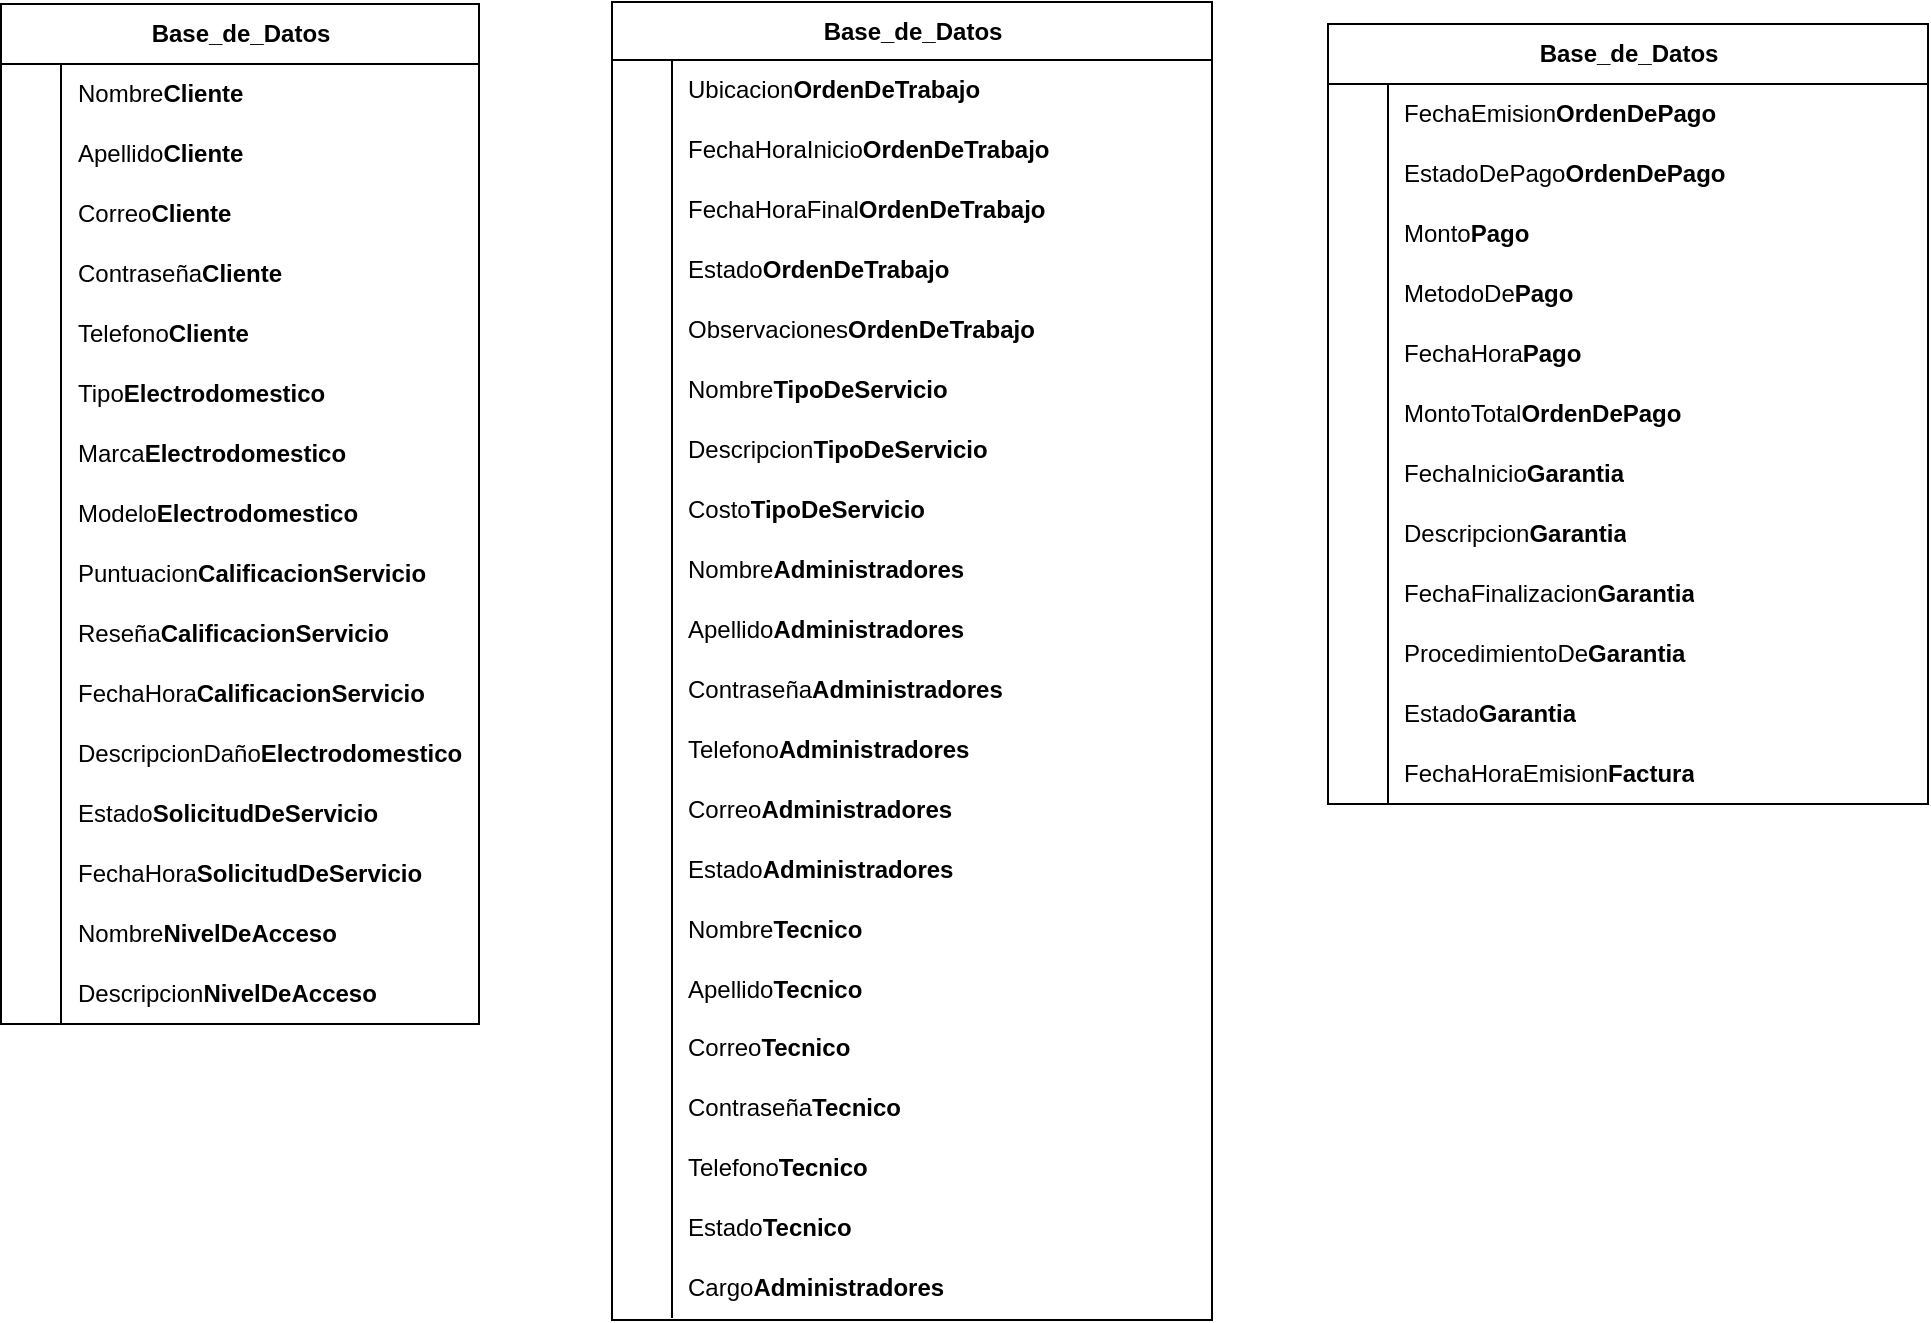 <mxfile version="24.6.3" type="google" pages="5">
  <diagram name="Normalizacion - Primera forma" id="Wv51X0hmI5gMwSqHvlMc">
    <mxGraphModel dx="2049" dy="2044" grid="1" gridSize="10" guides="1" tooltips="1" connect="1" arrows="1" fold="1" page="1" pageScale="1" pageWidth="1100" pageHeight="850" background="none" math="0" shadow="0">
      <root>
        <mxCell id="BJxjzOevFoJfG0QPP-Jo-0" />
        <mxCell id="BJxjzOevFoJfG0QPP-Jo-1" parent="BJxjzOevFoJfG0QPP-Jo-0" />
        <mxCell id="BJxjzOevFoJfG0QPP-Jo-49" value="Base_de_Datos" style="shape=table;startSize=30;container=1;collapsible=1;childLayout=tableLayout;fixedRows=1;rowLines=0;fontStyle=1;align=center;resizeLast=1;html=1;" vertex="1" parent="BJxjzOevFoJfG0QPP-Jo-1">
          <mxGeometry x="66.5" y="-820" width="239" height="510" as="geometry" />
        </mxCell>
        <mxCell id="BJxjzOevFoJfG0QPP-Jo-53" value="" style="shape=tableRow;horizontal=0;startSize=0;swimlaneHead=0;swimlaneBody=0;fillColor=none;collapsible=0;dropTarget=0;points=[[0,0.5],[1,0.5]];portConstraint=eastwest;top=0;left=0;right=0;bottom=0;" vertex="1" parent="BJxjzOevFoJfG0QPP-Jo-49">
          <mxGeometry y="30" width="239" height="30" as="geometry" />
        </mxCell>
        <mxCell id="BJxjzOevFoJfG0QPP-Jo-54" value="" style="shape=partialRectangle;connectable=0;fillColor=none;top=0;left=0;bottom=0;right=0;editable=1;overflow=hidden;whiteSpace=wrap;html=1;" vertex="1" parent="BJxjzOevFoJfG0QPP-Jo-53">
          <mxGeometry width="30" height="30" as="geometry">
            <mxRectangle width="30" height="30" as="alternateBounds" />
          </mxGeometry>
        </mxCell>
        <mxCell id="BJxjzOevFoJfG0QPP-Jo-55" value="Nombre&lt;span style=&quot;font-weight: 700; text-align: center; text-wrap: nowrap;&quot;&gt;Cliente&lt;/span&gt;" style="shape=partialRectangle;connectable=0;fillColor=none;top=0;left=0;bottom=0;right=0;align=left;spacingLeft=6;overflow=hidden;whiteSpace=wrap;html=1;" vertex="1" parent="BJxjzOevFoJfG0QPP-Jo-53">
          <mxGeometry x="30" width="209" height="30" as="geometry">
            <mxRectangle width="209" height="30" as="alternateBounds" />
          </mxGeometry>
        </mxCell>
        <mxCell id="BJxjzOevFoJfG0QPP-Jo-56" value="" style="shape=tableRow;horizontal=0;startSize=0;swimlaneHead=0;swimlaneBody=0;fillColor=none;collapsible=0;dropTarget=0;points=[[0,0.5],[1,0.5]];portConstraint=eastwest;top=0;left=0;right=0;bottom=0;" vertex="1" parent="BJxjzOevFoJfG0QPP-Jo-49">
          <mxGeometry y="60" width="239" height="30" as="geometry" />
        </mxCell>
        <mxCell id="BJxjzOevFoJfG0QPP-Jo-57" value="" style="shape=partialRectangle;connectable=0;fillColor=none;top=0;left=0;bottom=0;right=0;editable=1;overflow=hidden;whiteSpace=wrap;html=1;" vertex="1" parent="BJxjzOevFoJfG0QPP-Jo-56">
          <mxGeometry width="30" height="30" as="geometry">
            <mxRectangle width="30" height="30" as="alternateBounds" />
          </mxGeometry>
        </mxCell>
        <mxCell id="BJxjzOevFoJfG0QPP-Jo-58" value="Apellido&lt;span style=&quot;font-weight: 700; text-align: center; text-wrap: nowrap;&quot;&gt;Cliente&lt;/span&gt;" style="shape=partialRectangle;connectable=0;fillColor=none;top=0;left=0;bottom=0;right=0;align=left;spacingLeft=6;overflow=hidden;whiteSpace=wrap;html=1;" vertex="1" parent="BJxjzOevFoJfG0QPP-Jo-56">
          <mxGeometry x="30" width="209" height="30" as="geometry">
            <mxRectangle width="209" height="30" as="alternateBounds" />
          </mxGeometry>
        </mxCell>
        <mxCell id="BJxjzOevFoJfG0QPP-Jo-59" value="" style="shape=tableRow;horizontal=0;startSize=0;swimlaneHead=0;swimlaneBody=0;fillColor=none;collapsible=0;dropTarget=0;points=[[0,0.5],[1,0.5]];portConstraint=eastwest;top=0;left=0;right=0;bottom=0;" vertex="1" parent="BJxjzOevFoJfG0QPP-Jo-49">
          <mxGeometry y="90" width="239" height="30" as="geometry" />
        </mxCell>
        <mxCell id="BJxjzOevFoJfG0QPP-Jo-60" value="" style="shape=partialRectangle;connectable=0;fillColor=none;top=0;left=0;bottom=0;right=0;editable=1;overflow=hidden;whiteSpace=wrap;html=1;" vertex="1" parent="BJxjzOevFoJfG0QPP-Jo-59">
          <mxGeometry width="30" height="30" as="geometry">
            <mxRectangle width="30" height="30" as="alternateBounds" />
          </mxGeometry>
        </mxCell>
        <mxCell id="BJxjzOevFoJfG0QPP-Jo-61" value="Correo&lt;span style=&quot;font-weight: 700; text-align: center; text-wrap: nowrap;&quot;&gt;Cliente&lt;/span&gt;" style="shape=partialRectangle;connectable=0;fillColor=none;top=0;left=0;bottom=0;right=0;align=left;spacingLeft=6;overflow=hidden;whiteSpace=wrap;html=1;" vertex="1" parent="BJxjzOevFoJfG0QPP-Jo-59">
          <mxGeometry x="30" width="209" height="30" as="geometry">
            <mxRectangle width="209" height="30" as="alternateBounds" />
          </mxGeometry>
        </mxCell>
        <mxCell id="BJxjzOevFoJfG0QPP-Jo-62" value="" style="shape=tableRow;horizontal=0;startSize=0;swimlaneHead=0;swimlaneBody=0;fillColor=none;collapsible=0;dropTarget=0;points=[[0,0.5],[1,0.5]];portConstraint=eastwest;top=0;left=0;right=0;bottom=0;" vertex="1" parent="BJxjzOevFoJfG0QPP-Jo-49">
          <mxGeometry y="120" width="239" height="30" as="geometry" />
        </mxCell>
        <mxCell id="BJxjzOevFoJfG0QPP-Jo-63" value="" style="shape=partialRectangle;connectable=0;fillColor=none;top=0;left=0;bottom=0;right=0;editable=1;overflow=hidden;whiteSpace=wrap;html=1;" vertex="1" parent="BJxjzOevFoJfG0QPP-Jo-62">
          <mxGeometry width="30" height="30" as="geometry">
            <mxRectangle width="30" height="30" as="alternateBounds" />
          </mxGeometry>
        </mxCell>
        <mxCell id="BJxjzOevFoJfG0QPP-Jo-64" value="Contraseña&lt;span style=&quot;font-weight: 700; text-align: center; text-wrap: nowrap;&quot;&gt;Cliente&lt;/span&gt;" style="shape=partialRectangle;connectable=0;fillColor=none;top=0;left=0;bottom=0;right=0;align=left;spacingLeft=6;overflow=hidden;whiteSpace=wrap;html=1;" vertex="1" parent="BJxjzOevFoJfG0QPP-Jo-62">
          <mxGeometry x="30" width="209" height="30" as="geometry">
            <mxRectangle width="209" height="30" as="alternateBounds" />
          </mxGeometry>
        </mxCell>
        <mxCell id="BJxjzOevFoJfG0QPP-Jo-65" value="" style="shape=tableRow;horizontal=0;startSize=0;swimlaneHead=0;swimlaneBody=0;fillColor=none;collapsible=0;dropTarget=0;points=[[0,0.5],[1,0.5]];portConstraint=eastwest;top=0;left=0;right=0;bottom=0;" vertex="1" parent="BJxjzOevFoJfG0QPP-Jo-49">
          <mxGeometry y="150" width="239" height="30" as="geometry" />
        </mxCell>
        <mxCell id="BJxjzOevFoJfG0QPP-Jo-66" value="" style="shape=partialRectangle;connectable=0;fillColor=none;top=0;left=0;bottom=0;right=0;editable=1;overflow=hidden;whiteSpace=wrap;html=1;" vertex="1" parent="BJxjzOevFoJfG0QPP-Jo-65">
          <mxGeometry width="30" height="30" as="geometry">
            <mxRectangle width="30" height="30" as="alternateBounds" />
          </mxGeometry>
        </mxCell>
        <mxCell id="BJxjzOevFoJfG0QPP-Jo-67" value="Telefono&lt;span style=&quot;font-weight: 700; text-align: center; text-wrap: nowrap;&quot;&gt;Cliente&lt;/span&gt;" style="shape=partialRectangle;connectable=0;fillColor=none;top=0;left=0;bottom=0;right=0;align=left;spacingLeft=6;overflow=hidden;whiteSpace=wrap;html=1;" vertex="1" parent="BJxjzOevFoJfG0QPP-Jo-65">
          <mxGeometry x="30" width="209" height="30" as="geometry">
            <mxRectangle width="209" height="30" as="alternateBounds" />
          </mxGeometry>
        </mxCell>
        <mxCell id="BJxjzOevFoJfG0QPP-Jo-146" value="" style="shape=tableRow;horizontal=0;startSize=0;swimlaneHead=0;swimlaneBody=0;fillColor=none;collapsible=0;dropTarget=0;points=[[0,0.5],[1,0.5]];portConstraint=eastwest;top=0;left=0;right=0;bottom=0;" vertex="1" parent="BJxjzOevFoJfG0QPP-Jo-49">
          <mxGeometry y="180" width="239" height="30" as="geometry" />
        </mxCell>
        <mxCell id="BJxjzOevFoJfG0QPP-Jo-147" value="" style="shape=partialRectangle;connectable=0;fillColor=none;top=0;left=0;bottom=0;right=0;editable=1;overflow=hidden;whiteSpace=wrap;html=1;" vertex="1" parent="BJxjzOevFoJfG0QPP-Jo-146">
          <mxGeometry width="30" height="30" as="geometry">
            <mxRectangle width="30" height="30" as="alternateBounds" />
          </mxGeometry>
        </mxCell>
        <mxCell id="BJxjzOevFoJfG0QPP-Jo-148" value="&lt;span style=&quot;background-color: initial;&quot;&gt;Tipo&lt;/span&gt;&lt;span style=&quot;text-wrap: nowrap; background-color: initial; font-weight: 700; text-align: center;&quot;&gt;Electrodomestico&lt;/span&gt;" style="shape=partialRectangle;connectable=0;fillColor=none;top=0;left=0;bottom=0;right=0;align=left;spacingLeft=6;overflow=hidden;whiteSpace=wrap;html=1;" vertex="1" parent="BJxjzOevFoJfG0QPP-Jo-146">
          <mxGeometry x="30" width="209" height="30" as="geometry">
            <mxRectangle width="209" height="30" as="alternateBounds" />
          </mxGeometry>
        </mxCell>
        <mxCell id="BJxjzOevFoJfG0QPP-Jo-149" value="" style="shape=tableRow;horizontal=0;startSize=0;swimlaneHead=0;swimlaneBody=0;fillColor=none;collapsible=0;dropTarget=0;points=[[0,0.5],[1,0.5]];portConstraint=eastwest;top=0;left=0;right=0;bottom=0;" vertex="1" parent="BJxjzOevFoJfG0QPP-Jo-49">
          <mxGeometry y="210" width="239" height="30" as="geometry" />
        </mxCell>
        <mxCell id="BJxjzOevFoJfG0QPP-Jo-150" value="" style="shape=partialRectangle;connectable=0;fillColor=none;top=0;left=0;bottom=0;right=0;editable=1;overflow=hidden;whiteSpace=wrap;html=1;" vertex="1" parent="BJxjzOevFoJfG0QPP-Jo-149">
          <mxGeometry width="30" height="30" as="geometry">
            <mxRectangle width="30" height="30" as="alternateBounds" />
          </mxGeometry>
        </mxCell>
        <mxCell id="BJxjzOevFoJfG0QPP-Jo-151" value="Marca&lt;span style=&quot;font-weight: 700; text-align: center; text-wrap: nowrap;&quot;&gt;Electrodomestico&lt;/span&gt;" style="shape=partialRectangle;connectable=0;fillColor=none;top=0;left=0;bottom=0;right=0;align=left;spacingLeft=6;overflow=hidden;whiteSpace=wrap;html=1;" vertex="1" parent="BJxjzOevFoJfG0QPP-Jo-149">
          <mxGeometry x="30" width="209" height="30" as="geometry">
            <mxRectangle width="209" height="30" as="alternateBounds" />
          </mxGeometry>
        </mxCell>
        <mxCell id="BJxjzOevFoJfG0QPP-Jo-152" value="" style="shape=tableRow;horizontal=0;startSize=0;swimlaneHead=0;swimlaneBody=0;fillColor=none;collapsible=0;dropTarget=0;points=[[0,0.5],[1,0.5]];portConstraint=eastwest;top=0;left=0;right=0;bottom=0;" vertex="1" parent="BJxjzOevFoJfG0QPP-Jo-49">
          <mxGeometry y="240" width="239" height="30" as="geometry" />
        </mxCell>
        <mxCell id="BJxjzOevFoJfG0QPP-Jo-153" value="" style="shape=partialRectangle;connectable=0;fillColor=none;top=0;left=0;bottom=0;right=0;editable=1;overflow=hidden;whiteSpace=wrap;html=1;" vertex="1" parent="BJxjzOevFoJfG0QPP-Jo-152">
          <mxGeometry width="30" height="30" as="geometry">
            <mxRectangle width="30" height="30" as="alternateBounds" />
          </mxGeometry>
        </mxCell>
        <mxCell id="BJxjzOevFoJfG0QPP-Jo-154" value="Modelo&lt;span style=&quot;font-weight: 700; text-align: center; text-wrap: nowrap;&quot;&gt;Electrodomestico&lt;/span&gt;" style="shape=partialRectangle;connectable=0;fillColor=none;top=0;left=0;bottom=0;right=0;align=left;spacingLeft=6;overflow=hidden;whiteSpace=wrap;html=1;" vertex="1" parent="BJxjzOevFoJfG0QPP-Jo-152">
          <mxGeometry x="30" width="209" height="30" as="geometry">
            <mxRectangle width="209" height="30" as="alternateBounds" />
          </mxGeometry>
        </mxCell>
        <mxCell id="BJxjzOevFoJfG0QPP-Jo-114" value="" style="shape=tableRow;horizontal=0;startSize=0;swimlaneHead=0;swimlaneBody=0;fillColor=none;collapsible=0;dropTarget=0;points=[[0,0.5],[1,0.5]];portConstraint=eastwest;top=0;left=0;right=0;bottom=0;" vertex="1" parent="BJxjzOevFoJfG0QPP-Jo-49">
          <mxGeometry y="270" width="239" height="30" as="geometry" />
        </mxCell>
        <mxCell id="BJxjzOevFoJfG0QPP-Jo-115" value="" style="shape=partialRectangle;connectable=0;fillColor=none;top=0;left=0;bottom=0;right=0;editable=1;overflow=hidden;whiteSpace=wrap;html=1;" vertex="1" parent="BJxjzOevFoJfG0QPP-Jo-114">
          <mxGeometry width="30" height="30" as="geometry">
            <mxRectangle width="30" height="30" as="alternateBounds" />
          </mxGeometry>
        </mxCell>
        <mxCell id="BJxjzOevFoJfG0QPP-Jo-116" value="Puntuacion&lt;span style=&quot;font-weight: 700; text-align: center; text-wrap: nowrap;&quot;&gt;CalificacionServicio&lt;/span&gt;" style="shape=partialRectangle;connectable=0;fillColor=none;top=0;left=0;bottom=0;right=0;align=left;spacingLeft=6;overflow=hidden;whiteSpace=wrap;html=1;" vertex="1" parent="BJxjzOevFoJfG0QPP-Jo-114">
          <mxGeometry x="30" width="209" height="30" as="geometry">
            <mxRectangle width="209" height="30" as="alternateBounds" />
          </mxGeometry>
        </mxCell>
        <mxCell id="BJxjzOevFoJfG0QPP-Jo-117" value="" style="shape=tableRow;horizontal=0;startSize=0;swimlaneHead=0;swimlaneBody=0;fillColor=none;collapsible=0;dropTarget=0;points=[[0,0.5],[1,0.5]];portConstraint=eastwest;top=0;left=0;right=0;bottom=0;" vertex="1" parent="BJxjzOevFoJfG0QPP-Jo-49">
          <mxGeometry y="300" width="239" height="30" as="geometry" />
        </mxCell>
        <mxCell id="BJxjzOevFoJfG0QPP-Jo-118" value="" style="shape=partialRectangle;connectable=0;fillColor=none;top=0;left=0;bottom=0;right=0;editable=1;overflow=hidden;whiteSpace=wrap;html=1;" vertex="1" parent="BJxjzOevFoJfG0QPP-Jo-117">
          <mxGeometry width="30" height="30" as="geometry">
            <mxRectangle width="30" height="30" as="alternateBounds" />
          </mxGeometry>
        </mxCell>
        <mxCell id="BJxjzOevFoJfG0QPP-Jo-119" value="Reseña&lt;span style=&quot;font-weight: 700; text-align: center; text-wrap: nowrap;&quot;&gt;CalificacionServicio&lt;/span&gt;" style="shape=partialRectangle;connectable=0;fillColor=none;top=0;left=0;bottom=0;right=0;align=left;spacingLeft=6;overflow=hidden;whiteSpace=wrap;html=1;" vertex="1" parent="BJxjzOevFoJfG0QPP-Jo-117">
          <mxGeometry x="30" width="209" height="30" as="geometry">
            <mxRectangle width="209" height="30" as="alternateBounds" />
          </mxGeometry>
        </mxCell>
        <mxCell id="BJxjzOevFoJfG0QPP-Jo-120" value="" style="shape=tableRow;horizontal=0;startSize=0;swimlaneHead=0;swimlaneBody=0;fillColor=none;collapsible=0;dropTarget=0;points=[[0,0.5],[1,0.5]];portConstraint=eastwest;top=0;left=0;right=0;bottom=0;" vertex="1" parent="BJxjzOevFoJfG0QPP-Jo-49">
          <mxGeometry y="330" width="239" height="30" as="geometry" />
        </mxCell>
        <mxCell id="BJxjzOevFoJfG0QPP-Jo-121" value="" style="shape=partialRectangle;connectable=0;fillColor=none;top=0;left=0;bottom=0;right=0;editable=1;overflow=hidden;whiteSpace=wrap;html=1;" vertex="1" parent="BJxjzOevFoJfG0QPP-Jo-120">
          <mxGeometry width="30" height="30" as="geometry">
            <mxRectangle width="30" height="30" as="alternateBounds" />
          </mxGeometry>
        </mxCell>
        <mxCell id="BJxjzOevFoJfG0QPP-Jo-122" value="FechaHora&lt;span style=&quot;font-weight: 700; text-align: center; text-wrap: nowrap;&quot;&gt;CalificacionServicio&lt;/span&gt;" style="shape=partialRectangle;connectable=0;fillColor=none;top=0;left=0;bottom=0;right=0;align=left;spacingLeft=6;overflow=hidden;whiteSpace=wrap;html=1;" vertex="1" parent="BJxjzOevFoJfG0QPP-Jo-120">
          <mxGeometry x="30" width="209" height="30" as="geometry">
            <mxRectangle width="209" height="30" as="alternateBounds" />
          </mxGeometry>
        </mxCell>
        <mxCell id="BJxjzOevFoJfG0QPP-Jo-155" value="" style="shape=tableRow;horizontal=0;startSize=0;swimlaneHead=0;swimlaneBody=0;fillColor=none;collapsible=0;dropTarget=0;points=[[0,0.5],[1,0.5]];portConstraint=eastwest;top=0;left=0;right=0;bottom=0;" vertex="1" parent="BJxjzOevFoJfG0QPP-Jo-49">
          <mxGeometry y="360" width="239" height="30" as="geometry" />
        </mxCell>
        <mxCell id="BJxjzOevFoJfG0QPP-Jo-156" value="" style="shape=partialRectangle;connectable=0;fillColor=none;top=0;left=0;bottom=0;right=0;editable=1;overflow=hidden;whiteSpace=wrap;html=1;" vertex="1" parent="BJxjzOevFoJfG0QPP-Jo-155">
          <mxGeometry width="30" height="30" as="geometry">
            <mxRectangle width="30" height="30" as="alternateBounds" />
          </mxGeometry>
        </mxCell>
        <mxCell id="BJxjzOevFoJfG0QPP-Jo-157" value="&lt;div style=&quot;text-align: left;&quot;&gt;&lt;span style=&quot;text-align: center; background-color: initial;&quot;&gt;DescripcionDaño&lt;/span&gt;&lt;span style=&quot;font-weight: 700; text-align: center; text-wrap: nowrap; background-color: initial;&quot;&gt;Electrodomestico&lt;/span&gt;&lt;/div&gt;" style="shape=partialRectangle;connectable=0;fillColor=none;top=0;left=0;bottom=0;right=0;align=left;spacingLeft=6;overflow=hidden;whiteSpace=wrap;html=1;" vertex="1" parent="BJxjzOevFoJfG0QPP-Jo-155">
          <mxGeometry x="30" width="209" height="30" as="geometry">
            <mxRectangle width="209" height="30" as="alternateBounds" />
          </mxGeometry>
        </mxCell>
        <mxCell id="BJxjzOevFoJfG0QPP-Jo-72" value="" style="shape=tableRow;horizontal=0;startSize=0;swimlaneHead=0;swimlaneBody=0;fillColor=none;collapsible=0;dropTarget=0;points=[[0,0.5],[1,0.5]];portConstraint=eastwest;top=0;left=0;right=0;bottom=0;" vertex="1" parent="BJxjzOevFoJfG0QPP-Jo-49">
          <mxGeometry y="390" width="239" height="30" as="geometry" />
        </mxCell>
        <mxCell id="BJxjzOevFoJfG0QPP-Jo-73" value="" style="shape=partialRectangle;connectable=0;fillColor=none;top=0;left=0;bottom=0;right=0;editable=1;overflow=hidden;whiteSpace=wrap;html=1;" vertex="1" parent="BJxjzOevFoJfG0QPP-Jo-72">
          <mxGeometry width="30" height="30" as="geometry">
            <mxRectangle width="30" height="30" as="alternateBounds" />
          </mxGeometry>
        </mxCell>
        <mxCell id="BJxjzOevFoJfG0QPP-Jo-74" value="Estado&lt;span style=&quot;font-weight: 700; text-align: center; text-wrap: nowrap;&quot;&gt;SolicitudDeServicio&lt;/span&gt;" style="shape=partialRectangle;connectable=0;fillColor=none;top=0;left=0;bottom=0;right=0;align=left;spacingLeft=6;overflow=hidden;whiteSpace=wrap;html=1;" vertex="1" parent="BJxjzOevFoJfG0QPP-Jo-72">
          <mxGeometry x="30" width="209" height="30" as="geometry">
            <mxRectangle width="209" height="30" as="alternateBounds" />
          </mxGeometry>
        </mxCell>
        <mxCell id="BJxjzOevFoJfG0QPP-Jo-75" value="" style="shape=tableRow;horizontal=0;startSize=0;swimlaneHead=0;swimlaneBody=0;fillColor=none;collapsible=0;dropTarget=0;points=[[0,0.5],[1,0.5]];portConstraint=eastwest;top=0;left=0;right=0;bottom=0;" vertex="1" parent="BJxjzOevFoJfG0QPP-Jo-49">
          <mxGeometry y="420" width="239" height="30" as="geometry" />
        </mxCell>
        <mxCell id="BJxjzOevFoJfG0QPP-Jo-76" value="" style="shape=partialRectangle;connectable=0;fillColor=none;top=0;left=0;bottom=0;right=0;editable=1;overflow=hidden;whiteSpace=wrap;html=1;" vertex="1" parent="BJxjzOevFoJfG0QPP-Jo-75">
          <mxGeometry width="30" height="30" as="geometry">
            <mxRectangle width="30" height="30" as="alternateBounds" />
          </mxGeometry>
        </mxCell>
        <mxCell id="BJxjzOevFoJfG0QPP-Jo-77" value="FechaHora&lt;span style=&quot;font-weight: 700; text-align: center; text-wrap: nowrap;&quot;&gt;SolicitudDeServicio&lt;/span&gt;" style="shape=partialRectangle;connectable=0;fillColor=none;top=0;left=0;bottom=0;right=0;align=left;spacingLeft=6;overflow=hidden;whiteSpace=wrap;html=1;" vertex="1" parent="BJxjzOevFoJfG0QPP-Jo-75">
          <mxGeometry x="30" width="209" height="30" as="geometry">
            <mxRectangle width="209" height="30" as="alternateBounds" />
          </mxGeometry>
        </mxCell>
        <mxCell id="BJxjzOevFoJfG0QPP-Jo-195" value="" style="shape=tableRow;horizontal=0;startSize=0;swimlaneHead=0;swimlaneBody=0;fillColor=none;collapsible=0;dropTarget=0;points=[[0,0.5],[1,0.5]];portConstraint=eastwest;top=0;left=0;right=0;bottom=0;" vertex="1" parent="BJxjzOevFoJfG0QPP-Jo-49">
          <mxGeometry y="450" width="239" height="30" as="geometry" />
        </mxCell>
        <mxCell id="BJxjzOevFoJfG0QPP-Jo-196" value="" style="shape=partialRectangle;connectable=0;fillColor=none;top=0;left=0;bottom=0;right=0;editable=1;overflow=hidden;whiteSpace=wrap;html=1;" vertex="1" parent="BJxjzOevFoJfG0QPP-Jo-195">
          <mxGeometry width="30" height="30" as="geometry">
            <mxRectangle width="30" height="30" as="alternateBounds" />
          </mxGeometry>
        </mxCell>
        <mxCell id="BJxjzOevFoJfG0QPP-Jo-197" value="&lt;div&gt;&lt;span style=&quot;text-align: center; text-wrap: nowrap;&quot;&gt;Nombre&lt;/span&gt;&lt;span style=&quot;font-weight: 700; text-align: center; text-wrap: nowrap;&quot;&gt;NivelDeAcceso&lt;/span&gt;&lt;br&gt;&lt;/div&gt;" style="shape=partialRectangle;connectable=0;fillColor=none;top=0;left=0;bottom=0;right=0;align=left;spacingLeft=6;overflow=hidden;whiteSpace=wrap;html=1;" vertex="1" parent="BJxjzOevFoJfG0QPP-Jo-195">
          <mxGeometry x="30" width="209" height="30" as="geometry">
            <mxRectangle width="209" height="30" as="alternateBounds" />
          </mxGeometry>
        </mxCell>
        <mxCell id="BJxjzOevFoJfG0QPP-Jo-198" value="" style="shape=tableRow;horizontal=0;startSize=0;swimlaneHead=0;swimlaneBody=0;fillColor=none;collapsible=0;dropTarget=0;points=[[0,0.5],[1,0.5]];portConstraint=eastwest;top=0;left=0;right=0;bottom=0;" vertex="1" parent="BJxjzOevFoJfG0QPP-Jo-49">
          <mxGeometry y="480" width="239" height="30" as="geometry" />
        </mxCell>
        <mxCell id="BJxjzOevFoJfG0QPP-Jo-199" value="" style="shape=partialRectangle;connectable=0;fillColor=none;top=0;left=0;bottom=0;right=0;editable=1;overflow=hidden;whiteSpace=wrap;html=1;" vertex="1" parent="BJxjzOevFoJfG0QPP-Jo-198">
          <mxGeometry width="30" height="30" as="geometry">
            <mxRectangle width="30" height="30" as="alternateBounds" />
          </mxGeometry>
        </mxCell>
        <mxCell id="BJxjzOevFoJfG0QPP-Jo-200" value="&lt;span style=&quot;text-wrap: nowrap; text-align: center;&quot;&gt;Descripcion&lt;/span&gt;&lt;span style=&quot;text-wrap: nowrap; font-weight: 700; text-align: center;&quot;&gt;NivelDeAcceso&lt;/span&gt;" style="shape=partialRectangle;connectable=0;fillColor=none;top=0;left=0;bottom=0;right=0;align=left;spacingLeft=6;overflow=hidden;whiteSpace=wrap;html=1;" vertex="1" parent="BJxjzOevFoJfG0QPP-Jo-198">
          <mxGeometry x="30" width="209" height="30" as="geometry">
            <mxRectangle width="209" height="30" as="alternateBounds" />
          </mxGeometry>
        </mxCell>
        <mxCell id="BJxjzOevFoJfG0QPP-Jo-78" value="Base_de_Datos" style="shape=table;startSize=29;container=1;collapsible=1;childLayout=tableLayout;fixedRows=1;rowLines=0;fontStyle=1;align=center;resizeLast=1;html=1;" vertex="1" parent="BJxjzOevFoJfG0QPP-Jo-1">
          <mxGeometry x="372" y="-821" width="300" height="659" as="geometry">
            <mxRectangle x="642" y="321" width="130" height="30" as="alternateBounds" />
          </mxGeometry>
        </mxCell>
        <mxCell id="BJxjzOevFoJfG0QPP-Jo-82" value="" style="shape=tableRow;horizontal=0;startSize=0;swimlaneHead=0;swimlaneBody=0;fillColor=none;collapsible=0;dropTarget=0;points=[[0,0.5],[1,0.5]];portConstraint=eastwest;top=0;left=0;right=0;bottom=0;" vertex="1" parent="BJxjzOevFoJfG0QPP-Jo-78">
          <mxGeometry y="29" width="300" height="30" as="geometry" />
        </mxCell>
        <mxCell id="BJxjzOevFoJfG0QPP-Jo-83" value="" style="shape=partialRectangle;connectable=0;fillColor=none;top=0;left=0;bottom=0;right=0;editable=1;overflow=hidden;whiteSpace=wrap;html=1;" vertex="1" parent="BJxjzOevFoJfG0QPP-Jo-82">
          <mxGeometry width="30" height="30" as="geometry">
            <mxRectangle width="30" height="30" as="alternateBounds" />
          </mxGeometry>
        </mxCell>
        <mxCell id="BJxjzOevFoJfG0QPP-Jo-84" value="Ubicacion&lt;span style=&quot;font-weight: 700; text-align: center; text-wrap: nowrap;&quot;&gt;OrdenDeTrabajo&lt;/span&gt;" style="shape=partialRectangle;connectable=0;fillColor=none;top=0;left=0;bottom=0;right=0;align=left;spacingLeft=6;overflow=hidden;whiteSpace=wrap;html=1;" vertex="1" parent="BJxjzOevFoJfG0QPP-Jo-82">
          <mxGeometry x="30" width="270" height="30" as="geometry">
            <mxRectangle width="270" height="30" as="alternateBounds" />
          </mxGeometry>
        </mxCell>
        <mxCell id="BJxjzOevFoJfG0QPP-Jo-85" value="" style="shape=tableRow;horizontal=0;startSize=0;swimlaneHead=0;swimlaneBody=0;fillColor=none;collapsible=0;dropTarget=0;points=[[0,0.5],[1,0.5]];portConstraint=eastwest;top=0;left=0;right=0;bottom=0;" vertex="1" parent="BJxjzOevFoJfG0QPP-Jo-78">
          <mxGeometry y="59" width="300" height="30" as="geometry" />
        </mxCell>
        <mxCell id="BJxjzOevFoJfG0QPP-Jo-86" value="" style="shape=partialRectangle;connectable=0;fillColor=none;top=0;left=0;bottom=0;right=0;editable=1;overflow=hidden;whiteSpace=wrap;html=1;" vertex="1" parent="BJxjzOevFoJfG0QPP-Jo-85">
          <mxGeometry width="30" height="30" as="geometry">
            <mxRectangle width="30" height="30" as="alternateBounds" />
          </mxGeometry>
        </mxCell>
        <mxCell id="BJxjzOevFoJfG0QPP-Jo-87" value="FechaHoraInicio&lt;span style=&quot;font-weight: 700; text-align: center; text-wrap: nowrap;&quot;&gt;OrdenDeTrabajo&lt;/span&gt;" style="shape=partialRectangle;connectable=0;fillColor=none;top=0;left=0;bottom=0;right=0;align=left;spacingLeft=6;overflow=hidden;whiteSpace=wrap;html=1;" vertex="1" parent="BJxjzOevFoJfG0QPP-Jo-85">
          <mxGeometry x="30" width="270" height="30" as="geometry">
            <mxRectangle width="270" height="30" as="alternateBounds" />
          </mxGeometry>
        </mxCell>
        <mxCell id="BJxjzOevFoJfG0QPP-Jo-88" value="" style="shape=tableRow;horizontal=0;startSize=0;swimlaneHead=0;swimlaneBody=0;fillColor=none;collapsible=0;dropTarget=0;points=[[0,0.5],[1,0.5]];portConstraint=eastwest;top=0;left=0;right=0;bottom=0;" vertex="1" parent="BJxjzOevFoJfG0QPP-Jo-78">
          <mxGeometry y="89" width="300" height="30" as="geometry" />
        </mxCell>
        <mxCell id="BJxjzOevFoJfG0QPP-Jo-89" value="" style="shape=partialRectangle;connectable=0;fillColor=none;top=0;left=0;bottom=0;right=0;editable=1;overflow=hidden;whiteSpace=wrap;html=1;" vertex="1" parent="BJxjzOevFoJfG0QPP-Jo-88">
          <mxGeometry width="30" height="30" as="geometry">
            <mxRectangle width="30" height="30" as="alternateBounds" />
          </mxGeometry>
        </mxCell>
        <mxCell id="BJxjzOevFoJfG0QPP-Jo-90" value="FechaHoraFinal&lt;span style=&quot;font-weight: 700; text-align: center; text-wrap: nowrap;&quot;&gt;OrdenDeTrabajo&lt;/span&gt;" style="shape=partialRectangle;connectable=0;fillColor=none;top=0;left=0;bottom=0;right=0;align=left;spacingLeft=6;overflow=hidden;whiteSpace=wrap;html=1;" vertex="1" parent="BJxjzOevFoJfG0QPP-Jo-88">
          <mxGeometry x="30" width="270" height="30" as="geometry">
            <mxRectangle width="270" height="30" as="alternateBounds" />
          </mxGeometry>
        </mxCell>
        <mxCell id="BJxjzOevFoJfG0QPP-Jo-91" value="" style="shape=tableRow;horizontal=0;startSize=0;swimlaneHead=0;swimlaneBody=0;fillColor=none;collapsible=0;dropTarget=0;points=[[0,0.5],[1,0.5]];portConstraint=eastwest;top=0;left=0;right=0;bottom=0;" vertex="1" parent="BJxjzOevFoJfG0QPP-Jo-78">
          <mxGeometry y="119" width="300" height="30" as="geometry" />
        </mxCell>
        <mxCell id="BJxjzOevFoJfG0QPP-Jo-92" value="" style="shape=partialRectangle;connectable=0;fillColor=none;top=0;left=0;bottom=0;right=0;editable=1;overflow=hidden;whiteSpace=wrap;html=1;" vertex="1" parent="BJxjzOevFoJfG0QPP-Jo-91">
          <mxGeometry width="30" height="30" as="geometry">
            <mxRectangle width="30" height="30" as="alternateBounds" />
          </mxGeometry>
        </mxCell>
        <mxCell id="BJxjzOevFoJfG0QPP-Jo-93" value="Estado&lt;span style=&quot;font-weight: 700; text-align: center; text-wrap: nowrap;&quot;&gt;OrdenDeTrabajo&lt;/span&gt;" style="shape=partialRectangle;connectable=0;fillColor=none;top=0;left=0;bottom=0;right=0;align=left;spacingLeft=6;overflow=hidden;whiteSpace=wrap;html=1;" vertex="1" parent="BJxjzOevFoJfG0QPP-Jo-91">
          <mxGeometry x="30" width="270" height="30" as="geometry">
            <mxRectangle width="270" height="30" as="alternateBounds" />
          </mxGeometry>
        </mxCell>
        <mxCell id="BJxjzOevFoJfG0QPP-Jo-94" value="" style="shape=tableRow;horizontal=0;startSize=0;swimlaneHead=0;swimlaneBody=0;fillColor=none;collapsible=0;dropTarget=0;points=[[0,0.5],[1,0.5]];portConstraint=eastwest;top=0;left=0;right=0;bottom=0;" vertex="1" parent="BJxjzOevFoJfG0QPP-Jo-78">
          <mxGeometry y="149" width="300" height="30" as="geometry" />
        </mxCell>
        <mxCell id="BJxjzOevFoJfG0QPP-Jo-95" value="" style="shape=partialRectangle;connectable=0;fillColor=none;top=0;left=0;bottom=0;right=0;editable=1;overflow=hidden;whiteSpace=wrap;html=1;" vertex="1" parent="BJxjzOevFoJfG0QPP-Jo-94">
          <mxGeometry width="30" height="30" as="geometry">
            <mxRectangle width="30" height="30" as="alternateBounds" />
          </mxGeometry>
        </mxCell>
        <mxCell id="BJxjzOevFoJfG0QPP-Jo-96" value="Observaciones&lt;span style=&quot;font-weight: 700; text-align: center; text-wrap: nowrap;&quot;&gt;OrdenDeTrabajo&lt;/span&gt;" style="shape=partialRectangle;connectable=0;fillColor=none;top=0;left=0;bottom=0;right=0;align=left;spacingLeft=6;overflow=hidden;whiteSpace=wrap;html=1;" vertex="1" parent="BJxjzOevFoJfG0QPP-Jo-94">
          <mxGeometry x="30" width="270" height="30" as="geometry">
            <mxRectangle width="270" height="30" as="alternateBounds" />
          </mxGeometry>
        </mxCell>
        <mxCell id="BJxjzOevFoJfG0QPP-Jo-101" value="" style="shape=tableRow;horizontal=0;startSize=0;swimlaneHead=0;swimlaneBody=0;fillColor=none;collapsible=0;dropTarget=0;points=[[0,0.5],[1,0.5]];portConstraint=eastwest;top=0;left=0;right=0;bottom=0;" vertex="1" parent="BJxjzOevFoJfG0QPP-Jo-78">
          <mxGeometry y="179" width="300" height="30" as="geometry" />
        </mxCell>
        <mxCell id="BJxjzOevFoJfG0QPP-Jo-102" value="" style="shape=partialRectangle;connectable=0;fillColor=none;top=0;left=0;bottom=0;right=0;editable=1;overflow=hidden;whiteSpace=wrap;html=1;" vertex="1" parent="BJxjzOevFoJfG0QPP-Jo-101">
          <mxGeometry width="30" height="30" as="geometry">
            <mxRectangle width="30" height="30" as="alternateBounds" />
          </mxGeometry>
        </mxCell>
        <mxCell id="BJxjzOevFoJfG0QPP-Jo-103" value="Nombre&lt;span style=&quot;font-weight: 700; text-align: center; text-wrap: nowrap;&quot;&gt;TipoDeServicio&lt;/span&gt;" style="shape=partialRectangle;connectable=0;fillColor=none;top=0;left=0;bottom=0;right=0;align=left;spacingLeft=6;overflow=hidden;whiteSpace=wrap;html=1;" vertex="1" parent="BJxjzOevFoJfG0QPP-Jo-101">
          <mxGeometry x="30" width="270" height="30" as="geometry">
            <mxRectangle width="270" height="30" as="alternateBounds" />
          </mxGeometry>
        </mxCell>
        <mxCell id="BJxjzOevFoJfG0QPP-Jo-104" value="" style="shape=tableRow;horizontal=0;startSize=0;swimlaneHead=0;swimlaneBody=0;fillColor=none;collapsible=0;dropTarget=0;points=[[0,0.5],[1,0.5]];portConstraint=eastwest;top=0;left=0;right=0;bottom=0;" vertex="1" parent="BJxjzOevFoJfG0QPP-Jo-78">
          <mxGeometry y="209" width="300" height="30" as="geometry" />
        </mxCell>
        <mxCell id="BJxjzOevFoJfG0QPP-Jo-105" value="" style="shape=partialRectangle;connectable=0;fillColor=none;top=0;left=0;bottom=0;right=0;editable=1;overflow=hidden;whiteSpace=wrap;html=1;" vertex="1" parent="BJxjzOevFoJfG0QPP-Jo-104">
          <mxGeometry width="30" height="30" as="geometry">
            <mxRectangle width="30" height="30" as="alternateBounds" />
          </mxGeometry>
        </mxCell>
        <mxCell id="BJxjzOevFoJfG0QPP-Jo-106" value="&lt;div style=&quot;text-align: left;&quot;&gt;&lt;span style=&quot;text-align: center; background-color: initial;&quot;&gt;Descripcion&lt;/span&gt;&lt;span style=&quot;font-weight: 700; text-align: center; text-wrap: nowrap; background-color: initial;&quot;&gt;TipoDeServicio&lt;/span&gt;&lt;/div&gt;" style="shape=partialRectangle;connectable=0;fillColor=none;top=0;left=0;bottom=0;right=0;align=left;spacingLeft=6;overflow=hidden;whiteSpace=wrap;html=1;" vertex="1" parent="BJxjzOevFoJfG0QPP-Jo-104">
          <mxGeometry x="30" width="270" height="30" as="geometry">
            <mxRectangle width="270" height="30" as="alternateBounds" />
          </mxGeometry>
        </mxCell>
        <mxCell id="BJxjzOevFoJfG0QPP-Jo-107" value="" style="shape=tableRow;horizontal=0;startSize=0;swimlaneHead=0;swimlaneBody=0;fillColor=none;collapsible=0;dropTarget=0;points=[[0,0.5],[1,0.5]];portConstraint=eastwest;top=0;left=0;right=0;bottom=0;" vertex="1" parent="BJxjzOevFoJfG0QPP-Jo-78">
          <mxGeometry y="239" width="300" height="30" as="geometry" />
        </mxCell>
        <mxCell id="BJxjzOevFoJfG0QPP-Jo-108" value="" style="shape=partialRectangle;connectable=0;fillColor=none;top=0;left=0;bottom=0;right=0;editable=1;overflow=hidden;whiteSpace=wrap;html=1;" vertex="1" parent="BJxjzOevFoJfG0QPP-Jo-107">
          <mxGeometry width="30" height="30" as="geometry">
            <mxRectangle width="30" height="30" as="alternateBounds" />
          </mxGeometry>
        </mxCell>
        <mxCell id="BJxjzOevFoJfG0QPP-Jo-109" value="&lt;div style=&quot;text-align: left;&quot;&gt;&lt;span style=&quot;text-align: center; background-color: initial;&quot;&gt;Costo&lt;/span&gt;&lt;span style=&quot;font-weight: 700; text-align: center; text-wrap: nowrap; background-color: initial;&quot;&gt;TipoDeServicio&lt;/span&gt;&lt;/div&gt;" style="shape=partialRectangle;connectable=0;fillColor=none;top=0;left=0;bottom=0;right=0;align=left;spacingLeft=6;overflow=hidden;whiteSpace=wrap;html=1;" vertex="1" parent="BJxjzOevFoJfG0QPP-Jo-107">
          <mxGeometry x="30" width="270" height="30" as="geometry">
            <mxRectangle width="270" height="30" as="alternateBounds" />
          </mxGeometry>
        </mxCell>
        <mxCell id="BJxjzOevFoJfG0QPP-Jo-28" value="" style="shape=tableRow;horizontal=0;startSize=0;swimlaneHead=0;swimlaneBody=0;fillColor=none;collapsible=0;dropTarget=0;points=[[0,0.5],[1,0.5]];portConstraint=eastwest;top=0;left=0;right=0;bottom=0;" vertex="1" parent="BJxjzOevFoJfG0QPP-Jo-78">
          <mxGeometry y="269" width="300" height="30" as="geometry" />
        </mxCell>
        <mxCell id="BJxjzOevFoJfG0QPP-Jo-29" value="" style="shape=partialRectangle;connectable=0;fillColor=none;top=0;left=0;bottom=0;right=0;editable=1;overflow=hidden;whiteSpace=wrap;html=1;" vertex="1" parent="BJxjzOevFoJfG0QPP-Jo-28">
          <mxGeometry width="30" height="30" as="geometry">
            <mxRectangle width="30" height="30" as="alternateBounds" />
          </mxGeometry>
        </mxCell>
        <mxCell id="BJxjzOevFoJfG0QPP-Jo-30" value="Nombre&lt;span style=&quot;font-weight: 700; text-align: center; text-wrap: nowrap;&quot;&gt;Administradores&lt;/span&gt;" style="shape=partialRectangle;connectable=0;fillColor=none;top=0;left=0;bottom=0;right=0;align=left;spacingLeft=6;overflow=hidden;whiteSpace=wrap;html=1;" vertex="1" parent="BJxjzOevFoJfG0QPP-Jo-28">
          <mxGeometry x="30" width="270" height="30" as="geometry">
            <mxRectangle width="270" height="30" as="alternateBounds" />
          </mxGeometry>
        </mxCell>
        <mxCell id="BJxjzOevFoJfG0QPP-Jo-31" value="" style="shape=tableRow;horizontal=0;startSize=0;swimlaneHead=0;swimlaneBody=0;fillColor=none;collapsible=0;dropTarget=0;points=[[0,0.5],[1,0.5]];portConstraint=eastwest;top=0;left=0;right=0;bottom=0;" vertex="1" parent="BJxjzOevFoJfG0QPP-Jo-78">
          <mxGeometry y="299" width="300" height="30" as="geometry" />
        </mxCell>
        <mxCell id="BJxjzOevFoJfG0QPP-Jo-32" value="" style="shape=partialRectangle;connectable=0;fillColor=none;top=0;left=0;bottom=0;right=0;editable=1;overflow=hidden;whiteSpace=wrap;html=1;" vertex="1" parent="BJxjzOevFoJfG0QPP-Jo-31">
          <mxGeometry width="30" height="30" as="geometry">
            <mxRectangle width="30" height="30" as="alternateBounds" />
          </mxGeometry>
        </mxCell>
        <mxCell id="BJxjzOevFoJfG0QPP-Jo-33" value="Apellido&lt;span style=&quot;font-weight: 700; text-align: center; text-wrap: nowrap;&quot;&gt;Administradores&lt;/span&gt;" style="shape=partialRectangle;connectable=0;fillColor=none;top=0;left=0;bottom=0;right=0;align=left;spacingLeft=6;overflow=hidden;whiteSpace=wrap;html=1;" vertex="1" parent="BJxjzOevFoJfG0QPP-Jo-31">
          <mxGeometry x="30" width="270" height="30" as="geometry">
            <mxRectangle width="270" height="30" as="alternateBounds" />
          </mxGeometry>
        </mxCell>
        <mxCell id="BJxjzOevFoJfG0QPP-Jo-34" value="" style="shape=tableRow;horizontal=0;startSize=0;swimlaneHead=0;swimlaneBody=0;fillColor=none;collapsible=0;dropTarget=0;points=[[0,0.5],[1,0.5]];portConstraint=eastwest;top=0;left=0;right=0;bottom=0;" vertex="1" parent="BJxjzOevFoJfG0QPP-Jo-78">
          <mxGeometry y="329" width="300" height="30" as="geometry" />
        </mxCell>
        <mxCell id="BJxjzOevFoJfG0QPP-Jo-35" value="" style="shape=partialRectangle;connectable=0;fillColor=none;top=0;left=0;bottom=0;right=0;editable=1;overflow=hidden;whiteSpace=wrap;html=1;" vertex="1" parent="BJxjzOevFoJfG0QPP-Jo-34">
          <mxGeometry width="30" height="30" as="geometry">
            <mxRectangle width="30" height="30" as="alternateBounds" />
          </mxGeometry>
        </mxCell>
        <mxCell id="BJxjzOevFoJfG0QPP-Jo-36" value="Contraseña&lt;span style=&quot;font-weight: 700; text-align: center; text-wrap: nowrap;&quot;&gt;Administradores&lt;/span&gt;" style="shape=partialRectangle;connectable=0;fillColor=none;top=0;left=0;bottom=0;right=0;align=left;spacingLeft=6;overflow=hidden;whiteSpace=wrap;html=1;" vertex="1" parent="BJxjzOevFoJfG0QPP-Jo-34">
          <mxGeometry x="30" width="270" height="30" as="geometry">
            <mxRectangle width="270" height="30" as="alternateBounds" />
          </mxGeometry>
        </mxCell>
        <mxCell id="BJxjzOevFoJfG0QPP-Jo-37" value="" style="shape=tableRow;horizontal=0;startSize=0;swimlaneHead=0;swimlaneBody=0;fillColor=none;collapsible=0;dropTarget=0;points=[[0,0.5],[1,0.5]];portConstraint=eastwest;top=0;left=0;right=0;bottom=0;" vertex="1" parent="BJxjzOevFoJfG0QPP-Jo-78">
          <mxGeometry y="359" width="300" height="30" as="geometry" />
        </mxCell>
        <mxCell id="BJxjzOevFoJfG0QPP-Jo-38" value="" style="shape=partialRectangle;connectable=0;fillColor=none;top=0;left=0;bottom=0;right=0;editable=1;overflow=hidden;whiteSpace=wrap;html=1;" vertex="1" parent="BJxjzOevFoJfG0QPP-Jo-37">
          <mxGeometry width="30" height="30" as="geometry">
            <mxRectangle width="30" height="30" as="alternateBounds" />
          </mxGeometry>
        </mxCell>
        <mxCell id="BJxjzOevFoJfG0QPP-Jo-39" value="Telefono&lt;span style=&quot;font-weight: 700; text-align: center; text-wrap: nowrap;&quot;&gt;Administradores&lt;/span&gt;" style="shape=partialRectangle;connectable=0;fillColor=none;top=0;left=0;bottom=0;right=0;align=left;spacingLeft=6;overflow=hidden;whiteSpace=wrap;html=1;" vertex="1" parent="BJxjzOevFoJfG0QPP-Jo-37">
          <mxGeometry x="30" width="270" height="30" as="geometry">
            <mxRectangle width="270" height="30" as="alternateBounds" />
          </mxGeometry>
        </mxCell>
        <mxCell id="BJxjzOevFoJfG0QPP-Jo-40" value="" style="shape=tableRow;horizontal=0;startSize=0;swimlaneHead=0;swimlaneBody=0;fillColor=none;collapsible=0;dropTarget=0;points=[[0,0.5],[1,0.5]];portConstraint=eastwest;top=0;left=0;right=0;bottom=0;" vertex="1" parent="BJxjzOevFoJfG0QPP-Jo-78">
          <mxGeometry y="389" width="300" height="30" as="geometry" />
        </mxCell>
        <mxCell id="BJxjzOevFoJfG0QPP-Jo-41" value="" style="shape=partialRectangle;connectable=0;fillColor=none;top=0;left=0;bottom=0;right=0;editable=1;overflow=hidden;whiteSpace=wrap;html=1;" vertex="1" parent="BJxjzOevFoJfG0QPP-Jo-40">
          <mxGeometry width="30" height="30" as="geometry">
            <mxRectangle width="30" height="30" as="alternateBounds" />
          </mxGeometry>
        </mxCell>
        <mxCell id="BJxjzOevFoJfG0QPP-Jo-42" value="Correo&lt;span style=&quot;font-weight: 700; text-align: center; text-wrap: nowrap;&quot;&gt;Administradores&lt;/span&gt;" style="shape=partialRectangle;connectable=0;fillColor=none;top=0;left=0;bottom=0;right=0;align=left;spacingLeft=6;overflow=hidden;whiteSpace=wrap;html=1;" vertex="1" parent="BJxjzOevFoJfG0QPP-Jo-40">
          <mxGeometry x="30" width="270" height="30" as="geometry">
            <mxRectangle width="270" height="30" as="alternateBounds" />
          </mxGeometry>
        </mxCell>
        <mxCell id="BJxjzOevFoJfG0QPP-Jo-43" value="" style="shape=tableRow;horizontal=0;startSize=0;swimlaneHead=0;swimlaneBody=0;fillColor=none;collapsible=0;dropTarget=0;points=[[0,0.5],[1,0.5]];portConstraint=eastwest;top=0;left=0;right=0;bottom=0;" vertex="1" parent="BJxjzOevFoJfG0QPP-Jo-78">
          <mxGeometry y="419" width="300" height="30" as="geometry" />
        </mxCell>
        <mxCell id="BJxjzOevFoJfG0QPP-Jo-44" value="" style="shape=partialRectangle;connectable=0;fillColor=none;top=0;left=0;bottom=0;right=0;editable=1;overflow=hidden;whiteSpace=wrap;html=1;" vertex="1" parent="BJxjzOevFoJfG0QPP-Jo-43">
          <mxGeometry width="30" height="30" as="geometry">
            <mxRectangle width="30" height="30" as="alternateBounds" />
          </mxGeometry>
        </mxCell>
        <mxCell id="BJxjzOevFoJfG0QPP-Jo-45" value="Estado&lt;span style=&quot;font-weight: 700; text-align: center; text-wrap: nowrap;&quot;&gt;Administradores&lt;/span&gt;" style="shape=partialRectangle;connectable=0;fillColor=none;top=0;left=0;bottom=0;right=0;align=left;spacingLeft=6;overflow=hidden;whiteSpace=wrap;html=1;" vertex="1" parent="BJxjzOevFoJfG0QPP-Jo-43">
          <mxGeometry x="30" width="270" height="30" as="geometry">
            <mxRectangle width="270" height="30" as="alternateBounds" />
          </mxGeometry>
        </mxCell>
        <mxCell id="BJxjzOevFoJfG0QPP-Jo-6" value="" style="shape=tableRow;horizontal=0;startSize=0;swimlaneHead=0;swimlaneBody=0;fillColor=none;collapsible=0;dropTarget=0;points=[[0,0.5],[1,0.5]];portConstraint=eastwest;top=0;left=0;right=0;bottom=0;" vertex="1" parent="BJxjzOevFoJfG0QPP-Jo-78">
          <mxGeometry y="449" width="300" height="30" as="geometry" />
        </mxCell>
        <mxCell id="BJxjzOevFoJfG0QPP-Jo-7" value="" style="shape=partialRectangle;connectable=0;fillColor=none;top=0;left=0;bottom=0;right=0;editable=1;overflow=hidden;whiteSpace=wrap;html=1;" vertex="1" parent="BJxjzOevFoJfG0QPP-Jo-6">
          <mxGeometry width="30" height="30" as="geometry">
            <mxRectangle width="30" height="30" as="alternateBounds" />
          </mxGeometry>
        </mxCell>
        <mxCell id="BJxjzOevFoJfG0QPP-Jo-8" value="Nombre&lt;span style=&quot;font-weight: 700; text-align: center; text-wrap: nowrap;&quot;&gt;Tecnico&lt;/span&gt;" style="shape=partialRectangle;connectable=0;fillColor=none;top=0;left=0;bottom=0;right=0;align=left;spacingLeft=6;overflow=hidden;whiteSpace=wrap;html=1;" vertex="1" parent="BJxjzOevFoJfG0QPP-Jo-6">
          <mxGeometry x="30" width="270" height="30" as="geometry">
            <mxRectangle width="270" height="30" as="alternateBounds" />
          </mxGeometry>
        </mxCell>
        <mxCell id="BJxjzOevFoJfG0QPP-Jo-9" value="" style="shape=tableRow;horizontal=0;startSize=0;swimlaneHead=0;swimlaneBody=0;fillColor=none;collapsible=0;dropTarget=0;points=[[0,0.5],[1,0.5]];portConstraint=eastwest;top=0;left=0;right=0;bottom=0;" vertex="1" parent="BJxjzOevFoJfG0QPP-Jo-78">
          <mxGeometry y="479" width="300" height="29" as="geometry" />
        </mxCell>
        <mxCell id="BJxjzOevFoJfG0QPP-Jo-10" value="" style="shape=partialRectangle;connectable=0;fillColor=none;top=0;left=0;bottom=0;right=0;editable=1;overflow=hidden;whiteSpace=wrap;html=1;" vertex="1" parent="BJxjzOevFoJfG0QPP-Jo-9">
          <mxGeometry width="30" height="29" as="geometry">
            <mxRectangle width="30" height="29" as="alternateBounds" />
          </mxGeometry>
        </mxCell>
        <mxCell id="BJxjzOevFoJfG0QPP-Jo-11" value="Apellido&lt;span style=&quot;font-weight: 700; text-align: center; text-wrap: nowrap;&quot;&gt;Tecnico&lt;/span&gt;" style="shape=partialRectangle;connectable=0;fillColor=none;top=0;left=0;bottom=0;right=0;align=left;spacingLeft=6;overflow=hidden;whiteSpace=wrap;html=1;" vertex="1" parent="BJxjzOevFoJfG0QPP-Jo-9">
          <mxGeometry x="30" width="270" height="29" as="geometry">
            <mxRectangle width="270" height="29" as="alternateBounds" />
          </mxGeometry>
        </mxCell>
        <mxCell id="BJxjzOevFoJfG0QPP-Jo-12" value="" style="shape=tableRow;horizontal=0;startSize=0;swimlaneHead=0;swimlaneBody=0;fillColor=none;collapsible=0;dropTarget=0;points=[[0,0.5],[1,0.5]];portConstraint=eastwest;top=0;left=0;right=0;bottom=0;" vertex="1" parent="BJxjzOevFoJfG0QPP-Jo-78">
          <mxGeometry y="508" width="300" height="30" as="geometry" />
        </mxCell>
        <mxCell id="BJxjzOevFoJfG0QPP-Jo-13" value="" style="shape=partialRectangle;connectable=0;fillColor=none;top=0;left=0;bottom=0;right=0;editable=1;overflow=hidden;whiteSpace=wrap;html=1;" vertex="1" parent="BJxjzOevFoJfG0QPP-Jo-12">
          <mxGeometry width="30" height="30" as="geometry">
            <mxRectangle width="30" height="30" as="alternateBounds" />
          </mxGeometry>
        </mxCell>
        <mxCell id="BJxjzOevFoJfG0QPP-Jo-14" value="Correo&lt;span style=&quot;font-weight: 700; text-align: center; text-wrap: nowrap;&quot;&gt;Tecnico&lt;/span&gt;" style="shape=partialRectangle;connectable=0;fillColor=none;top=0;left=0;bottom=0;right=0;align=left;spacingLeft=6;overflow=hidden;whiteSpace=wrap;html=1;" vertex="1" parent="BJxjzOevFoJfG0QPP-Jo-12">
          <mxGeometry x="30" width="270" height="30" as="geometry">
            <mxRectangle width="270" height="30" as="alternateBounds" />
          </mxGeometry>
        </mxCell>
        <mxCell id="BJxjzOevFoJfG0QPP-Jo-15" value="" style="shape=tableRow;horizontal=0;startSize=0;swimlaneHead=0;swimlaneBody=0;fillColor=none;collapsible=0;dropTarget=0;points=[[0,0.5],[1,0.5]];portConstraint=eastwest;top=0;left=0;right=0;bottom=0;" vertex="1" parent="BJxjzOevFoJfG0QPP-Jo-78">
          <mxGeometry y="538" width="300" height="30" as="geometry" />
        </mxCell>
        <mxCell id="BJxjzOevFoJfG0QPP-Jo-16" value="" style="shape=partialRectangle;connectable=0;fillColor=none;top=0;left=0;bottom=0;right=0;editable=1;overflow=hidden;whiteSpace=wrap;html=1;" vertex="1" parent="BJxjzOevFoJfG0QPP-Jo-15">
          <mxGeometry width="30" height="30" as="geometry">
            <mxRectangle width="30" height="30" as="alternateBounds" />
          </mxGeometry>
        </mxCell>
        <mxCell id="BJxjzOevFoJfG0QPP-Jo-17" value="Contraseña&lt;span style=&quot;font-weight: 700; text-align: center; text-wrap: nowrap;&quot;&gt;Tecnico&lt;/span&gt;" style="shape=partialRectangle;connectable=0;fillColor=none;top=0;left=0;bottom=0;right=0;align=left;spacingLeft=6;overflow=hidden;whiteSpace=wrap;html=1;" vertex="1" parent="BJxjzOevFoJfG0QPP-Jo-15">
          <mxGeometry x="30" width="270" height="30" as="geometry">
            <mxRectangle width="270" height="30" as="alternateBounds" />
          </mxGeometry>
        </mxCell>
        <mxCell id="BJxjzOevFoJfG0QPP-Jo-18" value="" style="shape=tableRow;horizontal=0;startSize=0;swimlaneHead=0;swimlaneBody=0;fillColor=none;collapsible=0;dropTarget=0;points=[[0,0.5],[1,0.5]];portConstraint=eastwest;top=0;left=0;right=0;bottom=0;" vertex="1" parent="BJxjzOevFoJfG0QPP-Jo-78">
          <mxGeometry y="568" width="300" height="30" as="geometry" />
        </mxCell>
        <mxCell id="BJxjzOevFoJfG0QPP-Jo-19" value="" style="shape=partialRectangle;connectable=0;fillColor=none;top=0;left=0;bottom=0;right=0;editable=1;overflow=hidden;whiteSpace=wrap;html=1;" vertex="1" parent="BJxjzOevFoJfG0QPP-Jo-18">
          <mxGeometry width="30" height="30" as="geometry">
            <mxRectangle width="30" height="30" as="alternateBounds" />
          </mxGeometry>
        </mxCell>
        <mxCell id="BJxjzOevFoJfG0QPP-Jo-20" value="Telefono&lt;span style=&quot;font-weight: 700; text-align: center; text-wrap: nowrap;&quot;&gt;Tecnico&lt;/span&gt;" style="shape=partialRectangle;connectable=0;fillColor=none;top=0;left=0;bottom=0;right=0;align=left;spacingLeft=6;overflow=hidden;whiteSpace=wrap;html=1;" vertex="1" parent="BJxjzOevFoJfG0QPP-Jo-18">
          <mxGeometry x="30" width="270" height="30" as="geometry">
            <mxRectangle width="270" height="30" as="alternateBounds" />
          </mxGeometry>
        </mxCell>
        <mxCell id="BJxjzOevFoJfG0QPP-Jo-21" value="" style="shape=tableRow;horizontal=0;startSize=0;swimlaneHead=0;swimlaneBody=0;fillColor=none;collapsible=0;dropTarget=0;points=[[0,0.5],[1,0.5]];portConstraint=eastwest;top=0;left=0;right=0;bottom=0;" vertex="1" parent="BJxjzOevFoJfG0QPP-Jo-78">
          <mxGeometry y="598" width="300" height="30" as="geometry" />
        </mxCell>
        <mxCell id="BJxjzOevFoJfG0QPP-Jo-22" value="" style="shape=partialRectangle;connectable=0;fillColor=none;top=0;left=0;bottom=0;right=0;editable=1;overflow=hidden;whiteSpace=wrap;html=1;" vertex="1" parent="BJxjzOevFoJfG0QPP-Jo-21">
          <mxGeometry width="30" height="30" as="geometry">
            <mxRectangle width="30" height="30" as="alternateBounds" />
          </mxGeometry>
        </mxCell>
        <mxCell id="BJxjzOevFoJfG0QPP-Jo-23" value="Estado&lt;span style=&quot;font-weight: 700; text-align: center; text-wrap: nowrap;&quot;&gt;Tecnico&lt;/span&gt;" style="shape=partialRectangle;connectable=0;fillColor=none;top=0;left=0;bottom=0;right=0;align=left;spacingLeft=6;overflow=hidden;whiteSpace=wrap;html=1;" vertex="1" parent="BJxjzOevFoJfG0QPP-Jo-21">
          <mxGeometry x="30" width="270" height="30" as="geometry">
            <mxRectangle width="270" height="30" as="alternateBounds" />
          </mxGeometry>
        </mxCell>
        <mxCell id="BJxjzOevFoJfG0QPP-Jo-46" value="" style="shape=tableRow;horizontal=0;startSize=0;swimlaneHead=0;swimlaneBody=0;fillColor=none;collapsible=0;dropTarget=0;points=[[0,0.5],[1,0.5]];portConstraint=eastwest;top=0;left=0;right=0;bottom=0;" vertex="1" parent="BJxjzOevFoJfG0QPP-Jo-78">
          <mxGeometry y="628" width="300" height="30" as="geometry" />
        </mxCell>
        <mxCell id="BJxjzOevFoJfG0QPP-Jo-47" value="" style="shape=partialRectangle;connectable=0;fillColor=none;top=0;left=0;bottom=0;right=0;editable=1;overflow=hidden;whiteSpace=wrap;html=1;" vertex="1" parent="BJxjzOevFoJfG0QPP-Jo-46">
          <mxGeometry width="30" height="30" as="geometry">
            <mxRectangle width="30" height="30" as="alternateBounds" />
          </mxGeometry>
        </mxCell>
        <mxCell id="BJxjzOevFoJfG0QPP-Jo-48" value="Cargo&lt;span style=&quot;font-weight: 700; text-align: center; text-wrap: nowrap;&quot;&gt;Administradores&lt;/span&gt;" style="shape=partialRectangle;connectable=0;fillColor=none;top=0;left=0;bottom=0;right=0;align=left;spacingLeft=6;overflow=hidden;whiteSpace=wrap;html=1;" vertex="1" parent="BJxjzOevFoJfG0QPP-Jo-46">
          <mxGeometry x="30" width="270" height="30" as="geometry">
            <mxRectangle width="270" height="30" as="alternateBounds" />
          </mxGeometry>
        </mxCell>
        <mxCell id="BJxjzOevFoJfG0QPP-Jo-178" value="Base_de_Datos" style="shape=table;startSize=30;container=1;collapsible=1;childLayout=tableLayout;fixedRows=1;rowLines=0;fontStyle=1;align=center;resizeLast=1;html=1;" vertex="1" parent="BJxjzOevFoJfG0QPP-Jo-1">
          <mxGeometry x="730" y="-810" width="300" height="390" as="geometry">
            <mxRectangle x="570" y="285" width="80" height="30" as="alternateBounds" />
          </mxGeometry>
        </mxCell>
        <mxCell id="BJxjzOevFoJfG0QPP-Jo-182" value="" style="shape=tableRow;horizontal=0;startSize=0;swimlaneHead=0;swimlaneBody=0;fillColor=none;collapsible=0;dropTarget=0;points=[[0,0.5],[1,0.5]];portConstraint=eastwest;top=0;left=0;right=0;bottom=0;" vertex="1" parent="BJxjzOevFoJfG0QPP-Jo-178">
          <mxGeometry y="30" width="300" height="30" as="geometry" />
        </mxCell>
        <mxCell id="BJxjzOevFoJfG0QPP-Jo-183" value="" style="shape=partialRectangle;connectable=0;fillColor=none;top=0;left=0;bottom=0;right=0;editable=1;overflow=hidden;whiteSpace=wrap;html=1;" vertex="1" parent="BJxjzOevFoJfG0QPP-Jo-182">
          <mxGeometry width="30" height="30" as="geometry">
            <mxRectangle width="30" height="30" as="alternateBounds" />
          </mxGeometry>
        </mxCell>
        <mxCell id="BJxjzOevFoJfG0QPP-Jo-184" value="FechaEmision&lt;span style=&quot;font-weight: 700; text-align: center; text-wrap: nowrap;&quot;&gt;OrdenDePago&lt;/span&gt;" style="shape=partialRectangle;connectable=0;fillColor=none;top=0;left=0;bottom=0;right=0;align=left;spacingLeft=6;overflow=hidden;whiteSpace=wrap;html=1;" vertex="1" parent="BJxjzOevFoJfG0QPP-Jo-182">
          <mxGeometry x="30" width="270" height="30" as="geometry">
            <mxRectangle width="270" height="30" as="alternateBounds" />
          </mxGeometry>
        </mxCell>
        <mxCell id="BJxjzOevFoJfG0QPP-Jo-185" value="" style="shape=tableRow;horizontal=0;startSize=0;swimlaneHead=0;swimlaneBody=0;fillColor=none;collapsible=0;dropTarget=0;points=[[0,0.5],[1,0.5]];portConstraint=eastwest;top=0;left=0;right=0;bottom=0;" vertex="1" parent="BJxjzOevFoJfG0QPP-Jo-178">
          <mxGeometry y="60" width="300" height="30" as="geometry" />
        </mxCell>
        <mxCell id="BJxjzOevFoJfG0QPP-Jo-186" value="" style="shape=partialRectangle;connectable=0;fillColor=none;top=0;left=0;bottom=0;right=0;editable=1;overflow=hidden;whiteSpace=wrap;html=1;" vertex="1" parent="BJxjzOevFoJfG0QPP-Jo-185">
          <mxGeometry width="30" height="30" as="geometry">
            <mxRectangle width="30" height="30" as="alternateBounds" />
          </mxGeometry>
        </mxCell>
        <mxCell id="BJxjzOevFoJfG0QPP-Jo-187" value="EstadoDePago&lt;span style=&quot;font-weight: 700; text-align: center; text-wrap: nowrap;&quot;&gt;OrdenDePago&lt;/span&gt;" style="shape=partialRectangle;connectable=0;fillColor=none;top=0;left=0;bottom=0;right=0;align=left;spacingLeft=6;overflow=hidden;whiteSpace=wrap;html=1;" vertex="1" parent="BJxjzOevFoJfG0QPP-Jo-185">
          <mxGeometry x="30" width="270" height="30" as="geometry">
            <mxRectangle width="270" height="30" as="alternateBounds" />
          </mxGeometry>
        </mxCell>
        <mxCell id="BJxjzOevFoJfG0QPP-Jo-169" value="" style="shape=tableRow;horizontal=0;startSize=0;swimlaneHead=0;swimlaneBody=0;fillColor=none;collapsible=0;dropTarget=0;points=[[0,0.5],[1,0.5]];portConstraint=eastwest;top=0;left=0;right=0;bottom=0;" vertex="1" parent="BJxjzOevFoJfG0QPP-Jo-178">
          <mxGeometry y="90" width="300" height="30" as="geometry" />
        </mxCell>
        <mxCell id="BJxjzOevFoJfG0QPP-Jo-170" value="" style="shape=partialRectangle;connectable=0;fillColor=none;top=0;left=0;bottom=0;right=0;editable=1;overflow=hidden;whiteSpace=wrap;html=1;" vertex="1" parent="BJxjzOevFoJfG0QPP-Jo-169">
          <mxGeometry width="30" height="30" as="geometry">
            <mxRectangle width="30" height="30" as="alternateBounds" />
          </mxGeometry>
        </mxCell>
        <mxCell id="BJxjzOevFoJfG0QPP-Jo-171" value="Monto&lt;span style=&quot;font-weight: 700; text-align: center; text-wrap: nowrap;&quot;&gt;Pago&lt;/span&gt;" style="shape=partialRectangle;connectable=0;fillColor=none;top=0;left=0;bottom=0;right=0;align=left;spacingLeft=6;overflow=hidden;whiteSpace=wrap;html=1;" vertex="1" parent="BJxjzOevFoJfG0QPP-Jo-169">
          <mxGeometry x="30" width="270" height="30" as="geometry">
            <mxRectangle width="270" height="30" as="alternateBounds" />
          </mxGeometry>
        </mxCell>
        <mxCell id="BJxjzOevFoJfG0QPP-Jo-172" value="" style="shape=tableRow;horizontal=0;startSize=0;swimlaneHead=0;swimlaneBody=0;fillColor=none;collapsible=0;dropTarget=0;points=[[0,0.5],[1,0.5]];portConstraint=eastwest;top=0;left=0;right=0;bottom=0;" vertex="1" parent="BJxjzOevFoJfG0QPP-Jo-178">
          <mxGeometry y="120" width="300" height="30" as="geometry" />
        </mxCell>
        <mxCell id="BJxjzOevFoJfG0QPP-Jo-173" value="" style="shape=partialRectangle;connectable=0;fillColor=none;top=0;left=0;bottom=0;right=0;editable=1;overflow=hidden;whiteSpace=wrap;html=1;" vertex="1" parent="BJxjzOevFoJfG0QPP-Jo-172">
          <mxGeometry width="30" height="30" as="geometry">
            <mxRectangle width="30" height="30" as="alternateBounds" />
          </mxGeometry>
        </mxCell>
        <mxCell id="BJxjzOevFoJfG0QPP-Jo-174" value="MetodoDe&lt;span style=&quot;font-weight: 700; text-align: center; text-wrap: nowrap;&quot;&gt;Pago&lt;/span&gt;" style="shape=partialRectangle;connectable=0;fillColor=none;top=0;left=0;bottom=0;right=0;align=left;spacingLeft=6;overflow=hidden;whiteSpace=wrap;html=1;" vertex="1" parent="BJxjzOevFoJfG0QPP-Jo-172">
          <mxGeometry x="30" width="270" height="30" as="geometry">
            <mxRectangle width="270" height="30" as="alternateBounds" />
          </mxGeometry>
        </mxCell>
        <mxCell id="BJxjzOevFoJfG0QPP-Jo-175" value="" style="shape=tableRow;horizontal=0;startSize=0;swimlaneHead=0;swimlaneBody=0;fillColor=none;collapsible=0;dropTarget=0;points=[[0,0.5],[1,0.5]];portConstraint=eastwest;top=0;left=0;right=0;bottom=0;" vertex="1" parent="BJxjzOevFoJfG0QPP-Jo-178">
          <mxGeometry y="150" width="300" height="30" as="geometry" />
        </mxCell>
        <mxCell id="BJxjzOevFoJfG0QPP-Jo-176" value="" style="shape=partialRectangle;connectable=0;fillColor=none;top=0;left=0;bottom=0;right=0;editable=1;overflow=hidden;whiteSpace=wrap;html=1;" vertex="1" parent="BJxjzOevFoJfG0QPP-Jo-175">
          <mxGeometry width="30" height="30" as="geometry">
            <mxRectangle width="30" height="30" as="alternateBounds" />
          </mxGeometry>
        </mxCell>
        <mxCell id="BJxjzOevFoJfG0QPP-Jo-177" value="FechaHora&lt;span style=&quot;font-weight: 700; text-align: center; text-wrap: nowrap;&quot;&gt;Pago&lt;/span&gt;" style="shape=partialRectangle;connectable=0;fillColor=none;top=0;left=0;bottom=0;right=0;align=left;spacingLeft=6;overflow=hidden;whiteSpace=wrap;html=1;" vertex="1" parent="BJxjzOevFoJfG0QPP-Jo-175">
          <mxGeometry x="30" width="270" height="30" as="geometry">
            <mxRectangle width="270" height="30" as="alternateBounds" />
          </mxGeometry>
        </mxCell>
        <mxCell id="BJxjzOevFoJfG0QPP-Jo-188" value="" style="shape=tableRow;horizontal=0;startSize=0;swimlaneHead=0;swimlaneBody=0;fillColor=none;collapsible=0;dropTarget=0;points=[[0,0.5],[1,0.5]];portConstraint=eastwest;top=0;left=0;right=0;bottom=0;" vertex="1" parent="BJxjzOevFoJfG0QPP-Jo-178">
          <mxGeometry y="180" width="300" height="30" as="geometry" />
        </mxCell>
        <mxCell id="BJxjzOevFoJfG0QPP-Jo-189" value="" style="shape=partialRectangle;connectable=0;fillColor=none;top=0;left=0;bottom=0;right=0;editable=1;overflow=hidden;whiteSpace=wrap;html=1;" vertex="1" parent="BJxjzOevFoJfG0QPP-Jo-188">
          <mxGeometry width="30" height="30" as="geometry">
            <mxRectangle width="30" height="30" as="alternateBounds" />
          </mxGeometry>
        </mxCell>
        <mxCell id="BJxjzOevFoJfG0QPP-Jo-190" value="MontoTotal&lt;span style=&quot;font-weight: 700; text-align: center; text-wrap: nowrap;&quot;&gt;OrdenDePago&lt;/span&gt;" style="shape=partialRectangle;connectable=0;fillColor=none;top=0;left=0;bottom=0;right=0;align=left;spacingLeft=6;overflow=hidden;whiteSpace=wrap;html=1;" vertex="1" parent="BJxjzOevFoJfG0QPP-Jo-188">
          <mxGeometry x="30" width="270" height="30" as="geometry">
            <mxRectangle width="270" height="30" as="alternateBounds" />
          </mxGeometry>
        </mxCell>
        <mxCell id="BJxjzOevFoJfG0QPP-Jo-127" value="" style="shape=tableRow;horizontal=0;startSize=0;swimlaneHead=0;swimlaneBody=0;fillColor=none;collapsible=0;dropTarget=0;points=[[0,0.5],[1,0.5]];portConstraint=eastwest;top=0;left=0;right=0;bottom=0;" vertex="1" parent="BJxjzOevFoJfG0QPP-Jo-178">
          <mxGeometry y="210" width="300" height="30" as="geometry" />
        </mxCell>
        <mxCell id="BJxjzOevFoJfG0QPP-Jo-128" value="" style="shape=partialRectangle;connectable=0;fillColor=none;top=0;left=0;bottom=0;right=0;editable=1;overflow=hidden;whiteSpace=wrap;html=1;" vertex="1" parent="BJxjzOevFoJfG0QPP-Jo-127">
          <mxGeometry width="30" height="30" as="geometry">
            <mxRectangle width="30" height="30" as="alternateBounds" />
          </mxGeometry>
        </mxCell>
        <mxCell id="BJxjzOevFoJfG0QPP-Jo-129" value="FechaInicio&lt;span style=&quot;font-weight: 700; text-align: center; text-wrap: nowrap;&quot;&gt;Garantia&lt;/span&gt;" style="shape=partialRectangle;connectable=0;fillColor=none;top=0;left=0;bottom=0;right=0;align=left;spacingLeft=6;overflow=hidden;whiteSpace=wrap;html=1;" vertex="1" parent="BJxjzOevFoJfG0QPP-Jo-127">
          <mxGeometry x="30" width="270" height="30" as="geometry">
            <mxRectangle width="270" height="30" as="alternateBounds" />
          </mxGeometry>
        </mxCell>
        <mxCell id="BJxjzOevFoJfG0QPP-Jo-130" value="" style="shape=tableRow;horizontal=0;startSize=0;swimlaneHead=0;swimlaneBody=0;fillColor=none;collapsible=0;dropTarget=0;points=[[0,0.5],[1,0.5]];portConstraint=eastwest;top=0;left=0;right=0;bottom=0;" vertex="1" parent="BJxjzOevFoJfG0QPP-Jo-178">
          <mxGeometry y="240" width="300" height="30" as="geometry" />
        </mxCell>
        <mxCell id="BJxjzOevFoJfG0QPP-Jo-131" value="" style="shape=partialRectangle;connectable=0;fillColor=none;top=0;left=0;bottom=0;right=0;editable=1;overflow=hidden;whiteSpace=wrap;html=1;" vertex="1" parent="BJxjzOevFoJfG0QPP-Jo-130">
          <mxGeometry width="30" height="30" as="geometry">
            <mxRectangle width="30" height="30" as="alternateBounds" />
          </mxGeometry>
        </mxCell>
        <mxCell id="BJxjzOevFoJfG0QPP-Jo-132" value="Descripcion&lt;span style=&quot;font-weight: 700; text-align: center; text-wrap: nowrap;&quot;&gt;Garantia&lt;/span&gt;" style="shape=partialRectangle;connectable=0;fillColor=none;top=0;left=0;bottom=0;right=0;align=left;spacingLeft=6;overflow=hidden;whiteSpace=wrap;html=1;" vertex="1" parent="BJxjzOevFoJfG0QPP-Jo-130">
          <mxGeometry x="30" width="270" height="30" as="geometry">
            <mxRectangle width="270" height="30" as="alternateBounds" />
          </mxGeometry>
        </mxCell>
        <mxCell id="BJxjzOevFoJfG0QPP-Jo-133" value="" style="shape=tableRow;horizontal=0;startSize=0;swimlaneHead=0;swimlaneBody=0;fillColor=none;collapsible=0;dropTarget=0;points=[[0,0.5],[1,0.5]];portConstraint=eastwest;top=0;left=0;right=0;bottom=0;" vertex="1" parent="BJxjzOevFoJfG0QPP-Jo-178">
          <mxGeometry y="270" width="300" height="30" as="geometry" />
        </mxCell>
        <mxCell id="BJxjzOevFoJfG0QPP-Jo-134" value="" style="shape=partialRectangle;connectable=0;fillColor=none;top=0;left=0;bottom=0;right=0;editable=1;overflow=hidden;whiteSpace=wrap;html=1;" vertex="1" parent="BJxjzOevFoJfG0QPP-Jo-133">
          <mxGeometry width="30" height="30" as="geometry">
            <mxRectangle width="30" height="30" as="alternateBounds" />
          </mxGeometry>
        </mxCell>
        <mxCell id="BJxjzOevFoJfG0QPP-Jo-135" value="FechaFinalizacion&lt;span style=&quot;font-weight: 700; text-align: center; text-wrap: nowrap;&quot;&gt;Garantia&lt;/span&gt;" style="shape=partialRectangle;connectable=0;fillColor=none;top=0;left=0;bottom=0;right=0;align=left;spacingLeft=6;overflow=hidden;whiteSpace=wrap;html=1;" vertex="1" parent="BJxjzOevFoJfG0QPP-Jo-133">
          <mxGeometry x="30" width="270" height="30" as="geometry">
            <mxRectangle width="270" height="30" as="alternateBounds" />
          </mxGeometry>
        </mxCell>
        <mxCell id="BJxjzOevFoJfG0QPP-Jo-136" value="" style="shape=tableRow;horizontal=0;startSize=0;swimlaneHead=0;swimlaneBody=0;fillColor=none;collapsible=0;dropTarget=0;points=[[0,0.5],[1,0.5]];portConstraint=eastwest;top=0;left=0;right=0;bottom=0;" vertex="1" parent="BJxjzOevFoJfG0QPP-Jo-178">
          <mxGeometry y="300" width="300" height="30" as="geometry" />
        </mxCell>
        <mxCell id="BJxjzOevFoJfG0QPP-Jo-137" value="" style="shape=partialRectangle;connectable=0;fillColor=none;top=0;left=0;bottom=0;right=0;editable=1;overflow=hidden;whiteSpace=wrap;html=1;" vertex="1" parent="BJxjzOevFoJfG0QPP-Jo-136">
          <mxGeometry width="30" height="30" as="geometry">
            <mxRectangle width="30" height="30" as="alternateBounds" />
          </mxGeometry>
        </mxCell>
        <mxCell id="BJxjzOevFoJfG0QPP-Jo-138" value="ProcedimientoDe&lt;span style=&quot;font-weight: 700; text-align: center; text-wrap: nowrap;&quot;&gt;Garantia&lt;/span&gt;" style="shape=partialRectangle;connectable=0;fillColor=none;top=0;left=0;bottom=0;right=0;align=left;spacingLeft=6;overflow=hidden;whiteSpace=wrap;html=1;" vertex="1" parent="BJxjzOevFoJfG0QPP-Jo-136">
          <mxGeometry x="30" width="270" height="30" as="geometry">
            <mxRectangle width="270" height="30" as="alternateBounds" />
          </mxGeometry>
        </mxCell>
        <mxCell id="BJxjzOevFoJfG0QPP-Jo-139" value="" style="shape=tableRow;horizontal=0;startSize=0;swimlaneHead=0;swimlaneBody=0;fillColor=none;collapsible=0;dropTarget=0;points=[[0,0.5],[1,0.5]];portConstraint=eastwest;top=0;left=0;right=0;bottom=0;" vertex="1" parent="BJxjzOevFoJfG0QPP-Jo-178">
          <mxGeometry y="330" width="300" height="30" as="geometry" />
        </mxCell>
        <mxCell id="BJxjzOevFoJfG0QPP-Jo-140" value="" style="shape=partialRectangle;connectable=0;fillColor=none;top=0;left=0;bottom=0;right=0;editable=1;overflow=hidden;whiteSpace=wrap;html=1;" vertex="1" parent="BJxjzOevFoJfG0QPP-Jo-139">
          <mxGeometry width="30" height="30" as="geometry">
            <mxRectangle width="30" height="30" as="alternateBounds" />
          </mxGeometry>
        </mxCell>
        <mxCell id="BJxjzOevFoJfG0QPP-Jo-141" value="Estado&lt;span style=&quot;font-weight: 700; text-align: center; text-wrap: nowrap;&quot;&gt;Garantia&lt;/span&gt;" style="shape=partialRectangle;connectable=0;fillColor=none;top=0;left=0;bottom=0;right=0;align=left;spacingLeft=6;overflow=hidden;whiteSpace=wrap;html=1;" vertex="1" parent="BJxjzOevFoJfG0QPP-Jo-139">
          <mxGeometry x="30" width="270" height="30" as="geometry">
            <mxRectangle width="270" height="30" as="alternateBounds" />
          </mxGeometry>
        </mxCell>
        <mxCell id="BJxjzOevFoJfG0QPP-Jo-162" value="" style="shape=tableRow;horizontal=0;startSize=0;swimlaneHead=0;swimlaneBody=0;fillColor=none;collapsible=0;dropTarget=0;points=[[0,0.5],[1,0.5]];portConstraint=eastwest;top=0;left=0;right=0;bottom=0;" vertex="1" parent="BJxjzOevFoJfG0QPP-Jo-178">
          <mxGeometry y="360" width="300" height="30" as="geometry" />
        </mxCell>
        <mxCell id="BJxjzOevFoJfG0QPP-Jo-163" value="" style="shape=partialRectangle;connectable=0;fillColor=none;top=0;left=0;bottom=0;right=0;editable=1;overflow=hidden;whiteSpace=wrap;html=1;" vertex="1" parent="BJxjzOevFoJfG0QPP-Jo-162">
          <mxGeometry width="30" height="30" as="geometry">
            <mxRectangle width="30" height="30" as="alternateBounds" />
          </mxGeometry>
        </mxCell>
        <mxCell id="BJxjzOevFoJfG0QPP-Jo-164" value="FechaHoraEmision&lt;span style=&quot;font-weight: 700; text-align: center; text-wrap: nowrap;&quot;&gt;Factura&lt;/span&gt;" style="shape=partialRectangle;connectable=0;fillColor=none;top=0;left=0;bottom=0;right=0;align=left;spacingLeft=6;overflow=hidden;whiteSpace=wrap;html=1;" vertex="1" parent="BJxjzOevFoJfG0QPP-Jo-162">
          <mxGeometry x="30" width="270" height="30" as="geometry">
            <mxRectangle width="270" height="30" as="alternateBounds" />
          </mxGeometry>
        </mxCell>
      </root>
    </mxGraphModel>
  </diagram>
  <diagram name="Normalizacion - Segunda forma" id="2qIQc2hJmzqEkQ8LNfev">
    <mxGraphModel dx="2049" dy="2044" grid="1" gridSize="10" guides="1" tooltips="1" connect="1" arrows="1" fold="1" page="1" pageScale="1" pageWidth="1100" pageHeight="850" background="none" math="0" shadow="0">
      <root>
        <mxCell id="96A1ATsAP_8qi4uurUGi-0" />
        <mxCell id="96A1ATsAP_8qi4uurUGi-1" parent="96A1ATsAP_8qi4uurUGi-0" />
        <mxCell id="96A1ATsAP_8qi4uurUGi-24" value="Administradores" style="shape=table;startSize=30;container=1;collapsible=1;childLayout=tableLayout;fixedRows=1;rowLines=0;fontStyle=1;align=center;resizeLast=1;html=1;" parent="96A1ATsAP_8qi4uurUGi-1" vertex="1">
          <mxGeometry x="40" y="-435" width="292" height="300" as="geometry" />
        </mxCell>
        <mxCell id="96A1ATsAP_8qi4uurUGi-28" value="" style="shape=tableRow;horizontal=0;startSize=0;swimlaneHead=0;swimlaneBody=0;fillColor=none;collapsible=0;dropTarget=0;points=[[0,0.5],[1,0.5]];portConstraint=eastwest;top=0;left=0;right=0;bottom=0;" parent="96A1ATsAP_8qi4uurUGi-24" vertex="1">
          <mxGeometry y="30" width="292" height="30" as="geometry" />
        </mxCell>
        <mxCell id="96A1ATsAP_8qi4uurUGi-29" value="" style="shape=partialRectangle;connectable=0;fillColor=none;top=0;left=0;bottom=0;right=0;editable=1;overflow=hidden;whiteSpace=wrap;html=1;" parent="96A1ATsAP_8qi4uurUGi-28" vertex="1">
          <mxGeometry width="30" height="30" as="geometry">
            <mxRectangle width="30" height="30" as="alternateBounds" />
          </mxGeometry>
        </mxCell>
        <mxCell id="96A1ATsAP_8qi4uurUGi-30" value="Nombre&lt;span style=&quot;font-weight: 700; text-align: center; text-wrap: nowrap;&quot;&gt;Administradores&lt;/span&gt;" style="shape=partialRectangle;connectable=0;fillColor=none;top=0;left=0;bottom=0;right=0;align=left;spacingLeft=6;overflow=hidden;whiteSpace=wrap;html=1;" parent="96A1ATsAP_8qi4uurUGi-28" vertex="1">
          <mxGeometry x="30" width="262" height="30" as="geometry">
            <mxRectangle width="262" height="30" as="alternateBounds" />
          </mxGeometry>
        </mxCell>
        <mxCell id="96A1ATsAP_8qi4uurUGi-31" value="" style="shape=tableRow;horizontal=0;startSize=0;swimlaneHead=0;swimlaneBody=0;fillColor=none;collapsible=0;dropTarget=0;points=[[0,0.5],[1,0.5]];portConstraint=eastwest;top=0;left=0;right=0;bottom=0;" parent="96A1ATsAP_8qi4uurUGi-24" vertex="1">
          <mxGeometry y="60" width="292" height="30" as="geometry" />
        </mxCell>
        <mxCell id="96A1ATsAP_8qi4uurUGi-32" value="" style="shape=partialRectangle;connectable=0;fillColor=none;top=0;left=0;bottom=0;right=0;editable=1;overflow=hidden;whiteSpace=wrap;html=1;" parent="96A1ATsAP_8qi4uurUGi-31" vertex="1">
          <mxGeometry width="30" height="30" as="geometry">
            <mxRectangle width="30" height="30" as="alternateBounds" />
          </mxGeometry>
        </mxCell>
        <mxCell id="96A1ATsAP_8qi4uurUGi-33" value="Apellido&lt;span style=&quot;font-weight: 700; text-align: center; text-wrap: nowrap;&quot;&gt;Administradores&lt;/span&gt;" style="shape=partialRectangle;connectable=0;fillColor=none;top=0;left=0;bottom=0;right=0;align=left;spacingLeft=6;overflow=hidden;whiteSpace=wrap;html=1;" parent="96A1ATsAP_8qi4uurUGi-31" vertex="1">
          <mxGeometry x="30" width="262" height="30" as="geometry">
            <mxRectangle width="262" height="30" as="alternateBounds" />
          </mxGeometry>
        </mxCell>
        <mxCell id="96A1ATsAP_8qi4uurUGi-34" value="" style="shape=tableRow;horizontal=0;startSize=0;swimlaneHead=0;swimlaneBody=0;fillColor=none;collapsible=0;dropTarget=0;points=[[0,0.5],[1,0.5]];portConstraint=eastwest;top=0;left=0;right=0;bottom=0;" parent="96A1ATsAP_8qi4uurUGi-24" vertex="1">
          <mxGeometry y="90" width="292" height="30" as="geometry" />
        </mxCell>
        <mxCell id="96A1ATsAP_8qi4uurUGi-35" value="" style="shape=partialRectangle;connectable=0;fillColor=none;top=0;left=0;bottom=0;right=0;editable=1;overflow=hidden;whiteSpace=wrap;html=1;" parent="96A1ATsAP_8qi4uurUGi-34" vertex="1">
          <mxGeometry width="30" height="30" as="geometry">
            <mxRectangle width="30" height="30" as="alternateBounds" />
          </mxGeometry>
        </mxCell>
        <mxCell id="96A1ATsAP_8qi4uurUGi-36" value="Contraseña&lt;span style=&quot;font-weight: 700; text-align: center; text-wrap: nowrap;&quot;&gt;Administradores&lt;/span&gt;" style="shape=partialRectangle;connectable=0;fillColor=none;top=0;left=0;bottom=0;right=0;align=left;spacingLeft=6;overflow=hidden;whiteSpace=wrap;html=1;" parent="96A1ATsAP_8qi4uurUGi-34" vertex="1">
          <mxGeometry x="30" width="262" height="30" as="geometry">
            <mxRectangle width="262" height="30" as="alternateBounds" />
          </mxGeometry>
        </mxCell>
        <mxCell id="96A1ATsAP_8qi4uurUGi-37" value="" style="shape=tableRow;horizontal=0;startSize=0;swimlaneHead=0;swimlaneBody=0;fillColor=none;collapsible=0;dropTarget=0;points=[[0,0.5],[1,0.5]];portConstraint=eastwest;top=0;left=0;right=0;bottom=0;" parent="96A1ATsAP_8qi4uurUGi-24" vertex="1">
          <mxGeometry y="120" width="292" height="30" as="geometry" />
        </mxCell>
        <mxCell id="96A1ATsAP_8qi4uurUGi-38" value="" style="shape=partialRectangle;connectable=0;fillColor=none;top=0;left=0;bottom=0;right=0;editable=1;overflow=hidden;whiteSpace=wrap;html=1;" parent="96A1ATsAP_8qi4uurUGi-37" vertex="1">
          <mxGeometry width="30" height="30" as="geometry">
            <mxRectangle width="30" height="30" as="alternateBounds" />
          </mxGeometry>
        </mxCell>
        <mxCell id="96A1ATsAP_8qi4uurUGi-39" value="Telefono&lt;span style=&quot;font-weight: 700; text-align: center; text-wrap: nowrap;&quot;&gt;Administradores&lt;/span&gt;" style="shape=partialRectangle;connectable=0;fillColor=none;top=0;left=0;bottom=0;right=0;align=left;spacingLeft=6;overflow=hidden;whiteSpace=wrap;html=1;" parent="96A1ATsAP_8qi4uurUGi-37" vertex="1">
          <mxGeometry x="30" width="262" height="30" as="geometry">
            <mxRectangle width="262" height="30" as="alternateBounds" />
          </mxGeometry>
        </mxCell>
        <mxCell id="96A1ATsAP_8qi4uurUGi-40" value="" style="shape=tableRow;horizontal=0;startSize=0;swimlaneHead=0;swimlaneBody=0;fillColor=none;collapsible=0;dropTarget=0;points=[[0,0.5],[1,0.5]];portConstraint=eastwest;top=0;left=0;right=0;bottom=0;" parent="96A1ATsAP_8qi4uurUGi-24" vertex="1">
          <mxGeometry y="150" width="292" height="30" as="geometry" />
        </mxCell>
        <mxCell id="96A1ATsAP_8qi4uurUGi-41" value="" style="shape=partialRectangle;connectable=0;fillColor=none;top=0;left=0;bottom=0;right=0;editable=1;overflow=hidden;whiteSpace=wrap;html=1;" parent="96A1ATsAP_8qi4uurUGi-40" vertex="1">
          <mxGeometry width="30" height="30" as="geometry">
            <mxRectangle width="30" height="30" as="alternateBounds" />
          </mxGeometry>
        </mxCell>
        <mxCell id="96A1ATsAP_8qi4uurUGi-42" value="Correo&lt;span style=&quot;font-weight: 700; text-align: center; text-wrap: nowrap;&quot;&gt;Administradores&lt;/span&gt;" style="shape=partialRectangle;connectable=0;fillColor=none;top=0;left=0;bottom=0;right=0;align=left;spacingLeft=6;overflow=hidden;whiteSpace=wrap;html=1;" parent="96A1ATsAP_8qi4uurUGi-40" vertex="1">
          <mxGeometry x="30" width="262" height="30" as="geometry">
            <mxRectangle width="262" height="30" as="alternateBounds" />
          </mxGeometry>
        </mxCell>
        <mxCell id="96A1ATsAP_8qi4uurUGi-43" value="" style="shape=tableRow;horizontal=0;startSize=0;swimlaneHead=0;swimlaneBody=0;fillColor=none;collapsible=0;dropTarget=0;points=[[0,0.5],[1,0.5]];portConstraint=eastwest;top=0;left=0;right=0;bottom=0;" parent="96A1ATsAP_8qi4uurUGi-24" vertex="1">
          <mxGeometry y="180" width="292" height="30" as="geometry" />
        </mxCell>
        <mxCell id="96A1ATsAP_8qi4uurUGi-44" value="" style="shape=partialRectangle;connectable=0;fillColor=none;top=0;left=0;bottom=0;right=0;editable=1;overflow=hidden;whiteSpace=wrap;html=1;" parent="96A1ATsAP_8qi4uurUGi-43" vertex="1">
          <mxGeometry width="30" height="30" as="geometry">
            <mxRectangle width="30" height="30" as="alternateBounds" />
          </mxGeometry>
        </mxCell>
        <mxCell id="96A1ATsAP_8qi4uurUGi-45" value="Estado&lt;span style=&quot;font-weight: 700; text-align: center; text-wrap: nowrap;&quot;&gt;Administradores&lt;/span&gt;" style="shape=partialRectangle;connectable=0;fillColor=none;top=0;left=0;bottom=0;right=0;align=left;spacingLeft=6;overflow=hidden;whiteSpace=wrap;html=1;" parent="96A1ATsAP_8qi4uurUGi-43" vertex="1">
          <mxGeometry x="30" width="262" height="30" as="geometry">
            <mxRectangle width="262" height="30" as="alternateBounds" />
          </mxGeometry>
        </mxCell>
        <mxCell id="96A1ATsAP_8qi4uurUGi-257" value="" style="shape=tableRow;horizontal=0;startSize=0;swimlaneHead=0;swimlaneBody=0;fillColor=none;collapsible=0;dropTarget=0;points=[[0,0.5],[1,0.5]];portConstraint=eastwest;top=0;left=0;right=0;bottom=0;" parent="96A1ATsAP_8qi4uurUGi-24" vertex="1">
          <mxGeometry y="210" width="292" height="30" as="geometry" />
        </mxCell>
        <mxCell id="96A1ATsAP_8qi4uurUGi-258" value="" style="shape=partialRectangle;connectable=0;fillColor=none;top=0;left=0;bottom=0;right=0;editable=1;overflow=hidden;whiteSpace=wrap;html=1;" parent="96A1ATsAP_8qi4uurUGi-257" vertex="1">
          <mxGeometry width="30" height="30" as="geometry">
            <mxRectangle width="30" height="30" as="alternateBounds" />
          </mxGeometry>
        </mxCell>
        <mxCell id="96A1ATsAP_8qi4uurUGi-259" value="&lt;div&gt;&lt;span style=&quot;text-align: center; text-wrap: nowrap;&quot;&gt;Nombre&lt;/span&gt;&lt;span style=&quot;font-weight: 700; text-align: center; text-wrap: nowrap;&quot;&gt;NivelDeAcceso&lt;/span&gt;&lt;br&gt;&lt;/div&gt;" style="shape=partialRectangle;connectable=0;fillColor=none;top=0;left=0;bottom=0;right=0;align=left;spacingLeft=6;overflow=hidden;whiteSpace=wrap;html=1;" parent="96A1ATsAP_8qi4uurUGi-257" vertex="1">
          <mxGeometry x="30" width="262" height="30" as="geometry">
            <mxRectangle width="262" height="30" as="alternateBounds" />
          </mxGeometry>
        </mxCell>
        <mxCell id="96A1ATsAP_8qi4uurUGi-260" value="" style="shape=tableRow;horizontal=0;startSize=0;swimlaneHead=0;swimlaneBody=0;fillColor=none;collapsible=0;dropTarget=0;points=[[0,0.5],[1,0.5]];portConstraint=eastwest;top=0;left=0;right=0;bottom=0;" parent="96A1ATsAP_8qi4uurUGi-24" vertex="1">
          <mxGeometry y="240" width="292" height="30" as="geometry" />
        </mxCell>
        <mxCell id="96A1ATsAP_8qi4uurUGi-261" value="" style="shape=partialRectangle;connectable=0;fillColor=none;top=0;left=0;bottom=0;right=0;editable=1;overflow=hidden;whiteSpace=wrap;html=1;" parent="96A1ATsAP_8qi4uurUGi-260" vertex="1">
          <mxGeometry width="30" height="30" as="geometry">
            <mxRectangle width="30" height="30" as="alternateBounds" />
          </mxGeometry>
        </mxCell>
        <mxCell id="96A1ATsAP_8qi4uurUGi-262" value="&lt;span style=&quot;text-wrap: nowrap; text-align: center;&quot;&gt;Descripcion&lt;/span&gt;&lt;span style=&quot;text-wrap: nowrap; font-weight: 700; text-align: center;&quot;&gt;NivelDeAcceso&lt;/span&gt;" style="shape=partialRectangle;connectable=0;fillColor=none;top=0;left=0;bottom=0;right=0;align=left;spacingLeft=6;overflow=hidden;whiteSpace=wrap;html=1;" parent="96A1ATsAP_8qi4uurUGi-260" vertex="1">
          <mxGeometry x="30" width="262" height="30" as="geometry">
            <mxRectangle width="262" height="30" as="alternateBounds" />
          </mxGeometry>
        </mxCell>
        <mxCell id="96A1ATsAP_8qi4uurUGi-46" value="" style="shape=tableRow;horizontal=0;startSize=0;swimlaneHead=0;swimlaneBody=0;fillColor=none;collapsible=0;dropTarget=0;points=[[0,0.5],[1,0.5]];portConstraint=eastwest;top=0;left=0;right=0;bottom=0;" parent="96A1ATsAP_8qi4uurUGi-24" vertex="1">
          <mxGeometry y="270" width="292" height="30" as="geometry" />
        </mxCell>
        <mxCell id="96A1ATsAP_8qi4uurUGi-47" value="" style="shape=partialRectangle;connectable=0;fillColor=none;top=0;left=0;bottom=0;right=0;editable=1;overflow=hidden;whiteSpace=wrap;html=1;" parent="96A1ATsAP_8qi4uurUGi-46" vertex="1">
          <mxGeometry width="30" height="30" as="geometry">
            <mxRectangle width="30" height="30" as="alternateBounds" />
          </mxGeometry>
        </mxCell>
        <mxCell id="96A1ATsAP_8qi4uurUGi-48" value="Cargo&lt;span style=&quot;font-weight: 700; text-align: center; text-wrap: nowrap;&quot;&gt;Administradores&lt;/span&gt;" style="shape=partialRectangle;connectable=0;fillColor=none;top=0;left=0;bottom=0;right=0;align=left;spacingLeft=6;overflow=hidden;whiteSpace=wrap;html=1;" parent="96A1ATsAP_8qi4uurUGi-46" vertex="1">
          <mxGeometry x="30" width="262" height="30" as="geometry">
            <mxRectangle width="262" height="30" as="alternateBounds" />
          </mxGeometry>
        </mxCell>
        <mxCell id="96A1ATsAP_8qi4uurUGi-52" value="Cliente" style="shape=table;startSize=30;container=1;collapsible=1;childLayout=tableLayout;fixedRows=1;rowLines=0;fontStyle=1;align=center;resizeLast=1;html=1;" parent="96A1ATsAP_8qi4uurUGi-1" vertex="1">
          <mxGeometry x="410" y="-292" width="239" height="180" as="geometry" />
        </mxCell>
        <mxCell id="96A1ATsAP_8qi4uurUGi-56" value="" style="shape=tableRow;horizontal=0;startSize=0;swimlaneHead=0;swimlaneBody=0;fillColor=none;collapsible=0;dropTarget=0;points=[[0,0.5],[1,0.5]];portConstraint=eastwest;top=0;left=0;right=0;bottom=0;" parent="96A1ATsAP_8qi4uurUGi-52" vertex="1">
          <mxGeometry y="30" width="239" height="30" as="geometry" />
        </mxCell>
        <mxCell id="96A1ATsAP_8qi4uurUGi-57" value="" style="shape=partialRectangle;connectable=0;fillColor=none;top=0;left=0;bottom=0;right=0;editable=1;overflow=hidden;whiteSpace=wrap;html=1;" parent="96A1ATsAP_8qi4uurUGi-56" vertex="1">
          <mxGeometry width="30" height="30" as="geometry">
            <mxRectangle width="30" height="30" as="alternateBounds" />
          </mxGeometry>
        </mxCell>
        <mxCell id="96A1ATsAP_8qi4uurUGi-58" value="Nombre&lt;span style=&quot;font-weight: 700; text-align: center; text-wrap: nowrap;&quot;&gt;Cliente&lt;/span&gt;" style="shape=partialRectangle;connectable=0;fillColor=none;top=0;left=0;bottom=0;right=0;align=left;spacingLeft=6;overflow=hidden;whiteSpace=wrap;html=1;" parent="96A1ATsAP_8qi4uurUGi-56" vertex="1">
          <mxGeometry x="30" width="209" height="30" as="geometry">
            <mxRectangle width="209" height="30" as="alternateBounds" />
          </mxGeometry>
        </mxCell>
        <mxCell id="96A1ATsAP_8qi4uurUGi-59" value="" style="shape=tableRow;horizontal=0;startSize=0;swimlaneHead=0;swimlaneBody=0;fillColor=none;collapsible=0;dropTarget=0;points=[[0,0.5],[1,0.5]];portConstraint=eastwest;top=0;left=0;right=0;bottom=0;" parent="96A1ATsAP_8qi4uurUGi-52" vertex="1">
          <mxGeometry y="60" width="239" height="30" as="geometry" />
        </mxCell>
        <mxCell id="96A1ATsAP_8qi4uurUGi-60" value="" style="shape=partialRectangle;connectable=0;fillColor=none;top=0;left=0;bottom=0;right=0;editable=1;overflow=hidden;whiteSpace=wrap;html=1;" parent="96A1ATsAP_8qi4uurUGi-59" vertex="1">
          <mxGeometry width="30" height="30" as="geometry">
            <mxRectangle width="30" height="30" as="alternateBounds" />
          </mxGeometry>
        </mxCell>
        <mxCell id="96A1ATsAP_8qi4uurUGi-61" value="Apellido&lt;span style=&quot;font-weight: 700; text-align: center; text-wrap: nowrap;&quot;&gt;Cliente&lt;/span&gt;" style="shape=partialRectangle;connectable=0;fillColor=none;top=0;left=0;bottom=0;right=0;align=left;spacingLeft=6;overflow=hidden;whiteSpace=wrap;html=1;" parent="96A1ATsAP_8qi4uurUGi-59" vertex="1">
          <mxGeometry x="30" width="209" height="30" as="geometry">
            <mxRectangle width="209" height="30" as="alternateBounds" />
          </mxGeometry>
        </mxCell>
        <mxCell id="96A1ATsAP_8qi4uurUGi-62" value="" style="shape=tableRow;horizontal=0;startSize=0;swimlaneHead=0;swimlaneBody=0;fillColor=none;collapsible=0;dropTarget=0;points=[[0,0.5],[1,0.5]];portConstraint=eastwest;top=0;left=0;right=0;bottom=0;" parent="96A1ATsAP_8qi4uurUGi-52" vertex="1">
          <mxGeometry y="90" width="239" height="30" as="geometry" />
        </mxCell>
        <mxCell id="96A1ATsAP_8qi4uurUGi-63" value="" style="shape=partialRectangle;connectable=0;fillColor=none;top=0;left=0;bottom=0;right=0;editable=1;overflow=hidden;whiteSpace=wrap;html=1;" parent="96A1ATsAP_8qi4uurUGi-62" vertex="1">
          <mxGeometry width="30" height="30" as="geometry">
            <mxRectangle width="30" height="30" as="alternateBounds" />
          </mxGeometry>
        </mxCell>
        <mxCell id="96A1ATsAP_8qi4uurUGi-64" value="Correo&lt;span style=&quot;font-weight: 700; text-align: center; text-wrap: nowrap;&quot;&gt;Cliente&lt;/span&gt;" style="shape=partialRectangle;connectable=0;fillColor=none;top=0;left=0;bottom=0;right=0;align=left;spacingLeft=6;overflow=hidden;whiteSpace=wrap;html=1;" parent="96A1ATsAP_8qi4uurUGi-62" vertex="1">
          <mxGeometry x="30" width="209" height="30" as="geometry">
            <mxRectangle width="209" height="30" as="alternateBounds" />
          </mxGeometry>
        </mxCell>
        <mxCell id="96A1ATsAP_8qi4uurUGi-65" value="" style="shape=tableRow;horizontal=0;startSize=0;swimlaneHead=0;swimlaneBody=0;fillColor=none;collapsible=0;dropTarget=0;points=[[0,0.5],[1,0.5]];portConstraint=eastwest;top=0;left=0;right=0;bottom=0;" parent="96A1ATsAP_8qi4uurUGi-52" vertex="1">
          <mxGeometry y="120" width="239" height="30" as="geometry" />
        </mxCell>
        <mxCell id="96A1ATsAP_8qi4uurUGi-66" value="" style="shape=partialRectangle;connectable=0;fillColor=none;top=0;left=0;bottom=0;right=0;editable=1;overflow=hidden;whiteSpace=wrap;html=1;" parent="96A1ATsAP_8qi4uurUGi-65" vertex="1">
          <mxGeometry width="30" height="30" as="geometry">
            <mxRectangle width="30" height="30" as="alternateBounds" />
          </mxGeometry>
        </mxCell>
        <mxCell id="96A1ATsAP_8qi4uurUGi-67" value="Contraseña&lt;span style=&quot;font-weight: 700; text-align: center; text-wrap: nowrap;&quot;&gt;Cliente&lt;/span&gt;" style="shape=partialRectangle;connectable=0;fillColor=none;top=0;left=0;bottom=0;right=0;align=left;spacingLeft=6;overflow=hidden;whiteSpace=wrap;html=1;" parent="96A1ATsAP_8qi4uurUGi-65" vertex="1">
          <mxGeometry x="30" width="209" height="30" as="geometry">
            <mxRectangle width="209" height="30" as="alternateBounds" />
          </mxGeometry>
        </mxCell>
        <mxCell id="96A1ATsAP_8qi4uurUGi-68" value="" style="shape=tableRow;horizontal=0;startSize=0;swimlaneHead=0;swimlaneBody=0;fillColor=none;collapsible=0;dropTarget=0;points=[[0,0.5],[1,0.5]];portConstraint=eastwest;top=0;left=0;right=0;bottom=0;" parent="96A1ATsAP_8qi4uurUGi-52" vertex="1">
          <mxGeometry y="150" width="239" height="30" as="geometry" />
        </mxCell>
        <mxCell id="96A1ATsAP_8qi4uurUGi-69" value="" style="shape=partialRectangle;connectable=0;fillColor=none;top=0;left=0;bottom=0;right=0;editable=1;overflow=hidden;whiteSpace=wrap;html=1;" parent="96A1ATsAP_8qi4uurUGi-68" vertex="1">
          <mxGeometry width="30" height="30" as="geometry">
            <mxRectangle width="30" height="30" as="alternateBounds" />
          </mxGeometry>
        </mxCell>
        <mxCell id="96A1ATsAP_8qi4uurUGi-70" value="Telefono&lt;span style=&quot;font-weight: 700; text-align: center; text-wrap: nowrap;&quot;&gt;Cliente&lt;/span&gt;" style="shape=partialRectangle;connectable=0;fillColor=none;top=0;left=0;bottom=0;right=0;align=left;spacingLeft=6;overflow=hidden;whiteSpace=wrap;html=1;" parent="96A1ATsAP_8qi4uurUGi-68" vertex="1">
          <mxGeometry x="30" width="209" height="30" as="geometry">
            <mxRectangle width="209" height="30" as="alternateBounds" />
          </mxGeometry>
        </mxCell>
        <mxCell id="96A1ATsAP_8qi4uurUGi-71" value="SolicitudDeServicio" style="shape=table;startSize=30;container=1;collapsible=1;childLayout=tableLayout;fixedRows=1;rowLines=0;fontStyle=1;align=center;resizeLast=1;html=1;" parent="96A1ATsAP_8qi4uurUGi-1" vertex="1">
          <mxGeometry x="50" y="-830" width="298" height="300" as="geometry" />
        </mxCell>
        <mxCell id="96A1ATsAP_8qi4uurUGi-75" value="" style="shape=tableRow;horizontal=0;startSize=0;swimlaneHead=0;swimlaneBody=0;fillColor=none;collapsible=0;dropTarget=0;points=[[0,0.5],[1,0.5]];portConstraint=eastwest;top=0;left=0;right=0;bottom=0;" parent="96A1ATsAP_8qi4uurUGi-71" vertex="1">
          <mxGeometry y="30" width="298" height="30" as="geometry" />
        </mxCell>
        <mxCell id="96A1ATsAP_8qi4uurUGi-76" value="" style="shape=partialRectangle;connectable=0;fillColor=none;top=0;left=0;bottom=0;right=0;editable=1;overflow=hidden;whiteSpace=wrap;html=1;" parent="96A1ATsAP_8qi4uurUGi-75" vertex="1">
          <mxGeometry width="30" height="30" as="geometry">
            <mxRectangle width="30" height="30" as="alternateBounds" />
          </mxGeometry>
        </mxCell>
        <mxCell id="96A1ATsAP_8qi4uurUGi-77" value="Estado&lt;span style=&quot;font-weight: 700; text-align: center; text-wrap: nowrap;&quot;&gt;SolicitudDeServicio&lt;/span&gt;" style="shape=partialRectangle;connectable=0;fillColor=none;top=0;left=0;bottom=0;right=0;align=left;spacingLeft=6;overflow=hidden;whiteSpace=wrap;html=1;" parent="96A1ATsAP_8qi4uurUGi-75" vertex="1">
          <mxGeometry x="30" width="268" height="30" as="geometry">
            <mxRectangle width="268" height="30" as="alternateBounds" />
          </mxGeometry>
        </mxCell>
        <mxCell id="96A1ATsAP_8qi4uurUGi-167" value="" style="shape=tableRow;horizontal=0;startSize=0;swimlaneHead=0;swimlaneBody=0;fillColor=none;collapsible=0;dropTarget=0;points=[[0,0.5],[1,0.5]];portConstraint=eastwest;top=0;left=0;right=0;bottom=0;" parent="96A1ATsAP_8qi4uurUGi-71" vertex="1">
          <mxGeometry y="60" width="298" height="30" as="geometry" />
        </mxCell>
        <mxCell id="96A1ATsAP_8qi4uurUGi-168" value="" style="shape=partialRectangle;connectable=0;fillColor=none;top=0;left=0;bottom=0;right=0;editable=1;overflow=hidden;whiteSpace=wrap;html=1;" parent="96A1ATsAP_8qi4uurUGi-167" vertex="1">
          <mxGeometry width="30" height="30" as="geometry">
            <mxRectangle width="30" height="30" as="alternateBounds" />
          </mxGeometry>
        </mxCell>
        <mxCell id="96A1ATsAP_8qi4uurUGi-169" value="&lt;span style=&quot;background-color: initial;&quot;&gt;Tipo&lt;/span&gt;&lt;span style=&quot;text-wrap: nowrap; background-color: initial; font-weight: 700; text-align: center;&quot;&gt;Electrodomestico&lt;/span&gt;" style="shape=partialRectangle;connectable=0;fillColor=none;top=0;left=0;bottom=0;right=0;align=left;spacingLeft=6;overflow=hidden;whiteSpace=wrap;html=1;" parent="96A1ATsAP_8qi4uurUGi-167" vertex="1">
          <mxGeometry x="30" width="268" height="30" as="geometry">
            <mxRectangle width="268" height="30" as="alternateBounds" />
          </mxGeometry>
        </mxCell>
        <mxCell id="96A1ATsAP_8qi4uurUGi-170" value="" style="shape=tableRow;horizontal=0;startSize=0;swimlaneHead=0;swimlaneBody=0;fillColor=none;collapsible=0;dropTarget=0;points=[[0,0.5],[1,0.5]];portConstraint=eastwest;top=0;left=0;right=0;bottom=0;" parent="96A1ATsAP_8qi4uurUGi-71" vertex="1">
          <mxGeometry y="90" width="298" height="30" as="geometry" />
        </mxCell>
        <mxCell id="96A1ATsAP_8qi4uurUGi-171" value="" style="shape=partialRectangle;connectable=0;fillColor=none;top=0;left=0;bottom=0;right=0;editable=1;overflow=hidden;whiteSpace=wrap;html=1;" parent="96A1ATsAP_8qi4uurUGi-170" vertex="1">
          <mxGeometry width="30" height="30" as="geometry">
            <mxRectangle width="30" height="30" as="alternateBounds" />
          </mxGeometry>
        </mxCell>
        <mxCell id="96A1ATsAP_8qi4uurUGi-172" value="Marca&lt;span style=&quot;font-weight: 700; text-align: center; text-wrap: nowrap;&quot;&gt;Electrodomestico&lt;/span&gt;" style="shape=partialRectangle;connectable=0;fillColor=none;top=0;left=0;bottom=0;right=0;align=left;spacingLeft=6;overflow=hidden;whiteSpace=wrap;html=1;" parent="96A1ATsAP_8qi4uurUGi-170" vertex="1">
          <mxGeometry x="30" width="268" height="30" as="geometry">
            <mxRectangle width="268" height="30" as="alternateBounds" />
          </mxGeometry>
        </mxCell>
        <mxCell id="96A1ATsAP_8qi4uurUGi-173" value="" style="shape=tableRow;horizontal=0;startSize=0;swimlaneHead=0;swimlaneBody=0;fillColor=none;collapsible=0;dropTarget=0;points=[[0,0.5],[1,0.5]];portConstraint=eastwest;top=0;left=0;right=0;bottom=0;" parent="96A1ATsAP_8qi4uurUGi-71" vertex="1">
          <mxGeometry y="120" width="298" height="30" as="geometry" />
        </mxCell>
        <mxCell id="96A1ATsAP_8qi4uurUGi-174" value="" style="shape=partialRectangle;connectable=0;fillColor=none;top=0;left=0;bottom=0;right=0;editable=1;overflow=hidden;whiteSpace=wrap;html=1;" parent="96A1ATsAP_8qi4uurUGi-173" vertex="1">
          <mxGeometry width="30" height="30" as="geometry">
            <mxRectangle width="30" height="30" as="alternateBounds" />
          </mxGeometry>
        </mxCell>
        <mxCell id="96A1ATsAP_8qi4uurUGi-175" value="Modelo&lt;span style=&quot;font-weight: 700; text-align: center; text-wrap: nowrap;&quot;&gt;Electrodomestico&lt;/span&gt;" style="shape=partialRectangle;connectable=0;fillColor=none;top=0;left=0;bottom=0;right=0;align=left;spacingLeft=6;overflow=hidden;whiteSpace=wrap;html=1;" parent="96A1ATsAP_8qi4uurUGi-173" vertex="1">
          <mxGeometry x="30" width="268" height="30" as="geometry">
            <mxRectangle width="268" height="30" as="alternateBounds" />
          </mxGeometry>
        </mxCell>
        <mxCell id="96A1ATsAP_8qi4uurUGi-116" value="" style="shape=tableRow;horizontal=0;startSize=0;swimlaneHead=0;swimlaneBody=0;fillColor=none;collapsible=0;dropTarget=0;points=[[0,0.5],[1,0.5]];portConstraint=eastwest;top=0;left=0;right=0;bottom=0;" parent="96A1ATsAP_8qi4uurUGi-71" vertex="1">
          <mxGeometry y="150" width="298" height="30" as="geometry" />
        </mxCell>
        <mxCell id="96A1ATsAP_8qi4uurUGi-117" value="" style="shape=partialRectangle;connectable=0;fillColor=none;top=0;left=0;bottom=0;right=0;editable=1;overflow=hidden;whiteSpace=wrap;html=1;" parent="96A1ATsAP_8qi4uurUGi-116" vertex="1">
          <mxGeometry width="30" height="30" as="geometry">
            <mxRectangle width="30" height="30" as="alternateBounds" />
          </mxGeometry>
        </mxCell>
        <mxCell id="96A1ATsAP_8qi4uurUGi-118" value="Nombre&lt;span style=&quot;font-weight: 700; text-align: center; text-wrap: nowrap;&quot;&gt;TipoDeServicio&lt;/span&gt;" style="shape=partialRectangle;connectable=0;fillColor=none;top=0;left=0;bottom=0;right=0;align=left;spacingLeft=6;overflow=hidden;whiteSpace=wrap;html=1;" parent="96A1ATsAP_8qi4uurUGi-116" vertex="1">
          <mxGeometry x="30" width="268" height="30" as="geometry">
            <mxRectangle width="268" height="30" as="alternateBounds" />
          </mxGeometry>
        </mxCell>
        <mxCell id="96A1ATsAP_8qi4uurUGi-119" value="" style="shape=tableRow;horizontal=0;startSize=0;swimlaneHead=0;swimlaneBody=0;fillColor=none;collapsible=0;dropTarget=0;points=[[0,0.5],[1,0.5]];portConstraint=eastwest;top=0;left=0;right=0;bottom=0;" parent="96A1ATsAP_8qi4uurUGi-71" vertex="1">
          <mxGeometry y="180" width="298" height="30" as="geometry" />
        </mxCell>
        <mxCell id="96A1ATsAP_8qi4uurUGi-120" value="" style="shape=partialRectangle;connectable=0;fillColor=none;top=0;left=0;bottom=0;right=0;editable=1;overflow=hidden;whiteSpace=wrap;html=1;" parent="96A1ATsAP_8qi4uurUGi-119" vertex="1">
          <mxGeometry width="30" height="30" as="geometry">
            <mxRectangle width="30" height="30" as="alternateBounds" />
          </mxGeometry>
        </mxCell>
        <mxCell id="96A1ATsAP_8qi4uurUGi-121" value="&lt;div style=&quot;text-align: left;&quot;&gt;&lt;span style=&quot;text-align: center; background-color: initial;&quot;&gt;Descripcion&lt;/span&gt;&lt;span style=&quot;font-weight: 700; text-align: center; text-wrap: nowrap; background-color: initial;&quot;&gt;TipoDeServicio&lt;/span&gt;&lt;/div&gt;" style="shape=partialRectangle;connectable=0;fillColor=none;top=0;left=0;bottom=0;right=0;align=left;spacingLeft=6;overflow=hidden;whiteSpace=wrap;html=1;" parent="96A1ATsAP_8qi4uurUGi-119" vertex="1">
          <mxGeometry x="30" width="268" height="30" as="geometry">
            <mxRectangle width="268" height="30" as="alternateBounds" />
          </mxGeometry>
        </mxCell>
        <mxCell id="96A1ATsAP_8qi4uurUGi-122" value="" style="shape=tableRow;horizontal=0;startSize=0;swimlaneHead=0;swimlaneBody=0;fillColor=none;collapsible=0;dropTarget=0;points=[[0,0.5],[1,0.5]];portConstraint=eastwest;top=0;left=0;right=0;bottom=0;" parent="96A1ATsAP_8qi4uurUGi-71" vertex="1">
          <mxGeometry y="210" width="298" height="30" as="geometry" />
        </mxCell>
        <mxCell id="96A1ATsAP_8qi4uurUGi-123" value="" style="shape=partialRectangle;connectable=0;fillColor=none;top=0;left=0;bottom=0;right=0;editable=1;overflow=hidden;whiteSpace=wrap;html=1;" parent="96A1ATsAP_8qi4uurUGi-122" vertex="1">
          <mxGeometry width="30" height="30" as="geometry">
            <mxRectangle width="30" height="30" as="alternateBounds" />
          </mxGeometry>
        </mxCell>
        <mxCell id="96A1ATsAP_8qi4uurUGi-124" value="&lt;div style=&quot;text-align: left;&quot;&gt;&lt;span style=&quot;text-align: center; background-color: initial;&quot;&gt;Costo&lt;/span&gt;&lt;span style=&quot;font-weight: 700; text-align: center; text-wrap: nowrap; background-color: initial;&quot;&gt;TipoDeServicio&lt;/span&gt;&lt;/div&gt;" style="shape=partialRectangle;connectable=0;fillColor=none;top=0;left=0;bottom=0;right=0;align=left;spacingLeft=6;overflow=hidden;whiteSpace=wrap;html=1;" parent="96A1ATsAP_8qi4uurUGi-122" vertex="1">
          <mxGeometry x="30" width="268" height="30" as="geometry">
            <mxRectangle width="268" height="30" as="alternateBounds" />
          </mxGeometry>
        </mxCell>
        <mxCell id="96A1ATsAP_8qi4uurUGi-176" value="" style="shape=tableRow;horizontal=0;startSize=0;swimlaneHead=0;swimlaneBody=0;fillColor=none;collapsible=0;dropTarget=0;points=[[0,0.5],[1,0.5]];portConstraint=eastwest;top=0;left=0;right=0;bottom=0;" parent="96A1ATsAP_8qi4uurUGi-71" vertex="1">
          <mxGeometry y="240" width="298" height="30" as="geometry" />
        </mxCell>
        <mxCell id="96A1ATsAP_8qi4uurUGi-177" value="" style="shape=partialRectangle;connectable=0;fillColor=none;top=0;left=0;bottom=0;right=0;editable=1;overflow=hidden;whiteSpace=wrap;html=1;" parent="96A1ATsAP_8qi4uurUGi-176" vertex="1">
          <mxGeometry width="30" height="30" as="geometry">
            <mxRectangle width="30" height="30" as="alternateBounds" />
          </mxGeometry>
        </mxCell>
        <mxCell id="96A1ATsAP_8qi4uurUGi-178" value="&lt;div style=&quot;text-align: left;&quot;&gt;&lt;span style=&quot;text-align: center; background-color: initial;&quot;&gt;DescripcionDaño&lt;/span&gt;&lt;span style=&quot;font-weight: 700; text-align: center; text-wrap: nowrap; background-color: initial;&quot;&gt;Electrodomestico&lt;/span&gt;&lt;/div&gt;" style="shape=partialRectangle;connectable=0;fillColor=none;top=0;left=0;bottom=0;right=0;align=left;spacingLeft=6;overflow=hidden;whiteSpace=wrap;html=1;" parent="96A1ATsAP_8qi4uurUGi-176" vertex="1">
          <mxGeometry x="30" width="268" height="30" as="geometry">
            <mxRectangle width="268" height="30" as="alternateBounds" />
          </mxGeometry>
        </mxCell>
        <mxCell id="96A1ATsAP_8qi4uurUGi-78" value="" style="shape=tableRow;horizontal=0;startSize=0;swimlaneHead=0;swimlaneBody=0;fillColor=none;collapsible=0;dropTarget=0;points=[[0,0.5],[1,0.5]];portConstraint=eastwest;top=0;left=0;right=0;bottom=0;" parent="96A1ATsAP_8qi4uurUGi-71" vertex="1">
          <mxGeometry y="270" width="298" height="30" as="geometry" />
        </mxCell>
        <mxCell id="96A1ATsAP_8qi4uurUGi-79" value="" style="shape=partialRectangle;connectable=0;fillColor=none;top=0;left=0;bottom=0;right=0;editable=1;overflow=hidden;whiteSpace=wrap;html=1;" parent="96A1ATsAP_8qi4uurUGi-78" vertex="1">
          <mxGeometry width="30" height="30" as="geometry">
            <mxRectangle width="30" height="30" as="alternateBounds" />
          </mxGeometry>
        </mxCell>
        <mxCell id="96A1ATsAP_8qi4uurUGi-80" value="FechaHora&lt;span style=&quot;font-weight: 700; text-align: center; text-wrap: nowrap;&quot;&gt;SolicitudDeServicio&lt;/span&gt;" style="shape=partialRectangle;connectable=0;fillColor=none;top=0;left=0;bottom=0;right=0;align=left;spacingLeft=6;overflow=hidden;whiteSpace=wrap;html=1;" parent="96A1ATsAP_8qi4uurUGi-78" vertex="1">
          <mxGeometry x="30" width="268" height="30" as="geometry">
            <mxRectangle width="268" height="30" as="alternateBounds" />
          </mxGeometry>
        </mxCell>
        <mxCell id="96A1ATsAP_8qi4uurUGi-87" value="OrdenDeTrabajo" style="shape=table;startSize=29;container=1;collapsible=1;childLayout=tableLayout;fixedRows=1;rowLines=0;fontStyle=1;align=center;resizeLast=1;html=1;" parent="96A1ATsAP_8qi4uurUGi-1" vertex="1">
          <mxGeometry x="400" y="-820" width="300" height="449" as="geometry">
            <mxRectangle x="642" y="321" width="130" height="30" as="alternateBounds" />
          </mxGeometry>
        </mxCell>
        <mxCell id="96A1ATsAP_8qi4uurUGi-91" value="" style="shape=tableRow;horizontal=0;startSize=0;swimlaneHead=0;swimlaneBody=0;fillColor=none;collapsible=0;dropTarget=0;points=[[0,0.5],[1,0.5]];portConstraint=eastwest;top=0;left=0;right=0;bottom=0;" parent="96A1ATsAP_8qi4uurUGi-87" vertex="1">
          <mxGeometry y="29" width="300" height="30" as="geometry" />
        </mxCell>
        <mxCell id="96A1ATsAP_8qi4uurUGi-92" value="" style="shape=partialRectangle;connectable=0;fillColor=none;top=0;left=0;bottom=0;right=0;editable=1;overflow=hidden;whiteSpace=wrap;html=1;" parent="96A1ATsAP_8qi4uurUGi-91" vertex="1">
          <mxGeometry width="30" height="30" as="geometry">
            <mxRectangle width="30" height="30" as="alternateBounds" />
          </mxGeometry>
        </mxCell>
        <mxCell id="96A1ATsAP_8qi4uurUGi-93" value="Ubicacion&lt;span style=&quot;font-weight: 700; text-align: center; text-wrap: nowrap;&quot;&gt;OrdenDeTrabajo&lt;/span&gt;" style="shape=partialRectangle;connectable=0;fillColor=none;top=0;left=0;bottom=0;right=0;align=left;spacingLeft=6;overflow=hidden;whiteSpace=wrap;html=1;" parent="96A1ATsAP_8qi4uurUGi-91" vertex="1">
          <mxGeometry x="30" width="270" height="30" as="geometry">
            <mxRectangle width="270" height="30" as="alternateBounds" />
          </mxGeometry>
        </mxCell>
        <mxCell id="96A1ATsAP_8qi4uurUGi-94" value="" style="shape=tableRow;horizontal=0;startSize=0;swimlaneHead=0;swimlaneBody=0;fillColor=none;collapsible=0;dropTarget=0;points=[[0,0.5],[1,0.5]];portConstraint=eastwest;top=0;left=0;right=0;bottom=0;" parent="96A1ATsAP_8qi4uurUGi-87" vertex="1">
          <mxGeometry y="59" width="300" height="30" as="geometry" />
        </mxCell>
        <mxCell id="96A1ATsAP_8qi4uurUGi-95" value="" style="shape=partialRectangle;connectable=0;fillColor=none;top=0;left=0;bottom=0;right=0;editable=1;overflow=hidden;whiteSpace=wrap;html=1;" parent="96A1ATsAP_8qi4uurUGi-94" vertex="1">
          <mxGeometry width="30" height="30" as="geometry">
            <mxRectangle width="30" height="30" as="alternateBounds" />
          </mxGeometry>
        </mxCell>
        <mxCell id="96A1ATsAP_8qi4uurUGi-96" value="FechaHoraInicio&lt;span style=&quot;font-weight: 700; text-align: center; text-wrap: nowrap;&quot;&gt;OrdenDeTrabajo&lt;/span&gt;" style="shape=partialRectangle;connectable=0;fillColor=none;top=0;left=0;bottom=0;right=0;align=left;spacingLeft=6;overflow=hidden;whiteSpace=wrap;html=1;" parent="96A1ATsAP_8qi4uurUGi-94" vertex="1">
          <mxGeometry x="30" width="270" height="30" as="geometry">
            <mxRectangle width="270" height="30" as="alternateBounds" />
          </mxGeometry>
        </mxCell>
        <mxCell id="96A1ATsAP_8qi4uurUGi-129" value="" style="shape=tableRow;horizontal=0;startSize=0;swimlaneHead=0;swimlaneBody=0;fillColor=none;collapsible=0;dropTarget=0;points=[[0,0.5],[1,0.5]];portConstraint=eastwest;top=0;left=0;right=0;bottom=0;" parent="96A1ATsAP_8qi4uurUGi-87" vertex="1">
          <mxGeometry y="89" width="300" height="30" as="geometry" />
        </mxCell>
        <mxCell id="96A1ATsAP_8qi4uurUGi-130" value="" style="shape=partialRectangle;connectable=0;fillColor=none;top=0;left=0;bottom=0;right=0;editable=1;overflow=hidden;whiteSpace=wrap;html=1;" parent="96A1ATsAP_8qi4uurUGi-129" vertex="1">
          <mxGeometry width="30" height="30" as="geometry">
            <mxRectangle width="30" height="30" as="alternateBounds" />
          </mxGeometry>
        </mxCell>
        <mxCell id="96A1ATsAP_8qi4uurUGi-131" value="Puntuacion&lt;span style=&quot;font-weight: 700; text-align: center; text-wrap: nowrap;&quot;&gt;CalificacionServicio&lt;/span&gt;" style="shape=partialRectangle;connectable=0;fillColor=none;top=0;left=0;bottom=0;right=0;align=left;spacingLeft=6;overflow=hidden;whiteSpace=wrap;html=1;" parent="96A1ATsAP_8qi4uurUGi-129" vertex="1">
          <mxGeometry x="30" width="270" height="30" as="geometry">
            <mxRectangle width="270" height="30" as="alternateBounds" />
          </mxGeometry>
        </mxCell>
        <mxCell id="96A1ATsAP_8qi4uurUGi-132" value="" style="shape=tableRow;horizontal=0;startSize=0;swimlaneHead=0;swimlaneBody=0;fillColor=none;collapsible=0;dropTarget=0;points=[[0,0.5],[1,0.5]];portConstraint=eastwest;top=0;left=0;right=0;bottom=0;" parent="96A1ATsAP_8qi4uurUGi-87" vertex="1">
          <mxGeometry y="119" width="300" height="30" as="geometry" />
        </mxCell>
        <mxCell id="96A1ATsAP_8qi4uurUGi-133" value="" style="shape=partialRectangle;connectable=0;fillColor=none;top=0;left=0;bottom=0;right=0;editable=1;overflow=hidden;whiteSpace=wrap;html=1;" parent="96A1ATsAP_8qi4uurUGi-132" vertex="1">
          <mxGeometry width="30" height="30" as="geometry">
            <mxRectangle width="30" height="30" as="alternateBounds" />
          </mxGeometry>
        </mxCell>
        <mxCell id="96A1ATsAP_8qi4uurUGi-134" value="Reseña&lt;span style=&quot;font-weight: 700; text-align: center; text-wrap: nowrap;&quot;&gt;CalificacionServicio&lt;/span&gt;" style="shape=partialRectangle;connectable=0;fillColor=none;top=0;left=0;bottom=0;right=0;align=left;spacingLeft=6;overflow=hidden;whiteSpace=wrap;html=1;" parent="96A1ATsAP_8qi4uurUGi-132" vertex="1">
          <mxGeometry x="30" width="270" height="30" as="geometry">
            <mxRectangle width="270" height="30" as="alternateBounds" />
          </mxGeometry>
        </mxCell>
        <mxCell id="96A1ATsAP_8qi4uurUGi-135" value="" style="shape=tableRow;horizontal=0;startSize=0;swimlaneHead=0;swimlaneBody=0;fillColor=none;collapsible=0;dropTarget=0;points=[[0,0.5],[1,0.5]];portConstraint=eastwest;top=0;left=0;right=0;bottom=0;" parent="96A1ATsAP_8qi4uurUGi-87" vertex="1">
          <mxGeometry y="149" width="300" height="30" as="geometry" />
        </mxCell>
        <mxCell id="96A1ATsAP_8qi4uurUGi-136" value="" style="shape=partialRectangle;connectable=0;fillColor=none;top=0;left=0;bottom=0;right=0;editable=1;overflow=hidden;whiteSpace=wrap;html=1;" parent="96A1ATsAP_8qi4uurUGi-135" vertex="1">
          <mxGeometry width="30" height="30" as="geometry">
            <mxRectangle width="30" height="30" as="alternateBounds" />
          </mxGeometry>
        </mxCell>
        <mxCell id="96A1ATsAP_8qi4uurUGi-137" value="FechaHora&lt;span style=&quot;font-weight: 700; text-align: center; text-wrap: nowrap;&quot;&gt;CalificacionServicio&lt;/span&gt;" style="shape=partialRectangle;connectable=0;fillColor=none;top=0;left=0;bottom=0;right=0;align=left;spacingLeft=6;overflow=hidden;whiteSpace=wrap;html=1;" parent="96A1ATsAP_8qi4uurUGi-135" vertex="1">
          <mxGeometry x="30" width="270" height="30" as="geometry">
            <mxRectangle width="270" height="30" as="alternateBounds" />
          </mxGeometry>
        </mxCell>
        <mxCell id="96A1ATsAP_8qi4uurUGi-97" value="" style="shape=tableRow;horizontal=0;startSize=0;swimlaneHead=0;swimlaneBody=0;fillColor=none;collapsible=0;dropTarget=0;points=[[0,0.5],[1,0.5]];portConstraint=eastwest;top=0;left=0;right=0;bottom=0;" parent="96A1ATsAP_8qi4uurUGi-87" vertex="1">
          <mxGeometry y="179" width="300" height="30" as="geometry" />
        </mxCell>
        <mxCell id="96A1ATsAP_8qi4uurUGi-98" value="" style="shape=partialRectangle;connectable=0;fillColor=none;top=0;left=0;bottom=0;right=0;editable=1;overflow=hidden;whiteSpace=wrap;html=1;" parent="96A1ATsAP_8qi4uurUGi-97" vertex="1">
          <mxGeometry width="30" height="30" as="geometry">
            <mxRectangle width="30" height="30" as="alternateBounds" />
          </mxGeometry>
        </mxCell>
        <mxCell id="96A1ATsAP_8qi4uurUGi-99" value="FechaHoraFinal&lt;span style=&quot;font-weight: 700; text-align: center; text-wrap: nowrap;&quot;&gt;OrdenDeTrabajo&lt;/span&gt;" style="shape=partialRectangle;connectable=0;fillColor=none;top=0;left=0;bottom=0;right=0;align=left;spacingLeft=6;overflow=hidden;whiteSpace=wrap;html=1;" parent="96A1ATsAP_8qi4uurUGi-97" vertex="1">
          <mxGeometry x="30" width="270" height="30" as="geometry">
            <mxRectangle width="270" height="30" as="alternateBounds" />
          </mxGeometry>
        </mxCell>
        <mxCell id="96A1ATsAP_8qi4uurUGi-100" value="" style="shape=tableRow;horizontal=0;startSize=0;swimlaneHead=0;swimlaneBody=0;fillColor=none;collapsible=0;dropTarget=0;points=[[0,0.5],[1,0.5]];portConstraint=eastwest;top=0;left=0;right=0;bottom=0;" parent="96A1ATsAP_8qi4uurUGi-87" vertex="1">
          <mxGeometry y="209" width="300" height="30" as="geometry" />
        </mxCell>
        <mxCell id="96A1ATsAP_8qi4uurUGi-101" value="" style="shape=partialRectangle;connectable=0;fillColor=none;top=0;left=0;bottom=0;right=0;editable=1;overflow=hidden;whiteSpace=wrap;html=1;" parent="96A1ATsAP_8qi4uurUGi-100" vertex="1">
          <mxGeometry width="30" height="30" as="geometry">
            <mxRectangle width="30" height="30" as="alternateBounds" />
          </mxGeometry>
        </mxCell>
        <mxCell id="96A1ATsAP_8qi4uurUGi-102" value="Estado&lt;span style=&quot;font-weight: 700; text-align: center; text-wrap: nowrap;&quot;&gt;OrdenDeTrabajo&lt;/span&gt;" style="shape=partialRectangle;connectable=0;fillColor=none;top=0;left=0;bottom=0;right=0;align=left;spacingLeft=6;overflow=hidden;whiteSpace=wrap;html=1;" parent="96A1ATsAP_8qi4uurUGi-100" vertex="1">
          <mxGeometry x="30" width="270" height="30" as="geometry">
            <mxRectangle width="270" height="30" as="alternateBounds" />
          </mxGeometry>
        </mxCell>
        <mxCell id="96A1ATsAP_8qi4uurUGi-6" value="" style="shape=tableRow;horizontal=0;startSize=0;swimlaneHead=0;swimlaneBody=0;fillColor=none;collapsible=0;dropTarget=0;points=[[0,0.5],[1,0.5]];portConstraint=eastwest;top=0;left=0;right=0;bottom=0;" parent="96A1ATsAP_8qi4uurUGi-87" vertex="1">
          <mxGeometry y="239" width="300" height="30" as="geometry" />
        </mxCell>
        <mxCell id="96A1ATsAP_8qi4uurUGi-7" value="" style="shape=partialRectangle;connectable=0;fillColor=none;top=0;left=0;bottom=0;right=0;editable=1;overflow=hidden;whiteSpace=wrap;html=1;" parent="96A1ATsAP_8qi4uurUGi-6" vertex="1">
          <mxGeometry width="30" height="30" as="geometry">
            <mxRectangle width="30" height="30" as="alternateBounds" />
          </mxGeometry>
        </mxCell>
        <mxCell id="96A1ATsAP_8qi4uurUGi-8" value="Nombre&lt;span style=&quot;font-weight: 700; text-align: center; text-wrap: nowrap;&quot;&gt;Tecnico&lt;/span&gt;" style="shape=partialRectangle;connectable=0;fillColor=none;top=0;left=0;bottom=0;right=0;align=left;spacingLeft=6;overflow=hidden;whiteSpace=wrap;html=1;" parent="96A1ATsAP_8qi4uurUGi-6" vertex="1">
          <mxGeometry x="30" width="270" height="30" as="geometry">
            <mxRectangle width="270" height="30" as="alternateBounds" />
          </mxGeometry>
        </mxCell>
        <mxCell id="96A1ATsAP_8qi4uurUGi-9" value="" style="shape=tableRow;horizontal=0;startSize=0;swimlaneHead=0;swimlaneBody=0;fillColor=none;collapsible=0;dropTarget=0;points=[[0,0.5],[1,0.5]];portConstraint=eastwest;top=0;left=0;right=0;bottom=0;" parent="96A1ATsAP_8qi4uurUGi-87" vertex="1">
          <mxGeometry y="269" width="300" height="29" as="geometry" />
        </mxCell>
        <mxCell id="96A1ATsAP_8qi4uurUGi-10" value="" style="shape=partialRectangle;connectable=0;fillColor=none;top=0;left=0;bottom=0;right=0;editable=1;overflow=hidden;whiteSpace=wrap;html=1;" parent="96A1ATsAP_8qi4uurUGi-9" vertex="1">
          <mxGeometry width="30" height="29" as="geometry">
            <mxRectangle width="30" height="29" as="alternateBounds" />
          </mxGeometry>
        </mxCell>
        <mxCell id="96A1ATsAP_8qi4uurUGi-11" value="Apellido&lt;span style=&quot;font-weight: 700; text-align: center; text-wrap: nowrap;&quot;&gt;Tecnico&lt;/span&gt;" style="shape=partialRectangle;connectable=0;fillColor=none;top=0;left=0;bottom=0;right=0;align=left;spacingLeft=6;overflow=hidden;whiteSpace=wrap;html=1;" parent="96A1ATsAP_8qi4uurUGi-9" vertex="1">
          <mxGeometry x="30" width="270" height="29" as="geometry">
            <mxRectangle width="270" height="29" as="alternateBounds" />
          </mxGeometry>
        </mxCell>
        <mxCell id="96A1ATsAP_8qi4uurUGi-12" value="" style="shape=tableRow;horizontal=0;startSize=0;swimlaneHead=0;swimlaneBody=0;fillColor=none;collapsible=0;dropTarget=0;points=[[0,0.5],[1,0.5]];portConstraint=eastwest;top=0;left=0;right=0;bottom=0;" parent="96A1ATsAP_8qi4uurUGi-87" vertex="1">
          <mxGeometry y="298" width="300" height="30" as="geometry" />
        </mxCell>
        <mxCell id="96A1ATsAP_8qi4uurUGi-13" value="" style="shape=partialRectangle;connectable=0;fillColor=none;top=0;left=0;bottom=0;right=0;editable=1;overflow=hidden;whiteSpace=wrap;html=1;" parent="96A1ATsAP_8qi4uurUGi-12" vertex="1">
          <mxGeometry width="30" height="30" as="geometry">
            <mxRectangle width="30" height="30" as="alternateBounds" />
          </mxGeometry>
        </mxCell>
        <mxCell id="96A1ATsAP_8qi4uurUGi-14" value="Correo&lt;span style=&quot;font-weight: 700; text-align: center; text-wrap: nowrap;&quot;&gt;Tecnico&lt;/span&gt;" style="shape=partialRectangle;connectable=0;fillColor=none;top=0;left=0;bottom=0;right=0;align=left;spacingLeft=6;overflow=hidden;whiteSpace=wrap;html=1;" parent="96A1ATsAP_8qi4uurUGi-12" vertex="1">
          <mxGeometry x="30" width="270" height="30" as="geometry">
            <mxRectangle width="270" height="30" as="alternateBounds" />
          </mxGeometry>
        </mxCell>
        <mxCell id="96A1ATsAP_8qi4uurUGi-15" value="" style="shape=tableRow;horizontal=0;startSize=0;swimlaneHead=0;swimlaneBody=0;fillColor=none;collapsible=0;dropTarget=0;points=[[0,0.5],[1,0.5]];portConstraint=eastwest;top=0;left=0;right=0;bottom=0;" parent="96A1ATsAP_8qi4uurUGi-87" vertex="1">
          <mxGeometry y="328" width="300" height="30" as="geometry" />
        </mxCell>
        <mxCell id="96A1ATsAP_8qi4uurUGi-16" value="" style="shape=partialRectangle;connectable=0;fillColor=none;top=0;left=0;bottom=0;right=0;editable=1;overflow=hidden;whiteSpace=wrap;html=1;" parent="96A1ATsAP_8qi4uurUGi-15" vertex="1">
          <mxGeometry width="30" height="30" as="geometry">
            <mxRectangle width="30" height="30" as="alternateBounds" />
          </mxGeometry>
        </mxCell>
        <mxCell id="96A1ATsAP_8qi4uurUGi-17" value="Contraseña&lt;span style=&quot;font-weight: 700; text-align: center; text-wrap: nowrap;&quot;&gt;Tecnico&lt;/span&gt;" style="shape=partialRectangle;connectable=0;fillColor=none;top=0;left=0;bottom=0;right=0;align=left;spacingLeft=6;overflow=hidden;whiteSpace=wrap;html=1;" parent="96A1ATsAP_8qi4uurUGi-15" vertex="1">
          <mxGeometry x="30" width="270" height="30" as="geometry">
            <mxRectangle width="270" height="30" as="alternateBounds" />
          </mxGeometry>
        </mxCell>
        <mxCell id="96A1ATsAP_8qi4uurUGi-18" value="" style="shape=tableRow;horizontal=0;startSize=0;swimlaneHead=0;swimlaneBody=0;fillColor=none;collapsible=0;dropTarget=0;points=[[0,0.5],[1,0.5]];portConstraint=eastwest;top=0;left=0;right=0;bottom=0;" parent="96A1ATsAP_8qi4uurUGi-87" vertex="1">
          <mxGeometry y="358" width="300" height="30" as="geometry" />
        </mxCell>
        <mxCell id="96A1ATsAP_8qi4uurUGi-19" value="" style="shape=partialRectangle;connectable=0;fillColor=none;top=0;left=0;bottom=0;right=0;editable=1;overflow=hidden;whiteSpace=wrap;html=1;" parent="96A1ATsAP_8qi4uurUGi-18" vertex="1">
          <mxGeometry width="30" height="30" as="geometry">
            <mxRectangle width="30" height="30" as="alternateBounds" />
          </mxGeometry>
        </mxCell>
        <mxCell id="96A1ATsAP_8qi4uurUGi-20" value="Telefono&lt;span style=&quot;font-weight: 700; text-align: center; text-wrap: nowrap;&quot;&gt;Tecnico&lt;/span&gt;" style="shape=partialRectangle;connectable=0;fillColor=none;top=0;left=0;bottom=0;right=0;align=left;spacingLeft=6;overflow=hidden;whiteSpace=wrap;html=1;" parent="96A1ATsAP_8qi4uurUGi-18" vertex="1">
          <mxGeometry x="30" width="270" height="30" as="geometry">
            <mxRectangle width="270" height="30" as="alternateBounds" />
          </mxGeometry>
        </mxCell>
        <mxCell id="96A1ATsAP_8qi4uurUGi-21" value="" style="shape=tableRow;horizontal=0;startSize=0;swimlaneHead=0;swimlaneBody=0;fillColor=none;collapsible=0;dropTarget=0;points=[[0,0.5],[1,0.5]];portConstraint=eastwest;top=0;left=0;right=0;bottom=0;" parent="96A1ATsAP_8qi4uurUGi-87" vertex="1">
          <mxGeometry y="388" width="300" height="30" as="geometry" />
        </mxCell>
        <mxCell id="96A1ATsAP_8qi4uurUGi-22" value="" style="shape=partialRectangle;connectable=0;fillColor=none;top=0;left=0;bottom=0;right=0;editable=1;overflow=hidden;whiteSpace=wrap;html=1;" parent="96A1ATsAP_8qi4uurUGi-21" vertex="1">
          <mxGeometry width="30" height="30" as="geometry">
            <mxRectangle width="30" height="30" as="alternateBounds" />
          </mxGeometry>
        </mxCell>
        <mxCell id="96A1ATsAP_8qi4uurUGi-23" value="Estado&lt;span style=&quot;font-weight: 700; text-align: center; text-wrap: nowrap;&quot;&gt;Tecnico&lt;/span&gt;" style="shape=partialRectangle;connectable=0;fillColor=none;top=0;left=0;bottom=0;right=0;align=left;spacingLeft=6;overflow=hidden;whiteSpace=wrap;html=1;" parent="96A1ATsAP_8qi4uurUGi-21" vertex="1">
          <mxGeometry x="30" width="270" height="30" as="geometry">
            <mxRectangle width="270" height="30" as="alternateBounds" />
          </mxGeometry>
        </mxCell>
        <mxCell id="96A1ATsAP_8qi4uurUGi-103" value="" style="shape=tableRow;horizontal=0;startSize=0;swimlaneHead=0;swimlaneBody=0;fillColor=none;collapsible=0;dropTarget=0;points=[[0,0.5],[1,0.5]];portConstraint=eastwest;top=0;left=0;right=0;bottom=0;" parent="96A1ATsAP_8qi4uurUGi-87" vertex="1">
          <mxGeometry y="418" width="300" height="30" as="geometry" />
        </mxCell>
        <mxCell id="96A1ATsAP_8qi4uurUGi-104" value="" style="shape=partialRectangle;connectable=0;fillColor=none;top=0;left=0;bottom=0;right=0;editable=1;overflow=hidden;whiteSpace=wrap;html=1;" parent="96A1ATsAP_8qi4uurUGi-103" vertex="1">
          <mxGeometry width="30" height="30" as="geometry">
            <mxRectangle width="30" height="30" as="alternateBounds" />
          </mxGeometry>
        </mxCell>
        <mxCell id="96A1ATsAP_8qi4uurUGi-105" value="Observaciones&lt;span style=&quot;font-weight: 700; text-align: center; text-wrap: nowrap;&quot;&gt;OrdenDeTrabajo&lt;/span&gt;" style="shape=partialRectangle;connectable=0;fillColor=none;top=0;left=0;bottom=0;right=0;align=left;spacingLeft=6;overflow=hidden;whiteSpace=wrap;html=1;" parent="96A1ATsAP_8qi4uurUGi-103" vertex="1">
          <mxGeometry x="30" width="270" height="30" as="geometry">
            <mxRectangle width="270" height="30" as="alternateBounds" />
          </mxGeometry>
        </mxCell>
        <mxCell id="96A1ATsAP_8qi4uurUGi-237" value="Pago_Factura" style="shape=table;startSize=30;container=1;collapsible=1;childLayout=tableLayout;fixedRows=1;rowLines=0;fontStyle=1;align=center;resizeLast=1;html=1;" parent="96A1ATsAP_8qi4uurUGi-1" vertex="1">
          <mxGeometry x="760" y="-817" width="300" height="390" as="geometry">
            <mxRectangle x="570" y="285" width="80" height="30" as="alternateBounds" />
          </mxGeometry>
        </mxCell>
        <mxCell id="96A1ATsAP_8qi4uurUGi-241" value="" style="shape=tableRow;horizontal=0;startSize=0;swimlaneHead=0;swimlaneBody=0;fillColor=none;collapsible=0;dropTarget=0;points=[[0,0.5],[1,0.5]];portConstraint=eastwest;top=0;left=0;right=0;bottom=0;" parent="96A1ATsAP_8qi4uurUGi-237" vertex="1">
          <mxGeometry y="30" width="300" height="30" as="geometry" />
        </mxCell>
        <mxCell id="96A1ATsAP_8qi4uurUGi-242" value="" style="shape=partialRectangle;connectable=0;fillColor=none;top=0;left=0;bottom=0;right=0;editable=1;overflow=hidden;whiteSpace=wrap;html=1;" parent="96A1ATsAP_8qi4uurUGi-241" vertex="1">
          <mxGeometry width="30" height="30" as="geometry">
            <mxRectangle width="30" height="30" as="alternateBounds" />
          </mxGeometry>
        </mxCell>
        <mxCell id="96A1ATsAP_8qi4uurUGi-243" value="FechaEmision&lt;span style=&quot;font-weight: 700; text-align: center; text-wrap: nowrap;&quot;&gt;OrdenDePago&lt;/span&gt;" style="shape=partialRectangle;connectable=0;fillColor=none;top=0;left=0;bottom=0;right=0;align=left;spacingLeft=6;overflow=hidden;whiteSpace=wrap;html=1;" parent="96A1ATsAP_8qi4uurUGi-241" vertex="1">
          <mxGeometry x="30" width="270" height="30" as="geometry">
            <mxRectangle width="270" height="30" as="alternateBounds" />
          </mxGeometry>
        </mxCell>
        <mxCell id="96A1ATsAP_8qi4uurUGi-244" value="" style="shape=tableRow;horizontal=0;startSize=0;swimlaneHead=0;swimlaneBody=0;fillColor=none;collapsible=0;dropTarget=0;points=[[0,0.5],[1,0.5]];portConstraint=eastwest;top=0;left=0;right=0;bottom=0;" parent="96A1ATsAP_8qi4uurUGi-237" vertex="1">
          <mxGeometry y="60" width="300" height="30" as="geometry" />
        </mxCell>
        <mxCell id="96A1ATsAP_8qi4uurUGi-245" value="" style="shape=partialRectangle;connectable=0;fillColor=none;top=0;left=0;bottom=0;right=0;editable=1;overflow=hidden;whiteSpace=wrap;html=1;" parent="96A1ATsAP_8qi4uurUGi-244" vertex="1">
          <mxGeometry width="30" height="30" as="geometry">
            <mxRectangle width="30" height="30" as="alternateBounds" />
          </mxGeometry>
        </mxCell>
        <mxCell id="96A1ATsAP_8qi4uurUGi-246" value="EstadoDePago&lt;span style=&quot;font-weight: 700; text-align: center; text-wrap: nowrap;&quot;&gt;OrdenDePago&lt;/span&gt;" style="shape=partialRectangle;connectable=0;fillColor=none;top=0;left=0;bottom=0;right=0;align=left;spacingLeft=6;overflow=hidden;whiteSpace=wrap;html=1;" parent="96A1ATsAP_8qi4uurUGi-244" vertex="1">
          <mxGeometry x="30" width="270" height="30" as="geometry">
            <mxRectangle width="270" height="30" as="alternateBounds" />
          </mxGeometry>
        </mxCell>
        <mxCell id="96A1ATsAP_8qi4uurUGi-202" value="" style="shape=tableRow;horizontal=0;startSize=0;swimlaneHead=0;swimlaneBody=0;fillColor=none;collapsible=0;dropTarget=0;points=[[0,0.5],[1,0.5]];portConstraint=eastwest;top=0;left=0;right=0;bottom=0;" parent="96A1ATsAP_8qi4uurUGi-237" vertex="1">
          <mxGeometry y="90" width="300" height="30" as="geometry" />
        </mxCell>
        <mxCell id="96A1ATsAP_8qi4uurUGi-203" value="" style="shape=partialRectangle;connectable=0;fillColor=none;top=0;left=0;bottom=0;right=0;editable=1;overflow=hidden;whiteSpace=wrap;html=1;" parent="96A1ATsAP_8qi4uurUGi-202" vertex="1">
          <mxGeometry width="30" height="30" as="geometry">
            <mxRectangle width="30" height="30" as="alternateBounds" />
          </mxGeometry>
        </mxCell>
        <mxCell id="96A1ATsAP_8qi4uurUGi-204" value="Monto&lt;span style=&quot;font-weight: 700; text-align: center; text-wrap: nowrap;&quot;&gt;Pago&lt;/span&gt;" style="shape=partialRectangle;connectable=0;fillColor=none;top=0;left=0;bottom=0;right=0;align=left;spacingLeft=6;overflow=hidden;whiteSpace=wrap;html=1;" parent="96A1ATsAP_8qi4uurUGi-202" vertex="1">
          <mxGeometry x="30" width="270" height="30" as="geometry">
            <mxRectangle width="270" height="30" as="alternateBounds" />
          </mxGeometry>
        </mxCell>
        <mxCell id="96A1ATsAP_8qi4uurUGi-205" value="" style="shape=tableRow;horizontal=0;startSize=0;swimlaneHead=0;swimlaneBody=0;fillColor=none;collapsible=0;dropTarget=0;points=[[0,0.5],[1,0.5]];portConstraint=eastwest;top=0;left=0;right=0;bottom=0;" parent="96A1ATsAP_8qi4uurUGi-237" vertex="1">
          <mxGeometry y="120" width="300" height="30" as="geometry" />
        </mxCell>
        <mxCell id="96A1ATsAP_8qi4uurUGi-206" value="" style="shape=partialRectangle;connectable=0;fillColor=none;top=0;left=0;bottom=0;right=0;editable=1;overflow=hidden;whiteSpace=wrap;html=1;" parent="96A1ATsAP_8qi4uurUGi-205" vertex="1">
          <mxGeometry width="30" height="30" as="geometry">
            <mxRectangle width="30" height="30" as="alternateBounds" />
          </mxGeometry>
        </mxCell>
        <mxCell id="96A1ATsAP_8qi4uurUGi-207" value="MetodoDe&lt;span style=&quot;font-weight: 700; text-align: center; text-wrap: nowrap;&quot;&gt;Pago&lt;/span&gt;" style="shape=partialRectangle;connectable=0;fillColor=none;top=0;left=0;bottom=0;right=0;align=left;spacingLeft=6;overflow=hidden;whiteSpace=wrap;html=1;" parent="96A1ATsAP_8qi4uurUGi-205" vertex="1">
          <mxGeometry x="30" width="270" height="30" as="geometry">
            <mxRectangle width="270" height="30" as="alternateBounds" />
          </mxGeometry>
        </mxCell>
        <mxCell id="96A1ATsAP_8qi4uurUGi-208" value="" style="shape=tableRow;horizontal=0;startSize=0;swimlaneHead=0;swimlaneBody=0;fillColor=none;collapsible=0;dropTarget=0;points=[[0,0.5],[1,0.5]];portConstraint=eastwest;top=0;left=0;right=0;bottom=0;" parent="96A1ATsAP_8qi4uurUGi-237" vertex="1">
          <mxGeometry y="150" width="300" height="30" as="geometry" />
        </mxCell>
        <mxCell id="96A1ATsAP_8qi4uurUGi-209" value="" style="shape=partialRectangle;connectable=0;fillColor=none;top=0;left=0;bottom=0;right=0;editable=1;overflow=hidden;whiteSpace=wrap;html=1;" parent="96A1ATsAP_8qi4uurUGi-208" vertex="1">
          <mxGeometry width="30" height="30" as="geometry">
            <mxRectangle width="30" height="30" as="alternateBounds" />
          </mxGeometry>
        </mxCell>
        <mxCell id="96A1ATsAP_8qi4uurUGi-210" value="FechaHora&lt;span style=&quot;font-weight: 700; text-align: center; text-wrap: nowrap;&quot;&gt;Pago&lt;/span&gt;" style="shape=partialRectangle;connectable=0;fillColor=none;top=0;left=0;bottom=0;right=0;align=left;spacingLeft=6;overflow=hidden;whiteSpace=wrap;html=1;" parent="96A1ATsAP_8qi4uurUGi-208" vertex="1">
          <mxGeometry x="30" width="270" height="30" as="geometry">
            <mxRectangle width="270" height="30" as="alternateBounds" />
          </mxGeometry>
        </mxCell>
        <mxCell id="96A1ATsAP_8qi4uurUGi-145" value="" style="shape=tableRow;horizontal=0;startSize=0;swimlaneHead=0;swimlaneBody=0;fillColor=none;collapsible=0;dropTarget=0;points=[[0,0.5],[1,0.5]];portConstraint=eastwest;top=0;left=0;right=0;bottom=0;" parent="96A1ATsAP_8qi4uurUGi-237" vertex="1">
          <mxGeometry y="180" width="300" height="30" as="geometry" />
        </mxCell>
        <mxCell id="96A1ATsAP_8qi4uurUGi-146" value="" style="shape=partialRectangle;connectable=0;fillColor=none;top=0;left=0;bottom=0;right=0;editable=1;overflow=hidden;whiteSpace=wrap;html=1;" parent="96A1ATsAP_8qi4uurUGi-145" vertex="1">
          <mxGeometry width="30" height="30" as="geometry">
            <mxRectangle width="30" height="30" as="alternateBounds" />
          </mxGeometry>
        </mxCell>
        <mxCell id="96A1ATsAP_8qi4uurUGi-147" value="FechaInicio&lt;span style=&quot;font-weight: 700; text-align: center; text-wrap: nowrap;&quot;&gt;Garantia&lt;/span&gt;" style="shape=partialRectangle;connectable=0;fillColor=none;top=0;left=0;bottom=0;right=0;align=left;spacingLeft=6;overflow=hidden;whiteSpace=wrap;html=1;" parent="96A1ATsAP_8qi4uurUGi-145" vertex="1">
          <mxGeometry x="30" width="270" height="30" as="geometry">
            <mxRectangle width="270" height="30" as="alternateBounds" />
          </mxGeometry>
        </mxCell>
        <mxCell id="96A1ATsAP_8qi4uurUGi-148" value="" style="shape=tableRow;horizontal=0;startSize=0;swimlaneHead=0;swimlaneBody=0;fillColor=none;collapsible=0;dropTarget=0;points=[[0,0.5],[1,0.5]];portConstraint=eastwest;top=0;left=0;right=0;bottom=0;" parent="96A1ATsAP_8qi4uurUGi-237" vertex="1">
          <mxGeometry y="210" width="300" height="30" as="geometry" />
        </mxCell>
        <mxCell id="96A1ATsAP_8qi4uurUGi-149" value="" style="shape=partialRectangle;connectable=0;fillColor=none;top=0;left=0;bottom=0;right=0;editable=1;overflow=hidden;whiteSpace=wrap;html=1;" parent="96A1ATsAP_8qi4uurUGi-148" vertex="1">
          <mxGeometry width="30" height="30" as="geometry">
            <mxRectangle width="30" height="30" as="alternateBounds" />
          </mxGeometry>
        </mxCell>
        <mxCell id="96A1ATsAP_8qi4uurUGi-150" value="Descripcion&lt;span style=&quot;font-weight: 700; text-align: center; text-wrap: nowrap;&quot;&gt;Garantia&lt;/span&gt;" style="shape=partialRectangle;connectable=0;fillColor=none;top=0;left=0;bottom=0;right=0;align=left;spacingLeft=6;overflow=hidden;whiteSpace=wrap;html=1;" parent="96A1ATsAP_8qi4uurUGi-148" vertex="1">
          <mxGeometry x="30" width="270" height="30" as="geometry">
            <mxRectangle width="270" height="30" as="alternateBounds" />
          </mxGeometry>
        </mxCell>
        <mxCell id="96A1ATsAP_8qi4uurUGi-151" value="" style="shape=tableRow;horizontal=0;startSize=0;swimlaneHead=0;swimlaneBody=0;fillColor=none;collapsible=0;dropTarget=0;points=[[0,0.5],[1,0.5]];portConstraint=eastwest;top=0;left=0;right=0;bottom=0;" parent="96A1ATsAP_8qi4uurUGi-237" vertex="1">
          <mxGeometry y="240" width="300" height="30" as="geometry" />
        </mxCell>
        <mxCell id="96A1ATsAP_8qi4uurUGi-152" value="" style="shape=partialRectangle;connectable=0;fillColor=none;top=0;left=0;bottom=0;right=0;editable=1;overflow=hidden;whiteSpace=wrap;html=1;" parent="96A1ATsAP_8qi4uurUGi-151" vertex="1">
          <mxGeometry width="30" height="30" as="geometry">
            <mxRectangle width="30" height="30" as="alternateBounds" />
          </mxGeometry>
        </mxCell>
        <mxCell id="96A1ATsAP_8qi4uurUGi-153" value="FechaFinalizacion&lt;span style=&quot;font-weight: 700; text-align: center; text-wrap: nowrap;&quot;&gt;Garantia&lt;/span&gt;" style="shape=partialRectangle;connectable=0;fillColor=none;top=0;left=0;bottom=0;right=0;align=left;spacingLeft=6;overflow=hidden;whiteSpace=wrap;html=1;" parent="96A1ATsAP_8qi4uurUGi-151" vertex="1">
          <mxGeometry x="30" width="270" height="30" as="geometry">
            <mxRectangle width="270" height="30" as="alternateBounds" />
          </mxGeometry>
        </mxCell>
        <mxCell id="96A1ATsAP_8qi4uurUGi-154" value="" style="shape=tableRow;horizontal=0;startSize=0;swimlaneHead=0;swimlaneBody=0;fillColor=none;collapsible=0;dropTarget=0;points=[[0,0.5],[1,0.5]];portConstraint=eastwest;top=0;left=0;right=0;bottom=0;" parent="96A1ATsAP_8qi4uurUGi-237" vertex="1">
          <mxGeometry y="270" width="300" height="30" as="geometry" />
        </mxCell>
        <mxCell id="96A1ATsAP_8qi4uurUGi-155" value="" style="shape=partialRectangle;connectable=0;fillColor=none;top=0;left=0;bottom=0;right=0;editable=1;overflow=hidden;whiteSpace=wrap;html=1;" parent="96A1ATsAP_8qi4uurUGi-154" vertex="1">
          <mxGeometry width="30" height="30" as="geometry">
            <mxRectangle width="30" height="30" as="alternateBounds" />
          </mxGeometry>
        </mxCell>
        <mxCell id="96A1ATsAP_8qi4uurUGi-156" value="ProcedimientoDe&lt;span style=&quot;font-weight: 700; text-align: center; text-wrap: nowrap;&quot;&gt;Garantia&lt;/span&gt;" style="shape=partialRectangle;connectable=0;fillColor=none;top=0;left=0;bottom=0;right=0;align=left;spacingLeft=6;overflow=hidden;whiteSpace=wrap;html=1;" parent="96A1ATsAP_8qi4uurUGi-154" vertex="1">
          <mxGeometry x="30" width="270" height="30" as="geometry">
            <mxRectangle width="270" height="30" as="alternateBounds" />
          </mxGeometry>
        </mxCell>
        <mxCell id="96A1ATsAP_8qi4uurUGi-157" value="" style="shape=tableRow;horizontal=0;startSize=0;swimlaneHead=0;swimlaneBody=0;fillColor=none;collapsible=0;dropTarget=0;points=[[0,0.5],[1,0.5]];portConstraint=eastwest;top=0;left=0;right=0;bottom=0;" parent="96A1ATsAP_8qi4uurUGi-237" vertex="1">
          <mxGeometry y="300" width="300" height="30" as="geometry" />
        </mxCell>
        <mxCell id="96A1ATsAP_8qi4uurUGi-158" value="" style="shape=partialRectangle;connectable=0;fillColor=none;top=0;left=0;bottom=0;right=0;editable=1;overflow=hidden;whiteSpace=wrap;html=1;" parent="96A1ATsAP_8qi4uurUGi-157" vertex="1">
          <mxGeometry width="30" height="30" as="geometry">
            <mxRectangle width="30" height="30" as="alternateBounds" />
          </mxGeometry>
        </mxCell>
        <mxCell id="96A1ATsAP_8qi4uurUGi-159" value="Estado&lt;span style=&quot;font-weight: 700; text-align: center; text-wrap: nowrap;&quot;&gt;Garantia&lt;/span&gt;" style="shape=partialRectangle;connectable=0;fillColor=none;top=0;left=0;bottom=0;right=0;align=left;spacingLeft=6;overflow=hidden;whiteSpace=wrap;html=1;" parent="96A1ATsAP_8qi4uurUGi-157" vertex="1">
          <mxGeometry x="30" width="270" height="30" as="geometry">
            <mxRectangle width="270" height="30" as="alternateBounds" />
          </mxGeometry>
        </mxCell>
        <mxCell id="96A1ATsAP_8qi4uurUGi-189" value="" style="shape=tableRow;horizontal=0;startSize=0;swimlaneHead=0;swimlaneBody=0;fillColor=none;collapsible=0;dropTarget=0;points=[[0,0.5],[1,0.5]];portConstraint=eastwest;top=0;left=0;right=0;bottom=0;" parent="96A1ATsAP_8qi4uurUGi-237" vertex="1">
          <mxGeometry y="330" width="300" height="30" as="geometry" />
        </mxCell>
        <mxCell id="96A1ATsAP_8qi4uurUGi-190" value="" style="shape=partialRectangle;connectable=0;fillColor=none;top=0;left=0;bottom=0;right=0;editable=1;overflow=hidden;whiteSpace=wrap;html=1;" parent="96A1ATsAP_8qi4uurUGi-189" vertex="1">
          <mxGeometry width="30" height="30" as="geometry">
            <mxRectangle width="30" height="30" as="alternateBounds" />
          </mxGeometry>
        </mxCell>
        <mxCell id="96A1ATsAP_8qi4uurUGi-191" value="FechaHoraEmision&lt;span style=&quot;font-weight: 700; text-align: center; text-wrap: nowrap;&quot;&gt;Factura&lt;/span&gt;" style="shape=partialRectangle;connectable=0;fillColor=none;top=0;left=0;bottom=0;right=0;align=left;spacingLeft=6;overflow=hidden;whiteSpace=wrap;html=1;" parent="96A1ATsAP_8qi4uurUGi-189" vertex="1">
          <mxGeometry x="30" width="270" height="30" as="geometry">
            <mxRectangle width="270" height="30" as="alternateBounds" />
          </mxGeometry>
        </mxCell>
        <mxCell id="96A1ATsAP_8qi4uurUGi-247" value="" style="shape=tableRow;horizontal=0;startSize=0;swimlaneHead=0;swimlaneBody=0;fillColor=none;collapsible=0;dropTarget=0;points=[[0,0.5],[1,0.5]];portConstraint=eastwest;top=0;left=0;right=0;bottom=0;" parent="96A1ATsAP_8qi4uurUGi-237" vertex="1">
          <mxGeometry y="360" width="300" height="30" as="geometry" />
        </mxCell>
        <mxCell id="96A1ATsAP_8qi4uurUGi-248" value="" style="shape=partialRectangle;connectable=0;fillColor=none;top=0;left=0;bottom=0;right=0;editable=1;overflow=hidden;whiteSpace=wrap;html=1;" parent="96A1ATsAP_8qi4uurUGi-247" vertex="1">
          <mxGeometry width="30" height="30" as="geometry">
            <mxRectangle width="30" height="30" as="alternateBounds" />
          </mxGeometry>
        </mxCell>
        <mxCell id="96A1ATsAP_8qi4uurUGi-249" value="MontoTotal&lt;span style=&quot;font-weight: 700; text-align: center; text-wrap: nowrap;&quot;&gt;OrdenDePago&lt;/span&gt;" style="shape=partialRectangle;connectable=0;fillColor=none;top=0;left=0;bottom=0;right=0;align=left;spacingLeft=6;overflow=hidden;whiteSpace=wrap;html=1;" parent="96A1ATsAP_8qi4uurUGi-247" vertex="1">
          <mxGeometry x="30" width="270" height="30" as="geometry">
            <mxRectangle width="270" height="30" as="alternateBounds" />
          </mxGeometry>
        </mxCell>
      </root>
    </mxGraphModel>
  </diagram>
  <diagram name="Normalizacion - Tercera forma" id="FNQ4jt8Beaj9j1MWObeZ">
    <mxGraphModel dx="2868" dy="2522" grid="1" gridSize="10" guides="1" tooltips="1" connect="1" arrows="1" fold="1" page="1" pageScale="1" pageWidth="1100" pageHeight="850" background="none" math="0" shadow="0">
      <root>
        <mxCell id="q2wdNgR2S7M3tm9dNSta-0" />
        <mxCell id="q2wdNgR2S7M3tm9dNSta-1" parent="q2wdNgR2S7M3tm9dNSta-0" />
        <mxCell id="q2wdNgR2S7M3tm9dNSta-2" value="Tecnico" style="shape=table;startSize=30;container=1;collapsible=1;childLayout=tableLayout;fixedRows=1;rowLines=0;fontStyle=1;align=center;resizeLast=1;html=1;" parent="q2wdNgR2S7M3tm9dNSta-1" vertex="1">
          <mxGeometry x="773" y="-258" width="230" height="239" as="geometry" />
        </mxCell>
        <mxCell id="q2wdNgR2S7M3tm9dNSta-3" value="" style="shape=tableRow;horizontal=0;startSize=0;swimlaneHead=0;swimlaneBody=0;fillColor=none;collapsible=0;dropTarget=0;points=[[0,0.5],[1,0.5]];portConstraint=eastwest;top=0;left=0;right=0;bottom=1;" parent="q2wdNgR2S7M3tm9dNSta-2" vertex="1">
          <mxGeometry y="30" width="230" height="30" as="geometry" />
        </mxCell>
        <mxCell id="q2wdNgR2S7M3tm9dNSta-4" value="Pk" style="shape=partialRectangle;connectable=0;fillColor=none;top=0;left=0;bottom=0;right=0;fontStyle=1;overflow=hidden;whiteSpace=wrap;html=1;" parent="q2wdNgR2S7M3tm9dNSta-3" vertex="1">
          <mxGeometry width="30" height="30" as="geometry">
            <mxRectangle width="30" height="30" as="alternateBounds" />
          </mxGeometry>
        </mxCell>
        <mxCell id="q2wdNgR2S7M3tm9dNSta-5" value="IDTecnico" style="shape=partialRectangle;connectable=0;fillColor=none;top=0;left=0;bottom=0;right=0;align=left;spacingLeft=6;fontStyle=5;overflow=hidden;whiteSpace=wrap;html=1;" parent="q2wdNgR2S7M3tm9dNSta-3" vertex="1">
          <mxGeometry x="30" width="200" height="30" as="geometry">
            <mxRectangle width="200" height="30" as="alternateBounds" />
          </mxGeometry>
        </mxCell>
        <mxCell id="q2wdNgR2S7M3tm9dNSta-6" value="" style="shape=tableRow;horizontal=0;startSize=0;swimlaneHead=0;swimlaneBody=0;fillColor=none;collapsible=0;dropTarget=0;points=[[0,0.5],[1,0.5]];portConstraint=eastwest;top=0;left=0;right=0;bottom=0;" parent="q2wdNgR2S7M3tm9dNSta-2" vertex="1">
          <mxGeometry y="60" width="230" height="30" as="geometry" />
        </mxCell>
        <mxCell id="q2wdNgR2S7M3tm9dNSta-7" value="" style="shape=partialRectangle;connectable=0;fillColor=none;top=0;left=0;bottom=0;right=0;editable=1;overflow=hidden;whiteSpace=wrap;html=1;" parent="q2wdNgR2S7M3tm9dNSta-6" vertex="1">
          <mxGeometry width="30" height="30" as="geometry">
            <mxRectangle width="30" height="30" as="alternateBounds" />
          </mxGeometry>
        </mxCell>
        <mxCell id="q2wdNgR2S7M3tm9dNSta-8" value="Nombre&lt;span style=&quot;font-weight: 700; text-align: center; text-wrap: nowrap;&quot;&gt;Tecnico&lt;/span&gt;" style="shape=partialRectangle;connectable=0;fillColor=none;top=0;left=0;bottom=0;right=0;align=left;spacingLeft=6;overflow=hidden;whiteSpace=wrap;html=1;" parent="q2wdNgR2S7M3tm9dNSta-6" vertex="1">
          <mxGeometry x="30" width="200" height="30" as="geometry">
            <mxRectangle width="200" height="30" as="alternateBounds" />
          </mxGeometry>
        </mxCell>
        <mxCell id="q2wdNgR2S7M3tm9dNSta-9" value="" style="shape=tableRow;horizontal=0;startSize=0;swimlaneHead=0;swimlaneBody=0;fillColor=none;collapsible=0;dropTarget=0;points=[[0,0.5],[1,0.5]];portConstraint=eastwest;top=0;left=0;right=0;bottom=0;" parent="q2wdNgR2S7M3tm9dNSta-2" vertex="1">
          <mxGeometry y="90" width="230" height="29" as="geometry" />
        </mxCell>
        <mxCell id="q2wdNgR2S7M3tm9dNSta-10" value="" style="shape=partialRectangle;connectable=0;fillColor=none;top=0;left=0;bottom=0;right=0;editable=1;overflow=hidden;whiteSpace=wrap;html=1;" parent="q2wdNgR2S7M3tm9dNSta-9" vertex="1">
          <mxGeometry width="30" height="29" as="geometry">
            <mxRectangle width="30" height="29" as="alternateBounds" />
          </mxGeometry>
        </mxCell>
        <mxCell id="q2wdNgR2S7M3tm9dNSta-11" value="Apellido&lt;span style=&quot;font-weight: 700; text-align: center; text-wrap: nowrap;&quot;&gt;Tecnico&lt;/span&gt;" style="shape=partialRectangle;connectable=0;fillColor=none;top=0;left=0;bottom=0;right=0;align=left;spacingLeft=6;overflow=hidden;whiteSpace=wrap;html=1;" parent="q2wdNgR2S7M3tm9dNSta-9" vertex="1">
          <mxGeometry x="30" width="200" height="29" as="geometry">
            <mxRectangle width="200" height="29" as="alternateBounds" />
          </mxGeometry>
        </mxCell>
        <mxCell id="q2wdNgR2S7M3tm9dNSta-12" value="" style="shape=tableRow;horizontal=0;startSize=0;swimlaneHead=0;swimlaneBody=0;fillColor=none;collapsible=0;dropTarget=0;points=[[0,0.5],[1,0.5]];portConstraint=eastwest;top=0;left=0;right=0;bottom=0;" parent="q2wdNgR2S7M3tm9dNSta-2" vertex="1">
          <mxGeometry y="119" width="230" height="30" as="geometry" />
        </mxCell>
        <mxCell id="q2wdNgR2S7M3tm9dNSta-13" value="" style="shape=partialRectangle;connectable=0;fillColor=none;top=0;left=0;bottom=0;right=0;editable=1;overflow=hidden;whiteSpace=wrap;html=1;" parent="q2wdNgR2S7M3tm9dNSta-12" vertex="1">
          <mxGeometry width="30" height="30" as="geometry">
            <mxRectangle width="30" height="30" as="alternateBounds" />
          </mxGeometry>
        </mxCell>
        <mxCell id="q2wdNgR2S7M3tm9dNSta-14" value="Correo&lt;span style=&quot;font-weight: 700; text-align: center; text-wrap: nowrap;&quot;&gt;Tecnico&lt;/span&gt;" style="shape=partialRectangle;connectable=0;fillColor=none;top=0;left=0;bottom=0;right=0;align=left;spacingLeft=6;overflow=hidden;whiteSpace=wrap;html=1;" parent="q2wdNgR2S7M3tm9dNSta-12" vertex="1">
          <mxGeometry x="30" width="200" height="30" as="geometry">
            <mxRectangle width="200" height="30" as="alternateBounds" />
          </mxGeometry>
        </mxCell>
        <mxCell id="q2wdNgR2S7M3tm9dNSta-15" value="" style="shape=tableRow;horizontal=0;startSize=0;swimlaneHead=0;swimlaneBody=0;fillColor=none;collapsible=0;dropTarget=0;points=[[0,0.5],[1,0.5]];portConstraint=eastwest;top=0;left=0;right=0;bottom=0;" parent="q2wdNgR2S7M3tm9dNSta-2" vertex="1">
          <mxGeometry y="149" width="230" height="30" as="geometry" />
        </mxCell>
        <mxCell id="q2wdNgR2S7M3tm9dNSta-16" value="" style="shape=partialRectangle;connectable=0;fillColor=none;top=0;left=0;bottom=0;right=0;editable=1;overflow=hidden;whiteSpace=wrap;html=1;" parent="q2wdNgR2S7M3tm9dNSta-15" vertex="1">
          <mxGeometry width="30" height="30" as="geometry">
            <mxRectangle width="30" height="30" as="alternateBounds" />
          </mxGeometry>
        </mxCell>
        <mxCell id="q2wdNgR2S7M3tm9dNSta-17" value="Contraseña&lt;span style=&quot;font-weight: 700; text-align: center; text-wrap: nowrap;&quot;&gt;Tecnico&lt;/span&gt;" style="shape=partialRectangle;connectable=0;fillColor=none;top=0;left=0;bottom=0;right=0;align=left;spacingLeft=6;overflow=hidden;whiteSpace=wrap;html=1;" parent="q2wdNgR2S7M3tm9dNSta-15" vertex="1">
          <mxGeometry x="30" width="200" height="30" as="geometry">
            <mxRectangle width="200" height="30" as="alternateBounds" />
          </mxGeometry>
        </mxCell>
        <mxCell id="q2wdNgR2S7M3tm9dNSta-18" value="" style="shape=tableRow;horizontal=0;startSize=0;swimlaneHead=0;swimlaneBody=0;fillColor=none;collapsible=0;dropTarget=0;points=[[0,0.5],[1,0.5]];portConstraint=eastwest;top=0;left=0;right=0;bottom=0;" parent="q2wdNgR2S7M3tm9dNSta-2" vertex="1">
          <mxGeometry y="179" width="230" height="30" as="geometry" />
        </mxCell>
        <mxCell id="q2wdNgR2S7M3tm9dNSta-19" value="" style="shape=partialRectangle;connectable=0;fillColor=none;top=0;left=0;bottom=0;right=0;editable=1;overflow=hidden;whiteSpace=wrap;html=1;" parent="q2wdNgR2S7M3tm9dNSta-18" vertex="1">
          <mxGeometry width="30" height="30" as="geometry">
            <mxRectangle width="30" height="30" as="alternateBounds" />
          </mxGeometry>
        </mxCell>
        <mxCell id="q2wdNgR2S7M3tm9dNSta-20" value="Telefono&lt;span style=&quot;font-weight: 700; text-align: center; text-wrap: nowrap;&quot;&gt;Tecnico&lt;/span&gt;" style="shape=partialRectangle;connectable=0;fillColor=none;top=0;left=0;bottom=0;right=0;align=left;spacingLeft=6;overflow=hidden;whiteSpace=wrap;html=1;" parent="q2wdNgR2S7M3tm9dNSta-18" vertex="1">
          <mxGeometry x="30" width="200" height="30" as="geometry">
            <mxRectangle width="200" height="30" as="alternateBounds" />
          </mxGeometry>
        </mxCell>
        <mxCell id="q2wdNgR2S7M3tm9dNSta-21" value="" style="shape=tableRow;horizontal=0;startSize=0;swimlaneHead=0;swimlaneBody=0;fillColor=none;collapsible=0;dropTarget=0;points=[[0,0.5],[1,0.5]];portConstraint=eastwest;top=0;left=0;right=0;bottom=0;" parent="q2wdNgR2S7M3tm9dNSta-2" vertex="1">
          <mxGeometry y="209" width="230" height="30" as="geometry" />
        </mxCell>
        <mxCell id="q2wdNgR2S7M3tm9dNSta-22" value="" style="shape=partialRectangle;connectable=0;fillColor=none;top=0;left=0;bottom=0;right=0;editable=1;overflow=hidden;whiteSpace=wrap;html=1;" parent="q2wdNgR2S7M3tm9dNSta-21" vertex="1">
          <mxGeometry width="30" height="30" as="geometry">
            <mxRectangle width="30" height="30" as="alternateBounds" />
          </mxGeometry>
        </mxCell>
        <mxCell id="q2wdNgR2S7M3tm9dNSta-23" value="Estado&lt;span style=&quot;font-weight: 700; text-align: center; text-wrap: nowrap;&quot;&gt;Tecnico&lt;/span&gt;" style="shape=partialRectangle;connectable=0;fillColor=none;top=0;left=0;bottom=0;right=0;align=left;spacingLeft=6;overflow=hidden;whiteSpace=wrap;html=1;" parent="q2wdNgR2S7M3tm9dNSta-21" vertex="1">
          <mxGeometry x="30" width="200" height="30" as="geometry">
            <mxRectangle width="200" height="30" as="alternateBounds" />
          </mxGeometry>
        </mxCell>
        <mxCell id="q2wdNgR2S7M3tm9dNSta-24" value="Administradores" style="shape=table;startSize=30;container=1;collapsible=1;childLayout=tableLayout;fixedRows=1;rowLines=0;fontStyle=1;align=center;resizeLast=1;html=1;" parent="q2wdNgR2S7M3tm9dNSta-1" vertex="1">
          <mxGeometry x="760" y="-750" width="292" height="270" as="geometry" />
        </mxCell>
        <mxCell id="q2wdNgR2S7M3tm9dNSta-25" value="" style="shape=tableRow;horizontal=0;startSize=0;swimlaneHead=0;swimlaneBody=0;fillColor=none;collapsible=0;dropTarget=0;points=[[0,0.5],[1,0.5]];portConstraint=eastwest;top=0;left=0;right=0;bottom=1;" parent="q2wdNgR2S7M3tm9dNSta-24" vertex="1">
          <mxGeometry y="30" width="292" height="30" as="geometry" />
        </mxCell>
        <mxCell id="q2wdNgR2S7M3tm9dNSta-26" value="Pk" style="shape=partialRectangle;connectable=0;fillColor=none;top=0;left=0;bottom=0;right=0;fontStyle=1;overflow=hidden;whiteSpace=wrap;html=1;" parent="q2wdNgR2S7M3tm9dNSta-25" vertex="1">
          <mxGeometry width="30" height="30" as="geometry">
            <mxRectangle width="30" height="30" as="alternateBounds" />
          </mxGeometry>
        </mxCell>
        <mxCell id="q2wdNgR2S7M3tm9dNSta-27" value="IDAdministradores" style="shape=partialRectangle;connectable=0;fillColor=none;top=0;left=0;bottom=0;right=0;align=left;spacingLeft=6;fontStyle=5;overflow=hidden;whiteSpace=wrap;html=1;" parent="q2wdNgR2S7M3tm9dNSta-25" vertex="1">
          <mxGeometry x="30" width="262" height="30" as="geometry">
            <mxRectangle width="262" height="30" as="alternateBounds" />
          </mxGeometry>
        </mxCell>
        <mxCell id="q2wdNgR2S7M3tm9dNSta-28" value="" style="shape=tableRow;horizontal=0;startSize=0;swimlaneHead=0;swimlaneBody=0;fillColor=none;collapsible=0;dropTarget=0;points=[[0,0.5],[1,0.5]];portConstraint=eastwest;top=0;left=0;right=0;bottom=0;" parent="q2wdNgR2S7M3tm9dNSta-24" vertex="1">
          <mxGeometry y="60" width="292" height="30" as="geometry" />
        </mxCell>
        <mxCell id="q2wdNgR2S7M3tm9dNSta-29" value="" style="shape=partialRectangle;connectable=0;fillColor=none;top=0;left=0;bottom=0;right=0;editable=1;overflow=hidden;whiteSpace=wrap;html=1;" parent="q2wdNgR2S7M3tm9dNSta-28" vertex="1">
          <mxGeometry width="30" height="30" as="geometry">
            <mxRectangle width="30" height="30" as="alternateBounds" />
          </mxGeometry>
        </mxCell>
        <mxCell id="q2wdNgR2S7M3tm9dNSta-30" value="Nombre&lt;span style=&quot;font-weight: 700; text-align: center; text-wrap: nowrap;&quot;&gt;Administradores&lt;/span&gt;" style="shape=partialRectangle;connectable=0;fillColor=none;top=0;left=0;bottom=0;right=0;align=left;spacingLeft=6;overflow=hidden;whiteSpace=wrap;html=1;" parent="q2wdNgR2S7M3tm9dNSta-28" vertex="1">
          <mxGeometry x="30" width="262" height="30" as="geometry">
            <mxRectangle width="262" height="30" as="alternateBounds" />
          </mxGeometry>
        </mxCell>
        <mxCell id="q2wdNgR2S7M3tm9dNSta-31" value="" style="shape=tableRow;horizontal=0;startSize=0;swimlaneHead=0;swimlaneBody=0;fillColor=none;collapsible=0;dropTarget=0;points=[[0,0.5],[1,0.5]];portConstraint=eastwest;top=0;left=0;right=0;bottom=0;" parent="q2wdNgR2S7M3tm9dNSta-24" vertex="1">
          <mxGeometry y="90" width="292" height="30" as="geometry" />
        </mxCell>
        <mxCell id="q2wdNgR2S7M3tm9dNSta-32" value="" style="shape=partialRectangle;connectable=0;fillColor=none;top=0;left=0;bottom=0;right=0;editable=1;overflow=hidden;whiteSpace=wrap;html=1;" parent="q2wdNgR2S7M3tm9dNSta-31" vertex="1">
          <mxGeometry width="30" height="30" as="geometry">
            <mxRectangle width="30" height="30" as="alternateBounds" />
          </mxGeometry>
        </mxCell>
        <mxCell id="q2wdNgR2S7M3tm9dNSta-33" value="Apellido&lt;span style=&quot;font-weight: 700; text-align: center; text-wrap: nowrap;&quot;&gt;Administradores&lt;/span&gt;" style="shape=partialRectangle;connectable=0;fillColor=none;top=0;left=0;bottom=0;right=0;align=left;spacingLeft=6;overflow=hidden;whiteSpace=wrap;html=1;" parent="q2wdNgR2S7M3tm9dNSta-31" vertex="1">
          <mxGeometry x="30" width="262" height="30" as="geometry">
            <mxRectangle width="262" height="30" as="alternateBounds" />
          </mxGeometry>
        </mxCell>
        <mxCell id="q2wdNgR2S7M3tm9dNSta-34" value="" style="shape=tableRow;horizontal=0;startSize=0;swimlaneHead=0;swimlaneBody=0;fillColor=none;collapsible=0;dropTarget=0;points=[[0,0.5],[1,0.5]];portConstraint=eastwest;top=0;left=0;right=0;bottom=0;" parent="q2wdNgR2S7M3tm9dNSta-24" vertex="1">
          <mxGeometry y="120" width="292" height="30" as="geometry" />
        </mxCell>
        <mxCell id="q2wdNgR2S7M3tm9dNSta-35" value="" style="shape=partialRectangle;connectable=0;fillColor=none;top=0;left=0;bottom=0;right=0;editable=1;overflow=hidden;whiteSpace=wrap;html=1;" parent="q2wdNgR2S7M3tm9dNSta-34" vertex="1">
          <mxGeometry width="30" height="30" as="geometry">
            <mxRectangle width="30" height="30" as="alternateBounds" />
          </mxGeometry>
        </mxCell>
        <mxCell id="q2wdNgR2S7M3tm9dNSta-36" value="Contraseña&lt;span style=&quot;font-weight: 700; text-align: center; text-wrap: nowrap;&quot;&gt;Administradores&lt;/span&gt;" style="shape=partialRectangle;connectable=0;fillColor=none;top=0;left=0;bottom=0;right=0;align=left;spacingLeft=6;overflow=hidden;whiteSpace=wrap;html=1;" parent="q2wdNgR2S7M3tm9dNSta-34" vertex="1">
          <mxGeometry x="30" width="262" height="30" as="geometry">
            <mxRectangle width="262" height="30" as="alternateBounds" />
          </mxGeometry>
        </mxCell>
        <mxCell id="q2wdNgR2S7M3tm9dNSta-37" value="" style="shape=tableRow;horizontal=0;startSize=0;swimlaneHead=0;swimlaneBody=0;fillColor=none;collapsible=0;dropTarget=0;points=[[0,0.5],[1,0.5]];portConstraint=eastwest;top=0;left=0;right=0;bottom=0;" parent="q2wdNgR2S7M3tm9dNSta-24" vertex="1">
          <mxGeometry y="150" width="292" height="30" as="geometry" />
        </mxCell>
        <mxCell id="q2wdNgR2S7M3tm9dNSta-38" value="" style="shape=partialRectangle;connectable=0;fillColor=none;top=0;left=0;bottom=0;right=0;editable=1;overflow=hidden;whiteSpace=wrap;html=1;" parent="q2wdNgR2S7M3tm9dNSta-37" vertex="1">
          <mxGeometry width="30" height="30" as="geometry">
            <mxRectangle width="30" height="30" as="alternateBounds" />
          </mxGeometry>
        </mxCell>
        <mxCell id="q2wdNgR2S7M3tm9dNSta-39" value="Telefono&lt;span style=&quot;font-weight: 700; text-align: center; text-wrap: nowrap;&quot;&gt;Administradores&lt;/span&gt;" style="shape=partialRectangle;connectable=0;fillColor=none;top=0;left=0;bottom=0;right=0;align=left;spacingLeft=6;overflow=hidden;whiteSpace=wrap;html=1;" parent="q2wdNgR2S7M3tm9dNSta-37" vertex="1">
          <mxGeometry x="30" width="262" height="30" as="geometry">
            <mxRectangle width="262" height="30" as="alternateBounds" />
          </mxGeometry>
        </mxCell>
        <mxCell id="q2wdNgR2S7M3tm9dNSta-40" value="" style="shape=tableRow;horizontal=0;startSize=0;swimlaneHead=0;swimlaneBody=0;fillColor=none;collapsible=0;dropTarget=0;points=[[0,0.5],[1,0.5]];portConstraint=eastwest;top=0;left=0;right=0;bottom=0;" parent="q2wdNgR2S7M3tm9dNSta-24" vertex="1">
          <mxGeometry y="180" width="292" height="30" as="geometry" />
        </mxCell>
        <mxCell id="q2wdNgR2S7M3tm9dNSta-41" value="" style="shape=partialRectangle;connectable=0;fillColor=none;top=0;left=0;bottom=0;right=0;editable=1;overflow=hidden;whiteSpace=wrap;html=1;" parent="q2wdNgR2S7M3tm9dNSta-40" vertex="1">
          <mxGeometry width="30" height="30" as="geometry">
            <mxRectangle width="30" height="30" as="alternateBounds" />
          </mxGeometry>
        </mxCell>
        <mxCell id="q2wdNgR2S7M3tm9dNSta-42" value="Correo&lt;span style=&quot;font-weight: 700; text-align: center; text-wrap: nowrap;&quot;&gt;Administradores&lt;/span&gt;" style="shape=partialRectangle;connectable=0;fillColor=none;top=0;left=0;bottom=0;right=0;align=left;spacingLeft=6;overflow=hidden;whiteSpace=wrap;html=1;" parent="q2wdNgR2S7M3tm9dNSta-40" vertex="1">
          <mxGeometry x="30" width="262" height="30" as="geometry">
            <mxRectangle width="262" height="30" as="alternateBounds" />
          </mxGeometry>
        </mxCell>
        <mxCell id="q2wdNgR2S7M3tm9dNSta-43" value="" style="shape=tableRow;horizontal=0;startSize=0;swimlaneHead=0;swimlaneBody=0;fillColor=none;collapsible=0;dropTarget=0;points=[[0,0.5],[1,0.5]];portConstraint=eastwest;top=0;left=0;right=0;bottom=0;" parent="q2wdNgR2S7M3tm9dNSta-24" vertex="1">
          <mxGeometry y="210" width="292" height="30" as="geometry" />
        </mxCell>
        <mxCell id="q2wdNgR2S7M3tm9dNSta-44" value="" style="shape=partialRectangle;connectable=0;fillColor=none;top=0;left=0;bottom=0;right=0;editable=1;overflow=hidden;whiteSpace=wrap;html=1;" parent="q2wdNgR2S7M3tm9dNSta-43" vertex="1">
          <mxGeometry width="30" height="30" as="geometry">
            <mxRectangle width="30" height="30" as="alternateBounds" />
          </mxGeometry>
        </mxCell>
        <mxCell id="q2wdNgR2S7M3tm9dNSta-45" value="Estado&lt;span style=&quot;font-weight: 700; text-align: center; text-wrap: nowrap;&quot;&gt;Administradores&lt;/span&gt;" style="shape=partialRectangle;connectable=0;fillColor=none;top=0;left=0;bottom=0;right=0;align=left;spacingLeft=6;overflow=hidden;whiteSpace=wrap;html=1;" parent="q2wdNgR2S7M3tm9dNSta-43" vertex="1">
          <mxGeometry x="30" width="262" height="30" as="geometry">
            <mxRectangle width="262" height="30" as="alternateBounds" />
          </mxGeometry>
        </mxCell>
        <mxCell id="q2wdNgR2S7M3tm9dNSta-46" value="" style="shape=tableRow;horizontal=0;startSize=0;swimlaneHead=0;swimlaneBody=0;fillColor=none;collapsible=0;dropTarget=0;points=[[0,0.5],[1,0.5]];portConstraint=eastwest;top=0;left=0;right=0;bottom=0;" parent="q2wdNgR2S7M3tm9dNSta-24" vertex="1">
          <mxGeometry y="240" width="292" height="30" as="geometry" />
        </mxCell>
        <mxCell id="q2wdNgR2S7M3tm9dNSta-47" value="" style="shape=partialRectangle;connectable=0;fillColor=none;top=0;left=0;bottom=0;right=0;editable=1;overflow=hidden;whiteSpace=wrap;html=1;" parent="q2wdNgR2S7M3tm9dNSta-46" vertex="1">
          <mxGeometry width="30" height="30" as="geometry">
            <mxRectangle width="30" height="30" as="alternateBounds" />
          </mxGeometry>
        </mxCell>
        <mxCell id="q2wdNgR2S7M3tm9dNSta-48" value="Cargo&lt;span style=&quot;font-weight: 700; text-align: center; text-wrap: nowrap;&quot;&gt;Administradores&lt;/span&gt;" style="shape=partialRectangle;connectable=0;fillColor=none;top=0;left=0;bottom=0;right=0;align=left;spacingLeft=6;overflow=hidden;whiteSpace=wrap;html=1;" parent="q2wdNgR2S7M3tm9dNSta-46" vertex="1">
          <mxGeometry x="30" width="262" height="30" as="geometry">
            <mxRectangle width="262" height="30" as="alternateBounds" />
          </mxGeometry>
        </mxCell>
        <mxCell id="q2wdNgR2S7M3tm9dNSta-49" value="Cliente" style="shape=table;startSize=30;container=1;collapsible=1;childLayout=tableLayout;fixedRows=1;rowLines=0;fontStyle=1;align=center;resizeLast=1;html=1;" parent="q2wdNgR2S7M3tm9dNSta-1" vertex="1">
          <mxGeometry x="50" y="-543" width="239" height="210" as="geometry" />
        </mxCell>
        <mxCell id="q2wdNgR2S7M3tm9dNSta-50" value="" style="shape=tableRow;horizontal=0;startSize=0;swimlaneHead=0;swimlaneBody=0;fillColor=none;collapsible=0;dropTarget=0;points=[[0,0.5],[1,0.5]];portConstraint=eastwest;top=0;left=0;right=0;bottom=1;" parent="q2wdNgR2S7M3tm9dNSta-49" vertex="1">
          <mxGeometry y="30" width="239" height="30" as="geometry" />
        </mxCell>
        <mxCell id="q2wdNgR2S7M3tm9dNSta-51" value="Pk" style="shape=partialRectangle;connectable=0;fillColor=none;top=0;left=0;bottom=0;right=0;fontStyle=1;overflow=hidden;whiteSpace=wrap;html=1;" parent="q2wdNgR2S7M3tm9dNSta-50" vertex="1">
          <mxGeometry width="30" height="30" as="geometry">
            <mxRectangle width="30" height="30" as="alternateBounds" />
          </mxGeometry>
        </mxCell>
        <mxCell id="q2wdNgR2S7M3tm9dNSta-52" value="IDCliente" style="shape=partialRectangle;connectable=0;fillColor=none;top=0;left=0;bottom=0;right=0;align=left;spacingLeft=6;fontStyle=5;overflow=hidden;whiteSpace=wrap;html=1;" parent="q2wdNgR2S7M3tm9dNSta-50" vertex="1">
          <mxGeometry x="30" width="209" height="30" as="geometry">
            <mxRectangle width="209" height="30" as="alternateBounds" />
          </mxGeometry>
        </mxCell>
        <mxCell id="q2wdNgR2S7M3tm9dNSta-53" value="" style="shape=tableRow;horizontal=0;startSize=0;swimlaneHead=0;swimlaneBody=0;fillColor=none;collapsible=0;dropTarget=0;points=[[0,0.5],[1,0.5]];portConstraint=eastwest;top=0;left=0;right=0;bottom=0;" parent="q2wdNgR2S7M3tm9dNSta-49" vertex="1">
          <mxGeometry y="60" width="239" height="30" as="geometry" />
        </mxCell>
        <mxCell id="q2wdNgR2S7M3tm9dNSta-54" value="" style="shape=partialRectangle;connectable=0;fillColor=none;top=0;left=0;bottom=0;right=0;editable=1;overflow=hidden;whiteSpace=wrap;html=1;" parent="q2wdNgR2S7M3tm9dNSta-53" vertex="1">
          <mxGeometry width="30" height="30" as="geometry">
            <mxRectangle width="30" height="30" as="alternateBounds" />
          </mxGeometry>
        </mxCell>
        <mxCell id="q2wdNgR2S7M3tm9dNSta-55" value="Nombre&lt;span style=&quot;font-weight: 700; text-align: center; text-wrap: nowrap;&quot;&gt;Cliente&lt;/span&gt;" style="shape=partialRectangle;connectable=0;fillColor=none;top=0;left=0;bottom=0;right=0;align=left;spacingLeft=6;overflow=hidden;whiteSpace=wrap;html=1;" parent="q2wdNgR2S7M3tm9dNSta-53" vertex="1">
          <mxGeometry x="30" width="209" height="30" as="geometry">
            <mxRectangle width="209" height="30" as="alternateBounds" />
          </mxGeometry>
        </mxCell>
        <mxCell id="q2wdNgR2S7M3tm9dNSta-56" value="" style="shape=tableRow;horizontal=0;startSize=0;swimlaneHead=0;swimlaneBody=0;fillColor=none;collapsible=0;dropTarget=0;points=[[0,0.5],[1,0.5]];portConstraint=eastwest;top=0;left=0;right=0;bottom=0;" parent="q2wdNgR2S7M3tm9dNSta-49" vertex="1">
          <mxGeometry y="90" width="239" height="30" as="geometry" />
        </mxCell>
        <mxCell id="q2wdNgR2S7M3tm9dNSta-57" value="" style="shape=partialRectangle;connectable=0;fillColor=none;top=0;left=0;bottom=0;right=0;editable=1;overflow=hidden;whiteSpace=wrap;html=1;" parent="q2wdNgR2S7M3tm9dNSta-56" vertex="1">
          <mxGeometry width="30" height="30" as="geometry">
            <mxRectangle width="30" height="30" as="alternateBounds" />
          </mxGeometry>
        </mxCell>
        <mxCell id="q2wdNgR2S7M3tm9dNSta-58" value="Apellido&lt;span style=&quot;font-weight: 700; text-align: center; text-wrap: nowrap;&quot;&gt;Cliente&lt;/span&gt;" style="shape=partialRectangle;connectable=0;fillColor=none;top=0;left=0;bottom=0;right=0;align=left;spacingLeft=6;overflow=hidden;whiteSpace=wrap;html=1;" parent="q2wdNgR2S7M3tm9dNSta-56" vertex="1">
          <mxGeometry x="30" width="209" height="30" as="geometry">
            <mxRectangle width="209" height="30" as="alternateBounds" />
          </mxGeometry>
        </mxCell>
        <mxCell id="q2wdNgR2S7M3tm9dNSta-59" value="" style="shape=tableRow;horizontal=0;startSize=0;swimlaneHead=0;swimlaneBody=0;fillColor=none;collapsible=0;dropTarget=0;points=[[0,0.5],[1,0.5]];portConstraint=eastwest;top=0;left=0;right=0;bottom=0;" parent="q2wdNgR2S7M3tm9dNSta-49" vertex="1">
          <mxGeometry y="120" width="239" height="30" as="geometry" />
        </mxCell>
        <mxCell id="q2wdNgR2S7M3tm9dNSta-60" value="" style="shape=partialRectangle;connectable=0;fillColor=none;top=0;left=0;bottom=0;right=0;editable=1;overflow=hidden;whiteSpace=wrap;html=1;" parent="q2wdNgR2S7M3tm9dNSta-59" vertex="1">
          <mxGeometry width="30" height="30" as="geometry">
            <mxRectangle width="30" height="30" as="alternateBounds" />
          </mxGeometry>
        </mxCell>
        <mxCell id="q2wdNgR2S7M3tm9dNSta-61" value="Correo&lt;span style=&quot;font-weight: 700; text-align: center; text-wrap: nowrap;&quot;&gt;Cliente&lt;/span&gt;" style="shape=partialRectangle;connectable=0;fillColor=none;top=0;left=0;bottom=0;right=0;align=left;spacingLeft=6;overflow=hidden;whiteSpace=wrap;html=1;" parent="q2wdNgR2S7M3tm9dNSta-59" vertex="1">
          <mxGeometry x="30" width="209" height="30" as="geometry">
            <mxRectangle width="209" height="30" as="alternateBounds" />
          </mxGeometry>
        </mxCell>
        <mxCell id="q2wdNgR2S7M3tm9dNSta-62" value="" style="shape=tableRow;horizontal=0;startSize=0;swimlaneHead=0;swimlaneBody=0;fillColor=none;collapsible=0;dropTarget=0;points=[[0,0.5],[1,0.5]];portConstraint=eastwest;top=0;left=0;right=0;bottom=0;" parent="q2wdNgR2S7M3tm9dNSta-49" vertex="1">
          <mxGeometry y="150" width="239" height="30" as="geometry" />
        </mxCell>
        <mxCell id="q2wdNgR2S7M3tm9dNSta-63" value="" style="shape=partialRectangle;connectable=0;fillColor=none;top=0;left=0;bottom=0;right=0;editable=1;overflow=hidden;whiteSpace=wrap;html=1;" parent="q2wdNgR2S7M3tm9dNSta-62" vertex="1">
          <mxGeometry width="30" height="30" as="geometry">
            <mxRectangle width="30" height="30" as="alternateBounds" />
          </mxGeometry>
        </mxCell>
        <mxCell id="q2wdNgR2S7M3tm9dNSta-64" value="Contraseña&lt;span style=&quot;font-weight: 700; text-align: center; text-wrap: nowrap;&quot;&gt;Cliente&lt;/span&gt;" style="shape=partialRectangle;connectable=0;fillColor=none;top=0;left=0;bottom=0;right=0;align=left;spacingLeft=6;overflow=hidden;whiteSpace=wrap;html=1;" parent="q2wdNgR2S7M3tm9dNSta-62" vertex="1">
          <mxGeometry x="30" width="209" height="30" as="geometry">
            <mxRectangle width="209" height="30" as="alternateBounds" />
          </mxGeometry>
        </mxCell>
        <mxCell id="q2wdNgR2S7M3tm9dNSta-65" value="" style="shape=tableRow;horizontal=0;startSize=0;swimlaneHead=0;swimlaneBody=0;fillColor=none;collapsible=0;dropTarget=0;points=[[0,0.5],[1,0.5]];portConstraint=eastwest;top=0;left=0;right=0;bottom=0;" parent="q2wdNgR2S7M3tm9dNSta-49" vertex="1">
          <mxGeometry y="180" width="239" height="30" as="geometry" />
        </mxCell>
        <mxCell id="q2wdNgR2S7M3tm9dNSta-66" value="" style="shape=partialRectangle;connectable=0;fillColor=none;top=0;left=0;bottom=0;right=0;editable=1;overflow=hidden;whiteSpace=wrap;html=1;" parent="q2wdNgR2S7M3tm9dNSta-65" vertex="1">
          <mxGeometry width="30" height="30" as="geometry">
            <mxRectangle width="30" height="30" as="alternateBounds" />
          </mxGeometry>
        </mxCell>
        <mxCell id="q2wdNgR2S7M3tm9dNSta-67" value="Telefono&lt;span style=&quot;font-weight: 700; text-align: center; text-wrap: nowrap;&quot;&gt;Cliente&lt;/span&gt;" style="shape=partialRectangle;connectable=0;fillColor=none;top=0;left=0;bottom=0;right=0;align=left;spacingLeft=6;overflow=hidden;whiteSpace=wrap;html=1;" parent="q2wdNgR2S7M3tm9dNSta-65" vertex="1">
          <mxGeometry x="30" width="209" height="30" as="geometry">
            <mxRectangle width="209" height="30" as="alternateBounds" />
          </mxGeometry>
        </mxCell>
        <mxCell id="q2wdNgR2S7M3tm9dNSta-68" value="SolicitudDeServicio" style="shape=table;startSize=30;container=1;collapsible=1;childLayout=tableLayout;fixedRows=1;rowLines=0;fontStyle=1;align=center;resizeLast=1;html=1;" parent="q2wdNgR2S7M3tm9dNSta-1" vertex="1">
          <mxGeometry x="402" y="-605" width="298" height="121" as="geometry" />
        </mxCell>
        <mxCell id="q2wdNgR2S7M3tm9dNSta-69" value="" style="shape=tableRow;horizontal=0;startSize=0;swimlaneHead=0;swimlaneBody=0;fillColor=none;collapsible=0;dropTarget=0;points=[[0,0.5],[1,0.5]];portConstraint=eastwest;top=0;left=0;right=0;bottom=1;" parent="q2wdNgR2S7M3tm9dNSta-68" vertex="1">
          <mxGeometry y="30" width="298" height="31" as="geometry" />
        </mxCell>
        <mxCell id="q2wdNgR2S7M3tm9dNSta-70" value="Pk" style="shape=partialRectangle;connectable=0;fillColor=none;top=0;left=0;bottom=0;right=0;fontStyle=1;overflow=hidden;whiteSpace=wrap;html=1;" parent="q2wdNgR2S7M3tm9dNSta-69" vertex="1">
          <mxGeometry width="30" height="31" as="geometry">
            <mxRectangle width="30" height="31" as="alternateBounds" />
          </mxGeometry>
        </mxCell>
        <mxCell id="q2wdNgR2S7M3tm9dNSta-71" value="IDSolicitudDeServicio" style="shape=partialRectangle;connectable=0;fillColor=none;top=0;left=0;bottom=0;right=0;align=left;spacingLeft=6;fontStyle=5;overflow=hidden;whiteSpace=wrap;html=1;" parent="q2wdNgR2S7M3tm9dNSta-69" vertex="1">
          <mxGeometry x="30" width="268" height="31" as="geometry">
            <mxRectangle width="268" height="31" as="alternateBounds" />
          </mxGeometry>
        </mxCell>
        <mxCell id="q2wdNgR2S7M3tm9dNSta-72" value="" style="shape=tableRow;horizontal=0;startSize=0;swimlaneHead=0;swimlaneBody=0;fillColor=none;collapsible=0;dropTarget=0;points=[[0,0.5],[1,0.5]];portConstraint=eastwest;top=0;left=0;right=0;bottom=0;" parent="q2wdNgR2S7M3tm9dNSta-68" vertex="1">
          <mxGeometry y="61" width="298" height="30" as="geometry" />
        </mxCell>
        <mxCell id="q2wdNgR2S7M3tm9dNSta-73" value="" style="shape=partialRectangle;connectable=0;fillColor=none;top=0;left=0;bottom=0;right=0;editable=1;overflow=hidden;whiteSpace=wrap;html=1;" parent="q2wdNgR2S7M3tm9dNSta-72" vertex="1">
          <mxGeometry width="30" height="30" as="geometry">
            <mxRectangle width="30" height="30" as="alternateBounds" />
          </mxGeometry>
        </mxCell>
        <mxCell id="q2wdNgR2S7M3tm9dNSta-74" value="Estado&lt;span style=&quot;font-weight: 700; text-align: center; text-wrap: nowrap;&quot;&gt;SolicitudDeServicio&lt;/span&gt;" style="shape=partialRectangle;connectable=0;fillColor=none;top=0;left=0;bottom=0;right=0;align=left;spacingLeft=6;overflow=hidden;whiteSpace=wrap;html=1;" parent="q2wdNgR2S7M3tm9dNSta-72" vertex="1">
          <mxGeometry x="30" width="268" height="30" as="geometry">
            <mxRectangle width="268" height="30" as="alternateBounds" />
          </mxGeometry>
        </mxCell>
        <mxCell id="q2wdNgR2S7M3tm9dNSta-75" value="" style="shape=tableRow;horizontal=0;startSize=0;swimlaneHead=0;swimlaneBody=0;fillColor=none;collapsible=0;dropTarget=0;points=[[0,0.5],[1,0.5]];portConstraint=eastwest;top=0;left=0;right=0;bottom=0;" parent="q2wdNgR2S7M3tm9dNSta-68" vertex="1">
          <mxGeometry y="91" width="298" height="30" as="geometry" />
        </mxCell>
        <mxCell id="q2wdNgR2S7M3tm9dNSta-76" value="" style="shape=partialRectangle;connectable=0;fillColor=none;top=0;left=0;bottom=0;right=0;editable=1;overflow=hidden;whiteSpace=wrap;html=1;" parent="q2wdNgR2S7M3tm9dNSta-75" vertex="1">
          <mxGeometry width="30" height="30" as="geometry">
            <mxRectangle width="30" height="30" as="alternateBounds" />
          </mxGeometry>
        </mxCell>
        <mxCell id="q2wdNgR2S7M3tm9dNSta-77" value="FechaHora&lt;span style=&quot;font-weight: 700; text-align: center; text-wrap: nowrap;&quot;&gt;SolicitudDeServicio&lt;/span&gt;" style="shape=partialRectangle;connectable=0;fillColor=none;top=0;left=0;bottom=0;right=0;align=left;spacingLeft=6;overflow=hidden;whiteSpace=wrap;html=1;" parent="q2wdNgR2S7M3tm9dNSta-75" vertex="1">
          <mxGeometry x="30" width="268" height="30" as="geometry">
            <mxRectangle width="268" height="30" as="alternateBounds" />
          </mxGeometry>
        </mxCell>
        <mxCell id="q2wdNgR2S7M3tm9dNSta-78" value="OrdenDeTrabajo" style="shape=table;startSize=29;container=1;collapsible=1;childLayout=tableLayout;fixedRows=1;rowLines=0;fontStyle=1;align=center;resizeLast=1;html=1;" parent="q2wdNgR2S7M3tm9dNSta-1" vertex="1">
          <mxGeometry x="417" y="-395" width="300" height="202" as="geometry">
            <mxRectangle x="642" y="321" width="130" height="30" as="alternateBounds" />
          </mxGeometry>
        </mxCell>
        <mxCell id="q2wdNgR2S7M3tm9dNSta-79" value="" style="shape=tableRow;horizontal=0;startSize=0;swimlaneHead=0;swimlaneBody=0;fillColor=none;collapsible=0;dropTarget=0;points=[[0,0.5],[1,0.5]];portConstraint=eastwest;top=0;left=0;right=0;bottom=1;" parent="q2wdNgR2S7M3tm9dNSta-78" vertex="1">
          <mxGeometry y="29" width="300" height="30" as="geometry" />
        </mxCell>
        <mxCell id="q2wdNgR2S7M3tm9dNSta-80" value="Pk" style="shape=partialRectangle;connectable=0;fillColor=none;top=0;left=0;bottom=0;right=0;fontStyle=1;overflow=hidden;whiteSpace=wrap;html=1;" parent="q2wdNgR2S7M3tm9dNSta-79" vertex="1">
          <mxGeometry width="30" height="30" as="geometry">
            <mxRectangle width="30" height="30" as="alternateBounds" />
          </mxGeometry>
        </mxCell>
        <mxCell id="q2wdNgR2S7M3tm9dNSta-81" value="IDOrdenDeTrabajo" style="shape=partialRectangle;connectable=0;fillColor=none;top=0;left=0;bottom=0;right=0;align=left;spacingLeft=6;fontStyle=5;overflow=hidden;whiteSpace=wrap;html=1;" parent="q2wdNgR2S7M3tm9dNSta-79" vertex="1">
          <mxGeometry x="30" width="270" height="30" as="geometry">
            <mxRectangle width="270" height="30" as="alternateBounds" />
          </mxGeometry>
        </mxCell>
        <mxCell id="q2wdNgR2S7M3tm9dNSta-82" value="" style="shape=tableRow;horizontal=0;startSize=0;swimlaneHead=0;swimlaneBody=0;fillColor=none;collapsible=0;dropTarget=0;points=[[0,0.5],[1,0.5]];portConstraint=eastwest;top=0;left=0;right=0;bottom=0;" parent="q2wdNgR2S7M3tm9dNSta-78" vertex="1">
          <mxGeometry y="59" width="300" height="20" as="geometry" />
        </mxCell>
        <mxCell id="q2wdNgR2S7M3tm9dNSta-83" value="" style="shape=partialRectangle;connectable=0;fillColor=none;top=0;left=0;bottom=0;right=0;editable=1;overflow=hidden;whiteSpace=wrap;html=1;" parent="q2wdNgR2S7M3tm9dNSta-82" vertex="1">
          <mxGeometry width="30" height="20" as="geometry">
            <mxRectangle width="30" height="20" as="alternateBounds" />
          </mxGeometry>
        </mxCell>
        <mxCell id="q2wdNgR2S7M3tm9dNSta-84" value="Ubicacion&lt;span style=&quot;font-weight: 700; text-align: center; text-wrap: nowrap;&quot;&gt;OrdenDeTrabajo&lt;/span&gt;" style="shape=partialRectangle;connectable=0;fillColor=none;top=0;left=0;bottom=0;right=0;align=left;spacingLeft=6;overflow=hidden;whiteSpace=wrap;html=1;" parent="q2wdNgR2S7M3tm9dNSta-82" vertex="1">
          <mxGeometry x="30" width="270" height="20" as="geometry">
            <mxRectangle width="270" height="20" as="alternateBounds" />
          </mxGeometry>
        </mxCell>
        <mxCell id="q2wdNgR2S7M3tm9dNSta-85" value="" style="shape=tableRow;horizontal=0;startSize=0;swimlaneHead=0;swimlaneBody=0;fillColor=none;collapsible=0;dropTarget=0;points=[[0,0.5],[1,0.5]];portConstraint=eastwest;top=0;left=0;right=0;bottom=0;" parent="q2wdNgR2S7M3tm9dNSta-78" vertex="1">
          <mxGeometry y="79" width="300" height="30" as="geometry" />
        </mxCell>
        <mxCell id="q2wdNgR2S7M3tm9dNSta-86" value="" style="shape=partialRectangle;connectable=0;fillColor=none;top=0;left=0;bottom=0;right=0;editable=1;overflow=hidden;whiteSpace=wrap;html=1;" parent="q2wdNgR2S7M3tm9dNSta-85" vertex="1">
          <mxGeometry width="30" height="30" as="geometry">
            <mxRectangle width="30" height="30" as="alternateBounds" />
          </mxGeometry>
        </mxCell>
        <mxCell id="q2wdNgR2S7M3tm9dNSta-87" value="FechaHoraInicio&lt;span style=&quot;font-weight: 700; text-align: center; text-wrap: nowrap;&quot;&gt;OrdenDeTrabajo&lt;/span&gt;" style="shape=partialRectangle;connectable=0;fillColor=none;top=0;left=0;bottom=0;right=0;align=left;spacingLeft=6;overflow=hidden;whiteSpace=wrap;html=1;" parent="q2wdNgR2S7M3tm9dNSta-85" vertex="1">
          <mxGeometry x="30" width="270" height="30" as="geometry">
            <mxRectangle width="270" height="30" as="alternateBounds" />
          </mxGeometry>
        </mxCell>
        <mxCell id="q2wdNgR2S7M3tm9dNSta-88" value="" style="shape=tableRow;horizontal=0;startSize=0;swimlaneHead=0;swimlaneBody=0;fillColor=none;collapsible=0;dropTarget=0;points=[[0,0.5],[1,0.5]];portConstraint=eastwest;top=0;left=0;right=0;bottom=0;" parent="q2wdNgR2S7M3tm9dNSta-78" vertex="1">
          <mxGeometry y="109" width="300" height="30" as="geometry" />
        </mxCell>
        <mxCell id="q2wdNgR2S7M3tm9dNSta-89" value="" style="shape=partialRectangle;connectable=0;fillColor=none;top=0;left=0;bottom=0;right=0;editable=1;overflow=hidden;whiteSpace=wrap;html=1;" parent="q2wdNgR2S7M3tm9dNSta-88" vertex="1">
          <mxGeometry width="30" height="30" as="geometry">
            <mxRectangle width="30" height="30" as="alternateBounds" />
          </mxGeometry>
        </mxCell>
        <mxCell id="q2wdNgR2S7M3tm9dNSta-90" value="FechaHoraFinal&lt;span style=&quot;font-weight: 700; text-align: center; text-wrap: nowrap;&quot;&gt;OrdenDeTrabajo&lt;/span&gt;" style="shape=partialRectangle;connectable=0;fillColor=none;top=0;left=0;bottom=0;right=0;align=left;spacingLeft=6;overflow=hidden;whiteSpace=wrap;html=1;" parent="q2wdNgR2S7M3tm9dNSta-88" vertex="1">
          <mxGeometry x="30" width="270" height="30" as="geometry">
            <mxRectangle width="270" height="30" as="alternateBounds" />
          </mxGeometry>
        </mxCell>
        <mxCell id="q2wdNgR2S7M3tm9dNSta-91" value="" style="shape=tableRow;horizontal=0;startSize=0;swimlaneHead=0;swimlaneBody=0;fillColor=none;collapsible=0;dropTarget=0;points=[[0,0.5],[1,0.5]];portConstraint=eastwest;top=0;left=0;right=0;bottom=0;" parent="q2wdNgR2S7M3tm9dNSta-78" vertex="1">
          <mxGeometry y="139" width="300" height="30" as="geometry" />
        </mxCell>
        <mxCell id="q2wdNgR2S7M3tm9dNSta-92" value="" style="shape=partialRectangle;connectable=0;fillColor=none;top=0;left=0;bottom=0;right=0;editable=1;overflow=hidden;whiteSpace=wrap;html=1;" parent="q2wdNgR2S7M3tm9dNSta-91" vertex="1">
          <mxGeometry width="30" height="30" as="geometry">
            <mxRectangle width="30" height="30" as="alternateBounds" />
          </mxGeometry>
        </mxCell>
        <mxCell id="q2wdNgR2S7M3tm9dNSta-93" value="Estado&lt;span style=&quot;font-weight: 700; text-align: center; text-wrap: nowrap;&quot;&gt;OrdenDeTrabajo&lt;/span&gt;" style="shape=partialRectangle;connectable=0;fillColor=none;top=0;left=0;bottom=0;right=0;align=left;spacingLeft=6;overflow=hidden;whiteSpace=wrap;html=1;" parent="q2wdNgR2S7M3tm9dNSta-91" vertex="1">
          <mxGeometry x="30" width="270" height="30" as="geometry">
            <mxRectangle width="270" height="30" as="alternateBounds" />
          </mxGeometry>
        </mxCell>
        <mxCell id="q2wdNgR2S7M3tm9dNSta-94" value="" style="shape=tableRow;horizontal=0;startSize=0;swimlaneHead=0;swimlaneBody=0;fillColor=none;collapsible=0;dropTarget=0;points=[[0,0.5],[1,0.5]];portConstraint=eastwest;top=0;left=0;right=0;bottom=0;" parent="q2wdNgR2S7M3tm9dNSta-78" vertex="1">
          <mxGeometry y="169" width="300" height="30" as="geometry" />
        </mxCell>
        <mxCell id="q2wdNgR2S7M3tm9dNSta-95" value="" style="shape=partialRectangle;connectable=0;fillColor=none;top=0;left=0;bottom=0;right=0;editable=1;overflow=hidden;whiteSpace=wrap;html=1;" parent="q2wdNgR2S7M3tm9dNSta-94" vertex="1">
          <mxGeometry width="30" height="30" as="geometry">
            <mxRectangle width="30" height="30" as="alternateBounds" />
          </mxGeometry>
        </mxCell>
        <mxCell id="q2wdNgR2S7M3tm9dNSta-96" value="Observaciones&lt;span style=&quot;font-weight: 700; text-align: center; text-wrap: nowrap;&quot;&gt;OrdenDeTrabajo&lt;/span&gt;" style="shape=partialRectangle;connectable=0;fillColor=none;top=0;left=0;bottom=0;right=0;align=left;spacingLeft=6;overflow=hidden;whiteSpace=wrap;html=1;" parent="q2wdNgR2S7M3tm9dNSta-94" vertex="1">
          <mxGeometry x="30" width="270" height="30" as="geometry">
            <mxRectangle width="270" height="30" as="alternateBounds" />
          </mxGeometry>
        </mxCell>
        <mxCell id="q2wdNgR2S7M3tm9dNSta-97" value="&lt;blockquote style=&quot;margin: 0 0 0 40px; border: none; padding: 0px;&quot;&gt;TipoDeServicio&lt;/blockquote&gt;" style="shape=table;startSize=30;container=1;collapsible=1;childLayout=tableLayout;fixedRows=1;rowLines=0;fontStyle=1;align=center;resizeLast=1;html=1;" parent="q2wdNgR2S7M3tm9dNSta-1" vertex="1">
          <mxGeometry x="417" y="-823" width="268" height="150" as="geometry" />
        </mxCell>
        <mxCell id="q2wdNgR2S7M3tm9dNSta-98" value="" style="shape=tableRow;horizontal=0;startSize=0;swimlaneHead=0;swimlaneBody=0;fillColor=none;collapsible=0;dropTarget=0;points=[[0,0.5],[1,0.5]];portConstraint=eastwest;top=0;left=0;right=0;bottom=1;" parent="q2wdNgR2S7M3tm9dNSta-97" vertex="1">
          <mxGeometry y="30" width="268" height="30" as="geometry" />
        </mxCell>
        <mxCell id="q2wdNgR2S7M3tm9dNSta-99" value="PK" style="shape=partialRectangle;connectable=0;fillColor=none;top=0;left=0;bottom=0;right=0;fontStyle=1;overflow=hidden;whiteSpace=wrap;html=1;" parent="q2wdNgR2S7M3tm9dNSta-98" vertex="1">
          <mxGeometry width="30" height="30" as="geometry">
            <mxRectangle width="30" height="30" as="alternateBounds" />
          </mxGeometry>
        </mxCell>
        <mxCell id="q2wdNgR2S7M3tm9dNSta-100" value="IDTipoDeServicio" style="shape=partialRectangle;connectable=0;fillColor=none;top=0;left=0;bottom=0;right=0;align=left;spacingLeft=6;fontStyle=5;overflow=hidden;whiteSpace=wrap;html=1;" parent="q2wdNgR2S7M3tm9dNSta-98" vertex="1">
          <mxGeometry x="30" width="238" height="30" as="geometry">
            <mxRectangle width="238" height="30" as="alternateBounds" />
          </mxGeometry>
        </mxCell>
        <mxCell id="q2wdNgR2S7M3tm9dNSta-101" value="" style="shape=tableRow;horizontal=0;startSize=0;swimlaneHead=0;swimlaneBody=0;fillColor=none;collapsible=0;dropTarget=0;points=[[0,0.5],[1,0.5]];portConstraint=eastwest;top=0;left=0;right=0;bottom=0;" parent="q2wdNgR2S7M3tm9dNSta-97" vertex="1">
          <mxGeometry y="60" width="268" height="30" as="geometry" />
        </mxCell>
        <mxCell id="q2wdNgR2S7M3tm9dNSta-102" value="" style="shape=partialRectangle;connectable=0;fillColor=none;top=0;left=0;bottom=0;right=0;editable=1;overflow=hidden;whiteSpace=wrap;html=1;" parent="q2wdNgR2S7M3tm9dNSta-101" vertex="1">
          <mxGeometry width="30" height="30" as="geometry">
            <mxRectangle width="30" height="30" as="alternateBounds" />
          </mxGeometry>
        </mxCell>
        <mxCell id="q2wdNgR2S7M3tm9dNSta-103" value="Nombre&lt;span style=&quot;font-weight: 700; text-align: center; text-wrap: nowrap;&quot;&gt;TipoDeServicio&lt;/span&gt;" style="shape=partialRectangle;connectable=0;fillColor=none;top=0;left=0;bottom=0;right=0;align=left;spacingLeft=6;overflow=hidden;whiteSpace=wrap;html=1;" parent="q2wdNgR2S7M3tm9dNSta-101" vertex="1">
          <mxGeometry x="30" width="238" height="30" as="geometry">
            <mxRectangle width="238" height="30" as="alternateBounds" />
          </mxGeometry>
        </mxCell>
        <mxCell id="q2wdNgR2S7M3tm9dNSta-104" value="" style="shape=tableRow;horizontal=0;startSize=0;swimlaneHead=0;swimlaneBody=0;fillColor=none;collapsible=0;dropTarget=0;points=[[0,0.5],[1,0.5]];portConstraint=eastwest;top=0;left=0;right=0;bottom=0;" parent="q2wdNgR2S7M3tm9dNSta-97" vertex="1">
          <mxGeometry y="90" width="268" height="30" as="geometry" />
        </mxCell>
        <mxCell id="q2wdNgR2S7M3tm9dNSta-105" value="" style="shape=partialRectangle;connectable=0;fillColor=none;top=0;left=0;bottom=0;right=0;editable=1;overflow=hidden;whiteSpace=wrap;html=1;" parent="q2wdNgR2S7M3tm9dNSta-104" vertex="1">
          <mxGeometry width="30" height="30" as="geometry">
            <mxRectangle width="30" height="30" as="alternateBounds" />
          </mxGeometry>
        </mxCell>
        <mxCell id="q2wdNgR2S7M3tm9dNSta-106" value="&lt;div style=&quot;text-align: left;&quot;&gt;&lt;span style=&quot;text-align: center; background-color: initial;&quot;&gt;Descripcion&lt;/span&gt;&lt;span style=&quot;font-weight: 700; text-align: center; text-wrap: nowrap; background-color: initial;&quot;&gt;TipoDeServicio&lt;/span&gt;&lt;/div&gt;" style="shape=partialRectangle;connectable=0;fillColor=none;top=0;left=0;bottom=0;right=0;align=left;spacingLeft=6;overflow=hidden;whiteSpace=wrap;html=1;" parent="q2wdNgR2S7M3tm9dNSta-104" vertex="1">
          <mxGeometry x="30" width="238" height="30" as="geometry">
            <mxRectangle width="238" height="30" as="alternateBounds" />
          </mxGeometry>
        </mxCell>
        <mxCell id="q2wdNgR2S7M3tm9dNSta-107" value="" style="shape=tableRow;horizontal=0;startSize=0;swimlaneHead=0;swimlaneBody=0;fillColor=none;collapsible=0;dropTarget=0;points=[[0,0.5],[1,0.5]];portConstraint=eastwest;top=0;left=0;right=0;bottom=0;" parent="q2wdNgR2S7M3tm9dNSta-97" vertex="1">
          <mxGeometry y="120" width="268" height="30" as="geometry" />
        </mxCell>
        <mxCell id="q2wdNgR2S7M3tm9dNSta-108" value="" style="shape=partialRectangle;connectable=0;fillColor=none;top=0;left=0;bottom=0;right=0;editable=1;overflow=hidden;whiteSpace=wrap;html=1;" parent="q2wdNgR2S7M3tm9dNSta-107" vertex="1">
          <mxGeometry width="30" height="30" as="geometry">
            <mxRectangle width="30" height="30" as="alternateBounds" />
          </mxGeometry>
        </mxCell>
        <mxCell id="q2wdNgR2S7M3tm9dNSta-109" value="&lt;div style=&quot;text-align: left;&quot;&gt;&lt;span style=&quot;text-align: center; background-color: initial;&quot;&gt;Costo&lt;/span&gt;&lt;span style=&quot;font-weight: 700; text-align: center; text-wrap: nowrap; background-color: initial;&quot;&gt;TipoDeServicio&lt;/span&gt;&lt;/div&gt;" style="shape=partialRectangle;connectable=0;fillColor=none;top=0;left=0;bottom=0;right=0;align=left;spacingLeft=6;overflow=hidden;whiteSpace=wrap;html=1;" parent="q2wdNgR2S7M3tm9dNSta-107" vertex="1">
          <mxGeometry x="30" width="238" height="30" as="geometry">
            <mxRectangle width="238" height="30" as="alternateBounds" />
          </mxGeometry>
        </mxCell>
        <mxCell id="q2wdNgR2S7M3tm9dNSta-110" value="CalificacionServicio" style="shape=table;startSize=30;container=1;collapsible=1;childLayout=tableLayout;fixedRows=1;rowLines=0;fontStyle=1;align=center;resizeLast=1;html=1;" parent="q2wdNgR2S7M3tm9dNSta-1" vertex="1">
          <mxGeometry x="31" y="-235.5" width="290" height="150" as="geometry" />
        </mxCell>
        <mxCell id="q2wdNgR2S7M3tm9dNSta-111" value="" style="shape=tableRow;horizontal=0;startSize=0;swimlaneHead=0;swimlaneBody=0;fillColor=none;collapsible=0;dropTarget=0;points=[[0,0.5],[1,0.5]];portConstraint=eastwest;top=0;left=0;right=0;bottom=1;" parent="q2wdNgR2S7M3tm9dNSta-110" vertex="1">
          <mxGeometry y="30" width="290" height="30" as="geometry" />
        </mxCell>
        <mxCell id="q2wdNgR2S7M3tm9dNSta-112" value="Pk" style="shape=partialRectangle;connectable=0;fillColor=none;top=0;left=0;bottom=0;right=0;fontStyle=1;overflow=hidden;whiteSpace=wrap;html=1;" parent="q2wdNgR2S7M3tm9dNSta-111" vertex="1">
          <mxGeometry width="30" height="30" as="geometry">
            <mxRectangle width="30" height="30" as="alternateBounds" />
          </mxGeometry>
        </mxCell>
        <mxCell id="q2wdNgR2S7M3tm9dNSta-113" value="IDCalificacionServicio" style="shape=partialRectangle;connectable=0;fillColor=none;top=0;left=0;bottom=0;right=0;align=left;spacingLeft=6;fontStyle=5;overflow=hidden;whiteSpace=wrap;html=1;" parent="q2wdNgR2S7M3tm9dNSta-111" vertex="1">
          <mxGeometry x="30" width="260" height="30" as="geometry">
            <mxRectangle width="260" height="30" as="alternateBounds" />
          </mxGeometry>
        </mxCell>
        <mxCell id="q2wdNgR2S7M3tm9dNSta-114" value="" style="shape=tableRow;horizontal=0;startSize=0;swimlaneHead=0;swimlaneBody=0;fillColor=none;collapsible=0;dropTarget=0;points=[[0,0.5],[1,0.5]];portConstraint=eastwest;top=0;left=0;right=0;bottom=0;" parent="q2wdNgR2S7M3tm9dNSta-110" vertex="1">
          <mxGeometry y="60" width="290" height="30" as="geometry" />
        </mxCell>
        <mxCell id="q2wdNgR2S7M3tm9dNSta-115" value="" style="shape=partialRectangle;connectable=0;fillColor=none;top=0;left=0;bottom=0;right=0;editable=1;overflow=hidden;whiteSpace=wrap;html=1;" parent="q2wdNgR2S7M3tm9dNSta-114" vertex="1">
          <mxGeometry width="30" height="30" as="geometry">
            <mxRectangle width="30" height="30" as="alternateBounds" />
          </mxGeometry>
        </mxCell>
        <mxCell id="q2wdNgR2S7M3tm9dNSta-116" value="Puntuacion&lt;span style=&quot;font-weight: 700; text-align: center; text-wrap: nowrap;&quot;&gt;CalificacionServicio&lt;/span&gt;" style="shape=partialRectangle;connectable=0;fillColor=none;top=0;left=0;bottom=0;right=0;align=left;spacingLeft=6;overflow=hidden;whiteSpace=wrap;html=1;" parent="q2wdNgR2S7M3tm9dNSta-114" vertex="1">
          <mxGeometry x="30" width="260" height="30" as="geometry">
            <mxRectangle width="260" height="30" as="alternateBounds" />
          </mxGeometry>
        </mxCell>
        <mxCell id="q2wdNgR2S7M3tm9dNSta-117" value="" style="shape=tableRow;horizontal=0;startSize=0;swimlaneHead=0;swimlaneBody=0;fillColor=none;collapsible=0;dropTarget=0;points=[[0,0.5],[1,0.5]];portConstraint=eastwest;top=0;left=0;right=0;bottom=0;" parent="q2wdNgR2S7M3tm9dNSta-110" vertex="1">
          <mxGeometry y="90" width="290" height="30" as="geometry" />
        </mxCell>
        <mxCell id="q2wdNgR2S7M3tm9dNSta-118" value="" style="shape=partialRectangle;connectable=0;fillColor=none;top=0;left=0;bottom=0;right=0;editable=1;overflow=hidden;whiteSpace=wrap;html=1;" parent="q2wdNgR2S7M3tm9dNSta-117" vertex="1">
          <mxGeometry width="30" height="30" as="geometry">
            <mxRectangle width="30" height="30" as="alternateBounds" />
          </mxGeometry>
        </mxCell>
        <mxCell id="q2wdNgR2S7M3tm9dNSta-119" value="Reseña&lt;span style=&quot;font-weight: 700; text-align: center; text-wrap: nowrap;&quot;&gt;CalificacionServicio&lt;/span&gt;" style="shape=partialRectangle;connectable=0;fillColor=none;top=0;left=0;bottom=0;right=0;align=left;spacingLeft=6;overflow=hidden;whiteSpace=wrap;html=1;" parent="q2wdNgR2S7M3tm9dNSta-117" vertex="1">
          <mxGeometry x="30" width="260" height="30" as="geometry">
            <mxRectangle width="260" height="30" as="alternateBounds" />
          </mxGeometry>
        </mxCell>
        <mxCell id="q2wdNgR2S7M3tm9dNSta-120" value="" style="shape=tableRow;horizontal=0;startSize=0;swimlaneHead=0;swimlaneBody=0;fillColor=none;collapsible=0;dropTarget=0;points=[[0,0.5],[1,0.5]];portConstraint=eastwest;top=0;left=0;right=0;bottom=0;" parent="q2wdNgR2S7M3tm9dNSta-110" vertex="1">
          <mxGeometry y="120" width="290" height="30" as="geometry" />
        </mxCell>
        <mxCell id="q2wdNgR2S7M3tm9dNSta-121" value="" style="shape=partialRectangle;connectable=0;fillColor=none;top=0;left=0;bottom=0;right=0;editable=1;overflow=hidden;whiteSpace=wrap;html=1;" parent="q2wdNgR2S7M3tm9dNSta-120" vertex="1">
          <mxGeometry width="30" height="30" as="geometry">
            <mxRectangle width="30" height="30" as="alternateBounds" />
          </mxGeometry>
        </mxCell>
        <mxCell id="q2wdNgR2S7M3tm9dNSta-122" value="FechaHora&lt;span style=&quot;font-weight: 700; text-align: center; text-wrap: nowrap;&quot;&gt;CalificacionServicio&lt;/span&gt;" style="shape=partialRectangle;connectable=0;fillColor=none;top=0;left=0;bottom=0;right=0;align=left;spacingLeft=6;overflow=hidden;whiteSpace=wrap;html=1;" parent="q2wdNgR2S7M3tm9dNSta-120" vertex="1">
          <mxGeometry x="30" width="260" height="30" as="geometry">
            <mxRectangle width="260" height="30" as="alternateBounds" />
          </mxGeometry>
        </mxCell>
        <mxCell id="q2wdNgR2S7M3tm9dNSta-123" value="Garantia" style="shape=table;startSize=30;container=1;collapsible=1;childLayout=tableLayout;fixedRows=1;rowLines=0;fontStyle=1;align=center;resizeLast=1;html=1;" parent="q2wdNgR2S7M3tm9dNSta-1" vertex="1">
          <mxGeometry x="1148.5" y="-225" width="280" height="210" as="geometry">
            <mxRectangle x="570" y="285" width="80" height="30" as="alternateBounds" />
          </mxGeometry>
        </mxCell>
        <mxCell id="q2wdNgR2S7M3tm9dNSta-124" value="" style="shape=tableRow;horizontal=0;startSize=0;swimlaneHead=0;swimlaneBody=0;fillColor=none;collapsible=0;dropTarget=0;points=[[0,0.5],[1,0.5]];portConstraint=eastwest;top=0;left=0;right=0;bottom=1;" parent="q2wdNgR2S7M3tm9dNSta-123" vertex="1">
          <mxGeometry y="30" width="280" height="30" as="geometry" />
        </mxCell>
        <mxCell id="q2wdNgR2S7M3tm9dNSta-125" value="Pk" style="shape=partialRectangle;connectable=0;fillColor=none;top=0;left=0;bottom=0;right=0;fontStyle=1;overflow=hidden;whiteSpace=wrap;html=1;" parent="q2wdNgR2S7M3tm9dNSta-124" vertex="1">
          <mxGeometry width="30" height="30" as="geometry">
            <mxRectangle width="30" height="30" as="alternateBounds" />
          </mxGeometry>
        </mxCell>
        <mxCell id="q2wdNgR2S7M3tm9dNSta-126" value="IDGarantia" style="shape=partialRectangle;connectable=0;fillColor=none;top=0;left=0;bottom=0;right=0;align=left;spacingLeft=6;fontStyle=5;overflow=hidden;whiteSpace=wrap;html=1;" parent="q2wdNgR2S7M3tm9dNSta-124" vertex="1">
          <mxGeometry x="30" width="250" height="30" as="geometry">
            <mxRectangle width="250" height="30" as="alternateBounds" />
          </mxGeometry>
        </mxCell>
        <mxCell id="q2wdNgR2S7M3tm9dNSta-127" value="" style="shape=tableRow;horizontal=0;startSize=0;swimlaneHead=0;swimlaneBody=0;fillColor=none;collapsible=0;dropTarget=0;points=[[0,0.5],[1,0.5]];portConstraint=eastwest;top=0;left=0;right=0;bottom=0;" parent="q2wdNgR2S7M3tm9dNSta-123" vertex="1">
          <mxGeometry y="60" width="280" height="30" as="geometry" />
        </mxCell>
        <mxCell id="q2wdNgR2S7M3tm9dNSta-128" value="" style="shape=partialRectangle;connectable=0;fillColor=none;top=0;left=0;bottom=0;right=0;editable=1;overflow=hidden;whiteSpace=wrap;html=1;" parent="q2wdNgR2S7M3tm9dNSta-127" vertex="1">
          <mxGeometry width="30" height="30" as="geometry">
            <mxRectangle width="30" height="30" as="alternateBounds" />
          </mxGeometry>
        </mxCell>
        <mxCell id="q2wdNgR2S7M3tm9dNSta-129" value="FechaInicio&lt;span style=&quot;font-weight: 700; text-align: center; text-wrap: nowrap;&quot;&gt;Garantia&lt;/span&gt;" style="shape=partialRectangle;connectable=0;fillColor=none;top=0;left=0;bottom=0;right=0;align=left;spacingLeft=6;overflow=hidden;whiteSpace=wrap;html=1;" parent="q2wdNgR2S7M3tm9dNSta-127" vertex="1">
          <mxGeometry x="30" width="250" height="30" as="geometry">
            <mxRectangle width="250" height="30" as="alternateBounds" />
          </mxGeometry>
        </mxCell>
        <mxCell id="q2wdNgR2S7M3tm9dNSta-130" value="" style="shape=tableRow;horizontal=0;startSize=0;swimlaneHead=0;swimlaneBody=0;fillColor=none;collapsible=0;dropTarget=0;points=[[0,0.5],[1,0.5]];portConstraint=eastwest;top=0;left=0;right=0;bottom=0;" parent="q2wdNgR2S7M3tm9dNSta-123" vertex="1">
          <mxGeometry y="90" width="280" height="30" as="geometry" />
        </mxCell>
        <mxCell id="q2wdNgR2S7M3tm9dNSta-131" value="" style="shape=partialRectangle;connectable=0;fillColor=none;top=0;left=0;bottom=0;right=0;editable=1;overflow=hidden;whiteSpace=wrap;html=1;" parent="q2wdNgR2S7M3tm9dNSta-130" vertex="1">
          <mxGeometry width="30" height="30" as="geometry">
            <mxRectangle width="30" height="30" as="alternateBounds" />
          </mxGeometry>
        </mxCell>
        <mxCell id="q2wdNgR2S7M3tm9dNSta-132" value="Descripcion&lt;span style=&quot;font-weight: 700; text-align: center; text-wrap: nowrap;&quot;&gt;Garantia&lt;/span&gt;" style="shape=partialRectangle;connectable=0;fillColor=none;top=0;left=0;bottom=0;right=0;align=left;spacingLeft=6;overflow=hidden;whiteSpace=wrap;html=1;" parent="q2wdNgR2S7M3tm9dNSta-130" vertex="1">
          <mxGeometry x="30" width="250" height="30" as="geometry">
            <mxRectangle width="250" height="30" as="alternateBounds" />
          </mxGeometry>
        </mxCell>
        <mxCell id="q2wdNgR2S7M3tm9dNSta-133" value="" style="shape=tableRow;horizontal=0;startSize=0;swimlaneHead=0;swimlaneBody=0;fillColor=none;collapsible=0;dropTarget=0;points=[[0,0.5],[1,0.5]];portConstraint=eastwest;top=0;left=0;right=0;bottom=0;" parent="q2wdNgR2S7M3tm9dNSta-123" vertex="1">
          <mxGeometry y="120" width="280" height="30" as="geometry" />
        </mxCell>
        <mxCell id="q2wdNgR2S7M3tm9dNSta-134" value="" style="shape=partialRectangle;connectable=0;fillColor=none;top=0;left=0;bottom=0;right=0;editable=1;overflow=hidden;whiteSpace=wrap;html=1;" parent="q2wdNgR2S7M3tm9dNSta-133" vertex="1">
          <mxGeometry width="30" height="30" as="geometry">
            <mxRectangle width="30" height="30" as="alternateBounds" />
          </mxGeometry>
        </mxCell>
        <mxCell id="q2wdNgR2S7M3tm9dNSta-135" value="FechaFinalizacion&lt;span style=&quot;font-weight: 700; text-align: center; text-wrap: nowrap;&quot;&gt;Garantia&lt;/span&gt;" style="shape=partialRectangle;connectable=0;fillColor=none;top=0;left=0;bottom=0;right=0;align=left;spacingLeft=6;overflow=hidden;whiteSpace=wrap;html=1;" parent="q2wdNgR2S7M3tm9dNSta-133" vertex="1">
          <mxGeometry x="30" width="250" height="30" as="geometry">
            <mxRectangle width="250" height="30" as="alternateBounds" />
          </mxGeometry>
        </mxCell>
        <mxCell id="q2wdNgR2S7M3tm9dNSta-136" value="" style="shape=tableRow;horizontal=0;startSize=0;swimlaneHead=0;swimlaneBody=0;fillColor=none;collapsible=0;dropTarget=0;points=[[0,0.5],[1,0.5]];portConstraint=eastwest;top=0;left=0;right=0;bottom=0;" parent="q2wdNgR2S7M3tm9dNSta-123" vertex="1">
          <mxGeometry y="150" width="280" height="30" as="geometry" />
        </mxCell>
        <mxCell id="q2wdNgR2S7M3tm9dNSta-137" value="" style="shape=partialRectangle;connectable=0;fillColor=none;top=0;left=0;bottom=0;right=0;editable=1;overflow=hidden;whiteSpace=wrap;html=1;" parent="q2wdNgR2S7M3tm9dNSta-136" vertex="1">
          <mxGeometry width="30" height="30" as="geometry">
            <mxRectangle width="30" height="30" as="alternateBounds" />
          </mxGeometry>
        </mxCell>
        <mxCell id="q2wdNgR2S7M3tm9dNSta-138" value="ProcedimientoDe&lt;span style=&quot;font-weight: 700; text-align: center; text-wrap: nowrap;&quot;&gt;Garantia&lt;/span&gt;" style="shape=partialRectangle;connectable=0;fillColor=none;top=0;left=0;bottom=0;right=0;align=left;spacingLeft=6;overflow=hidden;whiteSpace=wrap;html=1;" parent="q2wdNgR2S7M3tm9dNSta-136" vertex="1">
          <mxGeometry x="30" width="250" height="30" as="geometry">
            <mxRectangle width="250" height="30" as="alternateBounds" />
          </mxGeometry>
        </mxCell>
        <mxCell id="q2wdNgR2S7M3tm9dNSta-139" value="" style="shape=tableRow;horizontal=0;startSize=0;swimlaneHead=0;swimlaneBody=0;fillColor=none;collapsible=0;dropTarget=0;points=[[0,0.5],[1,0.5]];portConstraint=eastwest;top=0;left=0;right=0;bottom=0;" parent="q2wdNgR2S7M3tm9dNSta-123" vertex="1">
          <mxGeometry y="180" width="280" height="30" as="geometry" />
        </mxCell>
        <mxCell id="q2wdNgR2S7M3tm9dNSta-140" value="" style="shape=partialRectangle;connectable=0;fillColor=none;top=0;left=0;bottom=0;right=0;editable=1;overflow=hidden;whiteSpace=wrap;html=1;" parent="q2wdNgR2S7M3tm9dNSta-139" vertex="1">
          <mxGeometry width="30" height="30" as="geometry">
            <mxRectangle width="30" height="30" as="alternateBounds" />
          </mxGeometry>
        </mxCell>
        <mxCell id="q2wdNgR2S7M3tm9dNSta-141" value="Estado&lt;span style=&quot;font-weight: 700; text-align: center; text-wrap: nowrap;&quot;&gt;Garantia&lt;/span&gt;" style="shape=partialRectangle;connectable=0;fillColor=none;top=0;left=0;bottom=0;right=0;align=left;spacingLeft=6;overflow=hidden;whiteSpace=wrap;html=1;" parent="q2wdNgR2S7M3tm9dNSta-139" vertex="1">
          <mxGeometry x="30" width="250" height="30" as="geometry">
            <mxRectangle width="250" height="30" as="alternateBounds" />
          </mxGeometry>
        </mxCell>
        <mxCell id="q2wdNgR2S7M3tm9dNSta-142" value="Electrodomestico" style="shape=table;startSize=30;container=1;collapsible=1;childLayout=tableLayout;fixedRows=1;rowLines=0;fontStyle=1;align=center;resizeLast=1;html=1;" parent="q2wdNgR2S7M3tm9dNSta-1" vertex="1">
          <mxGeometry x="30" y="-815" width="291" height="180" as="geometry" />
        </mxCell>
        <mxCell id="q2wdNgR2S7M3tm9dNSta-143" value="" style="shape=tableRow;horizontal=0;startSize=0;swimlaneHead=0;swimlaneBody=0;fillColor=none;collapsible=0;dropTarget=0;points=[[0,0.5],[1,0.5]];portConstraint=eastwest;top=0;left=0;right=0;bottom=1;" parent="q2wdNgR2S7M3tm9dNSta-142" vertex="1">
          <mxGeometry y="30" width="291" height="30" as="geometry" />
        </mxCell>
        <mxCell id="q2wdNgR2S7M3tm9dNSta-144" value="Pk" style="shape=partialRectangle;connectable=0;fillColor=none;top=0;left=0;bottom=0;right=0;fontStyle=1;overflow=hidden;whiteSpace=wrap;html=1;" parent="q2wdNgR2S7M3tm9dNSta-143" vertex="1">
          <mxGeometry width="30" height="30" as="geometry">
            <mxRectangle width="30" height="30" as="alternateBounds" />
          </mxGeometry>
        </mxCell>
        <mxCell id="q2wdNgR2S7M3tm9dNSta-145" value="IDElectrodomestico" style="shape=partialRectangle;connectable=0;fillColor=none;top=0;left=0;bottom=0;right=0;align=left;spacingLeft=6;fontStyle=5;overflow=hidden;whiteSpace=wrap;html=1;" parent="q2wdNgR2S7M3tm9dNSta-143" vertex="1">
          <mxGeometry x="30" width="261" height="30" as="geometry">
            <mxRectangle width="261" height="30" as="alternateBounds" />
          </mxGeometry>
        </mxCell>
        <mxCell id="q2wdNgR2S7M3tm9dNSta-146" value="" style="shape=tableRow;horizontal=0;startSize=0;swimlaneHead=0;swimlaneBody=0;fillColor=none;collapsible=0;dropTarget=0;points=[[0,0.5],[1,0.5]];portConstraint=eastwest;top=0;left=0;right=0;bottom=0;" parent="q2wdNgR2S7M3tm9dNSta-142" vertex="1">
          <mxGeometry y="60" width="291" height="30" as="geometry" />
        </mxCell>
        <mxCell id="q2wdNgR2S7M3tm9dNSta-147" value="" style="shape=partialRectangle;connectable=0;fillColor=none;top=0;left=0;bottom=0;right=0;editable=1;overflow=hidden;whiteSpace=wrap;html=1;" parent="q2wdNgR2S7M3tm9dNSta-146" vertex="1">
          <mxGeometry width="30" height="30" as="geometry">
            <mxRectangle width="30" height="30" as="alternateBounds" />
          </mxGeometry>
        </mxCell>
        <mxCell id="q2wdNgR2S7M3tm9dNSta-148" value="&lt;span style=&quot;background-color: initial;&quot;&gt;Tipo&lt;/span&gt;&lt;span style=&quot;text-wrap: nowrap; background-color: initial; font-weight: 700; text-align: center;&quot;&gt;Electrodomestico&lt;/span&gt;" style="shape=partialRectangle;connectable=0;fillColor=none;top=0;left=0;bottom=0;right=0;align=left;spacingLeft=6;overflow=hidden;whiteSpace=wrap;html=1;" parent="q2wdNgR2S7M3tm9dNSta-146" vertex="1">
          <mxGeometry x="30" width="261" height="30" as="geometry">
            <mxRectangle width="261" height="30" as="alternateBounds" />
          </mxGeometry>
        </mxCell>
        <mxCell id="q2wdNgR2S7M3tm9dNSta-149" value="" style="shape=tableRow;horizontal=0;startSize=0;swimlaneHead=0;swimlaneBody=0;fillColor=none;collapsible=0;dropTarget=0;points=[[0,0.5],[1,0.5]];portConstraint=eastwest;top=0;left=0;right=0;bottom=0;" parent="q2wdNgR2S7M3tm9dNSta-142" vertex="1">
          <mxGeometry y="90" width="291" height="30" as="geometry" />
        </mxCell>
        <mxCell id="q2wdNgR2S7M3tm9dNSta-150" value="" style="shape=partialRectangle;connectable=0;fillColor=none;top=0;left=0;bottom=0;right=0;editable=1;overflow=hidden;whiteSpace=wrap;html=1;" parent="q2wdNgR2S7M3tm9dNSta-149" vertex="1">
          <mxGeometry width="30" height="30" as="geometry">
            <mxRectangle width="30" height="30" as="alternateBounds" />
          </mxGeometry>
        </mxCell>
        <mxCell id="q2wdNgR2S7M3tm9dNSta-151" value="Marca&lt;span style=&quot;font-weight: 700; text-align: center; text-wrap: nowrap;&quot;&gt;Electrodomestico&lt;/span&gt;" style="shape=partialRectangle;connectable=0;fillColor=none;top=0;left=0;bottom=0;right=0;align=left;spacingLeft=6;overflow=hidden;whiteSpace=wrap;html=1;" parent="q2wdNgR2S7M3tm9dNSta-149" vertex="1">
          <mxGeometry x="30" width="261" height="30" as="geometry">
            <mxRectangle width="261" height="30" as="alternateBounds" />
          </mxGeometry>
        </mxCell>
        <mxCell id="q2wdNgR2S7M3tm9dNSta-152" value="" style="shape=tableRow;horizontal=0;startSize=0;swimlaneHead=0;swimlaneBody=0;fillColor=none;collapsible=0;dropTarget=0;points=[[0,0.5],[1,0.5]];portConstraint=eastwest;top=0;left=0;right=0;bottom=0;" parent="q2wdNgR2S7M3tm9dNSta-142" vertex="1">
          <mxGeometry y="120" width="291" height="30" as="geometry" />
        </mxCell>
        <mxCell id="q2wdNgR2S7M3tm9dNSta-153" value="" style="shape=partialRectangle;connectable=0;fillColor=none;top=0;left=0;bottom=0;right=0;editable=1;overflow=hidden;whiteSpace=wrap;html=1;" parent="q2wdNgR2S7M3tm9dNSta-152" vertex="1">
          <mxGeometry width="30" height="30" as="geometry">
            <mxRectangle width="30" height="30" as="alternateBounds" />
          </mxGeometry>
        </mxCell>
        <mxCell id="q2wdNgR2S7M3tm9dNSta-154" value="Modelo&lt;span style=&quot;font-weight: 700; text-align: center; text-wrap: nowrap;&quot;&gt;Electrodomestico&lt;/span&gt;" style="shape=partialRectangle;connectable=0;fillColor=none;top=0;left=0;bottom=0;right=0;align=left;spacingLeft=6;overflow=hidden;whiteSpace=wrap;html=1;" parent="q2wdNgR2S7M3tm9dNSta-152" vertex="1">
          <mxGeometry x="30" width="261" height="30" as="geometry">
            <mxRectangle width="261" height="30" as="alternateBounds" />
          </mxGeometry>
        </mxCell>
        <mxCell id="q2wdNgR2S7M3tm9dNSta-155" value="" style="shape=tableRow;horizontal=0;startSize=0;swimlaneHead=0;swimlaneBody=0;fillColor=none;collapsible=0;dropTarget=0;points=[[0,0.5],[1,0.5]];portConstraint=eastwest;top=0;left=0;right=0;bottom=0;" parent="q2wdNgR2S7M3tm9dNSta-142" vertex="1">
          <mxGeometry y="150" width="291" height="30" as="geometry" />
        </mxCell>
        <mxCell id="q2wdNgR2S7M3tm9dNSta-156" value="" style="shape=partialRectangle;connectable=0;fillColor=none;top=0;left=0;bottom=0;right=0;editable=1;overflow=hidden;whiteSpace=wrap;html=1;" parent="q2wdNgR2S7M3tm9dNSta-155" vertex="1">
          <mxGeometry width="30" height="30" as="geometry">
            <mxRectangle width="30" height="30" as="alternateBounds" />
          </mxGeometry>
        </mxCell>
        <mxCell id="q2wdNgR2S7M3tm9dNSta-157" value="&lt;div style=&quot;text-align: left;&quot;&gt;&lt;span style=&quot;text-align: center; background-color: initial;&quot;&gt;DescripcionDaño&lt;/span&gt;&lt;span style=&quot;font-weight: 700; text-align: center; text-wrap: nowrap; background-color: initial;&quot;&gt;Electrodomestico&lt;/span&gt;&lt;/div&gt;" style="shape=partialRectangle;connectable=0;fillColor=none;top=0;left=0;bottom=0;right=0;align=left;spacingLeft=6;overflow=hidden;whiteSpace=wrap;html=1;" parent="q2wdNgR2S7M3tm9dNSta-155" vertex="1">
          <mxGeometry x="30" width="261" height="30" as="geometry">
            <mxRectangle width="261" height="30" as="alternateBounds" />
          </mxGeometry>
        </mxCell>
        <mxCell id="q2wdNgR2S7M3tm9dNSta-158" value="Factura" style="shape=table;startSize=30;container=1;collapsible=1;childLayout=tableLayout;fixedRows=1;rowLines=0;fontStyle=1;align=center;resizeLast=1;html=1;" parent="q2wdNgR2S7M3tm9dNSta-1" vertex="1">
          <mxGeometry x="1148" y="-348" width="280" height="90" as="geometry">
            <mxRectangle x="570" y="285" width="80" height="30" as="alternateBounds" />
          </mxGeometry>
        </mxCell>
        <mxCell id="q2wdNgR2S7M3tm9dNSta-159" value="" style="shape=tableRow;horizontal=0;startSize=0;swimlaneHead=0;swimlaneBody=0;fillColor=none;collapsible=0;dropTarget=0;points=[[0,0.5],[1,0.5]];portConstraint=eastwest;top=0;left=0;right=0;bottom=1;" parent="q2wdNgR2S7M3tm9dNSta-158" vertex="1">
          <mxGeometry y="30" width="280" height="30" as="geometry" />
        </mxCell>
        <mxCell id="q2wdNgR2S7M3tm9dNSta-160" value="Pk" style="shape=partialRectangle;connectable=0;fillColor=none;top=0;left=0;bottom=0;right=0;fontStyle=1;overflow=hidden;whiteSpace=wrap;html=1;" parent="q2wdNgR2S7M3tm9dNSta-159" vertex="1">
          <mxGeometry width="30" height="30" as="geometry">
            <mxRectangle width="30" height="30" as="alternateBounds" />
          </mxGeometry>
        </mxCell>
        <mxCell id="q2wdNgR2S7M3tm9dNSta-161" value="ID&lt;span style=&quot;text-align: center; text-wrap: nowrap;&quot;&gt;Factura&lt;/span&gt;" style="shape=partialRectangle;connectable=0;fillColor=none;top=0;left=0;bottom=0;right=0;align=left;spacingLeft=6;fontStyle=5;overflow=hidden;whiteSpace=wrap;html=1;" parent="q2wdNgR2S7M3tm9dNSta-159" vertex="1">
          <mxGeometry x="30" width="250" height="30" as="geometry">
            <mxRectangle width="250" height="30" as="alternateBounds" />
          </mxGeometry>
        </mxCell>
        <mxCell id="q2wdNgR2S7M3tm9dNSta-162" value="" style="shape=tableRow;horizontal=0;startSize=0;swimlaneHead=0;swimlaneBody=0;fillColor=none;collapsible=0;dropTarget=0;points=[[0,0.5],[1,0.5]];portConstraint=eastwest;top=0;left=0;right=0;bottom=0;" parent="q2wdNgR2S7M3tm9dNSta-158" vertex="1">
          <mxGeometry y="60" width="280" height="30" as="geometry" />
        </mxCell>
        <mxCell id="q2wdNgR2S7M3tm9dNSta-163" value="" style="shape=partialRectangle;connectable=0;fillColor=none;top=0;left=0;bottom=0;right=0;editable=1;overflow=hidden;whiteSpace=wrap;html=1;" parent="q2wdNgR2S7M3tm9dNSta-162" vertex="1">
          <mxGeometry width="30" height="30" as="geometry">
            <mxRectangle width="30" height="30" as="alternateBounds" />
          </mxGeometry>
        </mxCell>
        <mxCell id="q2wdNgR2S7M3tm9dNSta-164" value="FechaHoraEmision&lt;span style=&quot;font-weight: 700; text-align: center; text-wrap: nowrap;&quot;&gt;Factura&lt;/span&gt;" style="shape=partialRectangle;connectable=0;fillColor=none;top=0;left=0;bottom=0;right=0;align=left;spacingLeft=6;overflow=hidden;whiteSpace=wrap;html=1;" parent="q2wdNgR2S7M3tm9dNSta-162" vertex="1">
          <mxGeometry x="30" width="250" height="30" as="geometry">
            <mxRectangle width="250" height="30" as="alternateBounds" />
          </mxGeometry>
        </mxCell>
        <mxCell id="q2wdNgR2S7M3tm9dNSta-165" value="Pago" style="shape=table;startSize=30;container=1;collapsible=1;childLayout=tableLayout;fixedRows=1;rowLines=0;fontStyle=1;align=center;resizeLast=1;html=1;" parent="q2wdNgR2S7M3tm9dNSta-1" vertex="1">
          <mxGeometry x="1168.5" y="-543" width="240" height="150" as="geometry" />
        </mxCell>
        <mxCell id="q2wdNgR2S7M3tm9dNSta-166" value="" style="shape=tableRow;horizontal=0;startSize=0;swimlaneHead=0;swimlaneBody=0;fillColor=none;collapsible=0;dropTarget=0;points=[[0,0.5],[1,0.5]];portConstraint=eastwest;top=0;left=0;right=0;bottom=1;" parent="q2wdNgR2S7M3tm9dNSta-165" vertex="1">
          <mxGeometry y="30" width="240" height="30" as="geometry" />
        </mxCell>
        <mxCell id="q2wdNgR2S7M3tm9dNSta-167" value="Pk" style="shape=partialRectangle;connectable=0;fillColor=none;top=0;left=0;bottom=0;right=0;fontStyle=1;overflow=hidden;whiteSpace=wrap;html=1;" parent="q2wdNgR2S7M3tm9dNSta-166" vertex="1">
          <mxGeometry width="30" height="30" as="geometry">
            <mxRectangle width="30" height="30" as="alternateBounds" />
          </mxGeometry>
        </mxCell>
        <mxCell id="q2wdNgR2S7M3tm9dNSta-168" value="IDPago" style="shape=partialRectangle;connectable=0;fillColor=none;top=0;left=0;bottom=0;right=0;align=left;spacingLeft=6;fontStyle=5;overflow=hidden;whiteSpace=wrap;html=1;" parent="q2wdNgR2S7M3tm9dNSta-166" vertex="1">
          <mxGeometry x="30" width="210" height="30" as="geometry">
            <mxRectangle width="210" height="30" as="alternateBounds" />
          </mxGeometry>
        </mxCell>
        <mxCell id="q2wdNgR2S7M3tm9dNSta-169" value="" style="shape=tableRow;horizontal=0;startSize=0;swimlaneHead=0;swimlaneBody=0;fillColor=none;collapsible=0;dropTarget=0;points=[[0,0.5],[1,0.5]];portConstraint=eastwest;top=0;left=0;right=0;bottom=0;" parent="q2wdNgR2S7M3tm9dNSta-165" vertex="1">
          <mxGeometry y="60" width="240" height="30" as="geometry" />
        </mxCell>
        <mxCell id="q2wdNgR2S7M3tm9dNSta-170" value="" style="shape=partialRectangle;connectable=0;fillColor=none;top=0;left=0;bottom=0;right=0;editable=1;overflow=hidden;whiteSpace=wrap;html=1;" parent="q2wdNgR2S7M3tm9dNSta-169" vertex="1">
          <mxGeometry width="30" height="30" as="geometry">
            <mxRectangle width="30" height="30" as="alternateBounds" />
          </mxGeometry>
        </mxCell>
        <mxCell id="q2wdNgR2S7M3tm9dNSta-171" value="Monto&lt;span style=&quot;font-weight: 700; text-align: center; text-wrap: nowrap;&quot;&gt;Pago&lt;/span&gt;" style="shape=partialRectangle;connectable=0;fillColor=none;top=0;left=0;bottom=0;right=0;align=left;spacingLeft=6;overflow=hidden;whiteSpace=wrap;html=1;" parent="q2wdNgR2S7M3tm9dNSta-169" vertex="1">
          <mxGeometry x="30" width="210" height="30" as="geometry">
            <mxRectangle width="210" height="30" as="alternateBounds" />
          </mxGeometry>
        </mxCell>
        <mxCell id="q2wdNgR2S7M3tm9dNSta-172" value="" style="shape=tableRow;horizontal=0;startSize=0;swimlaneHead=0;swimlaneBody=0;fillColor=none;collapsible=0;dropTarget=0;points=[[0,0.5],[1,0.5]];portConstraint=eastwest;top=0;left=0;right=0;bottom=0;" parent="q2wdNgR2S7M3tm9dNSta-165" vertex="1">
          <mxGeometry y="90" width="240" height="30" as="geometry" />
        </mxCell>
        <mxCell id="q2wdNgR2S7M3tm9dNSta-173" value="" style="shape=partialRectangle;connectable=0;fillColor=none;top=0;left=0;bottom=0;right=0;editable=1;overflow=hidden;whiteSpace=wrap;html=1;" parent="q2wdNgR2S7M3tm9dNSta-172" vertex="1">
          <mxGeometry width="30" height="30" as="geometry">
            <mxRectangle width="30" height="30" as="alternateBounds" />
          </mxGeometry>
        </mxCell>
        <mxCell id="q2wdNgR2S7M3tm9dNSta-174" value="MetodoDe&lt;span style=&quot;font-weight: 700; text-align: center; text-wrap: nowrap;&quot;&gt;Pago&lt;/span&gt;" style="shape=partialRectangle;connectable=0;fillColor=none;top=0;left=0;bottom=0;right=0;align=left;spacingLeft=6;overflow=hidden;whiteSpace=wrap;html=1;" parent="q2wdNgR2S7M3tm9dNSta-172" vertex="1">
          <mxGeometry x="30" width="210" height="30" as="geometry">
            <mxRectangle width="210" height="30" as="alternateBounds" />
          </mxGeometry>
        </mxCell>
        <mxCell id="q2wdNgR2S7M3tm9dNSta-175" value="" style="shape=tableRow;horizontal=0;startSize=0;swimlaneHead=0;swimlaneBody=0;fillColor=none;collapsible=0;dropTarget=0;points=[[0,0.5],[1,0.5]];portConstraint=eastwest;top=0;left=0;right=0;bottom=0;" parent="q2wdNgR2S7M3tm9dNSta-165" vertex="1">
          <mxGeometry y="120" width="240" height="30" as="geometry" />
        </mxCell>
        <mxCell id="q2wdNgR2S7M3tm9dNSta-176" value="" style="shape=partialRectangle;connectable=0;fillColor=none;top=0;left=0;bottom=0;right=0;editable=1;overflow=hidden;whiteSpace=wrap;html=1;" parent="q2wdNgR2S7M3tm9dNSta-175" vertex="1">
          <mxGeometry width="30" height="30" as="geometry">
            <mxRectangle width="30" height="30" as="alternateBounds" />
          </mxGeometry>
        </mxCell>
        <mxCell id="q2wdNgR2S7M3tm9dNSta-177" value="FechaHora&lt;span style=&quot;font-weight: 700; text-align: center; text-wrap: nowrap;&quot;&gt;Pago&lt;/span&gt;" style="shape=partialRectangle;connectable=0;fillColor=none;top=0;left=0;bottom=0;right=0;align=left;spacingLeft=6;overflow=hidden;whiteSpace=wrap;html=1;" parent="q2wdNgR2S7M3tm9dNSta-175" vertex="1">
          <mxGeometry x="30" width="210" height="30" as="geometry">
            <mxRectangle width="210" height="30" as="alternateBounds" />
          </mxGeometry>
        </mxCell>
        <mxCell id="q2wdNgR2S7M3tm9dNSta-198" value="OrdenDePago" style="shape=table;startSize=30;container=1;collapsible=1;childLayout=tableLayout;fixedRows=1;rowLines=0;fontStyle=1;align=center;resizeLast=1;html=1;" parent="q2wdNgR2S7M3tm9dNSta-1" vertex="1">
          <mxGeometry x="771" y="-439" width="300" height="150" as="geometry">
            <mxRectangle x="570" y="285" width="80" height="30" as="alternateBounds" />
          </mxGeometry>
        </mxCell>
        <mxCell id="q2wdNgR2S7M3tm9dNSta-199" value="" style="shape=tableRow;horizontal=0;startSize=0;swimlaneHead=0;swimlaneBody=0;fillColor=none;collapsible=0;dropTarget=0;points=[[0,0.5],[1,0.5]];portConstraint=eastwest;top=0;left=0;right=0;bottom=1;" parent="q2wdNgR2S7M3tm9dNSta-198" vertex="1">
          <mxGeometry y="30" width="300" height="30" as="geometry" />
        </mxCell>
        <mxCell id="q2wdNgR2S7M3tm9dNSta-200" value="Pk" style="shape=partialRectangle;connectable=0;fillColor=none;top=0;left=0;bottom=0;right=0;fontStyle=1;overflow=hidden;whiteSpace=wrap;html=1;" parent="q2wdNgR2S7M3tm9dNSta-199" vertex="1">
          <mxGeometry width="30" height="30" as="geometry">
            <mxRectangle width="30" height="30" as="alternateBounds" />
          </mxGeometry>
        </mxCell>
        <mxCell id="q2wdNgR2S7M3tm9dNSta-201" value="ID&lt;span style=&quot;text-align: center; text-wrap: nowrap;&quot;&gt;OrdenDePago&lt;/span&gt;" style="shape=partialRectangle;connectable=0;fillColor=none;top=0;left=0;bottom=0;right=0;align=left;spacingLeft=6;fontStyle=5;overflow=hidden;whiteSpace=wrap;html=1;" parent="q2wdNgR2S7M3tm9dNSta-199" vertex="1">
          <mxGeometry x="30" width="270" height="30" as="geometry">
            <mxRectangle width="270" height="30" as="alternateBounds" />
          </mxGeometry>
        </mxCell>
        <mxCell id="q2wdNgR2S7M3tm9dNSta-202" value="" style="shape=tableRow;horizontal=0;startSize=0;swimlaneHead=0;swimlaneBody=0;fillColor=none;collapsible=0;dropTarget=0;points=[[0,0.5],[1,0.5]];portConstraint=eastwest;top=0;left=0;right=0;bottom=0;" parent="q2wdNgR2S7M3tm9dNSta-198" vertex="1">
          <mxGeometry y="60" width="300" height="30" as="geometry" />
        </mxCell>
        <mxCell id="q2wdNgR2S7M3tm9dNSta-203" value="" style="shape=partialRectangle;connectable=0;fillColor=none;top=0;left=0;bottom=0;right=0;editable=1;overflow=hidden;whiteSpace=wrap;html=1;" parent="q2wdNgR2S7M3tm9dNSta-202" vertex="1">
          <mxGeometry width="30" height="30" as="geometry">
            <mxRectangle width="30" height="30" as="alternateBounds" />
          </mxGeometry>
        </mxCell>
        <mxCell id="q2wdNgR2S7M3tm9dNSta-204" value="FechaEmision&lt;span style=&quot;font-weight: 700; text-align: center; text-wrap: nowrap;&quot;&gt;OrdenDePago&lt;/span&gt;" style="shape=partialRectangle;connectable=0;fillColor=none;top=0;left=0;bottom=0;right=0;align=left;spacingLeft=6;overflow=hidden;whiteSpace=wrap;html=1;" parent="q2wdNgR2S7M3tm9dNSta-202" vertex="1">
          <mxGeometry x="30" width="270" height="30" as="geometry">
            <mxRectangle width="270" height="30" as="alternateBounds" />
          </mxGeometry>
        </mxCell>
        <mxCell id="q2wdNgR2S7M3tm9dNSta-205" value="" style="shape=tableRow;horizontal=0;startSize=0;swimlaneHead=0;swimlaneBody=0;fillColor=none;collapsible=0;dropTarget=0;points=[[0,0.5],[1,0.5]];portConstraint=eastwest;top=0;left=0;right=0;bottom=0;" parent="q2wdNgR2S7M3tm9dNSta-198" vertex="1">
          <mxGeometry y="90" width="300" height="30" as="geometry" />
        </mxCell>
        <mxCell id="q2wdNgR2S7M3tm9dNSta-206" value="" style="shape=partialRectangle;connectable=0;fillColor=none;top=0;left=0;bottom=0;right=0;editable=1;overflow=hidden;whiteSpace=wrap;html=1;" parent="q2wdNgR2S7M3tm9dNSta-205" vertex="1">
          <mxGeometry width="30" height="30" as="geometry">
            <mxRectangle width="30" height="30" as="alternateBounds" />
          </mxGeometry>
        </mxCell>
        <mxCell id="q2wdNgR2S7M3tm9dNSta-207" value="EstadoDePago&lt;span style=&quot;font-weight: 700; text-align: center; text-wrap: nowrap;&quot;&gt;OrdenDePago&lt;/span&gt;" style="shape=partialRectangle;connectable=0;fillColor=none;top=0;left=0;bottom=0;right=0;align=left;spacingLeft=6;overflow=hidden;whiteSpace=wrap;html=1;" parent="q2wdNgR2S7M3tm9dNSta-205" vertex="1">
          <mxGeometry x="30" width="270" height="30" as="geometry">
            <mxRectangle width="270" height="30" as="alternateBounds" />
          </mxGeometry>
        </mxCell>
        <mxCell id="q2wdNgR2S7M3tm9dNSta-208" value="" style="shape=tableRow;horizontal=0;startSize=0;swimlaneHead=0;swimlaneBody=0;fillColor=none;collapsible=0;dropTarget=0;points=[[0,0.5],[1,0.5]];portConstraint=eastwest;top=0;left=0;right=0;bottom=0;" parent="q2wdNgR2S7M3tm9dNSta-198" vertex="1">
          <mxGeometry y="120" width="300" height="30" as="geometry" />
        </mxCell>
        <mxCell id="q2wdNgR2S7M3tm9dNSta-209" value="" style="shape=partialRectangle;connectable=0;fillColor=none;top=0;left=0;bottom=0;right=0;editable=1;overflow=hidden;whiteSpace=wrap;html=1;" parent="q2wdNgR2S7M3tm9dNSta-208" vertex="1">
          <mxGeometry width="30" height="30" as="geometry">
            <mxRectangle width="30" height="30" as="alternateBounds" />
          </mxGeometry>
        </mxCell>
        <mxCell id="q2wdNgR2S7M3tm9dNSta-210" value="MontoTotal&lt;span style=&quot;font-weight: 700; text-align: center; text-wrap: nowrap;&quot;&gt;OrdenDePago&lt;/span&gt;" style="shape=partialRectangle;connectable=0;fillColor=none;top=0;left=0;bottom=0;right=0;align=left;spacingLeft=6;overflow=hidden;whiteSpace=wrap;html=1;" parent="q2wdNgR2S7M3tm9dNSta-208" vertex="1">
          <mxGeometry x="30" width="270" height="30" as="geometry">
            <mxRectangle width="270" height="30" as="alternateBounds" />
          </mxGeometry>
        </mxCell>
        <mxCell id="q2wdNgR2S7M3tm9dNSta-211" value="NivelDeAcceso" style="shape=table;startSize=30;container=1;collapsible=1;childLayout=tableLayout;fixedRows=1;rowLines=0;fontStyle=1;align=center;resizeLast=1;html=1;" parent="q2wdNgR2S7M3tm9dNSta-1" vertex="1">
          <mxGeometry x="1111" y="-696" width="269" height="120" as="geometry" />
        </mxCell>
        <mxCell id="q2wdNgR2S7M3tm9dNSta-212" value="" style="shape=tableRow;horizontal=0;startSize=0;swimlaneHead=0;swimlaneBody=0;fillColor=none;collapsible=0;dropTarget=0;points=[[0,0.5],[1,0.5]];portConstraint=eastwest;top=0;left=0;right=0;bottom=1;" parent="q2wdNgR2S7M3tm9dNSta-211" vertex="1">
          <mxGeometry y="30" width="269" height="30" as="geometry" />
        </mxCell>
        <mxCell id="q2wdNgR2S7M3tm9dNSta-213" value="Pk" style="shape=partialRectangle;connectable=0;fillColor=none;top=0;left=0;bottom=0;right=0;fontStyle=1;overflow=hidden;whiteSpace=wrap;html=1;" parent="q2wdNgR2S7M3tm9dNSta-212" vertex="1">
          <mxGeometry width="30" height="30" as="geometry">
            <mxRectangle width="30" height="30" as="alternateBounds" />
          </mxGeometry>
        </mxCell>
        <mxCell id="q2wdNgR2S7M3tm9dNSta-214" value="&lt;span style=&quot;text-align: center; text-wrap: nowrap;&quot;&gt;IDNivelDeAcceso&lt;/span&gt;" style="shape=partialRectangle;connectable=0;fillColor=none;top=0;left=0;bottom=0;right=0;align=left;spacingLeft=6;fontStyle=5;overflow=hidden;whiteSpace=wrap;html=1;" parent="q2wdNgR2S7M3tm9dNSta-212" vertex="1">
          <mxGeometry x="30" width="239" height="30" as="geometry">
            <mxRectangle width="239" height="30" as="alternateBounds" />
          </mxGeometry>
        </mxCell>
        <mxCell id="q2wdNgR2S7M3tm9dNSta-215" value="" style="shape=tableRow;horizontal=0;startSize=0;swimlaneHead=0;swimlaneBody=0;fillColor=none;collapsible=0;dropTarget=0;points=[[0,0.5],[1,0.5]];portConstraint=eastwest;top=0;left=0;right=0;bottom=0;" parent="q2wdNgR2S7M3tm9dNSta-211" vertex="1">
          <mxGeometry y="60" width="269" height="30" as="geometry" />
        </mxCell>
        <mxCell id="q2wdNgR2S7M3tm9dNSta-216" value="" style="shape=partialRectangle;connectable=0;fillColor=none;top=0;left=0;bottom=0;right=0;editable=1;overflow=hidden;whiteSpace=wrap;html=1;" parent="q2wdNgR2S7M3tm9dNSta-215" vertex="1">
          <mxGeometry width="30" height="30" as="geometry">
            <mxRectangle width="30" height="30" as="alternateBounds" />
          </mxGeometry>
        </mxCell>
        <mxCell id="q2wdNgR2S7M3tm9dNSta-217" value="&lt;div&gt;&lt;span style=&quot;text-align: center; text-wrap: nowrap;&quot;&gt;Nombre&lt;/span&gt;&lt;span style=&quot;font-weight: 700; text-align: center; text-wrap: nowrap;&quot;&gt;NivelDeAcceso&lt;/span&gt;&lt;br&gt;&lt;/div&gt;" style="shape=partialRectangle;connectable=0;fillColor=none;top=0;left=0;bottom=0;right=0;align=left;spacingLeft=6;overflow=hidden;whiteSpace=wrap;html=1;" parent="q2wdNgR2S7M3tm9dNSta-215" vertex="1">
          <mxGeometry x="30" width="239" height="30" as="geometry">
            <mxRectangle width="239" height="30" as="alternateBounds" />
          </mxGeometry>
        </mxCell>
        <mxCell id="q2wdNgR2S7M3tm9dNSta-218" value="" style="shape=tableRow;horizontal=0;startSize=0;swimlaneHead=0;swimlaneBody=0;fillColor=none;collapsible=0;dropTarget=0;points=[[0,0.5],[1,0.5]];portConstraint=eastwest;top=0;left=0;right=0;bottom=0;" parent="q2wdNgR2S7M3tm9dNSta-211" vertex="1">
          <mxGeometry y="90" width="269" height="30" as="geometry" />
        </mxCell>
        <mxCell id="q2wdNgR2S7M3tm9dNSta-219" value="" style="shape=partialRectangle;connectable=0;fillColor=none;top=0;left=0;bottom=0;right=0;editable=1;overflow=hidden;whiteSpace=wrap;html=1;" parent="q2wdNgR2S7M3tm9dNSta-218" vertex="1">
          <mxGeometry width="30" height="30" as="geometry">
            <mxRectangle width="30" height="30" as="alternateBounds" />
          </mxGeometry>
        </mxCell>
        <mxCell id="q2wdNgR2S7M3tm9dNSta-220" value="&lt;span style=&quot;text-wrap: nowrap; text-align: center;&quot;&gt;Descripcion&lt;/span&gt;&lt;span style=&quot;text-wrap: nowrap; font-weight: 700; text-align: center;&quot;&gt;NivelDeAcceso&lt;/span&gt;" style="shape=partialRectangle;connectable=0;fillColor=none;top=0;left=0;bottom=0;right=0;align=left;spacingLeft=6;overflow=hidden;whiteSpace=wrap;html=1;" parent="q2wdNgR2S7M3tm9dNSta-218" vertex="1">
          <mxGeometry x="30" width="239" height="30" as="geometry">
            <mxRectangle width="239" height="30" as="alternateBounds" />
          </mxGeometry>
        </mxCell>
        <mxCell id="eGxgKFO8Pnylof8sEqCc-0" value="" style="edgeStyle=orthogonalEdgeStyle;fontSize=12;html=1;endArrow=none;endFill=0;rounded=0;exitX=0;exitY=0.5;exitDx=0;exitDy=0;entryX=1;entryY=0.5;entryDx=0;entryDy=0;" parent="q2wdNgR2S7M3tm9dNSta-1" source="q2wdNgR2S7M3tm9dNSta-199" target="q2wdNgR2S7M3tm9dNSta-79" edge="1">
          <mxGeometry width="100" height="100" relative="1" as="geometry">
            <mxPoint x="180" y="-560" as="sourcePoint" />
            <mxPoint x="280" y="-660" as="targetPoint" />
          </mxGeometry>
        </mxCell>
        <mxCell id="eGxgKFO8Pnylof8sEqCc-1" value="" style="edgeStyle=orthogonalEdgeStyle;fontSize=12;html=1;endArrow=none;endFill=0;rounded=0;exitX=0;exitY=0.5;exitDx=0;exitDy=0;entryX=0;entryY=0.5;entryDx=0;entryDy=0;" parent="q2wdNgR2S7M3tm9dNSta-1" source="q2wdNgR2S7M3tm9dNSta-79" target="q2wdNgR2S7M3tm9dNSta-69" edge="1">
          <mxGeometry width="100" height="100" relative="1" as="geometry">
            <mxPoint x="190" y="-550" as="sourcePoint" />
            <mxPoint x="290" y="-650" as="targetPoint" />
          </mxGeometry>
        </mxCell>
        <mxCell id="eGxgKFO8Pnylof8sEqCc-2" value="" style="edgeStyle=orthogonalEdgeStyle;fontSize=12;html=1;endArrow=none;endFill=0;rounded=0;exitX=1;exitY=0.5;exitDx=0;exitDy=0;entryX=0;entryY=0.5;entryDx=0;entryDy=0;" parent="q2wdNgR2S7M3tm9dNSta-1" source="q2wdNgR2S7M3tm9dNSta-111" target="q2wdNgR2S7M3tm9dNSta-79" edge="1">
          <mxGeometry width="100" height="100" relative="1" as="geometry">
            <mxPoint x="200" y="-540" as="sourcePoint" />
            <mxPoint x="300" y="-640" as="targetPoint" />
          </mxGeometry>
        </mxCell>
        <mxCell id="eGxgKFO8Pnylof8sEqCc-3" value="" style="edgeStyle=orthogonalEdgeStyle;fontSize=12;html=1;endArrow=none;endFill=0;rounded=0;exitX=1;exitY=0.5;exitDx=0;exitDy=0;entryX=0;entryY=0.5;entryDx=0;entryDy=0;" parent="q2wdNgR2S7M3tm9dNSta-1" source="q2wdNgR2S7M3tm9dNSta-50" target="q2wdNgR2S7M3tm9dNSta-69" edge="1">
          <mxGeometry width="100" height="100" relative="1" as="geometry">
            <mxPoint x="210" y="-530" as="sourcePoint" />
            <mxPoint x="310" y="-630" as="targetPoint" />
          </mxGeometry>
        </mxCell>
        <mxCell id="eGxgKFO8Pnylof8sEqCc-4" value="" style="edgeStyle=orthogonalEdgeStyle;fontSize=12;html=1;endArrow=none;endFill=0;rounded=0;entryX=0;entryY=0.5;entryDx=0;entryDy=0;exitX=0;exitY=0.5;exitDx=0;exitDy=0;" parent="q2wdNgR2S7M3tm9dNSta-1" source="q2wdNgR2S7M3tm9dNSta-69" target="q2wdNgR2S7M3tm9dNSta-98" edge="1">
          <mxGeometry width="100" height="100" relative="1" as="geometry">
            <mxPoint x="220" y="-520" as="sourcePoint" />
            <mxPoint x="320" y="-620" as="targetPoint" />
          </mxGeometry>
        </mxCell>
        <mxCell id="eGxgKFO8Pnylof8sEqCc-5" value="" style="edgeStyle=orthogonalEdgeStyle;fontSize=12;html=1;endArrow=none;endFill=0;rounded=0;entryX=1;entryY=0.5;entryDx=0;entryDy=0;exitX=0;exitY=0.5;exitDx=0;exitDy=0;" parent="q2wdNgR2S7M3tm9dNSta-1" source="q2wdNgR2S7M3tm9dNSta-69" target="q2wdNgR2S7M3tm9dNSta-143" edge="1">
          <mxGeometry width="100" height="100" relative="1" as="geometry">
            <mxPoint x="230" y="-510" as="sourcePoint" />
            <mxPoint x="330" y="-610" as="targetPoint" />
          </mxGeometry>
        </mxCell>
        <mxCell id="eXff-RSA9_r38Am8oDuU-0" value="" style="edgeStyle=orthogonalEdgeStyle;fontSize=12;html=1;endArrow=none;endFill=0;rounded=0;exitX=0;exitY=0.5;exitDx=0;exitDy=0;entryX=1;entryY=0.5;entryDx=0;entryDy=0;" parent="q2wdNgR2S7M3tm9dNSta-1" source="q2wdNgR2S7M3tm9dNSta-124" target="q2wdNgR2S7M3tm9dNSta-199" edge="1">
          <mxGeometry width="100" height="100" relative="1" as="geometry">
            <mxPoint x="470" y="90" as="sourcePoint" />
            <mxPoint x="1090" y="-295" as="targetPoint" />
          </mxGeometry>
        </mxCell>
        <mxCell id="eXff-RSA9_r38Am8oDuU-1" value="" style="edgeStyle=orthogonalEdgeStyle;fontSize=12;html=1;endArrow=none;endFill=0;rounded=0;exitX=0;exitY=0.5;exitDx=0;exitDy=0;entryX=1;entryY=0.5;entryDx=0;entryDy=0;" parent="q2wdNgR2S7M3tm9dNSta-1" source="q2wdNgR2S7M3tm9dNSta-159" target="q2wdNgR2S7M3tm9dNSta-199" edge="1">
          <mxGeometry width="100" height="100" relative="1" as="geometry">
            <mxPoint x="480" y="100" as="sourcePoint" />
            <mxPoint x="410" y="-45" as="targetPoint" />
          </mxGeometry>
        </mxCell>
        <mxCell id="eXff-RSA9_r38Am8oDuU-2" value="" style="edgeStyle=orthogonalEdgeStyle;fontSize=12;html=1;endArrow=none;endFill=0;rounded=0;exitX=0;exitY=0.5;exitDx=0;exitDy=0;entryX=1;entryY=0.5;entryDx=0;entryDy=0;" parent="q2wdNgR2S7M3tm9dNSta-1" source="q2wdNgR2S7M3tm9dNSta-166" target="q2wdNgR2S7M3tm9dNSta-199" edge="1">
          <mxGeometry width="100" height="100" relative="1" as="geometry">
            <mxPoint x="490" y="110" as="sourcePoint" />
            <mxPoint x="420" y="-35" as="targetPoint" />
          </mxGeometry>
        </mxCell>
        <mxCell id="eXff-RSA9_r38Am8oDuU-3" value="" style="edgeStyle=orthogonalEdgeStyle;fontSize=12;html=1;endArrow=none;endFill=0;rounded=0;exitX=0;exitY=0.5;exitDx=0;exitDy=0;entryX=1;entryY=0.5;entryDx=0;entryDy=0;" parent="q2wdNgR2S7M3tm9dNSta-1" source="q2wdNgR2S7M3tm9dNSta-212" target="q2wdNgR2S7M3tm9dNSta-25" edge="1">
          <mxGeometry width="100" height="100" relative="1" as="geometry">
            <mxPoint x="500" y="120" as="sourcePoint" />
            <mxPoint x="430" y="-25" as="targetPoint" />
          </mxGeometry>
        </mxCell>
        <mxCell id="eXff-RSA9_r38Am8oDuU-4" value="" style="edgeStyle=orthogonalEdgeStyle;fontSize=12;html=1;endArrow=none;endFill=0;rounded=0;exitX=0;exitY=0.5;exitDx=0;exitDy=0;entryX=1;entryY=0.5;entryDx=0;entryDy=0;" parent="q2wdNgR2S7M3tm9dNSta-1" source="q2wdNgR2S7M3tm9dNSta-25" target="q2wdNgR2S7M3tm9dNSta-69" edge="1">
          <mxGeometry width="100" height="100" relative="1" as="geometry">
            <mxPoint x="510" y="130" as="sourcePoint" />
            <mxPoint x="440" y="-15" as="targetPoint" />
          </mxGeometry>
        </mxCell>
        <mxCell id="eXff-RSA9_r38Am8oDuU-8" value="" style="edgeStyle=orthogonalEdgeStyle;fontSize=12;html=1;endArrow=none;endFill=0;rounded=0;exitX=0;exitY=0.5;exitDx=0;exitDy=0;entryX=1;entryY=0.5;entryDx=0;entryDy=0;" parent="q2wdNgR2S7M3tm9dNSta-1" source="q2wdNgR2S7M3tm9dNSta-3" target="q2wdNgR2S7M3tm9dNSta-79" edge="1">
          <mxGeometry width="100" height="100" relative="1" as="geometry">
            <mxPoint x="1159" y="-170" as="sourcePoint" />
            <mxPoint x="680" y="-175" as="targetPoint" />
          </mxGeometry>
        </mxCell>
      </root>
    </mxGraphModel>
  </diagram>
  <diagram name="Nivel Cero (Fisico)" id="RJVabOqha8kVYhdswhkP">
    <mxGraphModel grid="1" page="1" gridSize="10" guides="1" tooltips="1" connect="1" arrows="1" fold="1" pageScale="1" pageWidth="1100" pageHeight="850" background="none" math="0" shadow="0">
      <root>
        <mxCell id="i6q8AvQ0Lib_2xt_1joY-0" />
        <mxCell id="i6q8AvQ0Lib_2xt_1joY-1" parent="i6q8AvQ0Lib_2xt_1joY-0" />
        <mxCell id="i6q8AvQ0Lib_2xt_1joY-2" value="Tecnico" style="shape=table;startSize=30;container=1;collapsible=1;childLayout=tableLayout;fixedRows=1;rowLines=0;fontStyle=1;align=center;resizeLast=1;html=1;" vertex="1" parent="i6q8AvQ0Lib_2xt_1joY-1">
          <mxGeometry x="1020" y="272" width="230" height="239" as="geometry" />
        </mxCell>
        <mxCell id="i6q8AvQ0Lib_2xt_1joY-3" value="" style="shape=tableRow;horizontal=0;startSize=0;swimlaneHead=0;swimlaneBody=0;fillColor=none;collapsible=0;dropTarget=0;points=[[0,0.5],[1,0.5]];portConstraint=eastwest;top=0;left=0;right=0;bottom=1;" vertex="1" parent="i6q8AvQ0Lib_2xt_1joY-2">
          <mxGeometry y="30" width="230" height="30" as="geometry" />
        </mxCell>
        <mxCell id="i6q8AvQ0Lib_2xt_1joY-4" value="Pk" style="shape=partialRectangle;connectable=0;fillColor=none;top=0;left=0;bottom=0;right=0;fontStyle=1;overflow=hidden;whiteSpace=wrap;html=1;" vertex="1" parent="i6q8AvQ0Lib_2xt_1joY-3">
          <mxGeometry width="30" height="30" as="geometry">
            <mxRectangle width="30" height="30" as="alternateBounds" />
          </mxGeometry>
        </mxCell>
        <mxCell id="i6q8AvQ0Lib_2xt_1joY-5" value="IDTecnico" style="shape=partialRectangle;connectable=0;fillColor=none;top=0;left=0;bottom=0;right=0;align=left;spacingLeft=6;fontStyle=5;overflow=hidden;whiteSpace=wrap;html=1;" vertex="1" parent="i6q8AvQ0Lib_2xt_1joY-3">
          <mxGeometry x="30" width="200" height="30" as="geometry">
            <mxRectangle width="200" height="30" as="alternateBounds" />
          </mxGeometry>
        </mxCell>
        <mxCell id="i6q8AvQ0Lib_2xt_1joY-6" value="" style="shape=tableRow;horizontal=0;startSize=0;swimlaneHead=0;swimlaneBody=0;fillColor=none;collapsible=0;dropTarget=0;points=[[0,0.5],[1,0.5]];portConstraint=eastwest;top=0;left=0;right=0;bottom=0;" vertex="1" parent="i6q8AvQ0Lib_2xt_1joY-2">
          <mxGeometry y="60" width="230" height="30" as="geometry" />
        </mxCell>
        <mxCell id="i6q8AvQ0Lib_2xt_1joY-7" value="" style="shape=partialRectangle;connectable=0;fillColor=none;top=0;left=0;bottom=0;right=0;editable=1;overflow=hidden;whiteSpace=wrap;html=1;" vertex="1" parent="i6q8AvQ0Lib_2xt_1joY-6">
          <mxGeometry width="30" height="30" as="geometry">
            <mxRectangle width="30" height="30" as="alternateBounds" />
          </mxGeometry>
        </mxCell>
        <mxCell id="i6q8AvQ0Lib_2xt_1joY-8" value="Nombre&lt;span style=&quot;font-weight: 700; text-align: center; text-wrap: nowrap;&quot;&gt;Tecnico&lt;/span&gt;" style="shape=partialRectangle;connectable=0;fillColor=none;top=0;left=0;bottom=0;right=0;align=left;spacingLeft=6;overflow=hidden;whiteSpace=wrap;html=1;" vertex="1" parent="i6q8AvQ0Lib_2xt_1joY-6">
          <mxGeometry x="30" width="200" height="30" as="geometry">
            <mxRectangle width="200" height="30" as="alternateBounds" />
          </mxGeometry>
        </mxCell>
        <mxCell id="i6q8AvQ0Lib_2xt_1joY-9" value="" style="shape=tableRow;horizontal=0;startSize=0;swimlaneHead=0;swimlaneBody=0;fillColor=none;collapsible=0;dropTarget=0;points=[[0,0.5],[1,0.5]];portConstraint=eastwest;top=0;left=0;right=0;bottom=0;" vertex="1" parent="i6q8AvQ0Lib_2xt_1joY-2">
          <mxGeometry y="90" width="230" height="29" as="geometry" />
        </mxCell>
        <mxCell id="i6q8AvQ0Lib_2xt_1joY-10" value="" style="shape=partialRectangle;connectable=0;fillColor=none;top=0;left=0;bottom=0;right=0;editable=1;overflow=hidden;whiteSpace=wrap;html=1;" vertex="1" parent="i6q8AvQ0Lib_2xt_1joY-9">
          <mxGeometry width="30" height="29" as="geometry">
            <mxRectangle width="30" height="29" as="alternateBounds" />
          </mxGeometry>
        </mxCell>
        <mxCell id="i6q8AvQ0Lib_2xt_1joY-11" value="Apellido&lt;span style=&quot;font-weight: 700; text-align: center; text-wrap: nowrap;&quot;&gt;Tecnico&lt;/span&gt;" style="shape=partialRectangle;connectable=0;fillColor=none;top=0;left=0;bottom=0;right=0;align=left;spacingLeft=6;overflow=hidden;whiteSpace=wrap;html=1;" vertex="1" parent="i6q8AvQ0Lib_2xt_1joY-9">
          <mxGeometry x="30" width="200" height="29" as="geometry">
            <mxRectangle width="200" height="29" as="alternateBounds" />
          </mxGeometry>
        </mxCell>
        <mxCell id="i6q8AvQ0Lib_2xt_1joY-12" value="" style="shape=tableRow;horizontal=0;startSize=0;swimlaneHead=0;swimlaneBody=0;fillColor=none;collapsible=0;dropTarget=0;points=[[0,0.5],[1,0.5]];portConstraint=eastwest;top=0;left=0;right=0;bottom=0;" vertex="1" parent="i6q8AvQ0Lib_2xt_1joY-2">
          <mxGeometry y="119" width="230" height="30" as="geometry" />
        </mxCell>
        <mxCell id="i6q8AvQ0Lib_2xt_1joY-13" value="" style="shape=partialRectangle;connectable=0;fillColor=none;top=0;left=0;bottom=0;right=0;editable=1;overflow=hidden;whiteSpace=wrap;html=1;" vertex="1" parent="i6q8AvQ0Lib_2xt_1joY-12">
          <mxGeometry width="30" height="30" as="geometry">
            <mxRectangle width="30" height="30" as="alternateBounds" />
          </mxGeometry>
        </mxCell>
        <mxCell id="i6q8AvQ0Lib_2xt_1joY-14" value="Correo&lt;span style=&quot;font-weight: 700; text-align: center; text-wrap: nowrap;&quot;&gt;Tecnico&lt;/span&gt;" style="shape=partialRectangle;connectable=0;fillColor=none;top=0;left=0;bottom=0;right=0;align=left;spacingLeft=6;overflow=hidden;whiteSpace=wrap;html=1;" vertex="1" parent="i6q8AvQ0Lib_2xt_1joY-12">
          <mxGeometry x="30" width="200" height="30" as="geometry">
            <mxRectangle width="200" height="30" as="alternateBounds" />
          </mxGeometry>
        </mxCell>
        <mxCell id="i6q8AvQ0Lib_2xt_1joY-15" value="" style="shape=tableRow;horizontal=0;startSize=0;swimlaneHead=0;swimlaneBody=0;fillColor=none;collapsible=0;dropTarget=0;points=[[0,0.5],[1,0.5]];portConstraint=eastwest;top=0;left=0;right=0;bottom=0;" vertex="1" parent="i6q8AvQ0Lib_2xt_1joY-2">
          <mxGeometry y="149" width="230" height="30" as="geometry" />
        </mxCell>
        <mxCell id="i6q8AvQ0Lib_2xt_1joY-16" value="" style="shape=partialRectangle;connectable=0;fillColor=none;top=0;left=0;bottom=0;right=0;editable=1;overflow=hidden;whiteSpace=wrap;html=1;" vertex="1" parent="i6q8AvQ0Lib_2xt_1joY-15">
          <mxGeometry width="30" height="30" as="geometry">
            <mxRectangle width="30" height="30" as="alternateBounds" />
          </mxGeometry>
        </mxCell>
        <mxCell id="i6q8AvQ0Lib_2xt_1joY-17" value="Contraseña&lt;span style=&quot;font-weight: 700; text-align: center; text-wrap: nowrap;&quot;&gt;Tecnico&lt;/span&gt;" style="shape=partialRectangle;connectable=0;fillColor=none;top=0;left=0;bottom=0;right=0;align=left;spacingLeft=6;overflow=hidden;whiteSpace=wrap;html=1;" vertex="1" parent="i6q8AvQ0Lib_2xt_1joY-15">
          <mxGeometry x="30" width="200" height="30" as="geometry">
            <mxRectangle width="200" height="30" as="alternateBounds" />
          </mxGeometry>
        </mxCell>
        <mxCell id="i6q8AvQ0Lib_2xt_1joY-18" value="" style="shape=tableRow;horizontal=0;startSize=0;swimlaneHead=0;swimlaneBody=0;fillColor=none;collapsible=0;dropTarget=0;points=[[0,0.5],[1,0.5]];portConstraint=eastwest;top=0;left=0;right=0;bottom=0;" vertex="1" parent="i6q8AvQ0Lib_2xt_1joY-2">
          <mxGeometry y="179" width="230" height="30" as="geometry" />
        </mxCell>
        <mxCell id="i6q8AvQ0Lib_2xt_1joY-19" value="" style="shape=partialRectangle;connectable=0;fillColor=none;top=0;left=0;bottom=0;right=0;editable=1;overflow=hidden;whiteSpace=wrap;html=1;" vertex="1" parent="i6q8AvQ0Lib_2xt_1joY-18">
          <mxGeometry width="30" height="30" as="geometry">
            <mxRectangle width="30" height="30" as="alternateBounds" />
          </mxGeometry>
        </mxCell>
        <mxCell id="i6q8AvQ0Lib_2xt_1joY-20" value="Telefono&lt;span style=&quot;font-weight: 700; text-align: center; text-wrap: nowrap;&quot;&gt;Tecnico&lt;/span&gt;" style="shape=partialRectangle;connectable=0;fillColor=none;top=0;left=0;bottom=0;right=0;align=left;spacingLeft=6;overflow=hidden;whiteSpace=wrap;html=1;" vertex="1" parent="i6q8AvQ0Lib_2xt_1joY-18">
          <mxGeometry x="30" width="200" height="30" as="geometry">
            <mxRectangle width="200" height="30" as="alternateBounds" />
          </mxGeometry>
        </mxCell>
        <mxCell id="i6q8AvQ0Lib_2xt_1joY-21" value="" style="shape=tableRow;horizontal=0;startSize=0;swimlaneHead=0;swimlaneBody=0;fillColor=none;collapsible=0;dropTarget=0;points=[[0,0.5],[1,0.5]];portConstraint=eastwest;top=0;left=0;right=0;bottom=0;" vertex="1" parent="i6q8AvQ0Lib_2xt_1joY-2">
          <mxGeometry y="209" width="230" height="30" as="geometry" />
        </mxCell>
        <mxCell id="i6q8AvQ0Lib_2xt_1joY-22" value="" style="shape=partialRectangle;connectable=0;fillColor=none;top=0;left=0;bottom=0;right=0;editable=1;overflow=hidden;whiteSpace=wrap;html=1;" vertex="1" parent="i6q8AvQ0Lib_2xt_1joY-21">
          <mxGeometry width="30" height="30" as="geometry">
            <mxRectangle width="30" height="30" as="alternateBounds" />
          </mxGeometry>
        </mxCell>
        <mxCell id="i6q8AvQ0Lib_2xt_1joY-23" value="Estado&lt;span style=&quot;font-weight: 700; text-align: center; text-wrap: nowrap;&quot;&gt;Tecnico&lt;/span&gt;" style="shape=partialRectangle;connectable=0;fillColor=none;top=0;left=0;bottom=0;right=0;align=left;spacingLeft=6;overflow=hidden;whiteSpace=wrap;html=1;" vertex="1" parent="i6q8AvQ0Lib_2xt_1joY-21">
          <mxGeometry x="30" width="200" height="30" as="geometry">
            <mxRectangle width="200" height="30" as="alternateBounds" />
          </mxGeometry>
        </mxCell>
        <mxCell id="i6q8AvQ0Lib_2xt_1joY-24" value="Administradores" style="shape=table;startSize=30;container=1;collapsible=1;childLayout=tableLayout;fixedRows=1;rowLines=0;fontStyle=1;align=center;resizeLast=1;html=1;" vertex="1" parent="i6q8AvQ0Lib_2xt_1joY-1">
          <mxGeometry x="1009" y="-302" width="292" height="300" as="geometry" />
        </mxCell>
        <mxCell id="i6q8AvQ0Lib_2xt_1joY-25" value="" style="shape=tableRow;horizontal=0;startSize=0;swimlaneHead=0;swimlaneBody=0;fillColor=none;collapsible=0;dropTarget=0;points=[[0,0.5],[1,0.5]];portConstraint=eastwest;top=0;left=0;right=0;bottom=1;" vertex="1" parent="i6q8AvQ0Lib_2xt_1joY-24">
          <mxGeometry y="30" width="292" height="30" as="geometry" />
        </mxCell>
        <mxCell id="i6q8AvQ0Lib_2xt_1joY-26" value="Pk" style="shape=partialRectangle;connectable=0;fillColor=none;top=0;left=0;bottom=0;right=0;fontStyle=1;overflow=hidden;whiteSpace=wrap;html=1;" vertex="1" parent="i6q8AvQ0Lib_2xt_1joY-25">
          <mxGeometry width="30" height="30" as="geometry">
            <mxRectangle width="30" height="30" as="alternateBounds" />
          </mxGeometry>
        </mxCell>
        <mxCell id="i6q8AvQ0Lib_2xt_1joY-27" value="IDAdministradores" style="shape=partialRectangle;connectable=0;fillColor=none;top=0;left=0;bottom=0;right=0;align=left;spacingLeft=6;fontStyle=5;overflow=hidden;whiteSpace=wrap;html=1;" vertex="1" parent="i6q8AvQ0Lib_2xt_1joY-25">
          <mxGeometry x="30" width="262" height="30" as="geometry">
            <mxRectangle width="262" height="30" as="alternateBounds" />
          </mxGeometry>
        </mxCell>
        <mxCell id="i6q8AvQ0Lib_2xt_1joY-28" value="" style="shape=tableRow;horizontal=0;startSize=0;swimlaneHead=0;swimlaneBody=0;fillColor=none;collapsible=0;dropTarget=0;points=[[0,0.5],[1,0.5]];portConstraint=eastwest;top=0;left=0;right=0;bottom=0;" vertex="1" parent="i6q8AvQ0Lib_2xt_1joY-24">
          <mxGeometry y="60" width="292" height="30" as="geometry" />
        </mxCell>
        <mxCell id="i6q8AvQ0Lib_2xt_1joY-29" value="" style="shape=partialRectangle;connectable=0;fillColor=none;top=0;left=0;bottom=0;right=0;editable=1;overflow=hidden;whiteSpace=wrap;html=1;" vertex="1" parent="i6q8AvQ0Lib_2xt_1joY-28">
          <mxGeometry width="30" height="30" as="geometry">
            <mxRectangle width="30" height="30" as="alternateBounds" />
          </mxGeometry>
        </mxCell>
        <mxCell id="i6q8AvQ0Lib_2xt_1joY-30" value="Nombre&lt;span style=&quot;font-weight: 700; text-align: center; text-wrap: nowrap;&quot;&gt;Administradores&lt;/span&gt;" style="shape=partialRectangle;connectable=0;fillColor=none;top=0;left=0;bottom=0;right=0;align=left;spacingLeft=6;overflow=hidden;whiteSpace=wrap;html=1;" vertex="1" parent="i6q8AvQ0Lib_2xt_1joY-28">
          <mxGeometry x="30" width="262" height="30" as="geometry">
            <mxRectangle width="262" height="30" as="alternateBounds" />
          </mxGeometry>
        </mxCell>
        <mxCell id="i6q8AvQ0Lib_2xt_1joY-31" value="" style="shape=tableRow;horizontal=0;startSize=0;swimlaneHead=0;swimlaneBody=0;fillColor=none;collapsible=0;dropTarget=0;points=[[0,0.5],[1,0.5]];portConstraint=eastwest;top=0;left=0;right=0;bottom=0;" vertex="1" parent="i6q8AvQ0Lib_2xt_1joY-24">
          <mxGeometry y="90" width="292" height="30" as="geometry" />
        </mxCell>
        <mxCell id="i6q8AvQ0Lib_2xt_1joY-32" value="" style="shape=partialRectangle;connectable=0;fillColor=none;top=0;left=0;bottom=0;right=0;editable=1;overflow=hidden;whiteSpace=wrap;html=1;" vertex="1" parent="i6q8AvQ0Lib_2xt_1joY-31">
          <mxGeometry width="30" height="30" as="geometry">
            <mxRectangle width="30" height="30" as="alternateBounds" />
          </mxGeometry>
        </mxCell>
        <mxCell id="i6q8AvQ0Lib_2xt_1joY-33" value="Apellido&lt;span style=&quot;font-weight: 700; text-align: center; text-wrap: nowrap;&quot;&gt;Administradores&lt;/span&gt;" style="shape=partialRectangle;connectable=0;fillColor=none;top=0;left=0;bottom=0;right=0;align=left;spacingLeft=6;overflow=hidden;whiteSpace=wrap;html=1;" vertex="1" parent="i6q8AvQ0Lib_2xt_1joY-31">
          <mxGeometry x="30" width="262" height="30" as="geometry">
            <mxRectangle width="262" height="30" as="alternateBounds" />
          </mxGeometry>
        </mxCell>
        <mxCell id="i6q8AvQ0Lib_2xt_1joY-34" value="" style="shape=tableRow;horizontal=0;startSize=0;swimlaneHead=0;swimlaneBody=0;fillColor=none;collapsible=0;dropTarget=0;points=[[0,0.5],[1,0.5]];portConstraint=eastwest;top=0;left=0;right=0;bottom=0;" vertex="1" parent="i6q8AvQ0Lib_2xt_1joY-24">
          <mxGeometry y="120" width="292" height="30" as="geometry" />
        </mxCell>
        <mxCell id="i6q8AvQ0Lib_2xt_1joY-35" value="" style="shape=partialRectangle;connectable=0;fillColor=none;top=0;left=0;bottom=0;right=0;editable=1;overflow=hidden;whiteSpace=wrap;html=1;" vertex="1" parent="i6q8AvQ0Lib_2xt_1joY-34">
          <mxGeometry width="30" height="30" as="geometry">
            <mxRectangle width="30" height="30" as="alternateBounds" />
          </mxGeometry>
        </mxCell>
        <mxCell id="i6q8AvQ0Lib_2xt_1joY-36" value="Contraseña&lt;span style=&quot;font-weight: 700; text-align: center; text-wrap: nowrap;&quot;&gt;Administradores&lt;/span&gt;" style="shape=partialRectangle;connectable=0;fillColor=none;top=0;left=0;bottom=0;right=0;align=left;spacingLeft=6;overflow=hidden;whiteSpace=wrap;html=1;" vertex="1" parent="i6q8AvQ0Lib_2xt_1joY-34">
          <mxGeometry x="30" width="262" height="30" as="geometry">
            <mxRectangle width="262" height="30" as="alternateBounds" />
          </mxGeometry>
        </mxCell>
        <mxCell id="i6q8AvQ0Lib_2xt_1joY-37" value="" style="shape=tableRow;horizontal=0;startSize=0;swimlaneHead=0;swimlaneBody=0;fillColor=none;collapsible=0;dropTarget=0;points=[[0,0.5],[1,0.5]];portConstraint=eastwest;top=0;left=0;right=0;bottom=0;" vertex="1" parent="i6q8AvQ0Lib_2xt_1joY-24">
          <mxGeometry y="150" width="292" height="30" as="geometry" />
        </mxCell>
        <mxCell id="i6q8AvQ0Lib_2xt_1joY-38" value="" style="shape=partialRectangle;connectable=0;fillColor=none;top=0;left=0;bottom=0;right=0;editable=1;overflow=hidden;whiteSpace=wrap;html=1;" vertex="1" parent="i6q8AvQ0Lib_2xt_1joY-37">
          <mxGeometry width="30" height="30" as="geometry">
            <mxRectangle width="30" height="30" as="alternateBounds" />
          </mxGeometry>
        </mxCell>
        <mxCell id="i6q8AvQ0Lib_2xt_1joY-39" value="Telefono&lt;span style=&quot;font-weight: 700; text-align: center; text-wrap: nowrap;&quot;&gt;Administradores&lt;/span&gt;" style="shape=partialRectangle;connectable=0;fillColor=none;top=0;left=0;bottom=0;right=0;align=left;spacingLeft=6;overflow=hidden;whiteSpace=wrap;html=1;" vertex="1" parent="i6q8AvQ0Lib_2xt_1joY-37">
          <mxGeometry x="30" width="262" height="30" as="geometry">
            <mxRectangle width="262" height="30" as="alternateBounds" />
          </mxGeometry>
        </mxCell>
        <mxCell id="i6q8AvQ0Lib_2xt_1joY-40" value="" style="shape=tableRow;horizontal=0;startSize=0;swimlaneHead=0;swimlaneBody=0;fillColor=none;collapsible=0;dropTarget=0;points=[[0,0.5],[1,0.5]];portConstraint=eastwest;top=0;left=0;right=0;bottom=0;" vertex="1" parent="i6q8AvQ0Lib_2xt_1joY-24">
          <mxGeometry y="180" width="292" height="30" as="geometry" />
        </mxCell>
        <mxCell id="i6q8AvQ0Lib_2xt_1joY-41" value="" style="shape=partialRectangle;connectable=0;fillColor=none;top=0;left=0;bottom=0;right=0;editable=1;overflow=hidden;whiteSpace=wrap;html=1;" vertex="1" parent="i6q8AvQ0Lib_2xt_1joY-40">
          <mxGeometry width="30" height="30" as="geometry">
            <mxRectangle width="30" height="30" as="alternateBounds" />
          </mxGeometry>
        </mxCell>
        <mxCell id="i6q8AvQ0Lib_2xt_1joY-42" value="Correo&lt;span style=&quot;font-weight: 700; text-align: center; text-wrap: nowrap;&quot;&gt;Administradores&lt;/span&gt;" style="shape=partialRectangle;connectable=0;fillColor=none;top=0;left=0;bottom=0;right=0;align=left;spacingLeft=6;overflow=hidden;whiteSpace=wrap;html=1;" vertex="1" parent="i6q8AvQ0Lib_2xt_1joY-40">
          <mxGeometry x="30" width="262" height="30" as="geometry">
            <mxRectangle width="262" height="30" as="alternateBounds" />
          </mxGeometry>
        </mxCell>
        <mxCell id="i6q8AvQ0Lib_2xt_1joY-43" value="" style="shape=tableRow;horizontal=0;startSize=0;swimlaneHead=0;swimlaneBody=0;fillColor=none;collapsible=0;dropTarget=0;points=[[0,0.5],[1,0.5]];portConstraint=eastwest;top=0;left=0;right=0;bottom=0;" vertex="1" parent="i6q8AvQ0Lib_2xt_1joY-24">
          <mxGeometry y="210" width="292" height="30" as="geometry" />
        </mxCell>
        <mxCell id="i6q8AvQ0Lib_2xt_1joY-44" value="" style="shape=partialRectangle;connectable=0;fillColor=none;top=0;left=0;bottom=0;right=0;editable=1;overflow=hidden;whiteSpace=wrap;html=1;" vertex="1" parent="i6q8AvQ0Lib_2xt_1joY-43">
          <mxGeometry width="30" height="30" as="geometry">
            <mxRectangle width="30" height="30" as="alternateBounds" />
          </mxGeometry>
        </mxCell>
        <mxCell id="i6q8AvQ0Lib_2xt_1joY-45" value="Estado&lt;span style=&quot;font-weight: 700; text-align: center; text-wrap: nowrap;&quot;&gt;Administradores&lt;/span&gt;" style="shape=partialRectangle;connectable=0;fillColor=none;top=0;left=0;bottom=0;right=0;align=left;spacingLeft=6;overflow=hidden;whiteSpace=wrap;html=1;" vertex="1" parent="i6q8AvQ0Lib_2xt_1joY-43">
          <mxGeometry x="30" width="262" height="30" as="geometry">
            <mxRectangle width="262" height="30" as="alternateBounds" />
          </mxGeometry>
        </mxCell>
        <mxCell id="i6q8AvQ0Lib_2xt_1joY-46" value="" style="shape=tableRow;horizontal=0;startSize=0;swimlaneHead=0;swimlaneBody=0;fillColor=none;collapsible=0;dropTarget=0;points=[[0,0.5],[1,0.5]];portConstraint=eastwest;top=0;left=0;right=0;bottom=0;" vertex="1" parent="i6q8AvQ0Lib_2xt_1joY-24">
          <mxGeometry y="240" width="292" height="30" as="geometry" />
        </mxCell>
        <mxCell id="i6q8AvQ0Lib_2xt_1joY-47" value="" style="shape=partialRectangle;connectable=0;fillColor=none;top=0;left=0;bottom=0;right=0;editable=1;overflow=hidden;whiteSpace=wrap;html=1;" vertex="1" parent="i6q8AvQ0Lib_2xt_1joY-46">
          <mxGeometry width="30" height="30" as="geometry">
            <mxRectangle width="30" height="30" as="alternateBounds" />
          </mxGeometry>
        </mxCell>
        <mxCell id="i6q8AvQ0Lib_2xt_1joY-48" value="Cargo&lt;span style=&quot;font-weight: 700; text-align: center; text-wrap: nowrap;&quot;&gt;Administradores&lt;/span&gt;" style="shape=partialRectangle;connectable=0;fillColor=none;top=0;left=0;bottom=0;right=0;align=left;spacingLeft=6;overflow=hidden;whiteSpace=wrap;html=1;" vertex="1" parent="i6q8AvQ0Lib_2xt_1joY-46">
          <mxGeometry x="30" width="262" height="30" as="geometry">
            <mxRectangle width="262" height="30" as="alternateBounds" />
          </mxGeometry>
        </mxCell>
        <mxCell id="i6q8AvQ0Lib_2xt_1joY-49" value="" style="shape=tableRow;horizontal=0;startSize=0;swimlaneHead=0;swimlaneBody=0;fillColor=none;collapsible=0;dropTarget=0;points=[[0,0.5],[1,0.5]];portConstraint=eastwest;top=0;left=0;right=0;bottom=0;" vertex="1" parent="i6q8AvQ0Lib_2xt_1joY-24">
          <mxGeometry y="270" width="292" height="30" as="geometry" />
        </mxCell>
        <mxCell id="i6q8AvQ0Lib_2xt_1joY-50" value="Fk" style="shape=partialRectangle;connectable=0;fillColor=none;top=0;left=0;bottom=0;right=0;editable=1;overflow=hidden;whiteSpace=wrap;html=1;" vertex="1" parent="i6q8AvQ0Lib_2xt_1joY-49">
          <mxGeometry width="30" height="30" as="geometry">
            <mxRectangle width="30" height="30" as="alternateBounds" />
          </mxGeometry>
        </mxCell>
        <mxCell id="i6q8AvQ0Lib_2xt_1joY-51" value="&lt;span style=&quot;font-weight: 700; text-align: center; text-wrap: nowrap; text-decoration-line: underline;&quot;&gt;NivelDeAcceso&lt;/span&gt;" style="shape=partialRectangle;connectable=0;fillColor=none;top=0;left=0;bottom=0;right=0;align=left;spacingLeft=6;overflow=hidden;whiteSpace=wrap;html=1;" vertex="1" parent="i6q8AvQ0Lib_2xt_1joY-49">
          <mxGeometry x="30" width="262" height="30" as="geometry">
            <mxRectangle width="262" height="30" as="alternateBounds" />
          </mxGeometry>
        </mxCell>
        <mxCell id="i6q8AvQ0Lib_2xt_1joY-52" value="Cliente" style="shape=table;startSize=30;container=1;collapsible=1;childLayout=tableLayout;fixedRows=1;rowLines=0;fontStyle=1;align=center;resizeLast=1;html=1;" vertex="1" parent="i6q8AvQ0Lib_2xt_1joY-1">
          <mxGeometry x="201" y="-178" width="239" height="210" as="geometry" />
        </mxCell>
        <mxCell id="i6q8AvQ0Lib_2xt_1joY-53" value="" style="shape=tableRow;horizontal=0;startSize=0;swimlaneHead=0;swimlaneBody=0;fillColor=none;collapsible=0;dropTarget=0;points=[[0,0.5],[1,0.5]];portConstraint=eastwest;top=0;left=0;right=0;bottom=1;" vertex="1" parent="i6q8AvQ0Lib_2xt_1joY-52">
          <mxGeometry y="30" width="239" height="30" as="geometry" />
        </mxCell>
        <mxCell id="i6q8AvQ0Lib_2xt_1joY-54" value="Pk" style="shape=partialRectangle;connectable=0;fillColor=none;top=0;left=0;bottom=0;right=0;fontStyle=1;overflow=hidden;whiteSpace=wrap;html=1;" vertex="1" parent="i6q8AvQ0Lib_2xt_1joY-53">
          <mxGeometry width="30" height="30" as="geometry">
            <mxRectangle width="30" height="30" as="alternateBounds" />
          </mxGeometry>
        </mxCell>
        <mxCell id="i6q8AvQ0Lib_2xt_1joY-55" value="IDCliente" style="shape=partialRectangle;connectable=0;fillColor=none;top=0;left=0;bottom=0;right=0;align=left;spacingLeft=6;fontStyle=5;overflow=hidden;whiteSpace=wrap;html=1;" vertex="1" parent="i6q8AvQ0Lib_2xt_1joY-53">
          <mxGeometry x="30" width="209" height="30" as="geometry">
            <mxRectangle width="209" height="30" as="alternateBounds" />
          </mxGeometry>
        </mxCell>
        <mxCell id="i6q8AvQ0Lib_2xt_1joY-56" value="" style="shape=tableRow;horizontal=0;startSize=0;swimlaneHead=0;swimlaneBody=0;fillColor=none;collapsible=0;dropTarget=0;points=[[0,0.5],[1,0.5]];portConstraint=eastwest;top=0;left=0;right=0;bottom=0;" vertex="1" parent="i6q8AvQ0Lib_2xt_1joY-52">
          <mxGeometry y="60" width="239" height="30" as="geometry" />
        </mxCell>
        <mxCell id="i6q8AvQ0Lib_2xt_1joY-57" value="" style="shape=partialRectangle;connectable=0;fillColor=none;top=0;left=0;bottom=0;right=0;editable=1;overflow=hidden;whiteSpace=wrap;html=1;" vertex="1" parent="i6q8AvQ0Lib_2xt_1joY-56">
          <mxGeometry width="30" height="30" as="geometry">
            <mxRectangle width="30" height="30" as="alternateBounds" />
          </mxGeometry>
        </mxCell>
        <mxCell id="i6q8AvQ0Lib_2xt_1joY-58" value="Nombre&lt;span style=&quot;font-weight: 700; text-align: center; text-wrap: nowrap;&quot;&gt;Cliente&lt;/span&gt;" style="shape=partialRectangle;connectable=0;fillColor=none;top=0;left=0;bottom=0;right=0;align=left;spacingLeft=6;overflow=hidden;whiteSpace=wrap;html=1;" vertex="1" parent="i6q8AvQ0Lib_2xt_1joY-56">
          <mxGeometry x="30" width="209" height="30" as="geometry">
            <mxRectangle width="209" height="30" as="alternateBounds" />
          </mxGeometry>
        </mxCell>
        <mxCell id="i6q8AvQ0Lib_2xt_1joY-59" value="" style="shape=tableRow;horizontal=0;startSize=0;swimlaneHead=0;swimlaneBody=0;fillColor=none;collapsible=0;dropTarget=0;points=[[0,0.5],[1,0.5]];portConstraint=eastwest;top=0;left=0;right=0;bottom=0;" vertex="1" parent="i6q8AvQ0Lib_2xt_1joY-52">
          <mxGeometry y="90" width="239" height="30" as="geometry" />
        </mxCell>
        <mxCell id="i6q8AvQ0Lib_2xt_1joY-60" value="" style="shape=partialRectangle;connectable=0;fillColor=none;top=0;left=0;bottom=0;right=0;editable=1;overflow=hidden;whiteSpace=wrap;html=1;" vertex="1" parent="i6q8AvQ0Lib_2xt_1joY-59">
          <mxGeometry width="30" height="30" as="geometry">
            <mxRectangle width="30" height="30" as="alternateBounds" />
          </mxGeometry>
        </mxCell>
        <mxCell id="i6q8AvQ0Lib_2xt_1joY-61" value="Apellido&lt;span style=&quot;font-weight: 700; text-align: center; text-wrap: nowrap;&quot;&gt;Cliente&lt;/span&gt;" style="shape=partialRectangle;connectable=0;fillColor=none;top=0;left=0;bottom=0;right=0;align=left;spacingLeft=6;overflow=hidden;whiteSpace=wrap;html=1;" vertex="1" parent="i6q8AvQ0Lib_2xt_1joY-59">
          <mxGeometry x="30" width="209" height="30" as="geometry">
            <mxRectangle width="209" height="30" as="alternateBounds" />
          </mxGeometry>
        </mxCell>
        <mxCell id="i6q8AvQ0Lib_2xt_1joY-62" value="" style="shape=tableRow;horizontal=0;startSize=0;swimlaneHead=0;swimlaneBody=0;fillColor=none;collapsible=0;dropTarget=0;points=[[0,0.5],[1,0.5]];portConstraint=eastwest;top=0;left=0;right=0;bottom=0;" vertex="1" parent="i6q8AvQ0Lib_2xt_1joY-52">
          <mxGeometry y="120" width="239" height="30" as="geometry" />
        </mxCell>
        <mxCell id="i6q8AvQ0Lib_2xt_1joY-63" value="" style="shape=partialRectangle;connectable=0;fillColor=none;top=0;left=0;bottom=0;right=0;editable=1;overflow=hidden;whiteSpace=wrap;html=1;" vertex="1" parent="i6q8AvQ0Lib_2xt_1joY-62">
          <mxGeometry width="30" height="30" as="geometry">
            <mxRectangle width="30" height="30" as="alternateBounds" />
          </mxGeometry>
        </mxCell>
        <mxCell id="i6q8AvQ0Lib_2xt_1joY-64" value="Correo&lt;span style=&quot;font-weight: 700; text-align: center; text-wrap: nowrap;&quot;&gt;Cliente&lt;/span&gt;" style="shape=partialRectangle;connectable=0;fillColor=none;top=0;left=0;bottom=0;right=0;align=left;spacingLeft=6;overflow=hidden;whiteSpace=wrap;html=1;" vertex="1" parent="i6q8AvQ0Lib_2xt_1joY-62">
          <mxGeometry x="30" width="209" height="30" as="geometry">
            <mxRectangle width="209" height="30" as="alternateBounds" />
          </mxGeometry>
        </mxCell>
        <mxCell id="i6q8AvQ0Lib_2xt_1joY-65" value="" style="shape=tableRow;horizontal=0;startSize=0;swimlaneHead=0;swimlaneBody=0;fillColor=none;collapsible=0;dropTarget=0;points=[[0,0.5],[1,0.5]];portConstraint=eastwest;top=0;left=0;right=0;bottom=0;" vertex="1" parent="i6q8AvQ0Lib_2xt_1joY-52">
          <mxGeometry y="150" width="239" height="30" as="geometry" />
        </mxCell>
        <mxCell id="i6q8AvQ0Lib_2xt_1joY-66" value="" style="shape=partialRectangle;connectable=0;fillColor=none;top=0;left=0;bottom=0;right=0;editable=1;overflow=hidden;whiteSpace=wrap;html=1;" vertex="1" parent="i6q8AvQ0Lib_2xt_1joY-65">
          <mxGeometry width="30" height="30" as="geometry">
            <mxRectangle width="30" height="30" as="alternateBounds" />
          </mxGeometry>
        </mxCell>
        <mxCell id="i6q8AvQ0Lib_2xt_1joY-67" value="Contraseña&lt;span style=&quot;font-weight: 700; text-align: center; text-wrap: nowrap;&quot;&gt;Cliente&lt;/span&gt;" style="shape=partialRectangle;connectable=0;fillColor=none;top=0;left=0;bottom=0;right=0;align=left;spacingLeft=6;overflow=hidden;whiteSpace=wrap;html=1;" vertex="1" parent="i6q8AvQ0Lib_2xt_1joY-65">
          <mxGeometry x="30" width="209" height="30" as="geometry">
            <mxRectangle width="209" height="30" as="alternateBounds" />
          </mxGeometry>
        </mxCell>
        <mxCell id="i6q8AvQ0Lib_2xt_1joY-68" value="" style="shape=tableRow;horizontal=0;startSize=0;swimlaneHead=0;swimlaneBody=0;fillColor=none;collapsible=0;dropTarget=0;points=[[0,0.5],[1,0.5]];portConstraint=eastwest;top=0;left=0;right=0;bottom=0;" vertex="1" parent="i6q8AvQ0Lib_2xt_1joY-52">
          <mxGeometry y="180" width="239" height="30" as="geometry" />
        </mxCell>
        <mxCell id="i6q8AvQ0Lib_2xt_1joY-69" value="" style="shape=partialRectangle;connectable=0;fillColor=none;top=0;left=0;bottom=0;right=0;editable=1;overflow=hidden;whiteSpace=wrap;html=1;" vertex="1" parent="i6q8AvQ0Lib_2xt_1joY-68">
          <mxGeometry width="30" height="30" as="geometry">
            <mxRectangle width="30" height="30" as="alternateBounds" />
          </mxGeometry>
        </mxCell>
        <mxCell id="i6q8AvQ0Lib_2xt_1joY-70" value="Telefono&lt;span style=&quot;font-weight: 700; text-align: center; text-wrap: nowrap;&quot;&gt;Cliente&lt;/span&gt;" style="shape=partialRectangle;connectable=0;fillColor=none;top=0;left=0;bottom=0;right=0;align=left;spacingLeft=6;overflow=hidden;whiteSpace=wrap;html=1;" vertex="1" parent="i6q8AvQ0Lib_2xt_1joY-68">
          <mxGeometry x="30" width="209" height="30" as="geometry">
            <mxRectangle width="209" height="30" as="alternateBounds" />
          </mxGeometry>
        </mxCell>
        <mxCell id="i6q8AvQ0Lib_2xt_1joY-71" value="SolicitudDeServicio" style="shape=table;startSize=30;container=1;collapsible=1;childLayout=tableLayout;fixedRows=1;rowLines=0;fontStyle=1;align=center;resizeLast=1;html=1;" vertex="1" parent="i6q8AvQ0Lib_2xt_1joY-1">
          <mxGeometry x="609" y="-341" width="298" height="181" as="geometry" />
        </mxCell>
        <mxCell id="i6q8AvQ0Lib_2xt_1joY-72" value="" style="shape=tableRow;horizontal=0;startSize=0;swimlaneHead=0;swimlaneBody=0;fillColor=none;collapsible=0;dropTarget=0;points=[[0,0.5],[1,0.5]];portConstraint=eastwest;top=0;left=0;right=0;bottom=1;" vertex="1" parent="i6q8AvQ0Lib_2xt_1joY-71">
          <mxGeometry y="30" width="298" height="31" as="geometry" />
        </mxCell>
        <mxCell id="i6q8AvQ0Lib_2xt_1joY-73" value="Pk" style="shape=partialRectangle;connectable=0;fillColor=none;top=0;left=0;bottom=0;right=0;fontStyle=1;overflow=hidden;whiteSpace=wrap;html=1;" vertex="1" parent="i6q8AvQ0Lib_2xt_1joY-72">
          <mxGeometry width="30" height="31" as="geometry">
            <mxRectangle width="30" height="31" as="alternateBounds" />
          </mxGeometry>
        </mxCell>
        <mxCell id="i6q8AvQ0Lib_2xt_1joY-74" value="IDSolicitudDeServicio" style="shape=partialRectangle;connectable=0;fillColor=none;top=0;left=0;bottom=0;right=0;align=left;spacingLeft=6;fontStyle=5;overflow=hidden;whiteSpace=wrap;html=1;" vertex="1" parent="i6q8AvQ0Lib_2xt_1joY-72">
          <mxGeometry x="30" width="268" height="31" as="geometry">
            <mxRectangle width="268" height="31" as="alternateBounds" />
          </mxGeometry>
        </mxCell>
        <mxCell id="i6q8AvQ0Lib_2xt_1joY-75" value="" style="shape=tableRow;horizontal=0;startSize=0;swimlaneHead=0;swimlaneBody=0;fillColor=none;collapsible=0;dropTarget=0;points=[[0,0.5],[1,0.5]];portConstraint=eastwest;top=0;left=0;right=0;bottom=0;" vertex="1" parent="i6q8AvQ0Lib_2xt_1joY-71">
          <mxGeometry y="61" width="298" height="30" as="geometry" />
        </mxCell>
        <mxCell id="i6q8AvQ0Lib_2xt_1joY-76" value="" style="shape=partialRectangle;connectable=0;fillColor=none;top=0;left=0;bottom=0;right=0;editable=1;overflow=hidden;whiteSpace=wrap;html=1;" vertex="1" parent="i6q8AvQ0Lib_2xt_1joY-75">
          <mxGeometry width="30" height="30" as="geometry">
            <mxRectangle width="30" height="30" as="alternateBounds" />
          </mxGeometry>
        </mxCell>
        <mxCell id="i6q8AvQ0Lib_2xt_1joY-77" value="Estado&lt;span style=&quot;font-weight: 700; text-align: center; text-wrap: nowrap;&quot;&gt;SolicitudDeServicio&lt;/span&gt;" style="shape=partialRectangle;connectable=0;fillColor=none;top=0;left=0;bottom=0;right=0;align=left;spacingLeft=6;overflow=hidden;whiteSpace=wrap;html=1;" vertex="1" parent="i6q8AvQ0Lib_2xt_1joY-75">
          <mxGeometry x="30" width="268" height="30" as="geometry">
            <mxRectangle width="268" height="30" as="alternateBounds" />
          </mxGeometry>
        </mxCell>
        <mxCell id="i6q8AvQ0Lib_2xt_1joY-78" value="" style="shape=tableRow;horizontal=0;startSize=0;swimlaneHead=0;swimlaneBody=0;fillColor=none;collapsible=0;dropTarget=0;points=[[0,0.5],[1,0.5]];portConstraint=eastwest;top=0;left=0;right=0;bottom=0;" vertex="1" parent="i6q8AvQ0Lib_2xt_1joY-71">
          <mxGeometry y="91" width="298" height="30" as="geometry" />
        </mxCell>
        <mxCell id="i6q8AvQ0Lib_2xt_1joY-79" value="" style="shape=partialRectangle;connectable=0;fillColor=none;top=0;left=0;bottom=0;right=0;editable=1;overflow=hidden;whiteSpace=wrap;html=1;" vertex="1" parent="i6q8AvQ0Lib_2xt_1joY-78">
          <mxGeometry width="30" height="30" as="geometry">
            <mxRectangle width="30" height="30" as="alternateBounds" />
          </mxGeometry>
        </mxCell>
        <mxCell id="i6q8AvQ0Lib_2xt_1joY-80" value="FechaHora&lt;span style=&quot;font-weight: 700; text-align: center; text-wrap: nowrap;&quot;&gt;SolicitudDeServicio&lt;/span&gt;" style="shape=partialRectangle;connectable=0;fillColor=none;top=0;left=0;bottom=0;right=0;align=left;spacingLeft=6;overflow=hidden;whiteSpace=wrap;html=1;" vertex="1" parent="i6q8AvQ0Lib_2xt_1joY-78">
          <mxGeometry x="30" width="268" height="30" as="geometry">
            <mxRectangle width="268" height="30" as="alternateBounds" />
          </mxGeometry>
        </mxCell>
        <mxCell id="i6q8AvQ0Lib_2xt_1joY-81" value="" style="shape=tableRow;horizontal=0;startSize=0;swimlaneHead=0;swimlaneBody=0;fillColor=none;collapsible=0;dropTarget=0;points=[[0,0.5],[1,0.5]];portConstraint=eastwest;top=0;left=0;right=0;bottom=0;" vertex="1" parent="i6q8AvQ0Lib_2xt_1joY-71">
          <mxGeometry y="121" width="298" height="30" as="geometry" />
        </mxCell>
        <mxCell id="i6q8AvQ0Lib_2xt_1joY-82" value="Fk" style="shape=partialRectangle;connectable=0;fillColor=none;top=0;left=0;bottom=0;right=0;editable=1;overflow=hidden;whiteSpace=wrap;html=1;" vertex="1" parent="i6q8AvQ0Lib_2xt_1joY-81">
          <mxGeometry width="30" height="30" as="geometry">
            <mxRectangle width="30" height="30" as="alternateBounds" />
          </mxGeometry>
        </mxCell>
        <mxCell id="i6q8AvQ0Lib_2xt_1joY-83" value="&lt;span style=&quot;font-weight: 700; text-decoration-line: underline;&quot;&gt;IDCliente&lt;/span&gt;" style="shape=partialRectangle;connectable=0;fillColor=none;top=0;left=0;bottom=0;right=0;align=left;spacingLeft=6;overflow=hidden;whiteSpace=wrap;html=1;" vertex="1" parent="i6q8AvQ0Lib_2xt_1joY-81">
          <mxGeometry x="30" width="268" height="30" as="geometry">
            <mxRectangle width="268" height="30" as="alternateBounds" />
          </mxGeometry>
        </mxCell>
        <mxCell id="i6q8AvQ0Lib_2xt_1joY-84" value="" style="shape=tableRow;horizontal=0;startSize=0;swimlaneHead=0;swimlaneBody=0;fillColor=none;collapsible=0;dropTarget=0;points=[[0,0.5],[1,0.5]];portConstraint=eastwest;top=0;left=0;right=0;bottom=0;" vertex="1" parent="i6q8AvQ0Lib_2xt_1joY-71">
          <mxGeometry y="151" width="298" height="30" as="geometry" />
        </mxCell>
        <mxCell id="i6q8AvQ0Lib_2xt_1joY-85" value="Fk" style="shape=partialRectangle;connectable=0;fillColor=none;top=0;left=0;bottom=0;right=0;editable=1;overflow=hidden;whiteSpace=wrap;html=1;" vertex="1" parent="i6q8AvQ0Lib_2xt_1joY-84">
          <mxGeometry width="30" height="30" as="geometry">
            <mxRectangle width="30" height="30" as="alternateBounds" />
          </mxGeometry>
        </mxCell>
        <mxCell id="i6q8AvQ0Lib_2xt_1joY-86" value="&lt;span style=&quot;font-weight: 700; text-decoration-line: underline;&quot;&gt;IDAdministradores&lt;/span&gt;" style="shape=partialRectangle;connectable=0;fillColor=none;top=0;left=0;bottom=0;right=0;align=left;spacingLeft=6;overflow=hidden;whiteSpace=wrap;html=1;" vertex="1" parent="i6q8AvQ0Lib_2xt_1joY-84">
          <mxGeometry x="30" width="268" height="30" as="geometry">
            <mxRectangle width="268" height="30" as="alternateBounds" />
          </mxGeometry>
        </mxCell>
        <mxCell id="i6q8AvQ0Lib_2xt_1joY-87" value="OrdenDeTrabajo" style="shape=table;startSize=29;container=1;collapsible=1;childLayout=tableLayout;fixedRows=1;rowLines=0;fontStyle=1;align=center;resizeLast=1;html=1;" vertex="1" parent="i6q8AvQ0Lib_2xt_1joY-1">
          <mxGeometry x="610" y="-107" width="300" height="270" as="geometry">
            <mxRectangle x="642" y="321" width="130" height="30" as="alternateBounds" />
          </mxGeometry>
        </mxCell>
        <mxCell id="i6q8AvQ0Lib_2xt_1joY-88" value="" style="shape=tableRow;horizontal=0;startSize=0;swimlaneHead=0;swimlaneBody=0;fillColor=none;collapsible=0;dropTarget=0;points=[[0,0.5],[1,0.5]];portConstraint=eastwest;top=0;left=0;right=0;bottom=1;" vertex="1" parent="i6q8AvQ0Lib_2xt_1joY-87">
          <mxGeometry y="29" width="300" height="30" as="geometry" />
        </mxCell>
        <mxCell id="i6q8AvQ0Lib_2xt_1joY-89" value="Pk" style="shape=partialRectangle;connectable=0;fillColor=none;top=0;left=0;bottom=0;right=0;fontStyle=1;overflow=hidden;whiteSpace=wrap;html=1;" vertex="1" parent="i6q8AvQ0Lib_2xt_1joY-88">
          <mxGeometry width="30" height="30" as="geometry">
            <mxRectangle width="30" height="30" as="alternateBounds" />
          </mxGeometry>
        </mxCell>
        <mxCell id="i6q8AvQ0Lib_2xt_1joY-90" value="IDOrdenDeTrabajo" style="shape=partialRectangle;connectable=0;fillColor=none;top=0;left=0;bottom=0;right=0;align=left;spacingLeft=6;fontStyle=5;overflow=hidden;whiteSpace=wrap;html=1;" vertex="1" parent="i6q8AvQ0Lib_2xt_1joY-88">
          <mxGeometry x="30" width="270" height="30" as="geometry">
            <mxRectangle width="270" height="30" as="alternateBounds" />
          </mxGeometry>
        </mxCell>
        <mxCell id="i6q8AvQ0Lib_2xt_1joY-91" value="" style="shape=tableRow;horizontal=0;startSize=0;swimlaneHead=0;swimlaneBody=0;fillColor=none;collapsible=0;dropTarget=0;points=[[0,0.5],[1,0.5]];portConstraint=eastwest;top=0;left=0;right=0;bottom=0;" vertex="1" parent="i6q8AvQ0Lib_2xt_1joY-87">
          <mxGeometry y="59" width="300" height="30" as="geometry" />
        </mxCell>
        <mxCell id="i6q8AvQ0Lib_2xt_1joY-92" value="" style="shape=partialRectangle;connectable=0;fillColor=none;top=0;left=0;bottom=0;right=0;editable=1;overflow=hidden;whiteSpace=wrap;html=1;" vertex="1" parent="i6q8AvQ0Lib_2xt_1joY-91">
          <mxGeometry width="30" height="30" as="geometry">
            <mxRectangle width="30" height="30" as="alternateBounds" />
          </mxGeometry>
        </mxCell>
        <mxCell id="i6q8AvQ0Lib_2xt_1joY-93" value="Ubicacion&lt;span style=&quot;font-weight: 700; text-align: center; text-wrap: nowrap;&quot;&gt;OrdenDeTrabajo&lt;/span&gt;" style="shape=partialRectangle;connectable=0;fillColor=none;top=0;left=0;bottom=0;right=0;align=left;spacingLeft=6;overflow=hidden;whiteSpace=wrap;html=1;" vertex="1" parent="i6q8AvQ0Lib_2xt_1joY-91">
          <mxGeometry x="30" width="270" height="30" as="geometry">
            <mxRectangle width="270" height="30" as="alternateBounds" />
          </mxGeometry>
        </mxCell>
        <mxCell id="i6q8AvQ0Lib_2xt_1joY-94" value="" style="shape=tableRow;horizontal=0;startSize=0;swimlaneHead=0;swimlaneBody=0;fillColor=none;collapsible=0;dropTarget=0;points=[[0,0.5],[1,0.5]];portConstraint=eastwest;top=0;left=0;right=0;bottom=0;" vertex="1" parent="i6q8AvQ0Lib_2xt_1joY-87">
          <mxGeometry y="89" width="300" height="30" as="geometry" />
        </mxCell>
        <mxCell id="i6q8AvQ0Lib_2xt_1joY-95" value="" style="shape=partialRectangle;connectable=0;fillColor=none;top=0;left=0;bottom=0;right=0;editable=1;overflow=hidden;whiteSpace=wrap;html=1;" vertex="1" parent="i6q8AvQ0Lib_2xt_1joY-94">
          <mxGeometry width="30" height="30" as="geometry">
            <mxRectangle width="30" height="30" as="alternateBounds" />
          </mxGeometry>
        </mxCell>
        <mxCell id="i6q8AvQ0Lib_2xt_1joY-96" value="FechaHoraInicio&lt;span style=&quot;font-weight: 700; text-align: center; text-wrap: nowrap;&quot;&gt;OrdenDeTrabajo&lt;/span&gt;" style="shape=partialRectangle;connectable=0;fillColor=none;top=0;left=0;bottom=0;right=0;align=left;spacingLeft=6;overflow=hidden;whiteSpace=wrap;html=1;" vertex="1" parent="i6q8AvQ0Lib_2xt_1joY-94">
          <mxGeometry x="30" width="270" height="30" as="geometry">
            <mxRectangle width="270" height="30" as="alternateBounds" />
          </mxGeometry>
        </mxCell>
        <mxCell id="i6q8AvQ0Lib_2xt_1joY-97" value="" style="shape=tableRow;horizontal=0;startSize=0;swimlaneHead=0;swimlaneBody=0;fillColor=none;collapsible=0;dropTarget=0;points=[[0,0.5],[1,0.5]];portConstraint=eastwest;top=0;left=0;right=0;bottom=0;" vertex="1" parent="i6q8AvQ0Lib_2xt_1joY-87">
          <mxGeometry y="119" width="300" height="30" as="geometry" />
        </mxCell>
        <mxCell id="i6q8AvQ0Lib_2xt_1joY-98" value="" style="shape=partialRectangle;connectable=0;fillColor=none;top=0;left=0;bottom=0;right=0;editable=1;overflow=hidden;whiteSpace=wrap;html=1;" vertex="1" parent="i6q8AvQ0Lib_2xt_1joY-97">
          <mxGeometry width="30" height="30" as="geometry">
            <mxRectangle width="30" height="30" as="alternateBounds" />
          </mxGeometry>
        </mxCell>
        <mxCell id="i6q8AvQ0Lib_2xt_1joY-99" value="FechaHoraFinal&lt;span style=&quot;font-weight: 700; text-align: center; text-wrap: nowrap;&quot;&gt;OrdenDeTrabajo&lt;/span&gt;" style="shape=partialRectangle;connectable=0;fillColor=none;top=0;left=0;bottom=0;right=0;align=left;spacingLeft=6;overflow=hidden;whiteSpace=wrap;html=1;" vertex="1" parent="i6q8AvQ0Lib_2xt_1joY-97">
          <mxGeometry x="30" width="270" height="30" as="geometry">
            <mxRectangle width="270" height="30" as="alternateBounds" />
          </mxGeometry>
        </mxCell>
        <mxCell id="i6q8AvQ0Lib_2xt_1joY-100" value="" style="shape=tableRow;horizontal=0;startSize=0;swimlaneHead=0;swimlaneBody=0;fillColor=none;collapsible=0;dropTarget=0;points=[[0,0.5],[1,0.5]];portConstraint=eastwest;top=0;left=0;right=0;bottom=0;" vertex="1" parent="i6q8AvQ0Lib_2xt_1joY-87">
          <mxGeometry y="149" width="300" height="30" as="geometry" />
        </mxCell>
        <mxCell id="i6q8AvQ0Lib_2xt_1joY-101" value="" style="shape=partialRectangle;connectable=0;fillColor=none;top=0;left=0;bottom=0;right=0;editable=1;overflow=hidden;whiteSpace=wrap;html=1;" vertex="1" parent="i6q8AvQ0Lib_2xt_1joY-100">
          <mxGeometry width="30" height="30" as="geometry">
            <mxRectangle width="30" height="30" as="alternateBounds" />
          </mxGeometry>
        </mxCell>
        <mxCell id="i6q8AvQ0Lib_2xt_1joY-102" value="Estado&lt;span style=&quot;font-weight: 700; text-align: center; text-wrap: nowrap;&quot;&gt;OrdenDeTrabajo&lt;/span&gt;" style="shape=partialRectangle;connectable=0;fillColor=none;top=0;left=0;bottom=0;right=0;align=left;spacingLeft=6;overflow=hidden;whiteSpace=wrap;html=1;" vertex="1" parent="i6q8AvQ0Lib_2xt_1joY-100">
          <mxGeometry x="30" width="270" height="30" as="geometry">
            <mxRectangle width="270" height="30" as="alternateBounds" />
          </mxGeometry>
        </mxCell>
        <mxCell id="i6q8AvQ0Lib_2xt_1joY-103" value="" style="shape=tableRow;horizontal=0;startSize=0;swimlaneHead=0;swimlaneBody=0;fillColor=none;collapsible=0;dropTarget=0;points=[[0,0.5],[1,0.5]];portConstraint=eastwest;top=0;left=0;right=0;bottom=0;" vertex="1" parent="i6q8AvQ0Lib_2xt_1joY-87">
          <mxGeometry y="179" width="300" height="30" as="geometry" />
        </mxCell>
        <mxCell id="i6q8AvQ0Lib_2xt_1joY-104" value="" style="shape=partialRectangle;connectable=0;fillColor=none;top=0;left=0;bottom=0;right=0;editable=1;overflow=hidden;whiteSpace=wrap;html=1;" vertex="1" parent="i6q8AvQ0Lib_2xt_1joY-103">
          <mxGeometry width="30" height="30" as="geometry">
            <mxRectangle width="30" height="30" as="alternateBounds" />
          </mxGeometry>
        </mxCell>
        <mxCell id="i6q8AvQ0Lib_2xt_1joY-105" value="Observaciones&lt;span style=&quot;font-weight: 700; text-align: center; text-wrap: nowrap;&quot;&gt;OrdenDeTrabajo&lt;/span&gt;" style="shape=partialRectangle;connectable=0;fillColor=none;top=0;left=0;bottom=0;right=0;align=left;spacingLeft=6;overflow=hidden;whiteSpace=wrap;html=1;" vertex="1" parent="i6q8AvQ0Lib_2xt_1joY-103">
          <mxGeometry x="30" width="270" height="30" as="geometry">
            <mxRectangle width="270" height="30" as="alternateBounds" />
          </mxGeometry>
        </mxCell>
        <mxCell id="i6q8AvQ0Lib_2xt_1joY-106" value="" style="shape=tableRow;horizontal=0;startSize=0;swimlaneHead=0;swimlaneBody=0;fillColor=none;collapsible=0;dropTarget=0;points=[[0,0.5],[1,0.5]];portConstraint=eastwest;top=0;left=0;right=0;bottom=0;" vertex="1" parent="i6q8AvQ0Lib_2xt_1joY-87">
          <mxGeometry y="209" width="300" height="30" as="geometry" />
        </mxCell>
        <mxCell id="i6q8AvQ0Lib_2xt_1joY-107" value="Fk" style="shape=partialRectangle;connectable=0;fillColor=none;top=0;left=0;bottom=0;right=0;editable=1;overflow=hidden;whiteSpace=wrap;html=1;" vertex="1" parent="i6q8AvQ0Lib_2xt_1joY-106">
          <mxGeometry width="30" height="30" as="geometry">
            <mxRectangle width="30" height="30" as="alternateBounds" />
          </mxGeometry>
        </mxCell>
        <mxCell id="i6q8AvQ0Lib_2xt_1joY-108" value="&lt;span style=&quot;font-weight: 700; text-decoration-line: underline;&quot;&gt;IDTecnico&lt;/span&gt;" style="shape=partialRectangle;connectable=0;fillColor=none;top=0;left=0;bottom=0;right=0;align=left;spacingLeft=6;overflow=hidden;whiteSpace=wrap;html=1;" vertex="1" parent="i6q8AvQ0Lib_2xt_1joY-106">
          <mxGeometry x="30" width="270" height="30" as="geometry">
            <mxRectangle width="270" height="30" as="alternateBounds" />
          </mxGeometry>
        </mxCell>
        <mxCell id="i6q8AvQ0Lib_2xt_1joY-109" value="" style="shape=tableRow;horizontal=0;startSize=0;swimlaneHead=0;swimlaneBody=0;fillColor=none;collapsible=0;dropTarget=0;points=[[0,0.5],[1,0.5]];portConstraint=eastwest;top=0;left=0;right=0;bottom=0;" vertex="1" parent="i6q8AvQ0Lib_2xt_1joY-87">
          <mxGeometry y="239" width="300" height="30" as="geometry" />
        </mxCell>
        <mxCell id="i6q8AvQ0Lib_2xt_1joY-110" value="Fk" style="shape=partialRectangle;connectable=0;fillColor=none;top=0;left=0;bottom=0;right=0;editable=1;overflow=hidden;whiteSpace=wrap;html=1;" vertex="1" parent="i6q8AvQ0Lib_2xt_1joY-109">
          <mxGeometry width="30" height="30" as="geometry">
            <mxRectangle width="30" height="30" as="alternateBounds" />
          </mxGeometry>
        </mxCell>
        <mxCell id="i6q8AvQ0Lib_2xt_1joY-111" value="&lt;span style=&quot;font-weight: 700; text-decoration-line: underline;&quot;&gt;IDSolicitudDeServicio&lt;/span&gt;" style="shape=partialRectangle;connectable=0;fillColor=none;top=0;left=0;bottom=0;right=0;align=left;spacingLeft=6;overflow=hidden;whiteSpace=wrap;html=1;" vertex="1" parent="i6q8AvQ0Lib_2xt_1joY-109">
          <mxGeometry x="30" width="270" height="30" as="geometry">
            <mxRectangle width="270" height="30" as="alternateBounds" />
          </mxGeometry>
        </mxCell>
        <mxCell id="i6q8AvQ0Lib_2xt_1joY-112" value="&lt;blockquote style=&quot;margin: 0 0 0 40px; border: none; padding: 0px;&quot;&gt;TipoDeServicio&lt;/blockquote&gt;" style="shape=table;startSize=30;container=1;collapsible=1;childLayout=tableLayout;fixedRows=1;rowLines=0;fontStyle=1;align=center;resizeLast=1;html=1;" vertex="1" parent="i6q8AvQ0Lib_2xt_1joY-1">
          <mxGeometry x="1010" y="-472" width="268" height="150" as="geometry" />
        </mxCell>
        <mxCell id="i6q8AvQ0Lib_2xt_1joY-113" value="" style="shape=tableRow;horizontal=0;startSize=0;swimlaneHead=0;swimlaneBody=0;fillColor=none;collapsible=0;dropTarget=0;points=[[0,0.5],[1,0.5]];portConstraint=eastwest;top=0;left=0;right=0;bottom=1;" vertex="1" parent="i6q8AvQ0Lib_2xt_1joY-112">
          <mxGeometry y="30" width="268" height="30" as="geometry" />
        </mxCell>
        <mxCell id="i6q8AvQ0Lib_2xt_1joY-114" value="PK" style="shape=partialRectangle;connectable=0;fillColor=none;top=0;left=0;bottom=0;right=0;fontStyle=1;overflow=hidden;whiteSpace=wrap;html=1;" vertex="1" parent="i6q8AvQ0Lib_2xt_1joY-113">
          <mxGeometry width="30" height="30" as="geometry">
            <mxRectangle width="30" height="30" as="alternateBounds" />
          </mxGeometry>
        </mxCell>
        <mxCell id="i6q8AvQ0Lib_2xt_1joY-115" value="IDTipoDeServicio" style="shape=partialRectangle;connectable=0;fillColor=none;top=0;left=0;bottom=0;right=0;align=left;spacingLeft=6;fontStyle=5;overflow=hidden;whiteSpace=wrap;html=1;" vertex="1" parent="i6q8AvQ0Lib_2xt_1joY-113">
          <mxGeometry x="30" width="238" height="30" as="geometry">
            <mxRectangle width="238" height="30" as="alternateBounds" />
          </mxGeometry>
        </mxCell>
        <mxCell id="i6q8AvQ0Lib_2xt_1joY-116" value="" style="shape=tableRow;horizontal=0;startSize=0;swimlaneHead=0;swimlaneBody=0;fillColor=none;collapsible=0;dropTarget=0;points=[[0,0.5],[1,0.5]];portConstraint=eastwest;top=0;left=0;right=0;bottom=0;" vertex="1" parent="i6q8AvQ0Lib_2xt_1joY-112">
          <mxGeometry y="60" width="268" height="30" as="geometry" />
        </mxCell>
        <mxCell id="i6q8AvQ0Lib_2xt_1joY-117" value="" style="shape=partialRectangle;connectable=0;fillColor=none;top=0;left=0;bottom=0;right=0;editable=1;overflow=hidden;whiteSpace=wrap;html=1;" vertex="1" parent="i6q8AvQ0Lib_2xt_1joY-116">
          <mxGeometry width="30" height="30" as="geometry">
            <mxRectangle width="30" height="30" as="alternateBounds" />
          </mxGeometry>
        </mxCell>
        <mxCell id="i6q8AvQ0Lib_2xt_1joY-118" value="Nombre&lt;span style=&quot;font-weight: 700; text-align: center; text-wrap: nowrap;&quot;&gt;TipoDeServicio&lt;/span&gt;" style="shape=partialRectangle;connectable=0;fillColor=none;top=0;left=0;bottom=0;right=0;align=left;spacingLeft=6;overflow=hidden;whiteSpace=wrap;html=1;" vertex="1" parent="i6q8AvQ0Lib_2xt_1joY-116">
          <mxGeometry x="30" width="238" height="30" as="geometry">
            <mxRectangle width="238" height="30" as="alternateBounds" />
          </mxGeometry>
        </mxCell>
        <mxCell id="i6q8AvQ0Lib_2xt_1joY-119" value="" style="shape=tableRow;horizontal=0;startSize=0;swimlaneHead=0;swimlaneBody=0;fillColor=none;collapsible=0;dropTarget=0;points=[[0,0.5],[1,0.5]];portConstraint=eastwest;top=0;left=0;right=0;bottom=0;" vertex="1" parent="i6q8AvQ0Lib_2xt_1joY-112">
          <mxGeometry y="90" width="268" height="30" as="geometry" />
        </mxCell>
        <mxCell id="i6q8AvQ0Lib_2xt_1joY-120" value="" style="shape=partialRectangle;connectable=0;fillColor=none;top=0;left=0;bottom=0;right=0;editable=1;overflow=hidden;whiteSpace=wrap;html=1;" vertex="1" parent="i6q8AvQ0Lib_2xt_1joY-119">
          <mxGeometry width="30" height="30" as="geometry">
            <mxRectangle width="30" height="30" as="alternateBounds" />
          </mxGeometry>
        </mxCell>
        <mxCell id="i6q8AvQ0Lib_2xt_1joY-121" value="&lt;div style=&quot;text-align: left;&quot;&gt;&lt;span style=&quot;text-align: center; background-color: initial;&quot;&gt;Descripcion&lt;/span&gt;&lt;span style=&quot;font-weight: 700; text-align: center; text-wrap: nowrap; background-color: initial;&quot;&gt;TipoDeServicio&lt;/span&gt;&lt;/div&gt;" style="shape=partialRectangle;connectable=0;fillColor=none;top=0;left=0;bottom=0;right=0;align=left;spacingLeft=6;overflow=hidden;whiteSpace=wrap;html=1;" vertex="1" parent="i6q8AvQ0Lib_2xt_1joY-119">
          <mxGeometry x="30" width="238" height="30" as="geometry">
            <mxRectangle width="238" height="30" as="alternateBounds" />
          </mxGeometry>
        </mxCell>
        <mxCell id="i6q8AvQ0Lib_2xt_1joY-122" value="" style="shape=tableRow;horizontal=0;startSize=0;swimlaneHead=0;swimlaneBody=0;fillColor=none;collapsible=0;dropTarget=0;points=[[0,0.5],[1,0.5]];portConstraint=eastwest;top=0;left=0;right=0;bottom=0;" vertex="1" parent="i6q8AvQ0Lib_2xt_1joY-112">
          <mxGeometry y="120" width="268" height="30" as="geometry" />
        </mxCell>
        <mxCell id="i6q8AvQ0Lib_2xt_1joY-123" value="" style="shape=partialRectangle;connectable=0;fillColor=none;top=0;left=0;bottom=0;right=0;editable=1;overflow=hidden;whiteSpace=wrap;html=1;" vertex="1" parent="i6q8AvQ0Lib_2xt_1joY-122">
          <mxGeometry width="30" height="30" as="geometry">
            <mxRectangle width="30" height="30" as="alternateBounds" />
          </mxGeometry>
        </mxCell>
        <mxCell id="i6q8AvQ0Lib_2xt_1joY-124" value="&lt;div style=&quot;text-align: left;&quot;&gt;&lt;span style=&quot;text-align: center; background-color: initial;&quot;&gt;Costo&lt;/span&gt;&lt;span style=&quot;font-weight: 700; text-align: center; text-wrap: nowrap; background-color: initial;&quot;&gt;TipoDeServicio&lt;/span&gt;&lt;/div&gt;" style="shape=partialRectangle;connectable=0;fillColor=none;top=0;left=0;bottom=0;right=0;align=left;spacingLeft=6;overflow=hidden;whiteSpace=wrap;html=1;" vertex="1" parent="i6q8AvQ0Lib_2xt_1joY-122">
          <mxGeometry x="30" width="238" height="30" as="geometry">
            <mxRectangle width="238" height="30" as="alternateBounds" />
          </mxGeometry>
        </mxCell>
        <mxCell id="i6q8AvQ0Lib_2xt_1joY-125" value="CalificacionServicio" style="shape=table;startSize=30;container=1;collapsible=1;childLayout=tableLayout;fixedRows=1;rowLines=0;fontStyle=1;align=center;resizeLast=1;html=1;" vertex="1" parent="i6q8AvQ0Lib_2xt_1joY-1">
          <mxGeometry x="149" y="77" width="290" height="180" as="geometry" />
        </mxCell>
        <mxCell id="i6q8AvQ0Lib_2xt_1joY-126" value="" style="shape=tableRow;horizontal=0;startSize=0;swimlaneHead=0;swimlaneBody=0;fillColor=none;collapsible=0;dropTarget=0;points=[[0,0.5],[1,0.5]];portConstraint=eastwest;top=0;left=0;right=0;bottom=1;" vertex="1" parent="i6q8AvQ0Lib_2xt_1joY-125">
          <mxGeometry y="30" width="290" height="30" as="geometry" />
        </mxCell>
        <mxCell id="i6q8AvQ0Lib_2xt_1joY-127" value="Pk" style="shape=partialRectangle;connectable=0;fillColor=none;top=0;left=0;bottom=0;right=0;fontStyle=1;overflow=hidden;whiteSpace=wrap;html=1;" vertex="1" parent="i6q8AvQ0Lib_2xt_1joY-126">
          <mxGeometry width="30" height="30" as="geometry">
            <mxRectangle width="30" height="30" as="alternateBounds" />
          </mxGeometry>
        </mxCell>
        <mxCell id="i6q8AvQ0Lib_2xt_1joY-128" value="IDCalificacionServicio" style="shape=partialRectangle;connectable=0;fillColor=none;top=0;left=0;bottom=0;right=0;align=left;spacingLeft=6;fontStyle=5;overflow=hidden;whiteSpace=wrap;html=1;" vertex="1" parent="i6q8AvQ0Lib_2xt_1joY-126">
          <mxGeometry x="30" width="260" height="30" as="geometry">
            <mxRectangle width="260" height="30" as="alternateBounds" />
          </mxGeometry>
        </mxCell>
        <mxCell id="i6q8AvQ0Lib_2xt_1joY-129" value="" style="shape=tableRow;horizontal=0;startSize=0;swimlaneHead=0;swimlaneBody=0;fillColor=none;collapsible=0;dropTarget=0;points=[[0,0.5],[1,0.5]];portConstraint=eastwest;top=0;left=0;right=0;bottom=0;" vertex="1" parent="i6q8AvQ0Lib_2xt_1joY-125">
          <mxGeometry y="60" width="290" height="30" as="geometry" />
        </mxCell>
        <mxCell id="i6q8AvQ0Lib_2xt_1joY-130" value="" style="shape=partialRectangle;connectable=0;fillColor=none;top=0;left=0;bottom=0;right=0;editable=1;overflow=hidden;whiteSpace=wrap;html=1;" vertex="1" parent="i6q8AvQ0Lib_2xt_1joY-129">
          <mxGeometry width="30" height="30" as="geometry">
            <mxRectangle width="30" height="30" as="alternateBounds" />
          </mxGeometry>
        </mxCell>
        <mxCell id="i6q8AvQ0Lib_2xt_1joY-131" value="Puntuacion&lt;span style=&quot;font-weight: 700; text-align: center; text-wrap: nowrap;&quot;&gt;CalificacionServicio&lt;/span&gt;" style="shape=partialRectangle;connectable=0;fillColor=none;top=0;left=0;bottom=0;right=0;align=left;spacingLeft=6;overflow=hidden;whiteSpace=wrap;html=1;" vertex="1" parent="i6q8AvQ0Lib_2xt_1joY-129">
          <mxGeometry x="30" width="260" height="30" as="geometry">
            <mxRectangle width="260" height="30" as="alternateBounds" />
          </mxGeometry>
        </mxCell>
        <mxCell id="i6q8AvQ0Lib_2xt_1joY-132" value="" style="shape=tableRow;horizontal=0;startSize=0;swimlaneHead=0;swimlaneBody=0;fillColor=none;collapsible=0;dropTarget=0;points=[[0,0.5],[1,0.5]];portConstraint=eastwest;top=0;left=0;right=0;bottom=0;" vertex="1" parent="i6q8AvQ0Lib_2xt_1joY-125">
          <mxGeometry y="90" width="290" height="30" as="geometry" />
        </mxCell>
        <mxCell id="i6q8AvQ0Lib_2xt_1joY-133" value="" style="shape=partialRectangle;connectable=0;fillColor=none;top=0;left=0;bottom=0;right=0;editable=1;overflow=hidden;whiteSpace=wrap;html=1;" vertex="1" parent="i6q8AvQ0Lib_2xt_1joY-132">
          <mxGeometry width="30" height="30" as="geometry">
            <mxRectangle width="30" height="30" as="alternateBounds" />
          </mxGeometry>
        </mxCell>
        <mxCell id="i6q8AvQ0Lib_2xt_1joY-134" value="Reseña&lt;span style=&quot;font-weight: 700; text-align: center; text-wrap: nowrap;&quot;&gt;CalificacionServicio&lt;/span&gt;" style="shape=partialRectangle;connectable=0;fillColor=none;top=0;left=0;bottom=0;right=0;align=left;spacingLeft=6;overflow=hidden;whiteSpace=wrap;html=1;" vertex="1" parent="i6q8AvQ0Lib_2xt_1joY-132">
          <mxGeometry x="30" width="260" height="30" as="geometry">
            <mxRectangle width="260" height="30" as="alternateBounds" />
          </mxGeometry>
        </mxCell>
        <mxCell id="i6q8AvQ0Lib_2xt_1joY-135" value="" style="shape=tableRow;horizontal=0;startSize=0;swimlaneHead=0;swimlaneBody=0;fillColor=none;collapsible=0;dropTarget=0;points=[[0,0.5],[1,0.5]];portConstraint=eastwest;top=0;left=0;right=0;bottom=0;" vertex="1" parent="i6q8AvQ0Lib_2xt_1joY-125">
          <mxGeometry y="120" width="290" height="30" as="geometry" />
        </mxCell>
        <mxCell id="i6q8AvQ0Lib_2xt_1joY-136" value="" style="shape=partialRectangle;connectable=0;fillColor=none;top=0;left=0;bottom=0;right=0;editable=1;overflow=hidden;whiteSpace=wrap;html=1;" vertex="1" parent="i6q8AvQ0Lib_2xt_1joY-135">
          <mxGeometry width="30" height="30" as="geometry">
            <mxRectangle width="30" height="30" as="alternateBounds" />
          </mxGeometry>
        </mxCell>
        <mxCell id="i6q8AvQ0Lib_2xt_1joY-137" value="FechaHora&lt;span style=&quot;font-weight: 700; text-align: center; text-wrap: nowrap;&quot;&gt;CalificacionServicio&lt;/span&gt;" style="shape=partialRectangle;connectable=0;fillColor=none;top=0;left=0;bottom=0;right=0;align=left;spacingLeft=6;overflow=hidden;whiteSpace=wrap;html=1;" vertex="1" parent="i6q8AvQ0Lib_2xt_1joY-135">
          <mxGeometry x="30" width="260" height="30" as="geometry">
            <mxRectangle width="260" height="30" as="alternateBounds" />
          </mxGeometry>
        </mxCell>
        <mxCell id="i6q8AvQ0Lib_2xt_1joY-138" value="" style="shape=tableRow;horizontal=0;startSize=0;swimlaneHead=0;swimlaneBody=0;fillColor=none;collapsible=0;dropTarget=0;points=[[0,0.5],[1,0.5]];portConstraint=eastwest;top=0;left=0;right=0;bottom=0;" vertex="1" parent="i6q8AvQ0Lib_2xt_1joY-125">
          <mxGeometry y="150" width="290" height="30" as="geometry" />
        </mxCell>
        <mxCell id="i6q8AvQ0Lib_2xt_1joY-139" value="Fk" style="shape=partialRectangle;connectable=0;fillColor=none;top=0;left=0;bottom=0;right=0;editable=1;overflow=hidden;whiteSpace=wrap;html=1;" vertex="1" parent="i6q8AvQ0Lib_2xt_1joY-138">
          <mxGeometry width="30" height="30" as="geometry">
            <mxRectangle width="30" height="30" as="alternateBounds" />
          </mxGeometry>
        </mxCell>
        <mxCell id="i6q8AvQ0Lib_2xt_1joY-140" value="&lt;span style=&quot;font-weight: 700; text-decoration-line: underline;&quot;&gt;IDOrdenDeTrabajo&lt;/span&gt;" style="shape=partialRectangle;connectable=0;fillColor=none;top=0;left=0;bottom=0;right=0;align=left;spacingLeft=6;overflow=hidden;whiteSpace=wrap;html=1;" vertex="1" parent="i6q8AvQ0Lib_2xt_1joY-138">
          <mxGeometry x="30" width="260" height="30" as="geometry">
            <mxRectangle width="260" height="30" as="alternateBounds" />
          </mxGeometry>
        </mxCell>
        <mxCell id="i6q8AvQ0Lib_2xt_1joY-141" value="Garantia" style="shape=table;startSize=30;container=1;collapsible=1;childLayout=tableLayout;fixedRows=1;rowLines=0;fontStyle=1;align=center;resizeLast=1;html=1;" vertex="1" parent="i6q8AvQ0Lib_2xt_1joY-1">
          <mxGeometry x="1397" y="336" width="280" height="240" as="geometry">
            <mxRectangle x="570" y="285" width="80" height="30" as="alternateBounds" />
          </mxGeometry>
        </mxCell>
        <mxCell id="i6q8AvQ0Lib_2xt_1joY-142" value="" style="shape=tableRow;horizontal=0;startSize=0;swimlaneHead=0;swimlaneBody=0;fillColor=none;collapsible=0;dropTarget=0;points=[[0,0.5],[1,0.5]];portConstraint=eastwest;top=0;left=0;right=0;bottom=1;" vertex="1" parent="i6q8AvQ0Lib_2xt_1joY-141">
          <mxGeometry y="30" width="280" height="30" as="geometry" />
        </mxCell>
        <mxCell id="i6q8AvQ0Lib_2xt_1joY-143" value="Pk" style="shape=partialRectangle;connectable=0;fillColor=none;top=0;left=0;bottom=0;right=0;fontStyle=1;overflow=hidden;whiteSpace=wrap;html=1;" vertex="1" parent="i6q8AvQ0Lib_2xt_1joY-142">
          <mxGeometry width="30" height="30" as="geometry">
            <mxRectangle width="30" height="30" as="alternateBounds" />
          </mxGeometry>
        </mxCell>
        <mxCell id="i6q8AvQ0Lib_2xt_1joY-144" value="IDGarantia" style="shape=partialRectangle;connectable=0;fillColor=none;top=0;left=0;bottom=0;right=0;align=left;spacingLeft=6;fontStyle=5;overflow=hidden;whiteSpace=wrap;html=1;" vertex="1" parent="i6q8AvQ0Lib_2xt_1joY-142">
          <mxGeometry x="30" width="250" height="30" as="geometry">
            <mxRectangle width="250" height="30" as="alternateBounds" />
          </mxGeometry>
        </mxCell>
        <mxCell id="i6q8AvQ0Lib_2xt_1joY-145" value="" style="shape=tableRow;horizontal=0;startSize=0;swimlaneHead=0;swimlaneBody=0;fillColor=none;collapsible=0;dropTarget=0;points=[[0,0.5],[1,0.5]];portConstraint=eastwest;top=0;left=0;right=0;bottom=0;" vertex="1" parent="i6q8AvQ0Lib_2xt_1joY-141">
          <mxGeometry y="60" width="280" height="30" as="geometry" />
        </mxCell>
        <mxCell id="i6q8AvQ0Lib_2xt_1joY-146" value="" style="shape=partialRectangle;connectable=0;fillColor=none;top=0;left=0;bottom=0;right=0;editable=1;overflow=hidden;whiteSpace=wrap;html=1;" vertex="1" parent="i6q8AvQ0Lib_2xt_1joY-145">
          <mxGeometry width="30" height="30" as="geometry">
            <mxRectangle width="30" height="30" as="alternateBounds" />
          </mxGeometry>
        </mxCell>
        <mxCell id="i6q8AvQ0Lib_2xt_1joY-147" value="FechaInicio&lt;span style=&quot;font-weight: 700; text-align: center; text-wrap: nowrap;&quot;&gt;Garantia&lt;/span&gt;" style="shape=partialRectangle;connectable=0;fillColor=none;top=0;left=0;bottom=0;right=0;align=left;spacingLeft=6;overflow=hidden;whiteSpace=wrap;html=1;" vertex="1" parent="i6q8AvQ0Lib_2xt_1joY-145">
          <mxGeometry x="30" width="250" height="30" as="geometry">
            <mxRectangle width="250" height="30" as="alternateBounds" />
          </mxGeometry>
        </mxCell>
        <mxCell id="i6q8AvQ0Lib_2xt_1joY-148" value="" style="shape=tableRow;horizontal=0;startSize=0;swimlaneHead=0;swimlaneBody=0;fillColor=none;collapsible=0;dropTarget=0;points=[[0,0.5],[1,0.5]];portConstraint=eastwest;top=0;left=0;right=0;bottom=0;" vertex="1" parent="i6q8AvQ0Lib_2xt_1joY-141">
          <mxGeometry y="90" width="280" height="30" as="geometry" />
        </mxCell>
        <mxCell id="i6q8AvQ0Lib_2xt_1joY-149" value="" style="shape=partialRectangle;connectable=0;fillColor=none;top=0;left=0;bottom=0;right=0;editable=1;overflow=hidden;whiteSpace=wrap;html=1;" vertex="1" parent="i6q8AvQ0Lib_2xt_1joY-148">
          <mxGeometry width="30" height="30" as="geometry">
            <mxRectangle width="30" height="30" as="alternateBounds" />
          </mxGeometry>
        </mxCell>
        <mxCell id="i6q8AvQ0Lib_2xt_1joY-150" value="Descripcion&lt;span style=&quot;font-weight: 700; text-align: center; text-wrap: nowrap;&quot;&gt;Garantia&lt;/span&gt;" style="shape=partialRectangle;connectable=0;fillColor=none;top=0;left=0;bottom=0;right=0;align=left;spacingLeft=6;overflow=hidden;whiteSpace=wrap;html=1;" vertex="1" parent="i6q8AvQ0Lib_2xt_1joY-148">
          <mxGeometry x="30" width="250" height="30" as="geometry">
            <mxRectangle width="250" height="30" as="alternateBounds" />
          </mxGeometry>
        </mxCell>
        <mxCell id="i6q8AvQ0Lib_2xt_1joY-151" value="" style="shape=tableRow;horizontal=0;startSize=0;swimlaneHead=0;swimlaneBody=0;fillColor=none;collapsible=0;dropTarget=0;points=[[0,0.5],[1,0.5]];portConstraint=eastwest;top=0;left=0;right=0;bottom=0;" vertex="1" parent="i6q8AvQ0Lib_2xt_1joY-141">
          <mxGeometry y="120" width="280" height="30" as="geometry" />
        </mxCell>
        <mxCell id="i6q8AvQ0Lib_2xt_1joY-152" value="" style="shape=partialRectangle;connectable=0;fillColor=none;top=0;left=0;bottom=0;right=0;editable=1;overflow=hidden;whiteSpace=wrap;html=1;" vertex="1" parent="i6q8AvQ0Lib_2xt_1joY-151">
          <mxGeometry width="30" height="30" as="geometry">
            <mxRectangle width="30" height="30" as="alternateBounds" />
          </mxGeometry>
        </mxCell>
        <mxCell id="i6q8AvQ0Lib_2xt_1joY-153" value="FechaFinalizacion&lt;span style=&quot;font-weight: 700; text-align: center; text-wrap: nowrap;&quot;&gt;Garantia&lt;/span&gt;" style="shape=partialRectangle;connectable=0;fillColor=none;top=0;left=0;bottom=0;right=0;align=left;spacingLeft=6;overflow=hidden;whiteSpace=wrap;html=1;" vertex="1" parent="i6q8AvQ0Lib_2xt_1joY-151">
          <mxGeometry x="30" width="250" height="30" as="geometry">
            <mxRectangle width="250" height="30" as="alternateBounds" />
          </mxGeometry>
        </mxCell>
        <mxCell id="i6q8AvQ0Lib_2xt_1joY-154" value="" style="shape=tableRow;horizontal=0;startSize=0;swimlaneHead=0;swimlaneBody=0;fillColor=none;collapsible=0;dropTarget=0;points=[[0,0.5],[1,0.5]];portConstraint=eastwest;top=0;left=0;right=0;bottom=0;" vertex="1" parent="i6q8AvQ0Lib_2xt_1joY-141">
          <mxGeometry y="150" width="280" height="30" as="geometry" />
        </mxCell>
        <mxCell id="i6q8AvQ0Lib_2xt_1joY-155" value="" style="shape=partialRectangle;connectable=0;fillColor=none;top=0;left=0;bottom=0;right=0;editable=1;overflow=hidden;whiteSpace=wrap;html=1;" vertex="1" parent="i6q8AvQ0Lib_2xt_1joY-154">
          <mxGeometry width="30" height="30" as="geometry">
            <mxRectangle width="30" height="30" as="alternateBounds" />
          </mxGeometry>
        </mxCell>
        <mxCell id="i6q8AvQ0Lib_2xt_1joY-156" value="ProcedimientoDe&lt;span style=&quot;font-weight: 700; text-align: center; text-wrap: nowrap;&quot;&gt;Garantia&lt;/span&gt;" style="shape=partialRectangle;connectable=0;fillColor=none;top=0;left=0;bottom=0;right=0;align=left;spacingLeft=6;overflow=hidden;whiteSpace=wrap;html=1;" vertex="1" parent="i6q8AvQ0Lib_2xt_1joY-154">
          <mxGeometry x="30" width="250" height="30" as="geometry">
            <mxRectangle width="250" height="30" as="alternateBounds" />
          </mxGeometry>
        </mxCell>
        <mxCell id="i6q8AvQ0Lib_2xt_1joY-157" value="" style="shape=tableRow;horizontal=0;startSize=0;swimlaneHead=0;swimlaneBody=0;fillColor=none;collapsible=0;dropTarget=0;points=[[0,0.5],[1,0.5]];portConstraint=eastwest;top=0;left=0;right=0;bottom=0;" vertex="1" parent="i6q8AvQ0Lib_2xt_1joY-141">
          <mxGeometry y="180" width="280" height="30" as="geometry" />
        </mxCell>
        <mxCell id="i6q8AvQ0Lib_2xt_1joY-158" value="" style="shape=partialRectangle;connectable=0;fillColor=none;top=0;left=0;bottom=0;right=0;editable=1;overflow=hidden;whiteSpace=wrap;html=1;" vertex="1" parent="i6q8AvQ0Lib_2xt_1joY-157">
          <mxGeometry width="30" height="30" as="geometry">
            <mxRectangle width="30" height="30" as="alternateBounds" />
          </mxGeometry>
        </mxCell>
        <mxCell id="i6q8AvQ0Lib_2xt_1joY-159" value="Estado&lt;span style=&quot;font-weight: 700; text-align: center; text-wrap: nowrap;&quot;&gt;Garantia&lt;/span&gt;" style="shape=partialRectangle;connectable=0;fillColor=none;top=0;left=0;bottom=0;right=0;align=left;spacingLeft=6;overflow=hidden;whiteSpace=wrap;html=1;" vertex="1" parent="i6q8AvQ0Lib_2xt_1joY-157">
          <mxGeometry x="30" width="250" height="30" as="geometry">
            <mxRectangle width="250" height="30" as="alternateBounds" />
          </mxGeometry>
        </mxCell>
        <mxCell id="i6q8AvQ0Lib_2xt_1joY-160" value="" style="shape=tableRow;horizontal=0;startSize=0;swimlaneHead=0;swimlaneBody=0;fillColor=none;collapsible=0;dropTarget=0;points=[[0,0.5],[1,0.5]];portConstraint=eastwest;top=0;left=0;right=0;bottom=0;" vertex="1" parent="i6q8AvQ0Lib_2xt_1joY-141">
          <mxGeometry y="210" width="280" height="30" as="geometry" />
        </mxCell>
        <mxCell id="i6q8AvQ0Lib_2xt_1joY-161" value="Fk" style="shape=partialRectangle;connectable=0;fillColor=none;top=0;left=0;bottom=0;right=0;editable=1;overflow=hidden;whiteSpace=wrap;html=1;" vertex="1" parent="i6q8AvQ0Lib_2xt_1joY-160">
          <mxGeometry width="30" height="30" as="geometry">
            <mxRectangle width="30" height="30" as="alternateBounds" />
          </mxGeometry>
        </mxCell>
        <mxCell id="i6q8AvQ0Lib_2xt_1joY-162" value="&lt;span style=&quot;font-weight: 700; text-decoration-line: underline;&quot;&gt;IDFactura&lt;/span&gt;" style="shape=partialRectangle;connectable=0;fillColor=none;top=0;left=0;bottom=0;right=0;align=left;spacingLeft=6;overflow=hidden;whiteSpace=wrap;html=1;" vertex="1" parent="i6q8AvQ0Lib_2xt_1joY-160">
          <mxGeometry x="30" width="250" height="30" as="geometry">
            <mxRectangle width="250" height="30" as="alternateBounds" />
          </mxGeometry>
        </mxCell>
        <mxCell id="i6q8AvQ0Lib_2xt_1joY-163" value="Electrodomestico" style="shape=table;startSize=30;container=1;collapsible=1;childLayout=tableLayout;fixedRows=1;rowLines=0;fontStyle=1;align=center;resizeLast=1;html=1;" vertex="1" parent="i6q8AvQ0Lib_2xt_1joY-1">
          <mxGeometry x="149" y="-399" width="291" height="180" as="geometry" />
        </mxCell>
        <mxCell id="i6q8AvQ0Lib_2xt_1joY-164" value="" style="shape=tableRow;horizontal=0;startSize=0;swimlaneHead=0;swimlaneBody=0;fillColor=none;collapsible=0;dropTarget=0;points=[[0,0.5],[1,0.5]];portConstraint=eastwest;top=0;left=0;right=0;bottom=1;" vertex="1" parent="i6q8AvQ0Lib_2xt_1joY-163">
          <mxGeometry y="30" width="291" height="30" as="geometry" />
        </mxCell>
        <mxCell id="i6q8AvQ0Lib_2xt_1joY-165" value="Pk" style="shape=partialRectangle;connectable=0;fillColor=none;top=0;left=0;bottom=0;right=0;fontStyle=1;overflow=hidden;whiteSpace=wrap;html=1;" vertex="1" parent="i6q8AvQ0Lib_2xt_1joY-164">
          <mxGeometry width="30" height="30" as="geometry">
            <mxRectangle width="30" height="30" as="alternateBounds" />
          </mxGeometry>
        </mxCell>
        <mxCell id="i6q8AvQ0Lib_2xt_1joY-166" value="IDElectrodomestico" style="shape=partialRectangle;connectable=0;fillColor=none;top=0;left=0;bottom=0;right=0;align=left;spacingLeft=6;fontStyle=5;overflow=hidden;whiteSpace=wrap;html=1;" vertex="1" parent="i6q8AvQ0Lib_2xt_1joY-164">
          <mxGeometry x="30" width="261" height="30" as="geometry">
            <mxRectangle width="261" height="30" as="alternateBounds" />
          </mxGeometry>
        </mxCell>
        <mxCell id="i6q8AvQ0Lib_2xt_1joY-167" value="" style="shape=tableRow;horizontal=0;startSize=0;swimlaneHead=0;swimlaneBody=0;fillColor=none;collapsible=0;dropTarget=0;points=[[0,0.5],[1,0.5]];portConstraint=eastwest;top=0;left=0;right=0;bottom=0;" vertex="1" parent="i6q8AvQ0Lib_2xt_1joY-163">
          <mxGeometry y="60" width="291" height="30" as="geometry" />
        </mxCell>
        <mxCell id="i6q8AvQ0Lib_2xt_1joY-168" value="" style="shape=partialRectangle;connectable=0;fillColor=none;top=0;left=0;bottom=0;right=0;editable=1;overflow=hidden;whiteSpace=wrap;html=1;" vertex="1" parent="i6q8AvQ0Lib_2xt_1joY-167">
          <mxGeometry width="30" height="30" as="geometry">
            <mxRectangle width="30" height="30" as="alternateBounds" />
          </mxGeometry>
        </mxCell>
        <mxCell id="i6q8AvQ0Lib_2xt_1joY-169" value="&lt;span style=&quot;background-color: initial;&quot;&gt;Tipo&lt;/span&gt;&lt;span style=&quot;text-wrap: nowrap; background-color: initial; font-weight: 700; text-align: center;&quot;&gt;Electrodomestico&lt;/span&gt;" style="shape=partialRectangle;connectable=0;fillColor=none;top=0;left=0;bottom=0;right=0;align=left;spacingLeft=6;overflow=hidden;whiteSpace=wrap;html=1;" vertex="1" parent="i6q8AvQ0Lib_2xt_1joY-167">
          <mxGeometry x="30" width="261" height="30" as="geometry">
            <mxRectangle width="261" height="30" as="alternateBounds" />
          </mxGeometry>
        </mxCell>
        <mxCell id="i6q8AvQ0Lib_2xt_1joY-170" value="" style="shape=tableRow;horizontal=0;startSize=0;swimlaneHead=0;swimlaneBody=0;fillColor=none;collapsible=0;dropTarget=0;points=[[0,0.5],[1,0.5]];portConstraint=eastwest;top=0;left=0;right=0;bottom=0;" vertex="1" parent="i6q8AvQ0Lib_2xt_1joY-163">
          <mxGeometry y="90" width="291" height="30" as="geometry" />
        </mxCell>
        <mxCell id="i6q8AvQ0Lib_2xt_1joY-171" value="" style="shape=partialRectangle;connectable=0;fillColor=none;top=0;left=0;bottom=0;right=0;editable=1;overflow=hidden;whiteSpace=wrap;html=1;" vertex="1" parent="i6q8AvQ0Lib_2xt_1joY-170">
          <mxGeometry width="30" height="30" as="geometry">
            <mxRectangle width="30" height="30" as="alternateBounds" />
          </mxGeometry>
        </mxCell>
        <mxCell id="i6q8AvQ0Lib_2xt_1joY-172" value="Marca&lt;span style=&quot;font-weight: 700; text-align: center; text-wrap: nowrap;&quot;&gt;Electrodomestico&lt;/span&gt;" style="shape=partialRectangle;connectable=0;fillColor=none;top=0;left=0;bottom=0;right=0;align=left;spacingLeft=6;overflow=hidden;whiteSpace=wrap;html=1;" vertex="1" parent="i6q8AvQ0Lib_2xt_1joY-170">
          <mxGeometry x="30" width="261" height="30" as="geometry">
            <mxRectangle width="261" height="30" as="alternateBounds" />
          </mxGeometry>
        </mxCell>
        <mxCell id="i6q8AvQ0Lib_2xt_1joY-173" value="" style="shape=tableRow;horizontal=0;startSize=0;swimlaneHead=0;swimlaneBody=0;fillColor=none;collapsible=0;dropTarget=0;points=[[0,0.5],[1,0.5]];portConstraint=eastwest;top=0;left=0;right=0;bottom=0;" vertex="1" parent="i6q8AvQ0Lib_2xt_1joY-163">
          <mxGeometry y="120" width="291" height="30" as="geometry" />
        </mxCell>
        <mxCell id="i6q8AvQ0Lib_2xt_1joY-174" value="" style="shape=partialRectangle;connectable=0;fillColor=none;top=0;left=0;bottom=0;right=0;editable=1;overflow=hidden;whiteSpace=wrap;html=1;" vertex="1" parent="i6q8AvQ0Lib_2xt_1joY-173">
          <mxGeometry width="30" height="30" as="geometry">
            <mxRectangle width="30" height="30" as="alternateBounds" />
          </mxGeometry>
        </mxCell>
        <mxCell id="i6q8AvQ0Lib_2xt_1joY-175" value="Modelo&lt;span style=&quot;font-weight: 700; text-align: center; text-wrap: nowrap;&quot;&gt;Electrodomestico&lt;/span&gt;" style="shape=partialRectangle;connectable=0;fillColor=none;top=0;left=0;bottom=0;right=0;align=left;spacingLeft=6;overflow=hidden;whiteSpace=wrap;html=1;" vertex="1" parent="i6q8AvQ0Lib_2xt_1joY-173">
          <mxGeometry x="30" width="261" height="30" as="geometry">
            <mxRectangle width="261" height="30" as="alternateBounds" />
          </mxGeometry>
        </mxCell>
        <mxCell id="i6q8AvQ0Lib_2xt_1joY-176" value="" style="shape=tableRow;horizontal=0;startSize=0;swimlaneHead=0;swimlaneBody=0;fillColor=none;collapsible=0;dropTarget=0;points=[[0,0.5],[1,0.5]];portConstraint=eastwest;top=0;left=0;right=0;bottom=0;" vertex="1" parent="i6q8AvQ0Lib_2xt_1joY-163">
          <mxGeometry y="150" width="291" height="30" as="geometry" />
        </mxCell>
        <mxCell id="i6q8AvQ0Lib_2xt_1joY-177" value="" style="shape=partialRectangle;connectable=0;fillColor=none;top=0;left=0;bottom=0;right=0;editable=1;overflow=hidden;whiteSpace=wrap;html=1;" vertex="1" parent="i6q8AvQ0Lib_2xt_1joY-176">
          <mxGeometry width="30" height="30" as="geometry">
            <mxRectangle width="30" height="30" as="alternateBounds" />
          </mxGeometry>
        </mxCell>
        <mxCell id="i6q8AvQ0Lib_2xt_1joY-178" value="&lt;div style=&quot;text-align: left;&quot;&gt;&lt;span style=&quot;text-align: center; background-color: initial;&quot;&gt;DescripcionDaño&lt;/span&gt;&lt;span style=&quot;font-weight: 700; text-align: center; text-wrap: nowrap; background-color: initial;&quot;&gt;Electrodomestico&lt;/span&gt;&lt;/div&gt;" style="shape=partialRectangle;connectable=0;fillColor=none;top=0;left=0;bottom=0;right=0;align=left;spacingLeft=6;overflow=hidden;whiteSpace=wrap;html=1;" vertex="1" parent="i6q8AvQ0Lib_2xt_1joY-176">
          <mxGeometry x="30" width="261" height="30" as="geometry">
            <mxRectangle width="261" height="30" as="alternateBounds" />
          </mxGeometry>
        </mxCell>
        <mxCell id="i6q8AvQ0Lib_2xt_1joY-179" value="" style="edgeStyle=entityRelationEdgeStyle;fontSize=12;html=1;endArrow=ERoneToMany;startArrow=ERmandOne;rounded=0;" edge="1" parent="i6q8AvQ0Lib_2xt_1joY-1" source="i6q8AvQ0Lib_2xt_1joY-53" target="i6q8AvQ0Lib_2xt_1joY-81">
          <mxGeometry width="100" height="100" relative="1" as="geometry">
            <mxPoint x="353" y="239" as="sourcePoint" />
            <mxPoint x="453" y="139" as="targetPoint" />
          </mxGeometry>
        </mxCell>
        <mxCell id="i6q8AvQ0Lib_2xt_1joY-180" value="" style="edgeStyle=entityRelationEdgeStyle;fontSize=12;html=1;endArrow=ERoneToMany;startArrow=ERoneToMany;rounded=0;entryX=1;entryY=0.5;entryDx=0;entryDy=0;exitX=0;exitY=0.5;exitDx=0;exitDy=0;startFill=0;" edge="1" parent="i6q8AvQ0Lib_2xt_1joY-1" source="i6q8AvQ0Lib_2xt_1joY-72" target="i6q8AvQ0Lib_2xt_1joY-164">
          <mxGeometry width="100" height="100" relative="1" as="geometry">
            <mxPoint x="639" y="-87" as="sourcePoint" />
            <mxPoint x="440" y="-146" as="targetPoint" />
          </mxGeometry>
        </mxCell>
        <mxCell id="i6q8AvQ0Lib_2xt_1joY-182" value="" style="edgeStyle=entityRelationEdgeStyle;fontSize=12;html=1;endArrow=ERoneToMany;startArrow=ERmandOne;rounded=0;entryX=1;entryY=0.5;entryDx=0;entryDy=0;exitX=0;exitY=0.5;exitDx=0;exitDy=0;" edge="1" parent="i6q8AvQ0Lib_2xt_1joY-1" source="i6q8AvQ0Lib_2xt_1joY-3" target="i6q8AvQ0Lib_2xt_1joY-106">
          <mxGeometry width="100" height="100" relative="1" as="geometry">
            <mxPoint x="550" y="238" as="sourcePoint" />
            <mxPoint x="620" y="258" as="targetPoint" />
            <Array as="points">
              <mxPoint x="610" y="258" />
            </Array>
          </mxGeometry>
        </mxCell>
        <mxCell id="i6q8AvQ0Lib_2xt_1joY-183" value="" style="edgeStyle=entityRelationEdgeStyle;fontSize=12;html=1;endArrow=ERoneToMany;rounded=0;entryX=1;entryY=0.5;entryDx=0;entryDy=0;startArrow=ERone;startFill=0;exitX=0;exitY=0.5;exitDx=0;exitDy=0;" edge="1" parent="i6q8AvQ0Lib_2xt_1joY-1" source="i6q8AvQ0Lib_2xt_1joY-25" target="i6q8AvQ0Lib_2xt_1joY-84">
          <mxGeometry width="100" height="100" relative="1" as="geometry">
            <mxPoint x="938" y="223" as="sourcePoint" />
            <mxPoint x="523" y="514" as="targetPoint" />
          </mxGeometry>
        </mxCell>
        <mxCell id="i6q8AvQ0Lib_2xt_1joY-184" value="" style="edgeStyle=entityRelationEdgeStyle;fontSize=12;html=1;endArrow=ERoneToMany;rounded=0;startArrow=ERone;startFill=0;entryX=1;entryY=0.5;entryDx=0;entryDy=0;exitX=0;exitY=0.5;exitDx=0;exitDy=0;" edge="1" parent="i6q8AvQ0Lib_2xt_1joY-1" source="i6q8AvQ0Lib_2xt_1joY-88" target="i6q8AvQ0Lib_2xt_1joY-138">
          <mxGeometry width="100" height="100" relative="1" as="geometry">
            <mxPoint x="660" y="98" as="sourcePoint" />
            <mxPoint x="610" y="383" as="targetPoint" />
            <Array as="points">
              <mxPoint x="610" y="398" />
              <mxPoint x="570" y="308" />
              <mxPoint x="610" y="478" />
            </Array>
          </mxGeometry>
        </mxCell>
        <mxCell id="i6q8AvQ0Lib_2xt_1joY-185" value="Factura" style="shape=table;startSize=30;container=1;collapsible=1;childLayout=tableLayout;fixedRows=1;rowLines=0;fontStyle=1;align=center;resizeLast=1;html=1;" vertex="1" parent="i6q8AvQ0Lib_2xt_1joY-1">
          <mxGeometry x="1404" y="149" width="280" height="120" as="geometry">
            <mxRectangle x="570" y="285" width="80" height="30" as="alternateBounds" />
          </mxGeometry>
        </mxCell>
        <mxCell id="i6q8AvQ0Lib_2xt_1joY-186" value="" style="shape=tableRow;horizontal=0;startSize=0;swimlaneHead=0;swimlaneBody=0;fillColor=none;collapsible=0;dropTarget=0;points=[[0,0.5],[1,0.5]];portConstraint=eastwest;top=0;left=0;right=0;bottom=1;" vertex="1" parent="i6q8AvQ0Lib_2xt_1joY-185">
          <mxGeometry y="30" width="280" height="30" as="geometry" />
        </mxCell>
        <mxCell id="i6q8AvQ0Lib_2xt_1joY-187" value="Pk" style="shape=partialRectangle;connectable=0;fillColor=none;top=0;left=0;bottom=0;right=0;fontStyle=1;overflow=hidden;whiteSpace=wrap;html=1;" vertex="1" parent="i6q8AvQ0Lib_2xt_1joY-186">
          <mxGeometry width="30" height="30" as="geometry">
            <mxRectangle width="30" height="30" as="alternateBounds" />
          </mxGeometry>
        </mxCell>
        <mxCell id="i6q8AvQ0Lib_2xt_1joY-188" value="ID&lt;span style=&quot;text-align: center; text-wrap: nowrap;&quot;&gt;Factura&lt;/span&gt;" style="shape=partialRectangle;connectable=0;fillColor=none;top=0;left=0;bottom=0;right=0;align=left;spacingLeft=6;fontStyle=5;overflow=hidden;whiteSpace=wrap;html=1;" vertex="1" parent="i6q8AvQ0Lib_2xt_1joY-186">
          <mxGeometry x="30" width="250" height="30" as="geometry">
            <mxRectangle width="250" height="30" as="alternateBounds" />
          </mxGeometry>
        </mxCell>
        <mxCell id="i6q8AvQ0Lib_2xt_1joY-189" value="" style="shape=tableRow;horizontal=0;startSize=0;swimlaneHead=0;swimlaneBody=0;fillColor=none;collapsible=0;dropTarget=0;points=[[0,0.5],[1,0.5]];portConstraint=eastwest;top=0;left=0;right=0;bottom=0;" vertex="1" parent="i6q8AvQ0Lib_2xt_1joY-185">
          <mxGeometry y="60" width="280" height="30" as="geometry" />
        </mxCell>
        <mxCell id="i6q8AvQ0Lib_2xt_1joY-190" value="" style="shape=partialRectangle;connectable=0;fillColor=none;top=0;left=0;bottom=0;right=0;editable=1;overflow=hidden;whiteSpace=wrap;html=1;" vertex="1" parent="i6q8AvQ0Lib_2xt_1joY-189">
          <mxGeometry width="30" height="30" as="geometry">
            <mxRectangle width="30" height="30" as="alternateBounds" />
          </mxGeometry>
        </mxCell>
        <mxCell id="i6q8AvQ0Lib_2xt_1joY-191" value="FechaHoraEmision&lt;span style=&quot;font-weight: 700; text-align: center; text-wrap: nowrap;&quot;&gt;Factura&lt;/span&gt;" style="shape=partialRectangle;connectable=0;fillColor=none;top=0;left=0;bottom=0;right=0;align=left;spacingLeft=6;overflow=hidden;whiteSpace=wrap;html=1;" vertex="1" parent="i6q8AvQ0Lib_2xt_1joY-189">
          <mxGeometry x="30" width="250" height="30" as="geometry">
            <mxRectangle width="250" height="30" as="alternateBounds" />
          </mxGeometry>
        </mxCell>
        <mxCell id="i6q8AvQ0Lib_2xt_1joY-192" value="" style="shape=tableRow;horizontal=0;startSize=0;swimlaneHead=0;swimlaneBody=0;fillColor=none;collapsible=0;dropTarget=0;points=[[0,0.5],[1,0.5]];portConstraint=eastwest;top=0;left=0;right=0;bottom=0;" vertex="1" parent="i6q8AvQ0Lib_2xt_1joY-185">
          <mxGeometry y="90" width="280" height="30" as="geometry" />
        </mxCell>
        <mxCell id="i6q8AvQ0Lib_2xt_1joY-193" value="" style="shape=partialRectangle;connectable=0;fillColor=none;top=0;left=0;bottom=0;right=0;editable=1;overflow=hidden;whiteSpace=wrap;html=1;" vertex="1" parent="i6q8AvQ0Lib_2xt_1joY-192">
          <mxGeometry width="30" height="30" as="geometry">
            <mxRectangle width="30" height="30" as="alternateBounds" />
          </mxGeometry>
        </mxCell>
        <mxCell id="i6q8AvQ0Lib_2xt_1joY-194" value="&lt;span style=&quot;font-weight: 700; text-decoration-line: underline;&quot;&gt;ID&lt;/span&gt;&lt;span style=&quot;font-weight: 700; text-wrap: nowrap; text-align: center;&quot;&gt;OrdenDePago&lt;/span&gt;" style="shape=partialRectangle;connectable=0;fillColor=none;top=0;left=0;bottom=0;right=0;align=left;spacingLeft=6;overflow=hidden;whiteSpace=wrap;html=1;" vertex="1" parent="i6q8AvQ0Lib_2xt_1joY-192">
          <mxGeometry x="30" width="250" height="30" as="geometry">
            <mxRectangle width="250" height="30" as="alternateBounds" />
          </mxGeometry>
        </mxCell>
        <mxCell id="i6q8AvQ0Lib_2xt_1joY-195" value="" style="edgeStyle=entityRelationEdgeStyle;fontSize=12;html=1;endArrow=ERone;startArrow=ERmany;rounded=0;endFill=0;exitX=0;exitY=0.5;exitDx=0;exitDy=0;entryX=1;entryY=0.5;entryDx=0;entryDy=0;startFill=0;" edge="1" parent="i6q8AvQ0Lib_2xt_1joY-1" source="i6q8AvQ0Lib_2xt_1joY-250" target="i6q8AvQ0Lib_2xt_1joY-88">
          <mxGeometry width="100" height="100" relative="1" as="geometry">
            <mxPoint x="1092" y="273" as="sourcePoint" />
            <mxPoint x="930" y="67.48" as="targetPoint" />
          </mxGeometry>
        </mxCell>
        <mxCell id="i6q8AvQ0Lib_2xt_1joY-196" value="" style="edgeStyle=entityRelationEdgeStyle;fontSize=12;html=1;endArrow=ERoneToMany;startArrow=ERone;rounded=0;endFill=0;entryX=0;entryY=0.5;entryDx=0;entryDy=0;exitX=1;exitY=0.5;exitDx=0;exitDy=0;startFill=0;" edge="1" parent="i6q8AvQ0Lib_2xt_1joY-1" source="i6q8AvQ0Lib_2xt_1joY-238" target="i6q8AvQ0Lib_2xt_1joY-192">
          <mxGeometry width="100" height="100" relative="1" as="geometry">
            <mxPoint x="1222" y="170" as="sourcePoint" />
            <mxPoint x="1060" y="88" as="targetPoint" />
          </mxGeometry>
        </mxCell>
        <mxCell id="i6q8AvQ0Lib_2xt_1joY-197" value="" style="edgeStyle=elbowEdgeStyle;fontSize=12;html=1;endArrow=ERone;startArrow=ERmany;rounded=0;endFill=0;exitX=1;exitY=0.5;exitDx=0;exitDy=0;" edge="1" parent="i6q8AvQ0Lib_2xt_1joY-1" source="i6q8AvQ0Lib_2xt_1joY-160" target="i6q8AvQ0Lib_2xt_1joY-186">
          <mxGeometry width="100" height="100" relative="1" as="geometry">
            <mxPoint x="1860" y="282" as="sourcePoint" />
            <mxPoint x="1820" y="138.0" as="targetPoint" />
            <Array as="points">
              <mxPoint x="1770" y="470" />
            </Array>
          </mxGeometry>
        </mxCell>
        <mxCell id="i6q8AvQ0Lib_2xt_1joY-198" value="Pago" style="shape=table;startSize=30;container=1;collapsible=1;childLayout=tableLayout;fixedRows=1;rowLines=0;fontStyle=1;align=center;resizeLast=1;html=1;" vertex="1" parent="i6q8AvQ0Lib_2xt_1joY-1">
          <mxGeometry x="1417.5" y="-158" width="240" height="180" as="geometry" />
        </mxCell>
        <mxCell id="i6q8AvQ0Lib_2xt_1joY-199" value="" style="shape=tableRow;horizontal=0;startSize=0;swimlaneHead=0;swimlaneBody=0;fillColor=none;collapsible=0;dropTarget=0;points=[[0,0.5],[1,0.5]];portConstraint=eastwest;top=0;left=0;right=0;bottom=1;" vertex="1" parent="i6q8AvQ0Lib_2xt_1joY-198">
          <mxGeometry y="30" width="240" height="30" as="geometry" />
        </mxCell>
        <mxCell id="i6q8AvQ0Lib_2xt_1joY-200" value="Pk" style="shape=partialRectangle;connectable=0;fillColor=none;top=0;left=0;bottom=0;right=0;fontStyle=1;overflow=hidden;whiteSpace=wrap;html=1;" vertex="1" parent="i6q8AvQ0Lib_2xt_1joY-199">
          <mxGeometry width="30" height="30" as="geometry">
            <mxRectangle width="30" height="30" as="alternateBounds" />
          </mxGeometry>
        </mxCell>
        <mxCell id="i6q8AvQ0Lib_2xt_1joY-201" value="IDPago" style="shape=partialRectangle;connectable=0;fillColor=none;top=0;left=0;bottom=0;right=0;align=left;spacingLeft=6;fontStyle=5;overflow=hidden;whiteSpace=wrap;html=1;" vertex="1" parent="i6q8AvQ0Lib_2xt_1joY-199">
          <mxGeometry x="30" width="210" height="30" as="geometry">
            <mxRectangle width="210" height="30" as="alternateBounds" />
          </mxGeometry>
        </mxCell>
        <mxCell id="i6q8AvQ0Lib_2xt_1joY-202" value="" style="shape=tableRow;horizontal=0;startSize=0;swimlaneHead=0;swimlaneBody=0;fillColor=none;collapsible=0;dropTarget=0;points=[[0,0.5],[1,0.5]];portConstraint=eastwest;top=0;left=0;right=0;bottom=0;" vertex="1" parent="i6q8AvQ0Lib_2xt_1joY-198">
          <mxGeometry y="60" width="240" height="30" as="geometry" />
        </mxCell>
        <mxCell id="i6q8AvQ0Lib_2xt_1joY-203" value="" style="shape=partialRectangle;connectable=0;fillColor=none;top=0;left=0;bottom=0;right=0;editable=1;overflow=hidden;whiteSpace=wrap;html=1;" vertex="1" parent="i6q8AvQ0Lib_2xt_1joY-202">
          <mxGeometry width="30" height="30" as="geometry">
            <mxRectangle width="30" height="30" as="alternateBounds" />
          </mxGeometry>
        </mxCell>
        <mxCell id="i6q8AvQ0Lib_2xt_1joY-204" value="Monto&lt;span style=&quot;font-weight: 700; text-align: center; text-wrap: nowrap;&quot;&gt;Pago&lt;/span&gt;" style="shape=partialRectangle;connectable=0;fillColor=none;top=0;left=0;bottom=0;right=0;align=left;spacingLeft=6;overflow=hidden;whiteSpace=wrap;html=1;" vertex="1" parent="i6q8AvQ0Lib_2xt_1joY-202">
          <mxGeometry x="30" width="210" height="30" as="geometry">
            <mxRectangle width="210" height="30" as="alternateBounds" />
          </mxGeometry>
        </mxCell>
        <mxCell id="i6q8AvQ0Lib_2xt_1joY-205" value="" style="shape=tableRow;horizontal=0;startSize=0;swimlaneHead=0;swimlaneBody=0;fillColor=none;collapsible=0;dropTarget=0;points=[[0,0.5],[1,0.5]];portConstraint=eastwest;top=0;left=0;right=0;bottom=0;" vertex="1" parent="i6q8AvQ0Lib_2xt_1joY-198">
          <mxGeometry y="90" width="240" height="30" as="geometry" />
        </mxCell>
        <mxCell id="i6q8AvQ0Lib_2xt_1joY-206" value="" style="shape=partialRectangle;connectable=0;fillColor=none;top=0;left=0;bottom=0;right=0;editable=1;overflow=hidden;whiteSpace=wrap;html=1;" vertex="1" parent="i6q8AvQ0Lib_2xt_1joY-205">
          <mxGeometry width="30" height="30" as="geometry">
            <mxRectangle width="30" height="30" as="alternateBounds" />
          </mxGeometry>
        </mxCell>
        <mxCell id="i6q8AvQ0Lib_2xt_1joY-207" value="MetodoDe&lt;span style=&quot;font-weight: 700; text-align: center; text-wrap: nowrap;&quot;&gt;Pago&lt;/span&gt;" style="shape=partialRectangle;connectable=0;fillColor=none;top=0;left=0;bottom=0;right=0;align=left;spacingLeft=6;overflow=hidden;whiteSpace=wrap;html=1;" vertex="1" parent="i6q8AvQ0Lib_2xt_1joY-205">
          <mxGeometry x="30" width="210" height="30" as="geometry">
            <mxRectangle width="210" height="30" as="alternateBounds" />
          </mxGeometry>
        </mxCell>
        <mxCell id="i6q8AvQ0Lib_2xt_1joY-208" value="" style="shape=tableRow;horizontal=0;startSize=0;swimlaneHead=0;swimlaneBody=0;fillColor=none;collapsible=0;dropTarget=0;points=[[0,0.5],[1,0.5]];portConstraint=eastwest;top=0;left=0;right=0;bottom=0;" vertex="1" parent="i6q8AvQ0Lib_2xt_1joY-198">
          <mxGeometry y="120" width="240" height="30" as="geometry" />
        </mxCell>
        <mxCell id="i6q8AvQ0Lib_2xt_1joY-209" value="" style="shape=partialRectangle;connectable=0;fillColor=none;top=0;left=0;bottom=0;right=0;editable=1;overflow=hidden;whiteSpace=wrap;html=1;" vertex="1" parent="i6q8AvQ0Lib_2xt_1joY-208">
          <mxGeometry width="30" height="30" as="geometry">
            <mxRectangle width="30" height="30" as="alternateBounds" />
          </mxGeometry>
        </mxCell>
        <mxCell id="i6q8AvQ0Lib_2xt_1joY-210" value="FechaHora&lt;span style=&quot;font-weight: 700; text-align: center; text-wrap: nowrap;&quot;&gt;Pago&lt;/span&gt;" style="shape=partialRectangle;connectable=0;fillColor=none;top=0;left=0;bottom=0;right=0;align=left;spacingLeft=6;overflow=hidden;whiteSpace=wrap;html=1;" vertex="1" parent="i6q8AvQ0Lib_2xt_1joY-208">
          <mxGeometry x="30" width="210" height="30" as="geometry">
            <mxRectangle width="210" height="30" as="alternateBounds" />
          </mxGeometry>
        </mxCell>
        <mxCell id="i6q8AvQ0Lib_2xt_1joY-211" value="" style="shape=tableRow;horizontal=0;startSize=0;swimlaneHead=0;swimlaneBody=0;fillColor=none;collapsible=0;dropTarget=0;points=[[0,0.5],[1,0.5]];portConstraint=eastwest;top=0;left=0;right=0;bottom=0;" vertex="1" parent="i6q8AvQ0Lib_2xt_1joY-198">
          <mxGeometry y="150" width="240" height="30" as="geometry" />
        </mxCell>
        <mxCell id="i6q8AvQ0Lib_2xt_1joY-212" value="Fk" style="shape=partialRectangle;connectable=0;fillColor=none;top=0;left=0;bottom=0;right=0;editable=1;overflow=hidden;whiteSpace=wrap;html=1;" vertex="1" parent="i6q8AvQ0Lib_2xt_1joY-211">
          <mxGeometry width="30" height="30" as="geometry">
            <mxRectangle width="30" height="30" as="alternateBounds" />
          </mxGeometry>
        </mxCell>
        <mxCell id="i6q8AvQ0Lib_2xt_1joY-213" value="&lt;span style=&quot;font-weight: 700; text-decoration-line: underline;&quot;&gt;ID&lt;/span&gt;&lt;span style=&quot;font-weight: 700; text-wrap: nowrap; text-align: center;&quot;&gt;OrdenDePago&lt;/span&gt;" style="shape=partialRectangle;connectable=0;fillColor=none;top=0;left=0;bottom=0;right=0;align=left;spacingLeft=6;overflow=hidden;whiteSpace=wrap;html=1;" vertex="1" parent="i6q8AvQ0Lib_2xt_1joY-211">
          <mxGeometry x="30" width="210" height="30" as="geometry">
            <mxRectangle width="210" height="30" as="alternateBounds" />
          </mxGeometry>
        </mxCell>
        <mxCell id="i6q8AvQ0Lib_2xt_1joY-214" value="" style="edgeStyle=elbowEdgeStyle;fontSize=12;html=1;endArrow=ERoneToMany;rounded=0;startArrow=ERone;startFill=0;entryX=0;entryY=0.5;entryDx=0;entryDy=0;exitX=0;exitY=0.5;exitDx=0;exitDy=0;" edge="1" parent="i6q8AvQ0Lib_2xt_1joY-1" source="i6q8AvQ0Lib_2xt_1joY-72" target="i6q8AvQ0Lib_2xt_1joY-109">
          <mxGeometry width="100" height="100" relative="1" as="geometry">
            <mxPoint x="619" y="-131" as="sourcePoint" />
            <mxPoint x="620" y="347" as="targetPoint" />
            <Array as="points">
              <mxPoint x="540" y="-60" />
            </Array>
          </mxGeometry>
        </mxCell>
        <mxCell id="i6q8AvQ0Lib_2xt_1joY-235" value="" style="edgeStyle=elbowEdgeStyle;fontSize=12;html=1;endArrow=ERoneToMany;startArrow=ERoneToMany;rounded=0;entryX=1;entryY=0.5;entryDx=0;entryDy=0;exitX=0;exitY=0.5;exitDx=0;exitDy=0;startFill=0;endFill=0;" edge="1" parent="i6q8AvQ0Lib_2xt_1joY-1" source="i6q8AvQ0Lib_2xt_1joY-113" target="i6q8AvQ0Lib_2xt_1joY-72">
          <mxGeometry width="100" height="100" relative="1" as="geometry">
            <mxPoint x="1009" y="-347" as="sourcePoint" />
            <mxPoint x="937" y="-57" as="targetPoint" />
          </mxGeometry>
        </mxCell>
        <mxCell id="i6q8AvQ0Lib_2xt_1joY-237" value="OrdenDePago" style="shape=table;startSize=30;container=1;collapsible=1;childLayout=tableLayout;fixedRows=1;rowLines=0;fontStyle=1;align=center;resizeLast=1;html=1;" vertex="1" parent="i6q8AvQ0Lib_2xt_1joY-1">
          <mxGeometry x="1020" y="24" width="300" height="180" as="geometry">
            <mxRectangle x="570" y="285" width="80" height="30" as="alternateBounds" />
          </mxGeometry>
        </mxCell>
        <mxCell id="i6q8AvQ0Lib_2xt_1joY-238" value="" style="shape=tableRow;horizontal=0;startSize=0;swimlaneHead=0;swimlaneBody=0;fillColor=none;collapsible=0;dropTarget=0;points=[[0,0.5],[1,0.5]];portConstraint=eastwest;top=0;left=0;right=0;bottom=1;" vertex="1" parent="i6q8AvQ0Lib_2xt_1joY-237">
          <mxGeometry y="30" width="300" height="30" as="geometry" />
        </mxCell>
        <mxCell id="i6q8AvQ0Lib_2xt_1joY-239" value="Pk" style="shape=partialRectangle;connectable=0;fillColor=none;top=0;left=0;bottom=0;right=0;fontStyle=1;overflow=hidden;whiteSpace=wrap;html=1;" vertex="1" parent="i6q8AvQ0Lib_2xt_1joY-238">
          <mxGeometry width="30" height="30" as="geometry">
            <mxRectangle width="30" height="30" as="alternateBounds" />
          </mxGeometry>
        </mxCell>
        <mxCell id="i6q8AvQ0Lib_2xt_1joY-240" value="ID&lt;span style=&quot;text-align: center; text-wrap: nowrap;&quot;&gt;OrdenDePago&lt;/span&gt;" style="shape=partialRectangle;connectable=0;fillColor=none;top=0;left=0;bottom=0;right=0;align=left;spacingLeft=6;fontStyle=5;overflow=hidden;whiteSpace=wrap;html=1;" vertex="1" parent="i6q8AvQ0Lib_2xt_1joY-238">
          <mxGeometry x="30" width="270" height="30" as="geometry">
            <mxRectangle width="270" height="30" as="alternateBounds" />
          </mxGeometry>
        </mxCell>
        <mxCell id="i6q8AvQ0Lib_2xt_1joY-241" value="" style="shape=tableRow;horizontal=0;startSize=0;swimlaneHead=0;swimlaneBody=0;fillColor=none;collapsible=0;dropTarget=0;points=[[0,0.5],[1,0.5]];portConstraint=eastwest;top=0;left=0;right=0;bottom=0;" vertex="1" parent="i6q8AvQ0Lib_2xt_1joY-237">
          <mxGeometry y="60" width="300" height="30" as="geometry" />
        </mxCell>
        <mxCell id="i6q8AvQ0Lib_2xt_1joY-242" value="" style="shape=partialRectangle;connectable=0;fillColor=none;top=0;left=0;bottom=0;right=0;editable=1;overflow=hidden;whiteSpace=wrap;html=1;" vertex="1" parent="i6q8AvQ0Lib_2xt_1joY-241">
          <mxGeometry width="30" height="30" as="geometry">
            <mxRectangle width="30" height="30" as="alternateBounds" />
          </mxGeometry>
        </mxCell>
        <mxCell id="i6q8AvQ0Lib_2xt_1joY-243" value="FechaEmision&lt;span style=&quot;font-weight: 700; text-align: center; text-wrap: nowrap;&quot;&gt;OrdenDePago&lt;/span&gt;" style="shape=partialRectangle;connectable=0;fillColor=none;top=0;left=0;bottom=0;right=0;align=left;spacingLeft=6;overflow=hidden;whiteSpace=wrap;html=1;" vertex="1" parent="i6q8AvQ0Lib_2xt_1joY-241">
          <mxGeometry x="30" width="270" height="30" as="geometry">
            <mxRectangle width="270" height="30" as="alternateBounds" />
          </mxGeometry>
        </mxCell>
        <mxCell id="i6q8AvQ0Lib_2xt_1joY-244" value="" style="shape=tableRow;horizontal=0;startSize=0;swimlaneHead=0;swimlaneBody=0;fillColor=none;collapsible=0;dropTarget=0;points=[[0,0.5],[1,0.5]];portConstraint=eastwest;top=0;left=0;right=0;bottom=0;" vertex="1" parent="i6q8AvQ0Lib_2xt_1joY-237">
          <mxGeometry y="90" width="300" height="30" as="geometry" />
        </mxCell>
        <mxCell id="i6q8AvQ0Lib_2xt_1joY-245" value="" style="shape=partialRectangle;connectable=0;fillColor=none;top=0;left=0;bottom=0;right=0;editable=1;overflow=hidden;whiteSpace=wrap;html=1;" vertex="1" parent="i6q8AvQ0Lib_2xt_1joY-244">
          <mxGeometry width="30" height="30" as="geometry">
            <mxRectangle width="30" height="30" as="alternateBounds" />
          </mxGeometry>
        </mxCell>
        <mxCell id="i6q8AvQ0Lib_2xt_1joY-246" value="EstadoDePago&lt;span style=&quot;font-weight: 700; text-align: center; text-wrap: nowrap;&quot;&gt;OrdenDePago&lt;/span&gt;" style="shape=partialRectangle;connectable=0;fillColor=none;top=0;left=0;bottom=0;right=0;align=left;spacingLeft=6;overflow=hidden;whiteSpace=wrap;html=1;" vertex="1" parent="i6q8AvQ0Lib_2xt_1joY-244">
          <mxGeometry x="30" width="270" height="30" as="geometry">
            <mxRectangle width="270" height="30" as="alternateBounds" />
          </mxGeometry>
        </mxCell>
        <mxCell id="i6q8AvQ0Lib_2xt_1joY-247" value="" style="shape=tableRow;horizontal=0;startSize=0;swimlaneHead=0;swimlaneBody=0;fillColor=none;collapsible=0;dropTarget=0;points=[[0,0.5],[1,0.5]];portConstraint=eastwest;top=0;left=0;right=0;bottom=0;" vertex="1" parent="i6q8AvQ0Lib_2xt_1joY-237">
          <mxGeometry y="120" width="300" height="30" as="geometry" />
        </mxCell>
        <mxCell id="i6q8AvQ0Lib_2xt_1joY-248" value="" style="shape=partialRectangle;connectable=0;fillColor=none;top=0;left=0;bottom=0;right=0;editable=1;overflow=hidden;whiteSpace=wrap;html=1;" vertex="1" parent="i6q8AvQ0Lib_2xt_1joY-247">
          <mxGeometry width="30" height="30" as="geometry">
            <mxRectangle width="30" height="30" as="alternateBounds" />
          </mxGeometry>
        </mxCell>
        <mxCell id="i6q8AvQ0Lib_2xt_1joY-249" value="MontoTotal&lt;span style=&quot;font-weight: 700; text-align: center; text-wrap: nowrap;&quot;&gt;OrdenDePago&lt;/span&gt;" style="shape=partialRectangle;connectable=0;fillColor=none;top=0;left=0;bottom=0;right=0;align=left;spacingLeft=6;overflow=hidden;whiteSpace=wrap;html=1;" vertex="1" parent="i6q8AvQ0Lib_2xt_1joY-247">
          <mxGeometry x="30" width="270" height="30" as="geometry">
            <mxRectangle width="270" height="30" as="alternateBounds" />
          </mxGeometry>
        </mxCell>
        <mxCell id="i6q8AvQ0Lib_2xt_1joY-250" value="" style="shape=tableRow;horizontal=0;startSize=0;swimlaneHead=0;swimlaneBody=0;fillColor=none;collapsible=0;dropTarget=0;points=[[0,0.5],[1,0.5]];portConstraint=eastwest;top=0;left=0;right=0;bottom=0;" vertex="1" parent="i6q8AvQ0Lib_2xt_1joY-237">
          <mxGeometry y="150" width="300" height="30" as="geometry" />
        </mxCell>
        <mxCell id="i6q8AvQ0Lib_2xt_1joY-251" value="Fk" style="shape=partialRectangle;connectable=0;fillColor=none;top=0;left=0;bottom=0;right=0;editable=1;overflow=hidden;whiteSpace=wrap;html=1;" vertex="1" parent="i6q8AvQ0Lib_2xt_1joY-250">
          <mxGeometry width="30" height="30" as="geometry">
            <mxRectangle width="30" height="30" as="alternateBounds" />
          </mxGeometry>
        </mxCell>
        <mxCell id="i6q8AvQ0Lib_2xt_1joY-252" value="&lt;span style=&quot;font-weight: 700; text-decoration-line: underline;&quot;&gt;IDOrdenDeTrabajo&lt;/span&gt;" style="shape=partialRectangle;connectable=0;fillColor=none;top=0;left=0;bottom=0;right=0;align=left;spacingLeft=6;overflow=hidden;whiteSpace=wrap;html=1;" vertex="1" parent="i6q8AvQ0Lib_2xt_1joY-250">
          <mxGeometry x="30" width="270" height="30" as="geometry">
            <mxRectangle width="270" height="30" as="alternateBounds" />
          </mxGeometry>
        </mxCell>
        <mxCell id="i6q8AvQ0Lib_2xt_1joY-253" value="NivelDeAcceso" style="shape=table;startSize=30;container=1;collapsible=1;childLayout=tableLayout;fixedRows=1;rowLines=0;fontStyle=1;align=center;resizeLast=1;html=1;" vertex="1" parent="i6q8AvQ0Lib_2xt_1joY-1">
          <mxGeometry x="1361" y="-311" width="269" height="120" as="geometry" />
        </mxCell>
        <mxCell id="i6q8AvQ0Lib_2xt_1joY-254" value="" style="shape=tableRow;horizontal=0;startSize=0;swimlaneHead=0;swimlaneBody=0;fillColor=none;collapsible=0;dropTarget=0;points=[[0,0.5],[1,0.5]];portConstraint=eastwest;top=0;left=0;right=0;bottom=1;" vertex="1" parent="i6q8AvQ0Lib_2xt_1joY-253">
          <mxGeometry y="30" width="269" height="30" as="geometry" />
        </mxCell>
        <mxCell id="i6q8AvQ0Lib_2xt_1joY-255" value="Pk" style="shape=partialRectangle;connectable=0;fillColor=none;top=0;left=0;bottom=0;right=0;fontStyle=1;overflow=hidden;whiteSpace=wrap;html=1;" vertex="1" parent="i6q8AvQ0Lib_2xt_1joY-254">
          <mxGeometry width="30" height="30" as="geometry">
            <mxRectangle width="30" height="30" as="alternateBounds" />
          </mxGeometry>
        </mxCell>
        <mxCell id="i6q8AvQ0Lib_2xt_1joY-256" value="&lt;span style=&quot;text-align: center; text-wrap: nowrap;&quot;&gt;IDNivelDeAcceso&lt;/span&gt;" style="shape=partialRectangle;connectable=0;fillColor=none;top=0;left=0;bottom=0;right=0;align=left;spacingLeft=6;fontStyle=5;overflow=hidden;whiteSpace=wrap;html=1;" vertex="1" parent="i6q8AvQ0Lib_2xt_1joY-254">
          <mxGeometry x="30" width="239" height="30" as="geometry">
            <mxRectangle width="239" height="30" as="alternateBounds" />
          </mxGeometry>
        </mxCell>
        <mxCell id="i6q8AvQ0Lib_2xt_1joY-257" value="" style="shape=tableRow;horizontal=0;startSize=0;swimlaneHead=0;swimlaneBody=0;fillColor=none;collapsible=0;dropTarget=0;points=[[0,0.5],[1,0.5]];portConstraint=eastwest;top=0;left=0;right=0;bottom=0;" vertex="1" parent="i6q8AvQ0Lib_2xt_1joY-253">
          <mxGeometry y="60" width="269" height="30" as="geometry" />
        </mxCell>
        <mxCell id="i6q8AvQ0Lib_2xt_1joY-258" value="" style="shape=partialRectangle;connectable=0;fillColor=none;top=0;left=0;bottom=0;right=0;editable=1;overflow=hidden;whiteSpace=wrap;html=1;" vertex="1" parent="i6q8AvQ0Lib_2xt_1joY-257">
          <mxGeometry width="30" height="30" as="geometry">
            <mxRectangle width="30" height="30" as="alternateBounds" />
          </mxGeometry>
        </mxCell>
        <mxCell id="i6q8AvQ0Lib_2xt_1joY-259" value="&lt;div&gt;&lt;span style=&quot;text-align: center; text-wrap: nowrap;&quot;&gt;Nombre&lt;/span&gt;&lt;span style=&quot;font-weight: 700; text-align: center; text-wrap: nowrap;&quot;&gt;NivelDeAcceso&lt;/span&gt;&lt;br&gt;&lt;/div&gt;" style="shape=partialRectangle;connectable=0;fillColor=none;top=0;left=0;bottom=0;right=0;align=left;spacingLeft=6;overflow=hidden;whiteSpace=wrap;html=1;" vertex="1" parent="i6q8AvQ0Lib_2xt_1joY-257">
          <mxGeometry x="30" width="239" height="30" as="geometry">
            <mxRectangle width="239" height="30" as="alternateBounds" />
          </mxGeometry>
        </mxCell>
        <mxCell id="i6q8AvQ0Lib_2xt_1joY-260" value="" style="shape=tableRow;horizontal=0;startSize=0;swimlaneHead=0;swimlaneBody=0;fillColor=none;collapsible=0;dropTarget=0;points=[[0,0.5],[1,0.5]];portConstraint=eastwest;top=0;left=0;right=0;bottom=0;" vertex="1" parent="i6q8AvQ0Lib_2xt_1joY-253">
          <mxGeometry y="90" width="269" height="30" as="geometry" />
        </mxCell>
        <mxCell id="i6q8AvQ0Lib_2xt_1joY-261" value="" style="shape=partialRectangle;connectable=0;fillColor=none;top=0;left=0;bottom=0;right=0;editable=1;overflow=hidden;whiteSpace=wrap;html=1;" vertex="1" parent="i6q8AvQ0Lib_2xt_1joY-260">
          <mxGeometry width="30" height="30" as="geometry">
            <mxRectangle width="30" height="30" as="alternateBounds" />
          </mxGeometry>
        </mxCell>
        <mxCell id="i6q8AvQ0Lib_2xt_1joY-262" value="&lt;span style=&quot;text-wrap: nowrap; text-align: center;&quot;&gt;Descripcion&lt;/span&gt;&lt;span style=&quot;text-wrap: nowrap; font-weight: 700; text-align: center;&quot;&gt;NivelDeAcceso&lt;/span&gt;" style="shape=partialRectangle;connectable=0;fillColor=none;top=0;left=0;bottom=0;right=0;align=left;spacingLeft=6;overflow=hidden;whiteSpace=wrap;html=1;" vertex="1" parent="i6q8AvQ0Lib_2xt_1joY-260">
          <mxGeometry x="30" width="239" height="30" as="geometry">
            <mxRectangle width="239" height="30" as="alternateBounds" />
          </mxGeometry>
        </mxCell>
        <mxCell id="i6q8AvQ0Lib_2xt_1joY-263" value="" style="edgeStyle=entityRelationEdgeStyle;fontSize=12;html=1;endArrow=ERoneToMany;startArrow=ERone;rounded=0;endFill=0;entryX=0;entryY=0.5;entryDx=0;entryDy=0;exitX=1;exitY=0.5;exitDx=0;exitDy=0;startFill=0;" edge="1" parent="i6q8AvQ0Lib_2xt_1joY-1" source="i6q8AvQ0Lib_2xt_1joY-238" target="i6q8AvQ0Lib_2xt_1joY-211">
          <mxGeometry width="100" height="100" relative="1" as="geometry">
            <mxPoint x="1690" y="163" as="sourcePoint" />
            <mxPoint x="1460" y="494" as="targetPoint" />
          </mxGeometry>
        </mxCell>
        <mxCell id="i6q8AvQ0Lib_2xt_1joY-264" value="" style="edgeStyle=entityRelationEdgeStyle;fontSize=12;html=1;endArrow=ERoneToMany;rounded=0;entryX=1;entryY=0.5;entryDx=0;entryDy=0;startArrow=ERone;startFill=0;exitX=0;exitY=0.5;exitDx=0;exitDy=0;" edge="1" parent="i6q8AvQ0Lib_2xt_1joY-1" source="i6q8AvQ0Lib_2xt_1joY-254" target="i6q8AvQ0Lib_2xt_1joY-49">
          <mxGeometry width="100" height="100" relative="1" as="geometry">
            <mxPoint x="1019" y="-247" as="sourcePoint" />
            <mxPoint x="917" y="-146" as="targetPoint" />
          </mxGeometry>
        </mxCell>
      </root>
    </mxGraphModel>
  </diagram>
  <diagram name="Modelo Relacional" id="ZXWiGjnLNyCVQMyiXEQo">
    <mxGraphModel grid="1" page="1" gridSize="10" guides="1" tooltips="1" connect="1" arrows="1" fold="1" pageScale="1" pageWidth="1100" pageHeight="850" background="none" math="0" shadow="0">
      <root>
        <mxCell id="6EsAJmfpHzV-u9-w4D88-0" />
        <mxCell id="6EsAJmfpHzV-u9-w4D88-1" parent="6EsAJmfpHzV-u9-w4D88-0" />
        <mxCell id="6EsAJmfpHzV-u9-w4D88-2" value="Tecnico" style="shape=table;startSize=30;container=1;collapsible=1;childLayout=tableLayout;fixedRows=1;rowLines=0;fontStyle=1;align=center;resizeLast=1;html=1;" vertex="1" parent="6EsAJmfpHzV-u9-w4D88-1">
          <mxGeometry x="1020" y="272" width="230" height="239" as="geometry" />
        </mxCell>
        <mxCell id="6EsAJmfpHzV-u9-w4D88-3" value="" style="shape=tableRow;horizontal=0;startSize=0;swimlaneHead=0;swimlaneBody=0;fillColor=none;collapsible=0;dropTarget=0;points=[[0,0.5],[1,0.5]];portConstraint=eastwest;top=0;left=0;right=0;bottom=1;" vertex="1" parent="6EsAJmfpHzV-u9-w4D88-2">
          <mxGeometry y="30" width="230" height="30" as="geometry" />
        </mxCell>
        <mxCell id="6EsAJmfpHzV-u9-w4D88-4" value="Pk" style="shape=partialRectangle;connectable=0;fillColor=none;top=0;left=0;bottom=0;right=0;fontStyle=1;overflow=hidden;whiteSpace=wrap;html=1;" vertex="1" parent="6EsAJmfpHzV-u9-w4D88-3">
          <mxGeometry width="30" height="30" as="geometry">
            <mxRectangle width="30" height="30" as="alternateBounds" />
          </mxGeometry>
        </mxCell>
        <mxCell id="6EsAJmfpHzV-u9-w4D88-5" value="IDTecnico" style="shape=partialRectangle;connectable=0;fillColor=none;top=0;left=0;bottom=0;right=0;align=left;spacingLeft=6;fontStyle=5;overflow=hidden;whiteSpace=wrap;html=1;" vertex="1" parent="6EsAJmfpHzV-u9-w4D88-3">
          <mxGeometry x="30" width="200" height="30" as="geometry">
            <mxRectangle width="200" height="30" as="alternateBounds" />
          </mxGeometry>
        </mxCell>
        <mxCell id="6EsAJmfpHzV-u9-w4D88-6" value="" style="shape=tableRow;horizontal=0;startSize=0;swimlaneHead=0;swimlaneBody=0;fillColor=none;collapsible=0;dropTarget=0;points=[[0,0.5],[1,0.5]];portConstraint=eastwest;top=0;left=0;right=0;bottom=0;" vertex="1" parent="6EsAJmfpHzV-u9-w4D88-2">
          <mxGeometry y="60" width="230" height="30" as="geometry" />
        </mxCell>
        <mxCell id="6EsAJmfpHzV-u9-w4D88-7" value="" style="shape=partialRectangle;connectable=0;fillColor=none;top=0;left=0;bottom=0;right=0;editable=1;overflow=hidden;whiteSpace=wrap;html=1;" vertex="1" parent="6EsAJmfpHzV-u9-w4D88-6">
          <mxGeometry width="30" height="30" as="geometry">
            <mxRectangle width="30" height="30" as="alternateBounds" />
          </mxGeometry>
        </mxCell>
        <mxCell id="6EsAJmfpHzV-u9-w4D88-8" value="Nombre&lt;span style=&quot;font-weight: 700; text-align: center; text-wrap: nowrap;&quot;&gt;Tecnico&lt;/span&gt;&lt;span style=&quot;font-weight: 700; text-align: center; text-wrap: nowrap;&quot;&gt;&amp;nbsp;VARCHAR(20)&lt;/span&gt;" style="shape=partialRectangle;connectable=0;fillColor=none;top=0;left=0;bottom=0;right=0;align=left;spacingLeft=6;overflow=hidden;whiteSpace=wrap;html=1;" vertex="1" parent="6EsAJmfpHzV-u9-w4D88-6">
          <mxGeometry x="30" width="200" height="30" as="geometry">
            <mxRectangle width="200" height="30" as="alternateBounds" />
          </mxGeometry>
        </mxCell>
        <mxCell id="6EsAJmfpHzV-u9-w4D88-9" value="" style="shape=tableRow;horizontal=0;startSize=0;swimlaneHead=0;swimlaneBody=0;fillColor=none;collapsible=0;dropTarget=0;points=[[0,0.5],[1,0.5]];portConstraint=eastwest;top=0;left=0;right=0;bottom=0;" vertex="1" parent="6EsAJmfpHzV-u9-w4D88-2">
          <mxGeometry y="90" width="230" height="29" as="geometry" />
        </mxCell>
        <mxCell id="6EsAJmfpHzV-u9-w4D88-10" value="" style="shape=partialRectangle;connectable=0;fillColor=none;top=0;left=0;bottom=0;right=0;editable=1;overflow=hidden;whiteSpace=wrap;html=1;" vertex="1" parent="6EsAJmfpHzV-u9-w4D88-9">
          <mxGeometry width="30" height="29" as="geometry">
            <mxRectangle width="30" height="29" as="alternateBounds" />
          </mxGeometry>
        </mxCell>
        <mxCell id="6EsAJmfpHzV-u9-w4D88-11" value="Apellido&lt;span style=&quot;font-weight: 700; text-align: center; text-wrap: nowrap;&quot;&gt;Tecnico&lt;/span&gt;&lt;span style=&quot;font-weight: 700; text-align: center; text-wrap: nowrap;&quot;&gt;&amp;nbsp;VARCHAR(20)&lt;/span&gt;" style="shape=partialRectangle;connectable=0;fillColor=none;top=0;left=0;bottom=0;right=0;align=left;spacingLeft=6;overflow=hidden;whiteSpace=wrap;html=1;" vertex="1" parent="6EsAJmfpHzV-u9-w4D88-9">
          <mxGeometry x="30" width="200" height="29" as="geometry">
            <mxRectangle width="200" height="29" as="alternateBounds" />
          </mxGeometry>
        </mxCell>
        <mxCell id="6EsAJmfpHzV-u9-w4D88-12" value="" style="shape=tableRow;horizontal=0;startSize=0;swimlaneHead=0;swimlaneBody=0;fillColor=none;collapsible=0;dropTarget=0;points=[[0,0.5],[1,0.5]];portConstraint=eastwest;top=0;left=0;right=0;bottom=0;" vertex="1" parent="6EsAJmfpHzV-u9-w4D88-2">
          <mxGeometry y="119" width="230" height="30" as="geometry" />
        </mxCell>
        <mxCell id="6EsAJmfpHzV-u9-w4D88-13" value="" style="shape=partialRectangle;connectable=0;fillColor=none;top=0;left=0;bottom=0;right=0;editable=1;overflow=hidden;whiteSpace=wrap;html=1;" vertex="1" parent="6EsAJmfpHzV-u9-w4D88-12">
          <mxGeometry width="30" height="30" as="geometry">
            <mxRectangle width="30" height="30" as="alternateBounds" />
          </mxGeometry>
        </mxCell>
        <mxCell id="6EsAJmfpHzV-u9-w4D88-14" value="Correo&lt;span style=&quot;font-weight: 700; text-align: center; text-wrap: nowrap;&quot;&gt;Tecnico&lt;/span&gt;&lt;span style=&quot;font-weight: 700; text-align: center; text-wrap: nowrap;&quot;&gt;&amp;nbsp;VARCHAR(30)&lt;/span&gt;" style="shape=partialRectangle;connectable=0;fillColor=none;top=0;left=0;bottom=0;right=0;align=left;spacingLeft=6;overflow=hidden;whiteSpace=wrap;html=1;" vertex="1" parent="6EsAJmfpHzV-u9-w4D88-12">
          <mxGeometry x="30" width="200" height="30" as="geometry">
            <mxRectangle width="200" height="30" as="alternateBounds" />
          </mxGeometry>
        </mxCell>
        <mxCell id="6EsAJmfpHzV-u9-w4D88-15" value="" style="shape=tableRow;horizontal=0;startSize=0;swimlaneHead=0;swimlaneBody=0;fillColor=none;collapsible=0;dropTarget=0;points=[[0,0.5],[1,0.5]];portConstraint=eastwest;top=0;left=0;right=0;bottom=0;" vertex="1" parent="6EsAJmfpHzV-u9-w4D88-2">
          <mxGeometry y="149" width="230" height="30" as="geometry" />
        </mxCell>
        <mxCell id="6EsAJmfpHzV-u9-w4D88-16" value="" style="shape=partialRectangle;connectable=0;fillColor=none;top=0;left=0;bottom=0;right=0;editable=1;overflow=hidden;whiteSpace=wrap;html=1;" vertex="1" parent="6EsAJmfpHzV-u9-w4D88-15">
          <mxGeometry width="30" height="30" as="geometry">
            <mxRectangle width="30" height="30" as="alternateBounds" />
          </mxGeometry>
        </mxCell>
        <mxCell id="6EsAJmfpHzV-u9-w4D88-17" value="Contraseña&lt;span style=&quot;font-weight: 700; text-align: center; text-wrap: nowrap;&quot;&gt;Tecnico&lt;/span&gt;&lt;span style=&quot;font-weight: 700; text-align: center; text-wrap: nowrap;&quot;&gt;&amp;nbsp;VARCHAR(20)&lt;/span&gt;" style="shape=partialRectangle;connectable=0;fillColor=none;top=0;left=0;bottom=0;right=0;align=left;spacingLeft=6;overflow=hidden;whiteSpace=wrap;html=1;" vertex="1" parent="6EsAJmfpHzV-u9-w4D88-15">
          <mxGeometry x="30" width="200" height="30" as="geometry">
            <mxRectangle width="200" height="30" as="alternateBounds" />
          </mxGeometry>
        </mxCell>
        <mxCell id="6EsAJmfpHzV-u9-w4D88-18" value="" style="shape=tableRow;horizontal=0;startSize=0;swimlaneHead=0;swimlaneBody=0;fillColor=none;collapsible=0;dropTarget=0;points=[[0,0.5],[1,0.5]];portConstraint=eastwest;top=0;left=0;right=0;bottom=0;" vertex="1" parent="6EsAJmfpHzV-u9-w4D88-2">
          <mxGeometry y="179" width="230" height="30" as="geometry" />
        </mxCell>
        <mxCell id="6EsAJmfpHzV-u9-w4D88-19" value="" style="shape=partialRectangle;connectable=0;fillColor=none;top=0;left=0;bottom=0;right=0;editable=1;overflow=hidden;whiteSpace=wrap;html=1;" vertex="1" parent="6EsAJmfpHzV-u9-w4D88-18">
          <mxGeometry width="30" height="30" as="geometry">
            <mxRectangle width="30" height="30" as="alternateBounds" />
          </mxGeometry>
        </mxCell>
        <mxCell id="6EsAJmfpHzV-u9-w4D88-20" value="Telefono&lt;span style=&quot;font-weight: 700; text-align: center; text-wrap: nowrap;&quot;&gt;Tecnico INT(10)&lt;/span&gt;" style="shape=partialRectangle;connectable=0;fillColor=none;top=0;left=0;bottom=0;right=0;align=left;spacingLeft=6;overflow=hidden;whiteSpace=wrap;html=1;" vertex="1" parent="6EsAJmfpHzV-u9-w4D88-18">
          <mxGeometry x="30" width="200" height="30" as="geometry">
            <mxRectangle width="200" height="30" as="alternateBounds" />
          </mxGeometry>
        </mxCell>
        <mxCell id="6EsAJmfpHzV-u9-w4D88-21" value="" style="shape=tableRow;horizontal=0;startSize=0;swimlaneHead=0;swimlaneBody=0;fillColor=none;collapsible=0;dropTarget=0;points=[[0,0.5],[1,0.5]];portConstraint=eastwest;top=0;left=0;right=0;bottom=0;" vertex="1" parent="6EsAJmfpHzV-u9-w4D88-2">
          <mxGeometry y="209" width="230" height="30" as="geometry" />
        </mxCell>
        <mxCell id="6EsAJmfpHzV-u9-w4D88-22" value="" style="shape=partialRectangle;connectable=0;fillColor=none;top=0;left=0;bottom=0;right=0;editable=1;overflow=hidden;whiteSpace=wrap;html=1;" vertex="1" parent="6EsAJmfpHzV-u9-w4D88-21">
          <mxGeometry width="30" height="30" as="geometry">
            <mxRectangle width="30" height="30" as="alternateBounds" />
          </mxGeometry>
        </mxCell>
        <mxCell id="6EsAJmfpHzV-u9-w4D88-23" value="Estado&lt;span style=&quot;font-weight: 700; text-align: center; text-wrap: nowrap;&quot;&gt;Tecnico&lt;/span&gt;&lt;span style=&quot;font-weight: 700; text-align: center; text-wrap: nowrap;&quot;&gt;&amp;nbsp;VARCHAR(10)&lt;/span&gt;" style="shape=partialRectangle;connectable=0;fillColor=none;top=0;left=0;bottom=0;right=0;align=left;spacingLeft=6;overflow=hidden;whiteSpace=wrap;html=1;" vertex="1" parent="6EsAJmfpHzV-u9-w4D88-21">
          <mxGeometry x="30" width="200" height="30" as="geometry">
            <mxRectangle width="200" height="30" as="alternateBounds" />
          </mxGeometry>
        </mxCell>
        <mxCell id="6EsAJmfpHzV-u9-w4D88-24" value="Administradores" style="shape=table;startSize=30;container=1;collapsible=1;childLayout=tableLayout;fixedRows=1;rowLines=0;fontStyle=1;align=center;resizeLast=1;html=1;" vertex="1" parent="6EsAJmfpHzV-u9-w4D88-1">
          <mxGeometry x="1009" y="-302" width="292" height="300" as="geometry" />
        </mxCell>
        <mxCell id="6EsAJmfpHzV-u9-w4D88-25" value="" style="shape=tableRow;horizontal=0;startSize=0;swimlaneHead=0;swimlaneBody=0;fillColor=none;collapsible=0;dropTarget=0;points=[[0,0.5],[1,0.5]];portConstraint=eastwest;top=0;left=0;right=0;bottom=1;" vertex="1" parent="6EsAJmfpHzV-u9-w4D88-24">
          <mxGeometry y="30" width="292" height="30" as="geometry" />
        </mxCell>
        <mxCell id="6EsAJmfpHzV-u9-w4D88-26" value="Pk" style="shape=partialRectangle;connectable=0;fillColor=none;top=0;left=0;bottom=0;right=0;fontStyle=1;overflow=hidden;whiteSpace=wrap;html=1;" vertex="1" parent="6EsAJmfpHzV-u9-w4D88-25">
          <mxGeometry width="30" height="30" as="geometry">
            <mxRectangle width="30" height="30" as="alternateBounds" />
          </mxGeometry>
        </mxCell>
        <mxCell id="6EsAJmfpHzV-u9-w4D88-27" value="IDAdministradores" style="shape=partialRectangle;connectable=0;fillColor=none;top=0;left=0;bottom=0;right=0;align=left;spacingLeft=6;fontStyle=5;overflow=hidden;whiteSpace=wrap;html=1;" vertex="1" parent="6EsAJmfpHzV-u9-w4D88-25">
          <mxGeometry x="30" width="262" height="30" as="geometry">
            <mxRectangle width="262" height="30" as="alternateBounds" />
          </mxGeometry>
        </mxCell>
        <mxCell id="6EsAJmfpHzV-u9-w4D88-28" value="" style="shape=tableRow;horizontal=0;startSize=0;swimlaneHead=0;swimlaneBody=0;fillColor=none;collapsible=0;dropTarget=0;points=[[0,0.5],[1,0.5]];portConstraint=eastwest;top=0;left=0;right=0;bottom=0;" vertex="1" parent="6EsAJmfpHzV-u9-w4D88-24">
          <mxGeometry y="60" width="292" height="30" as="geometry" />
        </mxCell>
        <mxCell id="6EsAJmfpHzV-u9-w4D88-29" value="" style="shape=partialRectangle;connectable=0;fillColor=none;top=0;left=0;bottom=0;right=0;editable=1;overflow=hidden;whiteSpace=wrap;html=1;" vertex="1" parent="6EsAJmfpHzV-u9-w4D88-28">
          <mxGeometry width="30" height="30" as="geometry">
            <mxRectangle width="30" height="30" as="alternateBounds" />
          </mxGeometry>
        </mxCell>
        <mxCell id="6EsAJmfpHzV-u9-w4D88-30" value="Nombre&lt;span style=&quot;font-weight: 700; text-align: center; text-wrap: nowrap;&quot;&gt;Administradores&amp;nbsp;&lt;/span&gt;&lt;span style=&quot;font-weight: 700; text-align: center; text-wrap: nowrap;&quot;&gt;&amp;nbsp;VARCHAR(20)&lt;/span&gt;" style="shape=partialRectangle;connectable=0;fillColor=none;top=0;left=0;bottom=0;right=0;align=left;spacingLeft=6;overflow=hidden;whiteSpace=wrap;html=1;" vertex="1" parent="6EsAJmfpHzV-u9-w4D88-28">
          <mxGeometry x="30" width="262" height="30" as="geometry">
            <mxRectangle width="262" height="30" as="alternateBounds" />
          </mxGeometry>
        </mxCell>
        <mxCell id="6EsAJmfpHzV-u9-w4D88-43" value="" style="shape=tableRow;horizontal=0;startSize=0;swimlaneHead=0;swimlaneBody=0;fillColor=none;collapsible=0;dropTarget=0;points=[[0,0.5],[1,0.5]];portConstraint=eastwest;top=0;left=0;right=0;bottom=0;" vertex="1" parent="6EsAJmfpHzV-u9-w4D88-24">
          <mxGeometry y="90" width="292" height="30" as="geometry" />
        </mxCell>
        <mxCell id="6EsAJmfpHzV-u9-w4D88-44" value="" style="shape=partialRectangle;connectable=0;fillColor=none;top=0;left=0;bottom=0;right=0;editable=1;overflow=hidden;whiteSpace=wrap;html=1;" vertex="1" parent="6EsAJmfpHzV-u9-w4D88-43">
          <mxGeometry width="30" height="30" as="geometry">
            <mxRectangle width="30" height="30" as="alternateBounds" />
          </mxGeometry>
        </mxCell>
        <mxCell id="6EsAJmfpHzV-u9-w4D88-45" value="Apellido&lt;span style=&quot;font-weight: 700; text-align: center; text-wrap: nowrap;&quot;&gt;Administradores&lt;/span&gt;&lt;span style=&quot;font-weight: 700; text-align: center; text-wrap: nowrap;&quot;&gt;&amp;nbsp;VARCHAR(20)&lt;/span&gt;" style="shape=partialRectangle;connectable=0;fillColor=none;top=0;left=0;bottom=0;right=0;align=left;spacingLeft=6;overflow=hidden;whiteSpace=wrap;html=1;" vertex="1" parent="6EsAJmfpHzV-u9-w4D88-43">
          <mxGeometry x="30" width="262" height="30" as="geometry">
            <mxRectangle width="262" height="30" as="alternateBounds" />
          </mxGeometry>
        </mxCell>
        <mxCell id="6EsAJmfpHzV-u9-w4D88-31" value="" style="shape=tableRow;horizontal=0;startSize=0;swimlaneHead=0;swimlaneBody=0;fillColor=none;collapsible=0;dropTarget=0;points=[[0,0.5],[1,0.5]];portConstraint=eastwest;top=0;left=0;right=0;bottom=0;" vertex="1" parent="6EsAJmfpHzV-u9-w4D88-24">
          <mxGeometry y="120" width="292" height="30" as="geometry" />
        </mxCell>
        <mxCell id="6EsAJmfpHzV-u9-w4D88-32" value="" style="shape=partialRectangle;connectable=0;fillColor=none;top=0;left=0;bottom=0;right=0;editable=1;overflow=hidden;whiteSpace=wrap;html=1;" vertex="1" parent="6EsAJmfpHzV-u9-w4D88-31">
          <mxGeometry width="30" height="30" as="geometry">
            <mxRectangle width="30" height="30" as="alternateBounds" />
          </mxGeometry>
        </mxCell>
        <mxCell id="6EsAJmfpHzV-u9-w4D88-33" value="Contraseña&lt;span style=&quot;font-weight: 700; text-align: center; text-wrap: nowrap;&quot;&gt;Administradores&amp;nbsp;&lt;/span&gt;&lt;span style=&quot;font-weight: 700; text-align: center; text-wrap: nowrap;&quot;&gt;&amp;nbsp;VARCHAR(20)&lt;/span&gt;" style="shape=partialRectangle;connectable=0;fillColor=none;top=0;left=0;bottom=0;right=0;align=left;spacingLeft=6;overflow=hidden;whiteSpace=wrap;html=1;" vertex="1" parent="6EsAJmfpHzV-u9-w4D88-31">
          <mxGeometry x="30" width="262" height="30" as="geometry">
            <mxRectangle width="262" height="30" as="alternateBounds" />
          </mxGeometry>
        </mxCell>
        <mxCell id="6EsAJmfpHzV-u9-w4D88-34" value="" style="shape=tableRow;horizontal=0;startSize=0;swimlaneHead=0;swimlaneBody=0;fillColor=none;collapsible=0;dropTarget=0;points=[[0,0.5],[1,0.5]];portConstraint=eastwest;top=0;left=0;right=0;bottom=0;" vertex="1" parent="6EsAJmfpHzV-u9-w4D88-24">
          <mxGeometry y="150" width="292" height="30" as="geometry" />
        </mxCell>
        <mxCell id="6EsAJmfpHzV-u9-w4D88-35" value="" style="shape=partialRectangle;connectable=0;fillColor=none;top=0;left=0;bottom=0;right=0;editable=1;overflow=hidden;whiteSpace=wrap;html=1;" vertex="1" parent="6EsAJmfpHzV-u9-w4D88-34">
          <mxGeometry width="30" height="30" as="geometry">
            <mxRectangle width="30" height="30" as="alternateBounds" />
          </mxGeometry>
        </mxCell>
        <mxCell id="6EsAJmfpHzV-u9-w4D88-36" value="Telefono&lt;span style=&quot;font-weight: 700; text-align: center; text-wrap: nowrap;&quot;&gt;Administradores INT(10)&lt;/span&gt;" style="shape=partialRectangle;connectable=0;fillColor=none;top=0;left=0;bottom=0;right=0;align=left;spacingLeft=6;overflow=hidden;whiteSpace=wrap;html=1;" vertex="1" parent="6EsAJmfpHzV-u9-w4D88-34">
          <mxGeometry x="30" width="262" height="30" as="geometry">
            <mxRectangle width="262" height="30" as="alternateBounds" />
          </mxGeometry>
        </mxCell>
        <mxCell id="6EsAJmfpHzV-u9-w4D88-37" value="" style="shape=tableRow;horizontal=0;startSize=0;swimlaneHead=0;swimlaneBody=0;fillColor=none;collapsible=0;dropTarget=0;points=[[0,0.5],[1,0.5]];portConstraint=eastwest;top=0;left=0;right=0;bottom=0;" vertex="1" parent="6EsAJmfpHzV-u9-w4D88-24">
          <mxGeometry y="180" width="292" height="30" as="geometry" />
        </mxCell>
        <mxCell id="6EsAJmfpHzV-u9-w4D88-38" value="" style="shape=partialRectangle;connectable=0;fillColor=none;top=0;left=0;bottom=0;right=0;editable=1;overflow=hidden;whiteSpace=wrap;html=1;" vertex="1" parent="6EsAJmfpHzV-u9-w4D88-37">
          <mxGeometry width="30" height="30" as="geometry">
            <mxRectangle width="30" height="30" as="alternateBounds" />
          </mxGeometry>
        </mxCell>
        <mxCell id="6EsAJmfpHzV-u9-w4D88-39" value="Correo&lt;span style=&quot;font-weight: 700; text-align: center; text-wrap: nowrap;&quot;&gt;Administradores&lt;/span&gt;&lt;span style=&quot;font-weight: 700; text-align: center; text-wrap: nowrap;&quot;&gt;&amp;nbsp;VARCHAR(30)&lt;/span&gt;" style="shape=partialRectangle;connectable=0;fillColor=none;top=0;left=0;bottom=0;right=0;align=left;spacingLeft=6;overflow=hidden;whiteSpace=wrap;html=1;" vertex="1" parent="6EsAJmfpHzV-u9-w4D88-37">
          <mxGeometry x="30" width="262" height="30" as="geometry">
            <mxRectangle width="262" height="30" as="alternateBounds" />
          </mxGeometry>
        </mxCell>
        <mxCell id="6EsAJmfpHzV-u9-w4D88-40" value="" style="shape=tableRow;horizontal=0;startSize=0;swimlaneHead=0;swimlaneBody=0;fillColor=none;collapsible=0;dropTarget=0;points=[[0,0.5],[1,0.5]];portConstraint=eastwest;top=0;left=0;right=0;bottom=0;" vertex="1" parent="6EsAJmfpHzV-u9-w4D88-24">
          <mxGeometry y="210" width="292" height="30" as="geometry" />
        </mxCell>
        <mxCell id="6EsAJmfpHzV-u9-w4D88-41" value="" style="shape=partialRectangle;connectable=0;fillColor=none;top=0;left=0;bottom=0;right=0;editable=1;overflow=hidden;whiteSpace=wrap;html=1;" vertex="1" parent="6EsAJmfpHzV-u9-w4D88-40">
          <mxGeometry width="30" height="30" as="geometry">
            <mxRectangle width="30" height="30" as="alternateBounds" />
          </mxGeometry>
        </mxCell>
        <mxCell id="6EsAJmfpHzV-u9-w4D88-42" value="Estado&lt;span style=&quot;font-weight: 700; text-align: center; text-wrap: nowrap;&quot;&gt;Administradores&lt;/span&gt;&lt;span style=&quot;font-weight: 700; text-align: center; text-wrap: nowrap;&quot;&gt;&amp;nbsp;VARCHAR(10)&lt;/span&gt;" style="shape=partialRectangle;connectable=0;fillColor=none;top=0;left=0;bottom=0;right=0;align=left;spacingLeft=6;overflow=hidden;whiteSpace=wrap;html=1;" vertex="1" parent="6EsAJmfpHzV-u9-w4D88-40">
          <mxGeometry x="30" width="262" height="30" as="geometry">
            <mxRectangle width="262" height="30" as="alternateBounds" />
          </mxGeometry>
        </mxCell>
        <mxCell id="6EsAJmfpHzV-u9-w4D88-46" value="" style="shape=tableRow;horizontal=0;startSize=0;swimlaneHead=0;swimlaneBody=0;fillColor=none;collapsible=0;dropTarget=0;points=[[0,0.5],[1,0.5]];portConstraint=eastwest;top=0;left=0;right=0;bottom=0;" vertex="1" parent="6EsAJmfpHzV-u9-w4D88-24">
          <mxGeometry y="240" width="292" height="30" as="geometry" />
        </mxCell>
        <mxCell id="6EsAJmfpHzV-u9-w4D88-47" value="" style="shape=partialRectangle;connectable=0;fillColor=none;top=0;left=0;bottom=0;right=0;editable=1;overflow=hidden;whiteSpace=wrap;html=1;" vertex="1" parent="6EsAJmfpHzV-u9-w4D88-46">
          <mxGeometry width="30" height="30" as="geometry">
            <mxRectangle width="30" height="30" as="alternateBounds" />
          </mxGeometry>
        </mxCell>
        <mxCell id="6EsAJmfpHzV-u9-w4D88-48" value="Cargo&lt;span style=&quot;font-weight: 700; text-align: center; text-wrap: nowrap;&quot;&gt;Administradores&lt;/span&gt;&lt;span style=&quot;font-weight: 700; text-align: center; text-wrap: nowrap;&quot;&gt;&amp;nbsp;VARCHAR(15)&lt;/span&gt;" style="shape=partialRectangle;connectable=0;fillColor=none;top=0;left=0;bottom=0;right=0;align=left;spacingLeft=6;overflow=hidden;whiteSpace=wrap;html=1;" vertex="1" parent="6EsAJmfpHzV-u9-w4D88-46">
          <mxGeometry x="30" width="262" height="30" as="geometry">
            <mxRectangle width="262" height="30" as="alternateBounds" />
          </mxGeometry>
        </mxCell>
        <mxCell id="6EsAJmfpHzV-u9-w4D88-49" value="" style="shape=tableRow;horizontal=0;startSize=0;swimlaneHead=0;swimlaneBody=0;fillColor=none;collapsible=0;dropTarget=0;points=[[0,0.5],[1,0.5]];portConstraint=eastwest;top=0;left=0;right=0;bottom=0;" vertex="1" parent="6EsAJmfpHzV-u9-w4D88-24">
          <mxGeometry y="270" width="292" height="30" as="geometry" />
        </mxCell>
        <mxCell id="6EsAJmfpHzV-u9-w4D88-50" value="Fk" style="shape=partialRectangle;connectable=0;fillColor=none;top=0;left=0;bottom=0;right=0;editable=1;overflow=hidden;whiteSpace=wrap;html=1;" vertex="1" parent="6EsAJmfpHzV-u9-w4D88-49">
          <mxGeometry width="30" height="30" as="geometry">
            <mxRectangle width="30" height="30" as="alternateBounds" />
          </mxGeometry>
        </mxCell>
        <mxCell id="6EsAJmfpHzV-u9-w4D88-51" value="&lt;span style=&quot;font-weight: 700; text-align: center; text-wrap: nowrap; text-decoration-line: underline;&quot;&gt;NivelDeAcceso&lt;/span&gt;" style="shape=partialRectangle;connectable=0;fillColor=none;top=0;left=0;bottom=0;right=0;align=left;spacingLeft=6;overflow=hidden;whiteSpace=wrap;html=1;" vertex="1" parent="6EsAJmfpHzV-u9-w4D88-49">
          <mxGeometry x="30" width="262" height="30" as="geometry">
            <mxRectangle width="262" height="30" as="alternateBounds" />
          </mxGeometry>
        </mxCell>
        <mxCell id="6EsAJmfpHzV-u9-w4D88-52" value="Cliente" style="shape=table;startSize=30;container=1;collapsible=1;childLayout=tableLayout;fixedRows=1;rowLines=0;fontStyle=1;align=center;resizeLast=1;html=1;" vertex="1" parent="6EsAJmfpHzV-u9-w4D88-1">
          <mxGeometry x="201" y="-75" width="239" height="210" as="geometry" />
        </mxCell>
        <mxCell id="6EsAJmfpHzV-u9-w4D88-53" value="" style="shape=tableRow;horizontal=0;startSize=0;swimlaneHead=0;swimlaneBody=0;fillColor=none;collapsible=0;dropTarget=0;points=[[0,0.5],[1,0.5]];portConstraint=eastwest;top=0;left=0;right=0;bottom=1;" vertex="1" parent="6EsAJmfpHzV-u9-w4D88-52">
          <mxGeometry y="30" width="239" height="30" as="geometry" />
        </mxCell>
        <mxCell id="6EsAJmfpHzV-u9-w4D88-54" value="Pk" style="shape=partialRectangle;connectable=0;fillColor=none;top=0;left=0;bottom=0;right=0;fontStyle=1;overflow=hidden;whiteSpace=wrap;html=1;" vertex="1" parent="6EsAJmfpHzV-u9-w4D88-53">
          <mxGeometry width="30" height="30" as="geometry">
            <mxRectangle width="30" height="30" as="alternateBounds" />
          </mxGeometry>
        </mxCell>
        <mxCell id="6EsAJmfpHzV-u9-w4D88-55" value="IDCliente" style="shape=partialRectangle;connectable=0;fillColor=none;top=0;left=0;bottom=0;right=0;align=left;spacingLeft=6;fontStyle=5;overflow=hidden;whiteSpace=wrap;html=1;" vertex="1" parent="6EsAJmfpHzV-u9-w4D88-53">
          <mxGeometry x="30" width="209" height="30" as="geometry">
            <mxRectangle width="209" height="30" as="alternateBounds" />
          </mxGeometry>
        </mxCell>
        <mxCell id="6EsAJmfpHzV-u9-w4D88-56" value="" style="shape=tableRow;horizontal=0;startSize=0;swimlaneHead=0;swimlaneBody=0;fillColor=none;collapsible=0;dropTarget=0;points=[[0,0.5],[1,0.5]];portConstraint=eastwest;top=0;left=0;right=0;bottom=0;" vertex="1" parent="6EsAJmfpHzV-u9-w4D88-52">
          <mxGeometry y="60" width="239" height="30" as="geometry" />
        </mxCell>
        <mxCell id="6EsAJmfpHzV-u9-w4D88-57" value="" style="shape=partialRectangle;connectable=0;fillColor=none;top=0;left=0;bottom=0;right=0;editable=1;overflow=hidden;whiteSpace=wrap;html=1;" vertex="1" parent="6EsAJmfpHzV-u9-w4D88-56">
          <mxGeometry width="30" height="30" as="geometry">
            <mxRectangle width="30" height="30" as="alternateBounds" />
          </mxGeometry>
        </mxCell>
        <mxCell id="6EsAJmfpHzV-u9-w4D88-58" value="Nombre&lt;span style=&quot;font-weight: 700; text-align: center; text-wrap: nowrap;&quot;&gt;Cliente VARCHAR (20)&lt;/span&gt;" style="shape=partialRectangle;connectable=0;fillColor=none;top=0;left=0;bottom=0;right=0;align=left;spacingLeft=6;overflow=hidden;whiteSpace=wrap;html=1;" vertex="1" parent="6EsAJmfpHzV-u9-w4D88-56">
          <mxGeometry x="30" width="209" height="30" as="geometry">
            <mxRectangle width="209" height="30" as="alternateBounds" />
          </mxGeometry>
        </mxCell>
        <mxCell id="6EsAJmfpHzV-u9-w4D88-59" value="" style="shape=tableRow;horizontal=0;startSize=0;swimlaneHead=0;swimlaneBody=0;fillColor=none;collapsible=0;dropTarget=0;points=[[0,0.5],[1,0.5]];portConstraint=eastwest;top=0;left=0;right=0;bottom=0;" vertex="1" parent="6EsAJmfpHzV-u9-w4D88-52">
          <mxGeometry y="90" width="239" height="30" as="geometry" />
        </mxCell>
        <mxCell id="6EsAJmfpHzV-u9-w4D88-60" value="" style="shape=partialRectangle;connectable=0;fillColor=none;top=0;left=0;bottom=0;right=0;editable=1;overflow=hidden;whiteSpace=wrap;html=1;" vertex="1" parent="6EsAJmfpHzV-u9-w4D88-59">
          <mxGeometry width="30" height="30" as="geometry">
            <mxRectangle width="30" height="30" as="alternateBounds" />
          </mxGeometry>
        </mxCell>
        <mxCell id="6EsAJmfpHzV-u9-w4D88-61" value="Apellido&lt;span style=&quot;font-weight: 700; text-align: center; text-wrap: nowrap;&quot;&gt;Cliente&amp;nbsp;&lt;/span&gt;&lt;span style=&quot;font-weight: 700; text-align: center; text-wrap: nowrap;&quot;&gt;&amp;nbsp;VARCHAR (20)&lt;/span&gt;" style="shape=partialRectangle;connectable=0;fillColor=none;top=0;left=0;bottom=0;right=0;align=left;spacingLeft=6;overflow=hidden;whiteSpace=wrap;html=1;" vertex="1" parent="6EsAJmfpHzV-u9-w4D88-59">
          <mxGeometry x="30" width="209" height="30" as="geometry">
            <mxRectangle width="209" height="30" as="alternateBounds" />
          </mxGeometry>
        </mxCell>
        <mxCell id="6EsAJmfpHzV-u9-w4D88-62" value="" style="shape=tableRow;horizontal=0;startSize=0;swimlaneHead=0;swimlaneBody=0;fillColor=none;collapsible=0;dropTarget=0;points=[[0,0.5],[1,0.5]];portConstraint=eastwest;top=0;left=0;right=0;bottom=0;" vertex="1" parent="6EsAJmfpHzV-u9-w4D88-52">
          <mxGeometry y="120" width="239" height="30" as="geometry" />
        </mxCell>
        <mxCell id="6EsAJmfpHzV-u9-w4D88-63" value="" style="shape=partialRectangle;connectable=0;fillColor=none;top=0;left=0;bottom=0;right=0;editable=1;overflow=hidden;whiteSpace=wrap;html=1;" vertex="1" parent="6EsAJmfpHzV-u9-w4D88-62">
          <mxGeometry width="30" height="30" as="geometry">
            <mxRectangle width="30" height="30" as="alternateBounds" />
          </mxGeometry>
        </mxCell>
        <mxCell id="6EsAJmfpHzV-u9-w4D88-64" value="Correo&lt;span style=&quot;font-weight: 700; text-align: center; text-wrap: nowrap;&quot;&gt;Cliente&lt;/span&gt;&lt;span style=&quot;font-weight: 700; text-align: center; text-wrap: nowrap;&quot;&gt;&amp;nbsp;VARCHAR (30)&lt;/span&gt;" style="shape=partialRectangle;connectable=0;fillColor=none;top=0;left=0;bottom=0;right=0;align=left;spacingLeft=6;overflow=hidden;whiteSpace=wrap;html=1;" vertex="1" parent="6EsAJmfpHzV-u9-w4D88-62">
          <mxGeometry x="30" width="209" height="30" as="geometry">
            <mxRectangle width="209" height="30" as="alternateBounds" />
          </mxGeometry>
        </mxCell>
        <mxCell id="6EsAJmfpHzV-u9-w4D88-65" value="" style="shape=tableRow;horizontal=0;startSize=0;swimlaneHead=0;swimlaneBody=0;fillColor=none;collapsible=0;dropTarget=0;points=[[0,0.5],[1,0.5]];portConstraint=eastwest;top=0;left=0;right=0;bottom=0;" vertex="1" parent="6EsAJmfpHzV-u9-w4D88-52">
          <mxGeometry y="150" width="239" height="30" as="geometry" />
        </mxCell>
        <mxCell id="6EsAJmfpHzV-u9-w4D88-66" value="" style="shape=partialRectangle;connectable=0;fillColor=none;top=0;left=0;bottom=0;right=0;editable=1;overflow=hidden;whiteSpace=wrap;html=1;" vertex="1" parent="6EsAJmfpHzV-u9-w4D88-65">
          <mxGeometry width="30" height="30" as="geometry">
            <mxRectangle width="30" height="30" as="alternateBounds" />
          </mxGeometry>
        </mxCell>
        <mxCell id="6EsAJmfpHzV-u9-w4D88-67" value="Contraseña&lt;span style=&quot;font-weight: 700; text-align: center; text-wrap: nowrap;&quot;&gt;Cliente&lt;/span&gt;&lt;span style=&quot;font-weight: 700; text-align: center; text-wrap: nowrap;&quot;&gt;&amp;nbsp;VARCHAR (20)&lt;/span&gt;" style="shape=partialRectangle;connectable=0;fillColor=none;top=0;left=0;bottom=0;right=0;align=left;spacingLeft=6;overflow=hidden;whiteSpace=wrap;html=1;" vertex="1" parent="6EsAJmfpHzV-u9-w4D88-65">
          <mxGeometry x="30" width="209" height="30" as="geometry">
            <mxRectangle width="209" height="30" as="alternateBounds" />
          </mxGeometry>
        </mxCell>
        <mxCell id="6EsAJmfpHzV-u9-w4D88-68" value="" style="shape=tableRow;horizontal=0;startSize=0;swimlaneHead=0;swimlaneBody=0;fillColor=none;collapsible=0;dropTarget=0;points=[[0,0.5],[1,0.5]];portConstraint=eastwest;top=0;left=0;right=0;bottom=0;" vertex="1" parent="6EsAJmfpHzV-u9-w4D88-52">
          <mxGeometry y="180" width="239" height="30" as="geometry" />
        </mxCell>
        <mxCell id="6EsAJmfpHzV-u9-w4D88-69" value="" style="shape=partialRectangle;connectable=0;fillColor=none;top=0;left=0;bottom=0;right=0;editable=1;overflow=hidden;whiteSpace=wrap;html=1;" vertex="1" parent="6EsAJmfpHzV-u9-w4D88-68">
          <mxGeometry width="30" height="30" as="geometry">
            <mxRectangle width="30" height="30" as="alternateBounds" />
          </mxGeometry>
        </mxCell>
        <mxCell id="6EsAJmfpHzV-u9-w4D88-70" value="Telefono&lt;span style=&quot;font-weight: 700; text-align: center; text-wrap: nowrap;&quot;&gt;Cliente INT(10)&lt;/span&gt;" style="shape=partialRectangle;connectable=0;fillColor=none;top=0;left=0;bottom=0;right=0;align=left;spacingLeft=6;overflow=hidden;whiteSpace=wrap;html=1;" vertex="1" parent="6EsAJmfpHzV-u9-w4D88-68">
          <mxGeometry x="30" width="209" height="30" as="geometry">
            <mxRectangle width="209" height="30" as="alternateBounds" />
          </mxGeometry>
        </mxCell>
        <mxCell id="6EsAJmfpHzV-u9-w4D88-71" value="SolicitudDeServicio" style="shape=table;startSize=30;container=1;collapsible=1;childLayout=tableLayout;fixedRows=1;rowLines=0;fontStyle=1;align=center;resizeLast=1;html=1;" vertex="1" parent="6EsAJmfpHzV-u9-w4D88-1">
          <mxGeometry x="609" y="-341" width="298" height="181" as="geometry" />
        </mxCell>
        <mxCell id="6EsAJmfpHzV-u9-w4D88-72" value="" style="shape=tableRow;horizontal=0;startSize=0;swimlaneHead=0;swimlaneBody=0;fillColor=none;collapsible=0;dropTarget=0;points=[[0,0.5],[1,0.5]];portConstraint=eastwest;top=0;left=0;right=0;bottom=1;" vertex="1" parent="6EsAJmfpHzV-u9-w4D88-71">
          <mxGeometry y="30" width="298" height="31" as="geometry" />
        </mxCell>
        <mxCell id="6EsAJmfpHzV-u9-w4D88-73" value="Pk" style="shape=partialRectangle;connectable=0;fillColor=none;top=0;left=0;bottom=0;right=0;fontStyle=1;overflow=hidden;whiteSpace=wrap;html=1;" vertex="1" parent="6EsAJmfpHzV-u9-w4D88-72">
          <mxGeometry width="30" height="31" as="geometry">
            <mxRectangle width="30" height="31" as="alternateBounds" />
          </mxGeometry>
        </mxCell>
        <mxCell id="6EsAJmfpHzV-u9-w4D88-74" value="IDSolicitudDeServicio" style="shape=partialRectangle;connectable=0;fillColor=none;top=0;left=0;bottom=0;right=0;align=left;spacingLeft=6;fontStyle=5;overflow=hidden;whiteSpace=wrap;html=1;" vertex="1" parent="6EsAJmfpHzV-u9-w4D88-72">
          <mxGeometry x="30" width="268" height="31" as="geometry">
            <mxRectangle width="268" height="31" as="alternateBounds" />
          </mxGeometry>
        </mxCell>
        <mxCell id="6EsAJmfpHzV-u9-w4D88-75" value="" style="shape=tableRow;horizontal=0;startSize=0;swimlaneHead=0;swimlaneBody=0;fillColor=none;collapsible=0;dropTarget=0;points=[[0,0.5],[1,0.5]];portConstraint=eastwest;top=0;left=0;right=0;bottom=0;" vertex="1" parent="6EsAJmfpHzV-u9-w4D88-71">
          <mxGeometry y="61" width="298" height="30" as="geometry" />
        </mxCell>
        <mxCell id="6EsAJmfpHzV-u9-w4D88-76" value="" style="shape=partialRectangle;connectable=0;fillColor=none;top=0;left=0;bottom=0;right=0;editable=1;overflow=hidden;whiteSpace=wrap;html=1;" vertex="1" parent="6EsAJmfpHzV-u9-w4D88-75">
          <mxGeometry width="30" height="30" as="geometry">
            <mxRectangle width="30" height="30" as="alternateBounds" />
          </mxGeometry>
        </mxCell>
        <mxCell id="6EsAJmfpHzV-u9-w4D88-77" value="Estado&lt;span style=&quot;font-weight: 700; text-align: center; text-wrap: nowrap;&quot;&gt;SolicitudDeServicio&lt;/span&gt;&lt;span style=&quot;font-weight: 700; text-align: center; text-wrap: nowrap;&quot;&gt;&amp;nbsp;VARCHAR(10)&lt;/span&gt;" style="shape=partialRectangle;connectable=0;fillColor=none;top=0;left=0;bottom=0;right=0;align=left;spacingLeft=6;overflow=hidden;whiteSpace=wrap;html=1;" vertex="1" parent="6EsAJmfpHzV-u9-w4D88-75">
          <mxGeometry x="30" width="268" height="30" as="geometry">
            <mxRectangle width="268" height="30" as="alternateBounds" />
          </mxGeometry>
        </mxCell>
        <mxCell id="6EsAJmfpHzV-u9-w4D88-81" value="" style="shape=tableRow;horizontal=0;startSize=0;swimlaneHead=0;swimlaneBody=0;fillColor=none;collapsible=0;dropTarget=0;points=[[0,0.5],[1,0.5]];portConstraint=eastwest;top=0;left=0;right=0;bottom=0;" vertex="1" parent="6EsAJmfpHzV-u9-w4D88-71">
          <mxGeometry y="91" width="298" height="30" as="geometry" />
        </mxCell>
        <mxCell id="6EsAJmfpHzV-u9-w4D88-82" value="" style="shape=partialRectangle;connectable=0;fillColor=none;top=0;left=0;bottom=0;right=0;editable=1;overflow=hidden;whiteSpace=wrap;html=1;" vertex="1" parent="6EsAJmfpHzV-u9-w4D88-81">
          <mxGeometry width="30" height="30" as="geometry">
            <mxRectangle width="30" height="30" as="alternateBounds" />
          </mxGeometry>
        </mxCell>
        <mxCell id="6EsAJmfpHzV-u9-w4D88-83" value="FechaHora&lt;span style=&quot;font-weight: 700; text-align: center; text-wrap: nowrap;&quot;&gt;SolicitudDeServicio TIMESTAMP&lt;/span&gt;" style="shape=partialRectangle;connectable=0;fillColor=none;top=0;left=0;bottom=0;right=0;align=left;spacingLeft=6;overflow=hidden;whiteSpace=wrap;html=1;" vertex="1" parent="6EsAJmfpHzV-u9-w4D88-81">
          <mxGeometry x="30" width="268" height="30" as="geometry">
            <mxRectangle width="268" height="30" as="alternateBounds" />
          </mxGeometry>
        </mxCell>
        <mxCell id="6EsAJmfpHzV-u9-w4D88-87" value="" style="shape=tableRow;horizontal=0;startSize=0;swimlaneHead=0;swimlaneBody=0;fillColor=none;collapsible=0;dropTarget=0;points=[[0,0.5],[1,0.5]];portConstraint=eastwest;top=0;left=0;right=0;bottom=0;" vertex="1" parent="6EsAJmfpHzV-u9-w4D88-71">
          <mxGeometry y="121" width="298" height="30" as="geometry" />
        </mxCell>
        <mxCell id="6EsAJmfpHzV-u9-w4D88-88" value="Fk" style="shape=partialRectangle;connectable=0;fillColor=none;top=0;left=0;bottom=0;right=0;editable=1;overflow=hidden;whiteSpace=wrap;html=1;" vertex="1" parent="6EsAJmfpHzV-u9-w4D88-87">
          <mxGeometry width="30" height="30" as="geometry">
            <mxRectangle width="30" height="30" as="alternateBounds" />
          </mxGeometry>
        </mxCell>
        <mxCell id="6EsAJmfpHzV-u9-w4D88-89" value="&lt;span style=&quot;font-weight: 700; text-decoration-line: underline;&quot;&gt;IDCliente&lt;/span&gt;" style="shape=partialRectangle;connectable=0;fillColor=none;top=0;left=0;bottom=0;right=0;align=left;spacingLeft=6;overflow=hidden;whiteSpace=wrap;html=1;" vertex="1" parent="6EsAJmfpHzV-u9-w4D88-87">
          <mxGeometry x="30" width="268" height="30" as="geometry">
            <mxRectangle width="268" height="30" as="alternateBounds" />
          </mxGeometry>
        </mxCell>
        <mxCell id="nce3_ZQHPzFJAlqEBrYF-1" value="" style="shape=tableRow;horizontal=0;startSize=0;swimlaneHead=0;swimlaneBody=0;fillColor=none;collapsible=0;dropTarget=0;points=[[0,0.5],[1,0.5]];portConstraint=eastwest;top=0;left=0;right=0;bottom=0;" vertex="1" parent="6EsAJmfpHzV-u9-w4D88-71">
          <mxGeometry y="151" width="298" height="30" as="geometry" />
        </mxCell>
        <mxCell id="nce3_ZQHPzFJAlqEBrYF-2" value="Fk" style="shape=partialRectangle;connectable=0;fillColor=none;top=0;left=0;bottom=0;right=0;editable=1;overflow=hidden;whiteSpace=wrap;html=1;" vertex="1" parent="nce3_ZQHPzFJAlqEBrYF-1">
          <mxGeometry width="30" height="30" as="geometry">
            <mxRectangle width="30" height="30" as="alternateBounds" />
          </mxGeometry>
        </mxCell>
        <mxCell id="nce3_ZQHPzFJAlqEBrYF-3" value="&lt;span style=&quot;font-weight: 700; text-decoration-line: underline;&quot;&gt;IDAdministradores&lt;/span&gt;" style="shape=partialRectangle;connectable=0;fillColor=none;top=0;left=0;bottom=0;right=0;align=left;spacingLeft=6;overflow=hidden;whiteSpace=wrap;html=1;" vertex="1" parent="nce3_ZQHPzFJAlqEBrYF-1">
          <mxGeometry x="30" width="268" height="30" as="geometry">
            <mxRectangle width="268" height="30" as="alternateBounds" />
          </mxGeometry>
        </mxCell>
        <mxCell id="6EsAJmfpHzV-u9-w4D88-93" value="OrdenDeTrabajo" style="shape=table;startSize=29;container=1;collapsible=1;childLayout=tableLayout;fixedRows=1;rowLines=0;fontStyle=1;align=center;resizeLast=1;html=1;" vertex="1" parent="6EsAJmfpHzV-u9-w4D88-1">
          <mxGeometry x="610" y="-107" width="300" height="270" as="geometry">
            <mxRectangle x="642" y="321" width="130" height="30" as="alternateBounds" />
          </mxGeometry>
        </mxCell>
        <mxCell id="6EsAJmfpHzV-u9-w4D88-94" value="" style="shape=tableRow;horizontal=0;startSize=0;swimlaneHead=0;swimlaneBody=0;fillColor=none;collapsible=0;dropTarget=0;points=[[0,0.5],[1,0.5]];portConstraint=eastwest;top=0;left=0;right=0;bottom=1;" vertex="1" parent="6EsAJmfpHzV-u9-w4D88-93">
          <mxGeometry y="29" width="300" height="30" as="geometry" />
        </mxCell>
        <mxCell id="6EsAJmfpHzV-u9-w4D88-95" value="Pk" style="shape=partialRectangle;connectable=0;fillColor=none;top=0;left=0;bottom=0;right=0;fontStyle=1;overflow=hidden;whiteSpace=wrap;html=1;" vertex="1" parent="6EsAJmfpHzV-u9-w4D88-94">
          <mxGeometry width="30" height="30" as="geometry">
            <mxRectangle width="30" height="30" as="alternateBounds" />
          </mxGeometry>
        </mxCell>
        <mxCell id="6EsAJmfpHzV-u9-w4D88-96" value="IDOrdenDeTrabajo" style="shape=partialRectangle;connectable=0;fillColor=none;top=0;left=0;bottom=0;right=0;align=left;spacingLeft=6;fontStyle=5;overflow=hidden;whiteSpace=wrap;html=1;" vertex="1" parent="6EsAJmfpHzV-u9-w4D88-94">
          <mxGeometry x="30" width="270" height="30" as="geometry">
            <mxRectangle width="270" height="30" as="alternateBounds" />
          </mxGeometry>
        </mxCell>
        <mxCell id="6EsAJmfpHzV-u9-w4D88-97" value="" style="shape=tableRow;horizontal=0;startSize=0;swimlaneHead=0;swimlaneBody=0;fillColor=none;collapsible=0;dropTarget=0;points=[[0,0.5],[1,0.5]];portConstraint=eastwest;top=0;left=0;right=0;bottom=0;" vertex="1" parent="6EsAJmfpHzV-u9-w4D88-93">
          <mxGeometry y="59" width="300" height="30" as="geometry" />
        </mxCell>
        <mxCell id="6EsAJmfpHzV-u9-w4D88-98" value="" style="shape=partialRectangle;connectable=0;fillColor=none;top=0;left=0;bottom=0;right=0;editable=1;overflow=hidden;whiteSpace=wrap;html=1;" vertex="1" parent="6EsAJmfpHzV-u9-w4D88-97">
          <mxGeometry width="30" height="30" as="geometry">
            <mxRectangle width="30" height="30" as="alternateBounds" />
          </mxGeometry>
        </mxCell>
        <mxCell id="6EsAJmfpHzV-u9-w4D88-99" value="Ubicacion&lt;span style=&quot;font-weight: 700; text-align: center; text-wrap: nowrap;&quot;&gt;OrdenDeTrabajo&lt;/span&gt;&lt;span style=&quot;font-weight: 700; text-align: center; text-wrap: nowrap;&quot;&gt;&amp;nbsp;VARCHAR(30)&lt;/span&gt;" style="shape=partialRectangle;connectable=0;fillColor=none;top=0;left=0;bottom=0;right=0;align=left;spacingLeft=6;overflow=hidden;whiteSpace=wrap;html=1;" vertex="1" parent="6EsAJmfpHzV-u9-w4D88-97">
          <mxGeometry x="30" width="270" height="30" as="geometry">
            <mxRectangle width="270" height="30" as="alternateBounds" />
          </mxGeometry>
        </mxCell>
        <mxCell id="6EsAJmfpHzV-u9-w4D88-100" value="" style="shape=tableRow;horizontal=0;startSize=0;swimlaneHead=0;swimlaneBody=0;fillColor=none;collapsible=0;dropTarget=0;points=[[0,0.5],[1,0.5]];portConstraint=eastwest;top=0;left=0;right=0;bottom=0;" vertex="1" parent="6EsAJmfpHzV-u9-w4D88-93">
          <mxGeometry y="89" width="300" height="30" as="geometry" />
        </mxCell>
        <mxCell id="6EsAJmfpHzV-u9-w4D88-101" value="" style="shape=partialRectangle;connectable=0;fillColor=none;top=0;left=0;bottom=0;right=0;editable=1;overflow=hidden;whiteSpace=wrap;html=1;" vertex="1" parent="6EsAJmfpHzV-u9-w4D88-100">
          <mxGeometry width="30" height="30" as="geometry">
            <mxRectangle width="30" height="30" as="alternateBounds" />
          </mxGeometry>
        </mxCell>
        <mxCell id="6EsAJmfpHzV-u9-w4D88-102" value="FechaHoraInicio&lt;span style=&quot;font-weight: 700; text-align: center; text-wrap: nowrap;&quot;&gt;OrdenDeTrabajo TIMESTAMP&lt;/span&gt;" style="shape=partialRectangle;connectable=0;fillColor=none;top=0;left=0;bottom=0;right=0;align=left;spacingLeft=6;overflow=hidden;whiteSpace=wrap;html=1;" vertex="1" parent="6EsAJmfpHzV-u9-w4D88-100">
          <mxGeometry x="30" width="270" height="30" as="geometry">
            <mxRectangle width="270" height="30" as="alternateBounds" />
          </mxGeometry>
        </mxCell>
        <mxCell id="6EsAJmfpHzV-u9-w4D88-103" value="" style="shape=tableRow;horizontal=0;startSize=0;swimlaneHead=0;swimlaneBody=0;fillColor=none;collapsible=0;dropTarget=0;points=[[0,0.5],[1,0.5]];portConstraint=eastwest;top=0;left=0;right=0;bottom=0;" vertex="1" parent="6EsAJmfpHzV-u9-w4D88-93">
          <mxGeometry y="119" width="300" height="30" as="geometry" />
        </mxCell>
        <mxCell id="6EsAJmfpHzV-u9-w4D88-104" value="" style="shape=partialRectangle;connectable=0;fillColor=none;top=0;left=0;bottom=0;right=0;editable=1;overflow=hidden;whiteSpace=wrap;html=1;" vertex="1" parent="6EsAJmfpHzV-u9-w4D88-103">
          <mxGeometry width="30" height="30" as="geometry">
            <mxRectangle width="30" height="30" as="alternateBounds" />
          </mxGeometry>
        </mxCell>
        <mxCell id="6EsAJmfpHzV-u9-w4D88-105" value="FechaHoraFinal&lt;span style=&quot;font-weight: 700; text-align: center; text-wrap: nowrap;&quot;&gt;OrdenDeTrabajo TIMESTAMP&lt;/span&gt;" style="shape=partialRectangle;connectable=0;fillColor=none;top=0;left=0;bottom=0;right=0;align=left;spacingLeft=6;overflow=hidden;whiteSpace=wrap;html=1;" vertex="1" parent="6EsAJmfpHzV-u9-w4D88-103">
          <mxGeometry x="30" width="270" height="30" as="geometry">
            <mxRectangle width="270" height="30" as="alternateBounds" />
          </mxGeometry>
        </mxCell>
        <mxCell id="6EsAJmfpHzV-u9-w4D88-106" value="" style="shape=tableRow;horizontal=0;startSize=0;swimlaneHead=0;swimlaneBody=0;fillColor=none;collapsible=0;dropTarget=0;points=[[0,0.5],[1,0.5]];portConstraint=eastwest;top=0;left=0;right=0;bottom=0;" vertex="1" parent="6EsAJmfpHzV-u9-w4D88-93">
          <mxGeometry y="149" width="300" height="30" as="geometry" />
        </mxCell>
        <mxCell id="6EsAJmfpHzV-u9-w4D88-107" value="" style="shape=partialRectangle;connectable=0;fillColor=none;top=0;left=0;bottom=0;right=0;editable=1;overflow=hidden;whiteSpace=wrap;html=1;" vertex="1" parent="6EsAJmfpHzV-u9-w4D88-106">
          <mxGeometry width="30" height="30" as="geometry">
            <mxRectangle width="30" height="30" as="alternateBounds" />
          </mxGeometry>
        </mxCell>
        <mxCell id="6EsAJmfpHzV-u9-w4D88-108" value="Estado&lt;span style=&quot;font-weight: 700; text-align: center; text-wrap: nowrap;&quot;&gt;OrdenDeTrabajo&lt;/span&gt;&lt;span style=&quot;font-weight: 700; text-align: center; text-wrap: nowrap;&quot;&gt;&amp;nbsp;VARCHAR(10)&lt;/span&gt;" style="shape=partialRectangle;connectable=0;fillColor=none;top=0;left=0;bottom=0;right=0;align=left;spacingLeft=6;overflow=hidden;whiteSpace=wrap;html=1;" vertex="1" parent="6EsAJmfpHzV-u9-w4D88-106">
          <mxGeometry x="30" width="270" height="30" as="geometry">
            <mxRectangle width="270" height="30" as="alternateBounds" />
          </mxGeometry>
        </mxCell>
        <mxCell id="6EsAJmfpHzV-u9-w4D88-112" value="" style="shape=tableRow;horizontal=0;startSize=0;swimlaneHead=0;swimlaneBody=0;fillColor=none;collapsible=0;dropTarget=0;points=[[0,0.5],[1,0.5]];portConstraint=eastwest;top=0;left=0;right=0;bottom=0;" vertex="1" parent="6EsAJmfpHzV-u9-w4D88-93">
          <mxGeometry y="179" width="300" height="30" as="geometry" />
        </mxCell>
        <mxCell id="6EsAJmfpHzV-u9-w4D88-113" value="" style="shape=partialRectangle;connectable=0;fillColor=none;top=0;left=0;bottom=0;right=0;editable=1;overflow=hidden;whiteSpace=wrap;html=1;" vertex="1" parent="6EsAJmfpHzV-u9-w4D88-112">
          <mxGeometry width="30" height="30" as="geometry">
            <mxRectangle width="30" height="30" as="alternateBounds" />
          </mxGeometry>
        </mxCell>
        <mxCell id="6EsAJmfpHzV-u9-w4D88-114" value="Observaciones&lt;span style=&quot;font-weight: 700; text-align: center; text-wrap: nowrap;&quot;&gt;OrdenDeTrabajo TEXT&lt;/span&gt;" style="shape=partialRectangle;connectable=0;fillColor=none;top=0;left=0;bottom=0;right=0;align=left;spacingLeft=6;overflow=hidden;whiteSpace=wrap;html=1;" vertex="1" parent="6EsAJmfpHzV-u9-w4D88-112">
          <mxGeometry x="30" width="270" height="30" as="geometry">
            <mxRectangle width="270" height="30" as="alternateBounds" />
          </mxGeometry>
        </mxCell>
        <mxCell id="6EsAJmfpHzV-u9-w4D88-115" value="" style="shape=tableRow;horizontal=0;startSize=0;swimlaneHead=0;swimlaneBody=0;fillColor=none;collapsible=0;dropTarget=0;points=[[0,0.5],[1,0.5]];portConstraint=eastwest;top=0;left=0;right=0;bottom=0;" vertex="1" parent="6EsAJmfpHzV-u9-w4D88-93">
          <mxGeometry y="209" width="300" height="30" as="geometry" />
        </mxCell>
        <mxCell id="6EsAJmfpHzV-u9-w4D88-116" value="Fk" style="shape=partialRectangle;connectable=0;fillColor=none;top=0;left=0;bottom=0;right=0;editable=1;overflow=hidden;whiteSpace=wrap;html=1;" vertex="1" parent="6EsAJmfpHzV-u9-w4D88-115">
          <mxGeometry width="30" height="30" as="geometry">
            <mxRectangle width="30" height="30" as="alternateBounds" />
          </mxGeometry>
        </mxCell>
        <mxCell id="6EsAJmfpHzV-u9-w4D88-117" value="&lt;span style=&quot;font-weight: 700; text-decoration-line: underline;&quot;&gt;IDTecnico&lt;/span&gt;" style="shape=partialRectangle;connectable=0;fillColor=none;top=0;left=0;bottom=0;right=0;align=left;spacingLeft=6;overflow=hidden;whiteSpace=wrap;html=1;" vertex="1" parent="6EsAJmfpHzV-u9-w4D88-115">
          <mxGeometry x="30" width="270" height="30" as="geometry">
            <mxRectangle width="270" height="30" as="alternateBounds" />
          </mxGeometry>
        </mxCell>
        <mxCell id="cmsH3JPAPBZ9fgUsfVQc-0" value="" style="shape=tableRow;horizontal=0;startSize=0;swimlaneHead=0;swimlaneBody=0;fillColor=none;collapsible=0;dropTarget=0;points=[[0,0.5],[1,0.5]];portConstraint=eastwest;top=0;left=0;right=0;bottom=0;" vertex="1" parent="6EsAJmfpHzV-u9-w4D88-93">
          <mxGeometry y="239" width="300" height="30" as="geometry" />
        </mxCell>
        <mxCell id="cmsH3JPAPBZ9fgUsfVQc-1" value="Fk" style="shape=partialRectangle;connectable=0;fillColor=none;top=0;left=0;bottom=0;right=0;editable=1;overflow=hidden;whiteSpace=wrap;html=1;" vertex="1" parent="cmsH3JPAPBZ9fgUsfVQc-0">
          <mxGeometry width="30" height="30" as="geometry">
            <mxRectangle width="30" height="30" as="alternateBounds" />
          </mxGeometry>
        </mxCell>
        <mxCell id="cmsH3JPAPBZ9fgUsfVQc-2" value="&lt;span style=&quot;font-weight: 700; text-decoration-line: underline;&quot;&gt;IDSolicitudDeServicio&lt;/span&gt;" style="shape=partialRectangle;connectable=0;fillColor=none;top=0;left=0;bottom=0;right=0;align=left;spacingLeft=6;overflow=hidden;whiteSpace=wrap;html=1;" vertex="1" parent="cmsH3JPAPBZ9fgUsfVQc-0">
          <mxGeometry x="30" width="270" height="30" as="geometry">
            <mxRectangle width="270" height="30" as="alternateBounds" />
          </mxGeometry>
        </mxCell>
        <mxCell id="6EsAJmfpHzV-u9-w4D88-118" value="&lt;blockquote style=&quot;margin: 0 0 0 40px; border: none; padding: 0px;&quot;&gt;TipoDeServicio&lt;/blockquote&gt;" style="shape=table;startSize=30;container=1;collapsible=1;childLayout=tableLayout;fixedRows=1;rowLines=0;fontStyle=1;align=center;resizeLast=1;html=1;" vertex="1" parent="6EsAJmfpHzV-u9-w4D88-1">
          <mxGeometry x="1010" y="-640" width="268" height="150" as="geometry" />
        </mxCell>
        <mxCell id="6EsAJmfpHzV-u9-w4D88-119" value="" style="shape=tableRow;horizontal=0;startSize=0;swimlaneHead=0;swimlaneBody=0;fillColor=none;collapsible=0;dropTarget=0;points=[[0,0.5],[1,0.5]];portConstraint=eastwest;top=0;left=0;right=0;bottom=1;" vertex="1" parent="6EsAJmfpHzV-u9-w4D88-118">
          <mxGeometry y="30" width="268" height="30" as="geometry" />
        </mxCell>
        <mxCell id="6EsAJmfpHzV-u9-w4D88-120" value="PK" style="shape=partialRectangle;connectable=0;fillColor=none;top=0;left=0;bottom=0;right=0;fontStyle=1;overflow=hidden;whiteSpace=wrap;html=1;" vertex="1" parent="6EsAJmfpHzV-u9-w4D88-119">
          <mxGeometry width="30" height="30" as="geometry">
            <mxRectangle width="30" height="30" as="alternateBounds" />
          </mxGeometry>
        </mxCell>
        <mxCell id="6EsAJmfpHzV-u9-w4D88-121" value="IDTipoDeServicio" style="shape=partialRectangle;connectable=0;fillColor=none;top=0;left=0;bottom=0;right=0;align=left;spacingLeft=6;fontStyle=5;overflow=hidden;whiteSpace=wrap;html=1;" vertex="1" parent="6EsAJmfpHzV-u9-w4D88-119">
          <mxGeometry x="30" width="238" height="30" as="geometry">
            <mxRectangle width="238" height="30" as="alternateBounds" />
          </mxGeometry>
        </mxCell>
        <mxCell id="6EsAJmfpHzV-u9-w4D88-122" value="" style="shape=tableRow;horizontal=0;startSize=0;swimlaneHead=0;swimlaneBody=0;fillColor=none;collapsible=0;dropTarget=0;points=[[0,0.5],[1,0.5]];portConstraint=eastwest;top=0;left=0;right=0;bottom=0;" vertex="1" parent="6EsAJmfpHzV-u9-w4D88-118">
          <mxGeometry y="60" width="268" height="30" as="geometry" />
        </mxCell>
        <mxCell id="6EsAJmfpHzV-u9-w4D88-123" value="" style="shape=partialRectangle;connectable=0;fillColor=none;top=0;left=0;bottom=0;right=0;editable=1;overflow=hidden;whiteSpace=wrap;html=1;" vertex="1" parent="6EsAJmfpHzV-u9-w4D88-122">
          <mxGeometry width="30" height="30" as="geometry">
            <mxRectangle width="30" height="30" as="alternateBounds" />
          </mxGeometry>
        </mxCell>
        <mxCell id="6EsAJmfpHzV-u9-w4D88-124" value="Nombre&lt;span style=&quot;font-weight: 700; text-align: center; text-wrap: nowrap;&quot;&gt;TipoDeServicio VARCHAR(20)&lt;/span&gt;" style="shape=partialRectangle;connectable=0;fillColor=none;top=0;left=0;bottom=0;right=0;align=left;spacingLeft=6;overflow=hidden;whiteSpace=wrap;html=1;" vertex="1" parent="6EsAJmfpHzV-u9-w4D88-122">
          <mxGeometry x="30" width="238" height="30" as="geometry">
            <mxRectangle width="238" height="30" as="alternateBounds" />
          </mxGeometry>
        </mxCell>
        <mxCell id="Uc8EKwLcR3bxHv2414t8-7" value="" style="shape=tableRow;horizontal=0;startSize=0;swimlaneHead=0;swimlaneBody=0;fillColor=none;collapsible=0;dropTarget=0;points=[[0,0.5],[1,0.5]];portConstraint=eastwest;top=0;left=0;right=0;bottom=0;" vertex="1" parent="6EsAJmfpHzV-u9-w4D88-118">
          <mxGeometry y="90" width="268" height="30" as="geometry" />
        </mxCell>
        <mxCell id="Uc8EKwLcR3bxHv2414t8-8" value="" style="shape=partialRectangle;connectable=0;fillColor=none;top=0;left=0;bottom=0;right=0;editable=1;overflow=hidden;whiteSpace=wrap;html=1;" vertex="1" parent="Uc8EKwLcR3bxHv2414t8-7">
          <mxGeometry width="30" height="30" as="geometry">
            <mxRectangle width="30" height="30" as="alternateBounds" />
          </mxGeometry>
        </mxCell>
        <mxCell id="Uc8EKwLcR3bxHv2414t8-9" value="&lt;div style=&quot;text-align: left;&quot;&gt;&lt;span style=&quot;text-align: center; background-color: initial;&quot;&gt;Descripcion&lt;/span&gt;&lt;span style=&quot;font-weight: 700; text-align: center; text-wrap: nowrap; background-color: initial;&quot;&gt;TipoDeServicio TEXT&lt;/span&gt;&lt;/div&gt;" style="shape=partialRectangle;connectable=0;fillColor=none;top=0;left=0;bottom=0;right=0;align=left;spacingLeft=6;overflow=hidden;whiteSpace=wrap;html=1;" vertex="1" parent="Uc8EKwLcR3bxHv2414t8-7">
          <mxGeometry x="30" width="238" height="30" as="geometry">
            <mxRectangle width="238" height="30" as="alternateBounds" />
          </mxGeometry>
        </mxCell>
        <mxCell id="Uc8EKwLcR3bxHv2414t8-4" value="" style="shape=tableRow;horizontal=0;startSize=0;swimlaneHead=0;swimlaneBody=0;fillColor=none;collapsible=0;dropTarget=0;points=[[0,0.5],[1,0.5]];portConstraint=eastwest;top=0;left=0;right=0;bottom=0;" vertex="1" parent="6EsAJmfpHzV-u9-w4D88-118">
          <mxGeometry y="120" width="268" height="30" as="geometry" />
        </mxCell>
        <mxCell id="Uc8EKwLcR3bxHv2414t8-5" value="" style="shape=partialRectangle;connectable=0;fillColor=none;top=0;left=0;bottom=0;right=0;editable=1;overflow=hidden;whiteSpace=wrap;html=1;" vertex="1" parent="Uc8EKwLcR3bxHv2414t8-4">
          <mxGeometry width="30" height="30" as="geometry">
            <mxRectangle width="30" height="30" as="alternateBounds" />
          </mxGeometry>
        </mxCell>
        <mxCell id="Uc8EKwLcR3bxHv2414t8-6" value="&lt;div style=&quot;text-align: left;&quot;&gt;&lt;span style=&quot;text-align: center; background-color: initial;&quot;&gt;Costo&lt;/span&gt;&lt;span style=&quot;font-weight: 700; text-align: center; text-wrap: nowrap; background-color: initial;&quot;&gt;TipoDeServicio FLOAT (10,2)&lt;/span&gt;&lt;/div&gt;" style="shape=partialRectangle;connectable=0;fillColor=none;top=0;left=0;bottom=0;right=0;align=left;spacingLeft=6;overflow=hidden;whiteSpace=wrap;html=1;" vertex="1" parent="Uc8EKwLcR3bxHv2414t8-4">
          <mxGeometry x="30" width="238" height="30" as="geometry">
            <mxRectangle width="238" height="30" as="alternateBounds" />
          </mxGeometry>
        </mxCell>
        <mxCell id="6EsAJmfpHzV-u9-w4D88-125" value="CalificacionServicio" style="shape=table;startSize=30;container=1;collapsible=1;childLayout=tableLayout;fixedRows=1;rowLines=0;fontStyle=1;align=center;resizeLast=1;html=1;" vertex="1" parent="6EsAJmfpHzV-u9-w4D88-1">
          <mxGeometry x="149" y="159" width="290" height="180" as="geometry" />
        </mxCell>
        <mxCell id="6EsAJmfpHzV-u9-w4D88-126" value="" style="shape=tableRow;horizontal=0;startSize=0;swimlaneHead=0;swimlaneBody=0;fillColor=none;collapsible=0;dropTarget=0;points=[[0,0.5],[1,0.5]];portConstraint=eastwest;top=0;left=0;right=0;bottom=1;" vertex="1" parent="6EsAJmfpHzV-u9-w4D88-125">
          <mxGeometry y="30" width="290" height="30" as="geometry" />
        </mxCell>
        <mxCell id="6EsAJmfpHzV-u9-w4D88-127" value="Pk" style="shape=partialRectangle;connectable=0;fillColor=none;top=0;left=0;bottom=0;right=0;fontStyle=1;overflow=hidden;whiteSpace=wrap;html=1;" vertex="1" parent="6EsAJmfpHzV-u9-w4D88-126">
          <mxGeometry width="30" height="30" as="geometry">
            <mxRectangle width="30" height="30" as="alternateBounds" />
          </mxGeometry>
        </mxCell>
        <mxCell id="6EsAJmfpHzV-u9-w4D88-128" value="IDCalificacionServicio" style="shape=partialRectangle;connectable=0;fillColor=none;top=0;left=0;bottom=0;right=0;align=left;spacingLeft=6;fontStyle=5;overflow=hidden;whiteSpace=wrap;html=1;" vertex="1" parent="6EsAJmfpHzV-u9-w4D88-126">
          <mxGeometry x="30" width="260" height="30" as="geometry">
            <mxRectangle width="260" height="30" as="alternateBounds" />
          </mxGeometry>
        </mxCell>
        <mxCell id="6EsAJmfpHzV-u9-w4D88-129" value="" style="shape=tableRow;horizontal=0;startSize=0;swimlaneHead=0;swimlaneBody=0;fillColor=none;collapsible=0;dropTarget=0;points=[[0,0.5],[1,0.5]];portConstraint=eastwest;top=0;left=0;right=0;bottom=0;" vertex="1" parent="6EsAJmfpHzV-u9-w4D88-125">
          <mxGeometry y="60" width="290" height="30" as="geometry" />
        </mxCell>
        <mxCell id="6EsAJmfpHzV-u9-w4D88-130" value="" style="shape=partialRectangle;connectable=0;fillColor=none;top=0;left=0;bottom=0;right=0;editable=1;overflow=hidden;whiteSpace=wrap;html=1;" vertex="1" parent="6EsAJmfpHzV-u9-w4D88-129">
          <mxGeometry width="30" height="30" as="geometry">
            <mxRectangle width="30" height="30" as="alternateBounds" />
          </mxGeometry>
        </mxCell>
        <mxCell id="6EsAJmfpHzV-u9-w4D88-131" value="Puntuacion&lt;span style=&quot;font-weight: 700; text-align: center; text-wrap: nowrap;&quot;&gt;CalificacionServicio INT(1)&lt;/span&gt;" style="shape=partialRectangle;connectable=0;fillColor=none;top=0;left=0;bottom=0;right=0;align=left;spacingLeft=6;overflow=hidden;whiteSpace=wrap;html=1;" vertex="1" parent="6EsAJmfpHzV-u9-w4D88-129">
          <mxGeometry x="30" width="260" height="30" as="geometry">
            <mxRectangle width="260" height="30" as="alternateBounds" />
          </mxGeometry>
        </mxCell>
        <mxCell id="6EsAJmfpHzV-u9-w4D88-132" value="" style="shape=tableRow;horizontal=0;startSize=0;swimlaneHead=0;swimlaneBody=0;fillColor=none;collapsible=0;dropTarget=0;points=[[0,0.5],[1,0.5]];portConstraint=eastwest;top=0;left=0;right=0;bottom=0;" vertex="1" parent="6EsAJmfpHzV-u9-w4D88-125">
          <mxGeometry y="90" width="290" height="30" as="geometry" />
        </mxCell>
        <mxCell id="6EsAJmfpHzV-u9-w4D88-133" value="" style="shape=partialRectangle;connectable=0;fillColor=none;top=0;left=0;bottom=0;right=0;editable=1;overflow=hidden;whiteSpace=wrap;html=1;" vertex="1" parent="6EsAJmfpHzV-u9-w4D88-132">
          <mxGeometry width="30" height="30" as="geometry">
            <mxRectangle width="30" height="30" as="alternateBounds" />
          </mxGeometry>
        </mxCell>
        <mxCell id="6EsAJmfpHzV-u9-w4D88-134" value="Reseña&lt;span style=&quot;font-weight: 700; text-align: center; text-wrap: nowrap;&quot;&gt;CalificacionServicio TEXT&lt;/span&gt;" style="shape=partialRectangle;connectable=0;fillColor=none;top=0;left=0;bottom=0;right=0;align=left;spacingLeft=6;overflow=hidden;whiteSpace=wrap;html=1;" vertex="1" parent="6EsAJmfpHzV-u9-w4D88-132">
          <mxGeometry x="30" width="260" height="30" as="geometry">
            <mxRectangle width="260" height="30" as="alternateBounds" />
          </mxGeometry>
        </mxCell>
        <mxCell id="6EsAJmfpHzV-u9-w4D88-135" value="" style="shape=tableRow;horizontal=0;startSize=0;swimlaneHead=0;swimlaneBody=0;fillColor=none;collapsible=0;dropTarget=0;points=[[0,0.5],[1,0.5]];portConstraint=eastwest;top=0;left=0;right=0;bottom=0;" vertex="1" parent="6EsAJmfpHzV-u9-w4D88-125">
          <mxGeometry y="120" width="290" height="30" as="geometry" />
        </mxCell>
        <mxCell id="6EsAJmfpHzV-u9-w4D88-136" value="" style="shape=partialRectangle;connectable=0;fillColor=none;top=0;left=0;bottom=0;right=0;editable=1;overflow=hidden;whiteSpace=wrap;html=1;" vertex="1" parent="6EsAJmfpHzV-u9-w4D88-135">
          <mxGeometry width="30" height="30" as="geometry">
            <mxRectangle width="30" height="30" as="alternateBounds" />
          </mxGeometry>
        </mxCell>
        <mxCell id="6EsAJmfpHzV-u9-w4D88-137" value="FechaHora&lt;span style=&quot;font-weight: 700; text-align: center; text-wrap: nowrap;&quot;&gt;CalificacionServicio TIMESTAMP&lt;/span&gt;" style="shape=partialRectangle;connectable=0;fillColor=none;top=0;left=0;bottom=0;right=0;align=left;spacingLeft=6;overflow=hidden;whiteSpace=wrap;html=1;" vertex="1" parent="6EsAJmfpHzV-u9-w4D88-135">
          <mxGeometry x="30" width="260" height="30" as="geometry">
            <mxRectangle width="260" height="30" as="alternateBounds" />
          </mxGeometry>
        </mxCell>
        <mxCell id="6EsAJmfpHzV-u9-w4D88-138" value="" style="shape=tableRow;horizontal=0;startSize=0;swimlaneHead=0;swimlaneBody=0;fillColor=none;collapsible=0;dropTarget=0;points=[[0,0.5],[1,0.5]];portConstraint=eastwest;top=0;left=0;right=0;bottom=0;" vertex="1" parent="6EsAJmfpHzV-u9-w4D88-125">
          <mxGeometry y="150" width="290" height="30" as="geometry" />
        </mxCell>
        <mxCell id="6EsAJmfpHzV-u9-w4D88-139" value="Fk" style="shape=partialRectangle;connectable=0;fillColor=none;top=0;left=0;bottom=0;right=0;editable=1;overflow=hidden;whiteSpace=wrap;html=1;" vertex="1" parent="6EsAJmfpHzV-u9-w4D88-138">
          <mxGeometry width="30" height="30" as="geometry">
            <mxRectangle width="30" height="30" as="alternateBounds" />
          </mxGeometry>
        </mxCell>
        <mxCell id="6EsAJmfpHzV-u9-w4D88-140" value="&lt;span style=&quot;font-weight: 700; text-decoration-line: underline;&quot;&gt;IDOrdenDeTrabajo&lt;/span&gt;" style="shape=partialRectangle;connectable=0;fillColor=none;top=0;left=0;bottom=0;right=0;align=left;spacingLeft=6;overflow=hidden;whiteSpace=wrap;html=1;" vertex="1" parent="6EsAJmfpHzV-u9-w4D88-138">
          <mxGeometry x="30" width="260" height="30" as="geometry">
            <mxRectangle width="260" height="30" as="alternateBounds" />
          </mxGeometry>
        </mxCell>
        <mxCell id="6EsAJmfpHzV-u9-w4D88-141" value="Garantia" style="shape=table;startSize=30;container=1;collapsible=1;childLayout=tableLayout;fixedRows=1;rowLines=0;fontStyle=1;align=center;resizeLast=1;html=1;" vertex="1" parent="6EsAJmfpHzV-u9-w4D88-1">
          <mxGeometry x="1397" y="336" width="280" height="240" as="geometry">
            <mxRectangle x="570" y="285" width="80" height="30" as="alternateBounds" />
          </mxGeometry>
        </mxCell>
        <mxCell id="6EsAJmfpHzV-u9-w4D88-142" value="" style="shape=tableRow;horizontal=0;startSize=0;swimlaneHead=0;swimlaneBody=0;fillColor=none;collapsible=0;dropTarget=0;points=[[0,0.5],[1,0.5]];portConstraint=eastwest;top=0;left=0;right=0;bottom=1;" vertex="1" parent="6EsAJmfpHzV-u9-w4D88-141">
          <mxGeometry y="30" width="280" height="30" as="geometry" />
        </mxCell>
        <mxCell id="6EsAJmfpHzV-u9-w4D88-143" value="Pk" style="shape=partialRectangle;connectable=0;fillColor=none;top=0;left=0;bottom=0;right=0;fontStyle=1;overflow=hidden;whiteSpace=wrap;html=1;" vertex="1" parent="6EsAJmfpHzV-u9-w4D88-142">
          <mxGeometry width="30" height="30" as="geometry">
            <mxRectangle width="30" height="30" as="alternateBounds" />
          </mxGeometry>
        </mxCell>
        <mxCell id="6EsAJmfpHzV-u9-w4D88-144" value="IDGarantia" style="shape=partialRectangle;connectable=0;fillColor=none;top=0;left=0;bottom=0;right=0;align=left;spacingLeft=6;fontStyle=5;overflow=hidden;whiteSpace=wrap;html=1;" vertex="1" parent="6EsAJmfpHzV-u9-w4D88-142">
          <mxGeometry x="30" width="250" height="30" as="geometry">
            <mxRectangle width="250" height="30" as="alternateBounds" />
          </mxGeometry>
        </mxCell>
        <mxCell id="6EsAJmfpHzV-u9-w4D88-145" value="" style="shape=tableRow;horizontal=0;startSize=0;swimlaneHead=0;swimlaneBody=0;fillColor=none;collapsible=0;dropTarget=0;points=[[0,0.5],[1,0.5]];portConstraint=eastwest;top=0;left=0;right=0;bottom=0;" vertex="1" parent="6EsAJmfpHzV-u9-w4D88-141">
          <mxGeometry y="60" width="280" height="30" as="geometry" />
        </mxCell>
        <mxCell id="6EsAJmfpHzV-u9-w4D88-146" value="" style="shape=partialRectangle;connectable=0;fillColor=none;top=0;left=0;bottom=0;right=0;editable=1;overflow=hidden;whiteSpace=wrap;html=1;" vertex="1" parent="6EsAJmfpHzV-u9-w4D88-145">
          <mxGeometry width="30" height="30" as="geometry">
            <mxRectangle width="30" height="30" as="alternateBounds" />
          </mxGeometry>
        </mxCell>
        <mxCell id="6EsAJmfpHzV-u9-w4D88-147" value="FechaInicio&lt;span style=&quot;font-weight: 700; text-align: center; text-wrap: nowrap;&quot;&gt;Garantia TIMESTAMP&lt;/span&gt;" style="shape=partialRectangle;connectable=0;fillColor=none;top=0;left=0;bottom=0;right=0;align=left;spacingLeft=6;overflow=hidden;whiteSpace=wrap;html=1;" vertex="1" parent="6EsAJmfpHzV-u9-w4D88-145">
          <mxGeometry x="30" width="250" height="30" as="geometry">
            <mxRectangle width="250" height="30" as="alternateBounds" />
          </mxGeometry>
        </mxCell>
        <mxCell id="6EsAJmfpHzV-u9-w4D88-148" value="" style="shape=tableRow;horizontal=0;startSize=0;swimlaneHead=0;swimlaneBody=0;fillColor=none;collapsible=0;dropTarget=0;points=[[0,0.5],[1,0.5]];portConstraint=eastwest;top=0;left=0;right=0;bottom=0;" vertex="1" parent="6EsAJmfpHzV-u9-w4D88-141">
          <mxGeometry y="90" width="280" height="30" as="geometry" />
        </mxCell>
        <mxCell id="6EsAJmfpHzV-u9-w4D88-149" value="" style="shape=partialRectangle;connectable=0;fillColor=none;top=0;left=0;bottom=0;right=0;editable=1;overflow=hidden;whiteSpace=wrap;html=1;" vertex="1" parent="6EsAJmfpHzV-u9-w4D88-148">
          <mxGeometry width="30" height="30" as="geometry">
            <mxRectangle width="30" height="30" as="alternateBounds" />
          </mxGeometry>
        </mxCell>
        <mxCell id="6EsAJmfpHzV-u9-w4D88-150" value="Descripcion&lt;span style=&quot;font-weight: 700; text-align: center; text-wrap: nowrap;&quot;&gt;Garantia TEXT&lt;/span&gt;" style="shape=partialRectangle;connectable=0;fillColor=none;top=0;left=0;bottom=0;right=0;align=left;spacingLeft=6;overflow=hidden;whiteSpace=wrap;html=1;" vertex="1" parent="6EsAJmfpHzV-u9-w4D88-148">
          <mxGeometry x="30" width="250" height="30" as="geometry">
            <mxRectangle width="250" height="30" as="alternateBounds" />
          </mxGeometry>
        </mxCell>
        <mxCell id="6EsAJmfpHzV-u9-w4D88-151" value="" style="shape=tableRow;horizontal=0;startSize=0;swimlaneHead=0;swimlaneBody=0;fillColor=none;collapsible=0;dropTarget=0;points=[[0,0.5],[1,0.5]];portConstraint=eastwest;top=0;left=0;right=0;bottom=0;" vertex="1" parent="6EsAJmfpHzV-u9-w4D88-141">
          <mxGeometry y="120" width="280" height="30" as="geometry" />
        </mxCell>
        <mxCell id="6EsAJmfpHzV-u9-w4D88-152" value="" style="shape=partialRectangle;connectable=0;fillColor=none;top=0;left=0;bottom=0;right=0;editable=1;overflow=hidden;whiteSpace=wrap;html=1;" vertex="1" parent="6EsAJmfpHzV-u9-w4D88-151">
          <mxGeometry width="30" height="30" as="geometry">
            <mxRectangle width="30" height="30" as="alternateBounds" />
          </mxGeometry>
        </mxCell>
        <mxCell id="6EsAJmfpHzV-u9-w4D88-153" value="FechaFinalizacion&lt;span style=&quot;font-weight: 700; text-align: center; text-wrap: nowrap;&quot;&gt;Garantia TIMESTAMP&lt;/span&gt;" style="shape=partialRectangle;connectable=0;fillColor=none;top=0;left=0;bottom=0;right=0;align=left;spacingLeft=6;overflow=hidden;whiteSpace=wrap;html=1;" vertex="1" parent="6EsAJmfpHzV-u9-w4D88-151">
          <mxGeometry x="30" width="250" height="30" as="geometry">
            <mxRectangle width="250" height="30" as="alternateBounds" />
          </mxGeometry>
        </mxCell>
        <mxCell id="6EsAJmfpHzV-u9-w4D88-160" value="" style="shape=tableRow;horizontal=0;startSize=0;swimlaneHead=0;swimlaneBody=0;fillColor=none;collapsible=0;dropTarget=0;points=[[0,0.5],[1,0.5]];portConstraint=eastwest;top=0;left=0;right=0;bottom=0;" vertex="1" parent="6EsAJmfpHzV-u9-w4D88-141">
          <mxGeometry y="150" width="280" height="30" as="geometry" />
        </mxCell>
        <mxCell id="6EsAJmfpHzV-u9-w4D88-161" value="" style="shape=partialRectangle;connectable=0;fillColor=none;top=0;left=0;bottom=0;right=0;editable=1;overflow=hidden;whiteSpace=wrap;html=1;" vertex="1" parent="6EsAJmfpHzV-u9-w4D88-160">
          <mxGeometry width="30" height="30" as="geometry">
            <mxRectangle width="30" height="30" as="alternateBounds" />
          </mxGeometry>
        </mxCell>
        <mxCell id="6EsAJmfpHzV-u9-w4D88-162" value="ProcedimientoDe&lt;span style=&quot;font-weight: 700; text-align: center; text-wrap: nowrap;&quot;&gt;Garantia&lt;/span&gt;&lt;span style=&quot;font-weight: 700; text-align: center; text-wrap: nowrap;&quot;&gt;&amp;nbsp;TEXT&lt;/span&gt;" style="shape=partialRectangle;connectable=0;fillColor=none;top=0;left=0;bottom=0;right=0;align=left;spacingLeft=6;overflow=hidden;whiteSpace=wrap;html=1;" vertex="1" parent="6EsAJmfpHzV-u9-w4D88-160">
          <mxGeometry x="30" width="250" height="30" as="geometry">
            <mxRectangle width="250" height="30" as="alternateBounds" />
          </mxGeometry>
        </mxCell>
        <mxCell id="6EsAJmfpHzV-u9-w4D88-163" value="" style="shape=tableRow;horizontal=0;startSize=0;swimlaneHead=0;swimlaneBody=0;fillColor=none;collapsible=0;dropTarget=0;points=[[0,0.5],[1,0.5]];portConstraint=eastwest;top=0;left=0;right=0;bottom=0;" vertex="1" parent="6EsAJmfpHzV-u9-w4D88-141">
          <mxGeometry y="180" width="280" height="30" as="geometry" />
        </mxCell>
        <mxCell id="6EsAJmfpHzV-u9-w4D88-164" value="" style="shape=partialRectangle;connectable=0;fillColor=none;top=0;left=0;bottom=0;right=0;editable=1;overflow=hidden;whiteSpace=wrap;html=1;" vertex="1" parent="6EsAJmfpHzV-u9-w4D88-163">
          <mxGeometry width="30" height="30" as="geometry">
            <mxRectangle width="30" height="30" as="alternateBounds" />
          </mxGeometry>
        </mxCell>
        <mxCell id="6EsAJmfpHzV-u9-w4D88-165" value="Estado&lt;span style=&quot;font-weight: 700; text-align: center; text-wrap: nowrap;&quot;&gt;Garantia&lt;/span&gt;&lt;span style=&quot;font-weight: 700; text-align: center; text-wrap: nowrap;&quot;&gt;&amp;nbsp;VARCHAR(10)&lt;/span&gt;" style="shape=partialRectangle;connectable=0;fillColor=none;top=0;left=0;bottom=0;right=0;align=left;spacingLeft=6;overflow=hidden;whiteSpace=wrap;html=1;" vertex="1" parent="6EsAJmfpHzV-u9-w4D88-163">
          <mxGeometry x="30" width="250" height="30" as="geometry">
            <mxRectangle width="250" height="30" as="alternateBounds" />
          </mxGeometry>
        </mxCell>
        <mxCell id="6EsAJmfpHzV-u9-w4D88-166" value="" style="shape=tableRow;horizontal=0;startSize=0;swimlaneHead=0;swimlaneBody=0;fillColor=none;collapsible=0;dropTarget=0;points=[[0,0.5],[1,0.5]];portConstraint=eastwest;top=0;left=0;right=0;bottom=0;" vertex="1" parent="6EsAJmfpHzV-u9-w4D88-141">
          <mxGeometry y="210" width="280" height="30" as="geometry" />
        </mxCell>
        <mxCell id="6EsAJmfpHzV-u9-w4D88-167" value="Fk" style="shape=partialRectangle;connectable=0;fillColor=none;top=0;left=0;bottom=0;right=0;editable=1;overflow=hidden;whiteSpace=wrap;html=1;" vertex="1" parent="6EsAJmfpHzV-u9-w4D88-166">
          <mxGeometry width="30" height="30" as="geometry">
            <mxRectangle width="30" height="30" as="alternateBounds" />
          </mxGeometry>
        </mxCell>
        <mxCell id="6EsAJmfpHzV-u9-w4D88-168" value="&lt;span style=&quot;font-weight: 700; text-decoration-line: underline;&quot;&gt;IDFactura&lt;/span&gt;" style="shape=partialRectangle;connectable=0;fillColor=none;top=0;left=0;bottom=0;right=0;align=left;spacingLeft=6;overflow=hidden;whiteSpace=wrap;html=1;" vertex="1" parent="6EsAJmfpHzV-u9-w4D88-166">
          <mxGeometry x="30" width="250" height="30" as="geometry">
            <mxRectangle width="250" height="30" as="alternateBounds" />
          </mxGeometry>
        </mxCell>
        <mxCell id="6EsAJmfpHzV-u9-w4D88-169" value="Electrodomestico" style="shape=table;startSize=30;container=1;collapsible=1;childLayout=tableLayout;fixedRows=1;rowLines=0;fontStyle=1;align=center;resizeLast=1;html=1;" vertex="1" parent="6EsAJmfpHzV-u9-w4D88-1">
          <mxGeometry x="149" y="-501" width="291" height="180" as="geometry" />
        </mxCell>
        <mxCell id="6EsAJmfpHzV-u9-w4D88-170" value="" style="shape=tableRow;horizontal=0;startSize=0;swimlaneHead=0;swimlaneBody=0;fillColor=none;collapsible=0;dropTarget=0;points=[[0,0.5],[1,0.5]];portConstraint=eastwest;top=0;left=0;right=0;bottom=1;" vertex="1" parent="6EsAJmfpHzV-u9-w4D88-169">
          <mxGeometry y="30" width="291" height="30" as="geometry" />
        </mxCell>
        <mxCell id="6EsAJmfpHzV-u9-w4D88-171" value="Pk" style="shape=partialRectangle;connectable=0;fillColor=none;top=0;left=0;bottom=0;right=0;fontStyle=1;overflow=hidden;whiteSpace=wrap;html=1;" vertex="1" parent="6EsAJmfpHzV-u9-w4D88-170">
          <mxGeometry width="30" height="30" as="geometry">
            <mxRectangle width="30" height="30" as="alternateBounds" />
          </mxGeometry>
        </mxCell>
        <mxCell id="6EsAJmfpHzV-u9-w4D88-172" value="IDElectrodomestico" style="shape=partialRectangle;connectable=0;fillColor=none;top=0;left=0;bottom=0;right=0;align=left;spacingLeft=6;fontStyle=5;overflow=hidden;whiteSpace=wrap;html=1;" vertex="1" parent="6EsAJmfpHzV-u9-w4D88-170">
          <mxGeometry x="30" width="261" height="30" as="geometry">
            <mxRectangle width="261" height="30" as="alternateBounds" />
          </mxGeometry>
        </mxCell>
        <mxCell id="DfF2oT1_86yuGgO5_hxE-0" value="" style="shape=tableRow;horizontal=0;startSize=0;swimlaneHead=0;swimlaneBody=0;fillColor=none;collapsible=0;dropTarget=0;points=[[0,0.5],[1,0.5]];portConstraint=eastwest;top=0;left=0;right=0;bottom=0;" vertex="1" parent="6EsAJmfpHzV-u9-w4D88-169">
          <mxGeometry y="60" width="291" height="30" as="geometry" />
        </mxCell>
        <mxCell id="DfF2oT1_86yuGgO5_hxE-1" value="" style="shape=partialRectangle;connectable=0;fillColor=none;top=0;left=0;bottom=0;right=0;editable=1;overflow=hidden;whiteSpace=wrap;html=1;" vertex="1" parent="DfF2oT1_86yuGgO5_hxE-0">
          <mxGeometry width="30" height="30" as="geometry">
            <mxRectangle width="30" height="30" as="alternateBounds" />
          </mxGeometry>
        </mxCell>
        <mxCell id="DfF2oT1_86yuGgO5_hxE-2" value="&lt;span style=&quot;background-color: initial;&quot;&gt;Tipo&lt;/span&gt;&lt;span style=&quot;text-wrap: nowrap; background-color: initial; font-weight: 700; text-align: center;&quot;&gt;Electrodomestico VARCHAR(20)&lt;/span&gt;" style="shape=partialRectangle;connectable=0;fillColor=none;top=0;left=0;bottom=0;right=0;align=left;spacingLeft=6;overflow=hidden;whiteSpace=wrap;html=1;" vertex="1" parent="DfF2oT1_86yuGgO5_hxE-0">
          <mxGeometry x="30" width="261" height="30" as="geometry">
            <mxRectangle width="261" height="30" as="alternateBounds" />
          </mxGeometry>
        </mxCell>
        <mxCell id="6EsAJmfpHzV-u9-w4D88-176" value="" style="shape=tableRow;horizontal=0;startSize=0;swimlaneHead=0;swimlaneBody=0;fillColor=none;collapsible=0;dropTarget=0;points=[[0,0.5],[1,0.5]];portConstraint=eastwest;top=0;left=0;right=0;bottom=0;" vertex="1" parent="6EsAJmfpHzV-u9-w4D88-169">
          <mxGeometry y="90" width="291" height="30" as="geometry" />
        </mxCell>
        <mxCell id="6EsAJmfpHzV-u9-w4D88-177" value="" style="shape=partialRectangle;connectable=0;fillColor=none;top=0;left=0;bottom=0;right=0;editable=1;overflow=hidden;whiteSpace=wrap;html=1;" vertex="1" parent="6EsAJmfpHzV-u9-w4D88-176">
          <mxGeometry width="30" height="30" as="geometry">
            <mxRectangle width="30" height="30" as="alternateBounds" />
          </mxGeometry>
        </mxCell>
        <mxCell id="6EsAJmfpHzV-u9-w4D88-178" value="Marca&lt;span style=&quot;font-weight: 700; text-align: center; text-wrap: nowrap;&quot;&gt;Electrodomestico&amp;nbsp;&lt;/span&gt;&lt;span style=&quot;font-weight: 700; text-align: center; text-wrap: nowrap;&quot;&gt;VARCHAR(20)&lt;/span&gt;" style="shape=partialRectangle;connectable=0;fillColor=none;top=0;left=0;bottom=0;right=0;align=left;spacingLeft=6;overflow=hidden;whiteSpace=wrap;html=1;" vertex="1" parent="6EsAJmfpHzV-u9-w4D88-176">
          <mxGeometry x="30" width="261" height="30" as="geometry">
            <mxRectangle width="261" height="30" as="alternateBounds" />
          </mxGeometry>
        </mxCell>
        <mxCell id="6EsAJmfpHzV-u9-w4D88-179" value="" style="shape=tableRow;horizontal=0;startSize=0;swimlaneHead=0;swimlaneBody=0;fillColor=none;collapsible=0;dropTarget=0;points=[[0,0.5],[1,0.5]];portConstraint=eastwest;top=0;left=0;right=0;bottom=0;" vertex="1" parent="6EsAJmfpHzV-u9-w4D88-169">
          <mxGeometry y="120" width="291" height="30" as="geometry" />
        </mxCell>
        <mxCell id="6EsAJmfpHzV-u9-w4D88-180" value="" style="shape=partialRectangle;connectable=0;fillColor=none;top=0;left=0;bottom=0;right=0;editable=1;overflow=hidden;whiteSpace=wrap;html=1;" vertex="1" parent="6EsAJmfpHzV-u9-w4D88-179">
          <mxGeometry width="30" height="30" as="geometry">
            <mxRectangle width="30" height="30" as="alternateBounds" />
          </mxGeometry>
        </mxCell>
        <mxCell id="6EsAJmfpHzV-u9-w4D88-181" value="Modelo&lt;span style=&quot;font-weight: 700; text-align: center; text-wrap: nowrap;&quot;&gt;Electrodomestico&amp;nbsp;&lt;/span&gt;&lt;span style=&quot;font-weight: 700; text-align: center; text-wrap: nowrap;&quot;&gt;VARCHAR(20)&lt;/span&gt;" style="shape=partialRectangle;connectable=0;fillColor=none;top=0;left=0;bottom=0;right=0;align=left;spacingLeft=6;overflow=hidden;whiteSpace=wrap;html=1;" vertex="1" parent="6EsAJmfpHzV-u9-w4D88-179">
          <mxGeometry x="30" width="261" height="30" as="geometry">
            <mxRectangle width="261" height="30" as="alternateBounds" />
          </mxGeometry>
        </mxCell>
        <mxCell id="Uc8EKwLcR3bxHv2414t8-1" value="" style="shape=tableRow;horizontal=0;startSize=0;swimlaneHead=0;swimlaneBody=0;fillColor=none;collapsible=0;dropTarget=0;points=[[0,0.5],[1,0.5]];portConstraint=eastwest;top=0;left=0;right=0;bottom=0;" vertex="1" parent="6EsAJmfpHzV-u9-w4D88-169">
          <mxGeometry y="150" width="291" height="30" as="geometry" />
        </mxCell>
        <mxCell id="Uc8EKwLcR3bxHv2414t8-2" value="" style="shape=partialRectangle;connectable=0;fillColor=none;top=0;left=0;bottom=0;right=0;editable=1;overflow=hidden;whiteSpace=wrap;html=1;" vertex="1" parent="Uc8EKwLcR3bxHv2414t8-1">
          <mxGeometry width="30" height="30" as="geometry">
            <mxRectangle width="30" height="30" as="alternateBounds" />
          </mxGeometry>
        </mxCell>
        <mxCell id="Uc8EKwLcR3bxHv2414t8-3" value="&lt;div style=&quot;text-align: left;&quot;&gt;&lt;span style=&quot;text-align: center; background-color: initial;&quot;&gt;DescripcionDaño&lt;/span&gt;&lt;span style=&quot;font-weight: 700; text-align: center; text-wrap: nowrap; background-color: initial;&quot;&gt;Electrodomestico TEXT&lt;/span&gt;&lt;/div&gt;" style="shape=partialRectangle;connectable=0;fillColor=none;top=0;left=0;bottom=0;right=0;align=left;spacingLeft=6;overflow=hidden;whiteSpace=wrap;html=1;" vertex="1" parent="Uc8EKwLcR3bxHv2414t8-1">
          <mxGeometry x="30" width="261" height="30" as="geometry">
            <mxRectangle width="261" height="30" as="alternateBounds" />
          </mxGeometry>
        </mxCell>
        <mxCell id="6EsAJmfpHzV-u9-w4D88-201" value="" style="edgeStyle=entityRelationEdgeStyle;fontSize=12;html=1;endArrow=ERoneToMany;startArrow=ERmandOne;rounded=0;" edge="1" parent="6EsAJmfpHzV-u9-w4D88-1" source="6EsAJmfpHzV-u9-w4D88-53" target="6EsAJmfpHzV-u9-w4D88-87">
          <mxGeometry width="100" height="100" relative="1" as="geometry">
            <mxPoint x="353" y="239" as="sourcePoint" />
            <mxPoint x="453" y="139" as="targetPoint" />
          </mxGeometry>
        </mxCell>
        <mxCell id="6EsAJmfpHzV-u9-w4D88-202" value="" style="edgeStyle=entityRelationEdgeStyle;fontSize=12;html=1;endArrow=ERoneToMany;startArrow=ERone;rounded=0;entryX=1;entryY=0.5;entryDx=0;entryDy=0;exitX=0;exitY=0.5;exitDx=0;exitDy=0;startFill=0;" edge="1" parent="6EsAJmfpHzV-u9-w4D88-1" source="6EsAJmfpHzV-u9-w4D88-72" target="F3W4GiQ-pr9H9ZcddJgb-7">
          <mxGeometry width="100" height="100" relative="1" as="geometry">
            <mxPoint x="639" y="-87" as="sourcePoint" />
            <mxPoint x="733" y="129" as="targetPoint" />
          </mxGeometry>
        </mxCell>
        <mxCell id="6EsAJmfpHzV-u9-w4D88-203" value="" style="edgeStyle=elbowEdgeStyle;fontSize=12;html=1;endArrow=ERoneToMany;startArrow=ERone;rounded=0;entryX=1;entryY=0.5;entryDx=0;entryDy=0;exitX=1;exitY=0.5;exitDx=0;exitDy=0;startFill=0;" edge="1" parent="6EsAJmfpHzV-u9-w4D88-1" source="6EsAJmfpHzV-u9-w4D88-119" target="F3W4GiQ-pr9H9ZcddJgb-29">
          <mxGeometry width="100" height="100" relative="1" as="geometry">
            <mxPoint x="910" y="-302" as="sourcePoint" />
            <mxPoint x="703" y="-101" as="targetPoint" />
            <Array as="points">
              <mxPoint x="1320" y="-440" />
            </Array>
          </mxGeometry>
        </mxCell>
        <mxCell id="6EsAJmfpHzV-u9-w4D88-204" value="" style="edgeStyle=entityRelationEdgeStyle;fontSize=12;html=1;endArrow=ERoneToMany;startArrow=ERmandOne;rounded=0;entryX=1;entryY=0.5;entryDx=0;entryDy=0;exitX=0;exitY=0.5;exitDx=0;exitDy=0;" edge="1" parent="6EsAJmfpHzV-u9-w4D88-1" source="6EsAJmfpHzV-u9-w4D88-3" target="6EsAJmfpHzV-u9-w4D88-115">
          <mxGeometry width="100" height="100" relative="1" as="geometry">
            <mxPoint x="550" y="238" as="sourcePoint" />
            <mxPoint x="620" y="258" as="targetPoint" />
            <Array as="points">
              <mxPoint x="610" y="258" />
            </Array>
          </mxGeometry>
        </mxCell>
        <mxCell id="6EsAJmfpHzV-u9-w4D88-207" value="" style="edgeStyle=entityRelationEdgeStyle;fontSize=12;html=1;endArrow=ERoneToMany;rounded=0;entryX=1;entryY=0.5;entryDx=0;entryDy=0;startArrow=ERone;startFill=0;exitX=0;exitY=0.5;exitDx=0;exitDy=0;" edge="1" parent="6EsAJmfpHzV-u9-w4D88-1" source="6EsAJmfpHzV-u9-w4D88-25" target="nce3_ZQHPzFJAlqEBrYF-1">
          <mxGeometry width="100" height="100" relative="1" as="geometry">
            <mxPoint x="938" y="223" as="sourcePoint" />
            <mxPoint x="523" y="514" as="targetPoint" />
          </mxGeometry>
        </mxCell>
        <mxCell id="6EsAJmfpHzV-u9-w4D88-219" value="" style="edgeStyle=entityRelationEdgeStyle;fontSize=12;html=1;endArrow=ERoneToMany;rounded=0;startArrow=ERone;startFill=0;entryX=1;entryY=0.5;entryDx=0;entryDy=0;exitX=0;exitY=0.5;exitDx=0;exitDy=0;" edge="1" parent="6EsAJmfpHzV-u9-w4D88-1" source="6EsAJmfpHzV-u9-w4D88-94" target="6EsAJmfpHzV-u9-w4D88-138">
          <mxGeometry width="100" height="100" relative="1" as="geometry">
            <mxPoint x="660" y="98" as="sourcePoint" />
            <mxPoint x="610" y="383" as="targetPoint" />
            <Array as="points">
              <mxPoint x="610" y="398" />
              <mxPoint x="570" y="308" />
              <mxPoint x="610" y="478" />
            </Array>
          </mxGeometry>
        </mxCell>
        <mxCell id="6EsAJmfpHzV-u9-w4D88-220" value="Factura" style="shape=table;startSize=30;container=1;collapsible=1;childLayout=tableLayout;fixedRows=1;rowLines=0;fontStyle=1;align=center;resizeLast=1;html=1;" vertex="1" parent="6EsAJmfpHzV-u9-w4D88-1">
          <mxGeometry x="1404" y="149" width="280" height="120" as="geometry">
            <mxRectangle x="570" y="285" width="80" height="30" as="alternateBounds" />
          </mxGeometry>
        </mxCell>
        <mxCell id="6EsAJmfpHzV-u9-w4D88-221" value="" style="shape=tableRow;horizontal=0;startSize=0;swimlaneHead=0;swimlaneBody=0;fillColor=none;collapsible=0;dropTarget=0;points=[[0,0.5],[1,0.5]];portConstraint=eastwest;top=0;left=0;right=0;bottom=1;" vertex="1" parent="6EsAJmfpHzV-u9-w4D88-220">
          <mxGeometry y="30" width="280" height="30" as="geometry" />
        </mxCell>
        <mxCell id="6EsAJmfpHzV-u9-w4D88-222" value="Pk" style="shape=partialRectangle;connectable=0;fillColor=none;top=0;left=0;bottom=0;right=0;fontStyle=1;overflow=hidden;whiteSpace=wrap;html=1;" vertex="1" parent="6EsAJmfpHzV-u9-w4D88-221">
          <mxGeometry width="30" height="30" as="geometry">
            <mxRectangle width="30" height="30" as="alternateBounds" />
          </mxGeometry>
        </mxCell>
        <mxCell id="6EsAJmfpHzV-u9-w4D88-223" value="ID&lt;span style=&quot;text-align: center; text-wrap: nowrap;&quot;&gt;Factura&lt;/span&gt;" style="shape=partialRectangle;connectable=0;fillColor=none;top=0;left=0;bottom=0;right=0;align=left;spacingLeft=6;fontStyle=5;overflow=hidden;whiteSpace=wrap;html=1;" vertex="1" parent="6EsAJmfpHzV-u9-w4D88-221">
          <mxGeometry x="30" width="250" height="30" as="geometry">
            <mxRectangle width="250" height="30" as="alternateBounds" />
          </mxGeometry>
        </mxCell>
        <mxCell id="6EsAJmfpHzV-u9-w4D88-230" value="" style="shape=tableRow;horizontal=0;startSize=0;swimlaneHead=0;swimlaneBody=0;fillColor=none;collapsible=0;dropTarget=0;points=[[0,0.5],[1,0.5]];portConstraint=eastwest;top=0;left=0;right=0;bottom=0;" vertex="1" parent="6EsAJmfpHzV-u9-w4D88-220">
          <mxGeometry y="60" width="280" height="30" as="geometry" />
        </mxCell>
        <mxCell id="6EsAJmfpHzV-u9-w4D88-231" value="" style="shape=partialRectangle;connectable=0;fillColor=none;top=0;left=0;bottom=0;right=0;editable=1;overflow=hidden;whiteSpace=wrap;html=1;" vertex="1" parent="6EsAJmfpHzV-u9-w4D88-230">
          <mxGeometry width="30" height="30" as="geometry">
            <mxRectangle width="30" height="30" as="alternateBounds" />
          </mxGeometry>
        </mxCell>
        <mxCell id="6EsAJmfpHzV-u9-w4D88-232" value="FechaHoraEmision&lt;span style=&quot;font-weight: 700; text-align: center; text-wrap: nowrap;&quot;&gt;Factura TIMESTAMP&lt;/span&gt;" style="shape=partialRectangle;connectable=0;fillColor=none;top=0;left=0;bottom=0;right=0;align=left;spacingLeft=6;overflow=hidden;whiteSpace=wrap;html=1;" vertex="1" parent="6EsAJmfpHzV-u9-w4D88-230">
          <mxGeometry x="30" width="250" height="30" as="geometry">
            <mxRectangle width="250" height="30" as="alternateBounds" />
          </mxGeometry>
        </mxCell>
        <mxCell id="6EsAJmfpHzV-u9-w4D88-227" value="" style="shape=tableRow;horizontal=0;startSize=0;swimlaneHead=0;swimlaneBody=0;fillColor=none;collapsible=0;dropTarget=0;points=[[0,0.5],[1,0.5]];portConstraint=eastwest;top=0;left=0;right=0;bottom=0;" vertex="1" parent="6EsAJmfpHzV-u9-w4D88-220">
          <mxGeometry y="90" width="280" height="30" as="geometry" />
        </mxCell>
        <mxCell id="6EsAJmfpHzV-u9-w4D88-228" value="" style="shape=partialRectangle;connectable=0;fillColor=none;top=0;left=0;bottom=0;right=0;editable=1;overflow=hidden;whiteSpace=wrap;html=1;" vertex="1" parent="6EsAJmfpHzV-u9-w4D88-227">
          <mxGeometry width="30" height="30" as="geometry">
            <mxRectangle width="30" height="30" as="alternateBounds" />
          </mxGeometry>
        </mxCell>
        <mxCell id="6EsAJmfpHzV-u9-w4D88-229" value="&lt;span style=&quot;font-weight: 700; text-decoration-line: underline;&quot;&gt;ID&lt;/span&gt;&lt;span style=&quot;font-weight: 700; text-wrap: nowrap; text-align: center;&quot;&gt;OrdenDePago&lt;/span&gt;" style="shape=partialRectangle;connectable=0;fillColor=none;top=0;left=0;bottom=0;right=0;align=left;spacingLeft=6;overflow=hidden;whiteSpace=wrap;html=1;" vertex="1" parent="6EsAJmfpHzV-u9-w4D88-227">
          <mxGeometry x="30" width="250" height="30" as="geometry">
            <mxRectangle width="250" height="30" as="alternateBounds" />
          </mxGeometry>
        </mxCell>
        <mxCell id="6EsAJmfpHzV-u9-w4D88-233" value="" style="edgeStyle=entityRelationEdgeStyle;fontSize=12;html=1;endArrow=ERone;startArrow=ERmany;rounded=0;endFill=0;exitX=0;exitY=0.5;exitDx=0;exitDy=0;entryX=1;entryY=0.5;entryDx=0;entryDy=0;startFill=0;" edge="1" parent="6EsAJmfpHzV-u9-w4D88-1" source="0AkFtmdBt0PTPaXhr3d8-25" target="6EsAJmfpHzV-u9-w4D88-94">
          <mxGeometry width="100" height="100" relative="1" as="geometry">
            <mxPoint x="1092" y="273" as="sourcePoint" />
            <mxPoint x="930" y="67.48" as="targetPoint" />
          </mxGeometry>
        </mxCell>
        <mxCell id="6EsAJmfpHzV-u9-w4D88-234" value="" style="edgeStyle=entityRelationEdgeStyle;fontSize=12;html=1;endArrow=ERoneToMany;startArrow=ERone;rounded=0;endFill=0;entryX=0;entryY=0.5;entryDx=0;entryDy=0;exitX=1;exitY=0.5;exitDx=0;exitDy=0;startFill=0;" edge="1" parent="6EsAJmfpHzV-u9-w4D88-1" source="0AkFtmdBt0PTPaXhr3d8-1" target="6EsAJmfpHzV-u9-w4D88-227">
          <mxGeometry width="100" height="100" relative="1" as="geometry">
            <mxPoint x="1222" y="170" as="sourcePoint" />
            <mxPoint x="1060" y="88" as="targetPoint" />
          </mxGeometry>
        </mxCell>
        <mxCell id="6EsAJmfpHzV-u9-w4D88-235" value="" style="edgeStyle=elbowEdgeStyle;fontSize=12;html=1;endArrow=ERone;startArrow=ERmany;rounded=0;endFill=0;exitX=1;exitY=0.5;exitDx=0;exitDy=0;" edge="1" parent="6EsAJmfpHzV-u9-w4D88-1" source="6EsAJmfpHzV-u9-w4D88-166" target="6EsAJmfpHzV-u9-w4D88-221">
          <mxGeometry width="100" height="100" relative="1" as="geometry">
            <mxPoint x="1860" y="282" as="sourcePoint" />
            <mxPoint x="1820" y="138.0" as="targetPoint" />
            <Array as="points">
              <mxPoint x="1770" y="470" />
            </Array>
          </mxGeometry>
        </mxCell>
        <mxCell id="IVYWDk1EGwuiwVxDv6nv-0" value="Pago" style="shape=table;startSize=30;container=1;collapsible=1;childLayout=tableLayout;fixedRows=1;rowLines=0;fontStyle=1;align=center;resizeLast=1;html=1;" vertex="1" parent="6EsAJmfpHzV-u9-w4D88-1">
          <mxGeometry x="1417.5" y="-158" width="240" height="180" as="geometry" />
        </mxCell>
        <mxCell id="IVYWDk1EGwuiwVxDv6nv-1" value="" style="shape=tableRow;horizontal=0;startSize=0;swimlaneHead=0;swimlaneBody=0;fillColor=none;collapsible=0;dropTarget=0;points=[[0,0.5],[1,0.5]];portConstraint=eastwest;top=0;left=0;right=0;bottom=1;" vertex="1" parent="IVYWDk1EGwuiwVxDv6nv-0">
          <mxGeometry y="30" width="240" height="30" as="geometry" />
        </mxCell>
        <mxCell id="IVYWDk1EGwuiwVxDv6nv-2" value="Pk" style="shape=partialRectangle;connectable=0;fillColor=none;top=0;left=0;bottom=0;right=0;fontStyle=1;overflow=hidden;whiteSpace=wrap;html=1;" vertex="1" parent="IVYWDk1EGwuiwVxDv6nv-1">
          <mxGeometry width="30" height="30" as="geometry">
            <mxRectangle width="30" height="30" as="alternateBounds" />
          </mxGeometry>
        </mxCell>
        <mxCell id="IVYWDk1EGwuiwVxDv6nv-3" value="IDPago" style="shape=partialRectangle;connectable=0;fillColor=none;top=0;left=0;bottom=0;right=0;align=left;spacingLeft=6;fontStyle=5;overflow=hidden;whiteSpace=wrap;html=1;" vertex="1" parent="IVYWDk1EGwuiwVxDv6nv-1">
          <mxGeometry x="30" width="210" height="30" as="geometry">
            <mxRectangle width="210" height="30" as="alternateBounds" />
          </mxGeometry>
        </mxCell>
        <mxCell id="IVYWDk1EGwuiwVxDv6nv-4" value="" style="shape=tableRow;horizontal=0;startSize=0;swimlaneHead=0;swimlaneBody=0;fillColor=none;collapsible=0;dropTarget=0;points=[[0,0.5],[1,0.5]];portConstraint=eastwest;top=0;left=0;right=0;bottom=0;" vertex="1" parent="IVYWDk1EGwuiwVxDv6nv-0">
          <mxGeometry y="60" width="240" height="30" as="geometry" />
        </mxCell>
        <mxCell id="IVYWDk1EGwuiwVxDv6nv-5" value="" style="shape=partialRectangle;connectable=0;fillColor=none;top=0;left=0;bottom=0;right=0;editable=1;overflow=hidden;whiteSpace=wrap;html=1;" vertex="1" parent="IVYWDk1EGwuiwVxDv6nv-4">
          <mxGeometry width="30" height="30" as="geometry">
            <mxRectangle width="30" height="30" as="alternateBounds" />
          </mxGeometry>
        </mxCell>
        <mxCell id="IVYWDk1EGwuiwVxDv6nv-6" value="Monto&lt;span style=&quot;font-weight: 700; text-align: center; text-wrap: nowrap;&quot;&gt;Pago FLOAT(7,2)&lt;/span&gt;" style="shape=partialRectangle;connectable=0;fillColor=none;top=0;left=0;bottom=0;right=0;align=left;spacingLeft=6;overflow=hidden;whiteSpace=wrap;html=1;" vertex="1" parent="IVYWDk1EGwuiwVxDv6nv-4">
          <mxGeometry x="30" width="210" height="30" as="geometry">
            <mxRectangle width="210" height="30" as="alternateBounds" />
          </mxGeometry>
        </mxCell>
        <mxCell id="IVYWDk1EGwuiwVxDv6nv-7" value="" style="shape=tableRow;horizontal=0;startSize=0;swimlaneHead=0;swimlaneBody=0;fillColor=none;collapsible=0;dropTarget=0;points=[[0,0.5],[1,0.5]];portConstraint=eastwest;top=0;left=0;right=0;bottom=0;" vertex="1" parent="IVYWDk1EGwuiwVxDv6nv-0">
          <mxGeometry y="90" width="240" height="30" as="geometry" />
        </mxCell>
        <mxCell id="IVYWDk1EGwuiwVxDv6nv-8" value="" style="shape=partialRectangle;connectable=0;fillColor=none;top=0;left=0;bottom=0;right=0;editable=1;overflow=hidden;whiteSpace=wrap;html=1;" vertex="1" parent="IVYWDk1EGwuiwVxDv6nv-7">
          <mxGeometry width="30" height="30" as="geometry">
            <mxRectangle width="30" height="30" as="alternateBounds" />
          </mxGeometry>
        </mxCell>
        <mxCell id="IVYWDk1EGwuiwVxDv6nv-9" value="MetodoDe&lt;span style=&quot;font-weight: 700; text-align: center; text-wrap: nowrap;&quot;&gt;Pago VARCHAR(20)&lt;/span&gt;" style="shape=partialRectangle;connectable=0;fillColor=none;top=0;left=0;bottom=0;right=0;align=left;spacingLeft=6;overflow=hidden;whiteSpace=wrap;html=1;" vertex="1" parent="IVYWDk1EGwuiwVxDv6nv-7">
          <mxGeometry x="30" width="210" height="30" as="geometry">
            <mxRectangle width="210" height="30" as="alternateBounds" />
          </mxGeometry>
        </mxCell>
        <mxCell id="IVYWDk1EGwuiwVxDv6nv-10" value="" style="shape=tableRow;horizontal=0;startSize=0;swimlaneHead=0;swimlaneBody=0;fillColor=none;collapsible=0;dropTarget=0;points=[[0,0.5],[1,0.5]];portConstraint=eastwest;top=0;left=0;right=0;bottom=0;" vertex="1" parent="IVYWDk1EGwuiwVxDv6nv-0">
          <mxGeometry y="120" width="240" height="30" as="geometry" />
        </mxCell>
        <mxCell id="IVYWDk1EGwuiwVxDv6nv-11" value="" style="shape=partialRectangle;connectable=0;fillColor=none;top=0;left=0;bottom=0;right=0;editable=1;overflow=hidden;whiteSpace=wrap;html=1;" vertex="1" parent="IVYWDk1EGwuiwVxDv6nv-10">
          <mxGeometry width="30" height="30" as="geometry">
            <mxRectangle width="30" height="30" as="alternateBounds" />
          </mxGeometry>
        </mxCell>
        <mxCell id="IVYWDk1EGwuiwVxDv6nv-12" value="FechaHora&lt;span style=&quot;font-weight: 700; text-align: center; text-wrap: nowrap;&quot;&gt;Pago TIMESTAMP&lt;/span&gt;" style="shape=partialRectangle;connectable=0;fillColor=none;top=0;left=0;bottom=0;right=0;align=left;spacingLeft=6;overflow=hidden;whiteSpace=wrap;html=1;" vertex="1" parent="IVYWDk1EGwuiwVxDv6nv-10">
          <mxGeometry x="30" width="210" height="30" as="geometry">
            <mxRectangle width="210" height="30" as="alternateBounds" />
          </mxGeometry>
        </mxCell>
        <mxCell id="DfF2oT1_86yuGgO5_hxE-10" value="" style="shape=tableRow;horizontal=0;startSize=0;swimlaneHead=0;swimlaneBody=0;fillColor=none;collapsible=0;dropTarget=0;points=[[0,0.5],[1,0.5]];portConstraint=eastwest;top=0;left=0;right=0;bottom=0;" vertex="1" parent="IVYWDk1EGwuiwVxDv6nv-0">
          <mxGeometry y="150" width="240" height="30" as="geometry" />
        </mxCell>
        <mxCell id="DfF2oT1_86yuGgO5_hxE-11" value="Fk" style="shape=partialRectangle;connectable=0;fillColor=none;top=0;left=0;bottom=0;right=0;editable=1;overflow=hidden;whiteSpace=wrap;html=1;" vertex="1" parent="DfF2oT1_86yuGgO5_hxE-10">
          <mxGeometry width="30" height="30" as="geometry">
            <mxRectangle width="30" height="30" as="alternateBounds" />
          </mxGeometry>
        </mxCell>
        <mxCell id="DfF2oT1_86yuGgO5_hxE-12" value="&lt;span style=&quot;font-weight: 700; text-decoration-line: underline;&quot;&gt;ID&lt;/span&gt;&lt;span style=&quot;font-weight: 700; text-wrap: nowrap; text-align: center;&quot;&gt;OrdenDePago&lt;/span&gt;" style="shape=partialRectangle;connectable=0;fillColor=none;top=0;left=0;bottom=0;right=0;align=left;spacingLeft=6;overflow=hidden;whiteSpace=wrap;html=1;" vertex="1" parent="DfF2oT1_86yuGgO5_hxE-10">
          <mxGeometry x="30" width="210" height="30" as="geometry">
            <mxRectangle width="210" height="30" as="alternateBounds" />
          </mxGeometry>
        </mxCell>
        <mxCell id="nce3_ZQHPzFJAlqEBrYF-0" value="" style="edgeStyle=elbowEdgeStyle;fontSize=12;html=1;endArrow=ERoneToMany;rounded=0;startArrow=ERone;startFill=0;entryX=0;entryY=0.5;entryDx=0;entryDy=0;exitX=0;exitY=0.5;exitDx=0;exitDy=0;" edge="1" parent="6EsAJmfpHzV-u9-w4D88-1" source="6EsAJmfpHzV-u9-w4D88-72" target="cmsH3JPAPBZ9fgUsfVQc-0">
          <mxGeometry width="100" height="100" relative="1" as="geometry">
            <mxPoint x="619" y="-131" as="sourcePoint" />
            <mxPoint x="620" y="347" as="targetPoint" />
            <Array as="points">
              <mxPoint x="540" y="-60" />
            </Array>
          </mxGeometry>
        </mxCell>
        <mxCell id="F3W4GiQ-pr9H9ZcddJgb-0" value="Electrodomestico_SolicitudDeServicio" style="shape=table;startSize=30;container=1;collapsible=1;childLayout=tableLayout;fixedRows=1;rowLines=0;fontStyle=1;align=center;resizeLast=1;html=1;" vertex="1" parent="6EsAJmfpHzV-u9-w4D88-1">
          <mxGeometry x="149" y="-251" width="291" height="120" as="geometry" />
        </mxCell>
        <mxCell id="F3W4GiQ-pr9H9ZcddJgb-1" value="" style="shape=tableRow;horizontal=0;startSize=0;swimlaneHead=0;swimlaneBody=0;fillColor=none;collapsible=0;dropTarget=0;points=[[0,0.5],[1,0.5]];portConstraint=eastwest;top=0;left=0;right=0;bottom=1;" vertex="1" parent="F3W4GiQ-pr9H9ZcddJgb-0">
          <mxGeometry y="30" width="291" height="30" as="geometry" />
        </mxCell>
        <mxCell id="F3W4GiQ-pr9H9ZcddJgb-2" value="Pk" style="shape=partialRectangle;connectable=0;fillColor=none;top=0;left=0;bottom=0;right=0;fontStyle=1;overflow=hidden;whiteSpace=wrap;html=1;" vertex="1" parent="F3W4GiQ-pr9H9ZcddJgb-1">
          <mxGeometry width="30" height="30" as="geometry">
            <mxRectangle width="30" height="30" as="alternateBounds" />
          </mxGeometry>
        </mxCell>
        <mxCell id="F3W4GiQ-pr9H9ZcddJgb-3" value="ID&lt;span style=&quot;text-align: center; text-wrap: nowrap;&quot;&gt;Electrodomestico_SolicitudDeServicio&lt;/span&gt;" style="shape=partialRectangle;connectable=0;fillColor=none;top=0;left=0;bottom=0;right=0;align=left;spacingLeft=6;fontStyle=5;overflow=hidden;whiteSpace=wrap;html=1;" vertex="1" parent="F3W4GiQ-pr9H9ZcddJgb-1">
          <mxGeometry x="30" width="261" height="30" as="geometry">
            <mxRectangle width="261" height="30" as="alternateBounds" />
          </mxGeometry>
        </mxCell>
        <mxCell id="F3W4GiQ-pr9H9ZcddJgb-4" value="" style="shape=tableRow;horizontal=0;startSize=0;swimlaneHead=0;swimlaneBody=0;fillColor=none;collapsible=0;dropTarget=0;points=[[0,0.5],[1,0.5]];portConstraint=eastwest;top=0;left=0;right=0;bottom=0;" vertex="1" parent="F3W4GiQ-pr9H9ZcddJgb-0">
          <mxGeometry y="60" width="291" height="30" as="geometry" />
        </mxCell>
        <mxCell id="F3W4GiQ-pr9H9ZcddJgb-5" value="Fk" style="shape=partialRectangle;connectable=0;fillColor=none;top=0;left=0;bottom=0;right=0;editable=1;overflow=hidden;whiteSpace=wrap;html=1;" vertex="1" parent="F3W4GiQ-pr9H9ZcddJgb-4">
          <mxGeometry width="30" height="30" as="geometry">
            <mxRectangle width="30" height="30" as="alternateBounds" />
          </mxGeometry>
        </mxCell>
        <mxCell id="F3W4GiQ-pr9H9ZcddJgb-6" value="&lt;span style=&quot;font-weight: 700; text-decoration-line: underline;&quot;&gt;IDElectrodomestico&lt;/span&gt;" style="shape=partialRectangle;connectable=0;fillColor=none;top=0;left=0;bottom=0;right=0;align=left;spacingLeft=6;overflow=hidden;whiteSpace=wrap;html=1;" vertex="1" parent="F3W4GiQ-pr9H9ZcddJgb-4">
          <mxGeometry x="30" width="261" height="30" as="geometry">
            <mxRectangle width="261" height="30" as="alternateBounds" />
          </mxGeometry>
        </mxCell>
        <mxCell id="F3W4GiQ-pr9H9ZcddJgb-7" value="" style="shape=tableRow;horizontal=0;startSize=0;swimlaneHead=0;swimlaneBody=0;fillColor=none;collapsible=0;dropTarget=0;points=[[0,0.5],[1,0.5]];portConstraint=eastwest;top=0;left=0;right=0;bottom=0;" vertex="1" parent="F3W4GiQ-pr9H9ZcddJgb-0">
          <mxGeometry y="90" width="291" height="30" as="geometry" />
        </mxCell>
        <mxCell id="F3W4GiQ-pr9H9ZcddJgb-8" value="Fk" style="shape=partialRectangle;connectable=0;fillColor=none;top=0;left=0;bottom=0;right=0;editable=1;overflow=hidden;whiteSpace=wrap;html=1;" vertex="1" parent="F3W4GiQ-pr9H9ZcddJgb-7">
          <mxGeometry width="30" height="30" as="geometry">
            <mxRectangle width="30" height="30" as="alternateBounds" />
          </mxGeometry>
        </mxCell>
        <mxCell id="F3W4GiQ-pr9H9ZcddJgb-9" value="&lt;span style=&quot;font-weight: 700; text-decoration-line: underline;&quot;&gt;IDSolicitudDeServicio&lt;/span&gt;" style="shape=partialRectangle;connectable=0;fillColor=none;top=0;left=0;bottom=0;right=0;align=left;spacingLeft=6;overflow=hidden;whiteSpace=wrap;html=1;" vertex="1" parent="F3W4GiQ-pr9H9ZcddJgb-7">
          <mxGeometry x="30" width="261" height="30" as="geometry">
            <mxRectangle width="261" height="30" as="alternateBounds" />
          </mxGeometry>
        </mxCell>
        <mxCell id="F3W4GiQ-pr9H9ZcddJgb-19" value="TipoDeServicio_SolicitudDeServicio" style="shape=table;startSize=30;container=1;collapsible=1;childLayout=tableLayout;fixedRows=1;rowLines=0;fontStyle=1;align=center;resizeLast=1;html=1;" vertex="1" parent="6EsAJmfpHzV-u9-w4D88-1">
          <mxGeometry x="1009" y="-452" width="269" height="120" as="geometry" />
        </mxCell>
        <mxCell id="F3W4GiQ-pr9H9ZcddJgb-20" value="" style="shape=tableRow;horizontal=0;startSize=0;swimlaneHead=0;swimlaneBody=0;fillColor=none;collapsible=0;dropTarget=0;points=[[0,0.5],[1,0.5]];portConstraint=eastwest;top=0;left=0;right=0;bottom=1;" vertex="1" parent="F3W4GiQ-pr9H9ZcddJgb-19">
          <mxGeometry y="30" width="269" height="30" as="geometry" />
        </mxCell>
        <mxCell id="F3W4GiQ-pr9H9ZcddJgb-21" value="Pk" style="shape=partialRectangle;connectable=0;fillColor=none;top=0;left=0;bottom=0;right=0;fontStyle=1;overflow=hidden;whiteSpace=wrap;html=1;" vertex="1" parent="F3W4GiQ-pr9H9ZcddJgb-20">
          <mxGeometry width="30" height="30" as="geometry">
            <mxRectangle width="30" height="30" as="alternateBounds" />
          </mxGeometry>
        </mxCell>
        <mxCell id="F3W4GiQ-pr9H9ZcddJgb-22" value="ID&lt;span style=&quot;text-align: center; text-wrap: nowrap;&quot;&gt;TipoDeServicio_SolicitudDeServicio&lt;/span&gt;" style="shape=partialRectangle;connectable=0;fillColor=none;top=0;left=0;bottom=0;right=0;align=left;spacingLeft=6;fontStyle=5;overflow=hidden;whiteSpace=wrap;html=1;" vertex="1" parent="F3W4GiQ-pr9H9ZcddJgb-20">
          <mxGeometry x="30" width="239" height="30" as="geometry">
            <mxRectangle width="239" height="30" as="alternateBounds" />
          </mxGeometry>
        </mxCell>
        <mxCell id="F3W4GiQ-pr9H9ZcddJgb-29" value="" style="shape=tableRow;horizontal=0;startSize=0;swimlaneHead=0;swimlaneBody=0;fillColor=none;collapsible=0;dropTarget=0;points=[[0,0.5],[1,0.5]];portConstraint=eastwest;top=0;left=0;right=0;bottom=0;" vertex="1" parent="F3W4GiQ-pr9H9ZcddJgb-19">
          <mxGeometry y="60" width="269" height="30" as="geometry" />
        </mxCell>
        <mxCell id="F3W4GiQ-pr9H9ZcddJgb-30" value="Fk" style="shape=partialRectangle;connectable=0;fillColor=none;top=0;left=0;bottom=0;right=0;editable=1;overflow=hidden;whiteSpace=wrap;html=1;" vertex="1" parent="F3W4GiQ-pr9H9ZcddJgb-29">
          <mxGeometry width="30" height="30" as="geometry">
            <mxRectangle width="30" height="30" as="alternateBounds" />
          </mxGeometry>
        </mxCell>
        <mxCell id="F3W4GiQ-pr9H9ZcddJgb-31" value="&lt;span style=&quot;font-weight: 700; text-decoration-line: underline;&quot;&gt;IDTipoDeServicio&lt;/span&gt;" style="shape=partialRectangle;connectable=0;fillColor=none;top=0;left=0;bottom=0;right=0;align=left;spacingLeft=6;overflow=hidden;whiteSpace=wrap;html=1;" vertex="1" parent="F3W4GiQ-pr9H9ZcddJgb-29">
          <mxGeometry x="30" width="239" height="30" as="geometry">
            <mxRectangle width="239" height="30" as="alternateBounds" />
          </mxGeometry>
        </mxCell>
        <mxCell id="F3W4GiQ-pr9H9ZcddJgb-32" value="" style="shape=tableRow;horizontal=0;startSize=0;swimlaneHead=0;swimlaneBody=0;fillColor=none;collapsible=0;dropTarget=0;points=[[0,0.5],[1,0.5]];portConstraint=eastwest;top=0;left=0;right=0;bottom=0;" vertex="1" parent="F3W4GiQ-pr9H9ZcddJgb-19">
          <mxGeometry y="90" width="269" height="30" as="geometry" />
        </mxCell>
        <mxCell id="F3W4GiQ-pr9H9ZcddJgb-33" value="Fk" style="shape=partialRectangle;connectable=0;fillColor=none;top=0;left=0;bottom=0;right=0;editable=1;overflow=hidden;whiteSpace=wrap;html=1;" vertex="1" parent="F3W4GiQ-pr9H9ZcddJgb-32">
          <mxGeometry width="30" height="30" as="geometry">
            <mxRectangle width="30" height="30" as="alternateBounds" />
          </mxGeometry>
        </mxCell>
        <mxCell id="F3W4GiQ-pr9H9ZcddJgb-34" value="&lt;span style=&quot;font-weight: 700; text-decoration-line: underline;&quot;&gt;IDSolicitudDeServicio&lt;/span&gt;" style="shape=partialRectangle;connectable=0;fillColor=none;top=0;left=0;bottom=0;right=0;align=left;spacingLeft=6;overflow=hidden;whiteSpace=wrap;html=1;" vertex="1" parent="F3W4GiQ-pr9H9ZcddJgb-32">
          <mxGeometry x="30" width="239" height="30" as="geometry">
            <mxRectangle width="239" height="30" as="alternateBounds" />
          </mxGeometry>
        </mxCell>
        <mxCell id="F3W4GiQ-pr9H9ZcddJgb-35" value="" style="edgeStyle=elbowEdgeStyle;fontSize=12;html=1;endArrow=ERone;startArrow=ERoneToMany;rounded=0;entryX=1;entryY=0.5;entryDx=0;entryDy=0;exitX=0;exitY=0.5;exitDx=0;exitDy=0;startFill=0;endFill=0;" edge="1" parent="6EsAJmfpHzV-u9-w4D88-1" source="F3W4GiQ-pr9H9ZcddJgb-32" target="6EsAJmfpHzV-u9-w4D88-72">
          <mxGeometry width="100" height="100" relative="1" as="geometry">
            <mxPoint x="839.5" y="-593" as="sourcePoint" />
            <mxPoint x="937" y="-57" as="targetPoint" />
          </mxGeometry>
        </mxCell>
        <mxCell id="QL-UkmcLaQddLLdP_Dfv-0" value="" style="edgeStyle=elbowEdgeStyle;fontSize=12;html=1;endArrow=ERone;startArrow=ERoneToMany;rounded=0;entryX=0;entryY=0.5;entryDx=0;entryDy=0;exitX=0;exitY=0.5;exitDx=0;exitDy=0;startFill=0;endFill=0;" edge="1" parent="6EsAJmfpHzV-u9-w4D88-1" source="F3W4GiQ-pr9H9ZcddJgb-4" target="6EsAJmfpHzV-u9-w4D88-170">
          <mxGeometry width="100" height="100" relative="1" as="geometry">
            <mxPoint x="689" y="-77" as="sourcePoint" />
            <mxPoint x="408" y="-426" as="targetPoint" />
            <Array as="points">
              <mxPoint x="100" y="-310" />
            </Array>
          </mxGeometry>
        </mxCell>
        <mxCell id="0AkFtmdBt0PTPaXhr3d8-0" value="OrdenDePago" style="shape=table;startSize=30;container=1;collapsible=1;childLayout=tableLayout;fixedRows=1;rowLines=0;fontStyle=1;align=center;resizeLast=1;html=1;" vertex="1" parent="6EsAJmfpHzV-u9-w4D88-1">
          <mxGeometry x="1020" y="24" width="300" height="180" as="geometry">
            <mxRectangle x="570" y="285" width="80" height="30" as="alternateBounds" />
          </mxGeometry>
        </mxCell>
        <mxCell id="0AkFtmdBt0PTPaXhr3d8-1" value="" style="shape=tableRow;horizontal=0;startSize=0;swimlaneHead=0;swimlaneBody=0;fillColor=none;collapsible=0;dropTarget=0;points=[[0,0.5],[1,0.5]];portConstraint=eastwest;top=0;left=0;right=0;bottom=1;" vertex="1" parent="0AkFtmdBt0PTPaXhr3d8-0">
          <mxGeometry y="30" width="300" height="30" as="geometry" />
        </mxCell>
        <mxCell id="0AkFtmdBt0PTPaXhr3d8-2" value="Pk" style="shape=partialRectangle;connectable=0;fillColor=none;top=0;left=0;bottom=0;right=0;fontStyle=1;overflow=hidden;whiteSpace=wrap;html=1;" vertex="1" parent="0AkFtmdBt0PTPaXhr3d8-1">
          <mxGeometry width="30" height="30" as="geometry">
            <mxRectangle width="30" height="30" as="alternateBounds" />
          </mxGeometry>
        </mxCell>
        <mxCell id="0AkFtmdBt0PTPaXhr3d8-3" value="ID&lt;span style=&quot;text-align: center; text-wrap: nowrap;&quot;&gt;OrdenDePago&lt;/span&gt;" style="shape=partialRectangle;connectable=0;fillColor=none;top=0;left=0;bottom=0;right=0;align=left;spacingLeft=6;fontStyle=5;overflow=hidden;whiteSpace=wrap;html=1;" vertex="1" parent="0AkFtmdBt0PTPaXhr3d8-1">
          <mxGeometry x="30" width="270" height="30" as="geometry">
            <mxRectangle width="270" height="30" as="alternateBounds" />
          </mxGeometry>
        </mxCell>
        <mxCell id="0AkFtmdBt0PTPaXhr3d8-4" value="" style="shape=tableRow;horizontal=0;startSize=0;swimlaneHead=0;swimlaneBody=0;fillColor=none;collapsible=0;dropTarget=0;points=[[0,0.5],[1,0.5]];portConstraint=eastwest;top=0;left=0;right=0;bottom=0;" vertex="1" parent="0AkFtmdBt0PTPaXhr3d8-0">
          <mxGeometry y="60" width="300" height="30" as="geometry" />
        </mxCell>
        <mxCell id="0AkFtmdBt0PTPaXhr3d8-5" value="" style="shape=partialRectangle;connectable=0;fillColor=none;top=0;left=0;bottom=0;right=0;editable=1;overflow=hidden;whiteSpace=wrap;html=1;" vertex="1" parent="0AkFtmdBt0PTPaXhr3d8-4">
          <mxGeometry width="30" height="30" as="geometry">
            <mxRectangle width="30" height="30" as="alternateBounds" />
          </mxGeometry>
        </mxCell>
        <mxCell id="0AkFtmdBt0PTPaXhr3d8-6" value="FechaEmision&lt;span style=&quot;font-weight: 700; text-align: center; text-wrap: nowrap;&quot;&gt;OrdenDePago&lt;/span&gt;&lt;span style=&quot;font-weight: 700; text-align: center; text-wrap: nowrap;&quot;&gt;&amp;nbsp;TIMESTAMP&lt;/span&gt;" style="shape=partialRectangle;connectable=0;fillColor=none;top=0;left=0;bottom=0;right=0;align=left;spacingLeft=6;overflow=hidden;whiteSpace=wrap;html=1;" vertex="1" parent="0AkFtmdBt0PTPaXhr3d8-4">
          <mxGeometry x="30" width="270" height="30" as="geometry">
            <mxRectangle width="270" height="30" as="alternateBounds" />
          </mxGeometry>
        </mxCell>
        <mxCell id="0AkFtmdBt0PTPaXhr3d8-7" value="" style="shape=tableRow;horizontal=0;startSize=0;swimlaneHead=0;swimlaneBody=0;fillColor=none;collapsible=0;dropTarget=0;points=[[0,0.5],[1,0.5]];portConstraint=eastwest;top=0;left=0;right=0;bottom=0;" vertex="1" parent="0AkFtmdBt0PTPaXhr3d8-0">
          <mxGeometry y="90" width="300" height="30" as="geometry" />
        </mxCell>
        <mxCell id="0AkFtmdBt0PTPaXhr3d8-8" value="" style="shape=partialRectangle;connectable=0;fillColor=none;top=0;left=0;bottom=0;right=0;editable=1;overflow=hidden;whiteSpace=wrap;html=1;" vertex="1" parent="0AkFtmdBt0PTPaXhr3d8-7">
          <mxGeometry width="30" height="30" as="geometry">
            <mxRectangle width="30" height="30" as="alternateBounds" />
          </mxGeometry>
        </mxCell>
        <mxCell id="0AkFtmdBt0PTPaXhr3d8-9" value="EstadoDePago&lt;span style=&quot;font-weight: 700; text-align: center; text-wrap: nowrap;&quot;&gt;OrdenDePago VARCHAR (15)&lt;/span&gt;" style="shape=partialRectangle;connectable=0;fillColor=none;top=0;left=0;bottom=0;right=0;align=left;spacingLeft=6;overflow=hidden;whiteSpace=wrap;html=1;" vertex="1" parent="0AkFtmdBt0PTPaXhr3d8-7">
          <mxGeometry x="30" width="270" height="30" as="geometry">
            <mxRectangle width="270" height="30" as="alternateBounds" />
          </mxGeometry>
        </mxCell>
        <mxCell id="0AkFtmdBt0PTPaXhr3d8-10" value="" style="shape=tableRow;horizontal=0;startSize=0;swimlaneHead=0;swimlaneBody=0;fillColor=none;collapsible=0;dropTarget=0;points=[[0,0.5],[1,0.5]];portConstraint=eastwest;top=0;left=0;right=0;bottom=0;" vertex="1" parent="0AkFtmdBt0PTPaXhr3d8-0">
          <mxGeometry y="120" width="300" height="30" as="geometry" />
        </mxCell>
        <mxCell id="0AkFtmdBt0PTPaXhr3d8-11" value="" style="shape=partialRectangle;connectable=0;fillColor=none;top=0;left=0;bottom=0;right=0;editable=1;overflow=hidden;whiteSpace=wrap;html=1;" vertex="1" parent="0AkFtmdBt0PTPaXhr3d8-10">
          <mxGeometry width="30" height="30" as="geometry">
            <mxRectangle width="30" height="30" as="alternateBounds" />
          </mxGeometry>
        </mxCell>
        <mxCell id="0AkFtmdBt0PTPaXhr3d8-12" value="MontoTotal&lt;span style=&quot;font-weight: 700; text-align: center; text-wrap: nowrap;&quot;&gt;OrdenDePago&amp;nbsp;&lt;/span&gt;&lt;span style=&quot;font-weight: 700; text-align: center; text-wrap: nowrap;&quot;&gt;FLOAT (10,2)&lt;/span&gt;" style="shape=partialRectangle;connectable=0;fillColor=none;top=0;left=0;bottom=0;right=0;align=left;spacingLeft=6;overflow=hidden;whiteSpace=wrap;html=1;" vertex="1" parent="0AkFtmdBt0PTPaXhr3d8-10">
          <mxGeometry x="30" width="270" height="30" as="geometry">
            <mxRectangle width="270" height="30" as="alternateBounds" />
          </mxGeometry>
        </mxCell>
        <mxCell id="0AkFtmdBt0PTPaXhr3d8-25" value="" style="shape=tableRow;horizontal=0;startSize=0;swimlaneHead=0;swimlaneBody=0;fillColor=none;collapsible=0;dropTarget=0;points=[[0,0.5],[1,0.5]];portConstraint=eastwest;top=0;left=0;right=0;bottom=0;" vertex="1" parent="0AkFtmdBt0PTPaXhr3d8-0">
          <mxGeometry y="150" width="300" height="30" as="geometry" />
        </mxCell>
        <mxCell id="0AkFtmdBt0PTPaXhr3d8-26" value="Fk" style="shape=partialRectangle;connectable=0;fillColor=none;top=0;left=0;bottom=0;right=0;editable=1;overflow=hidden;whiteSpace=wrap;html=1;" vertex="1" parent="0AkFtmdBt0PTPaXhr3d8-25">
          <mxGeometry width="30" height="30" as="geometry">
            <mxRectangle width="30" height="30" as="alternateBounds" />
          </mxGeometry>
        </mxCell>
        <mxCell id="0AkFtmdBt0PTPaXhr3d8-27" value="&lt;span style=&quot;font-weight: 700; text-decoration-line: underline;&quot;&gt;IDOrdenDeTrabajo&lt;/span&gt;" style="shape=partialRectangle;connectable=0;fillColor=none;top=0;left=0;bottom=0;right=0;align=left;spacingLeft=6;overflow=hidden;whiteSpace=wrap;html=1;" vertex="1" parent="0AkFtmdBt0PTPaXhr3d8-25">
          <mxGeometry x="30" width="270" height="30" as="geometry">
            <mxRectangle width="270" height="30" as="alternateBounds" />
          </mxGeometry>
        </mxCell>
        <mxCell id="xQPXLh7gtnxUa_4BcyYs-7" value="NivelDeAcceso" style="shape=table;startSize=30;container=1;collapsible=1;childLayout=tableLayout;fixedRows=1;rowLines=0;fontStyle=1;align=center;resizeLast=1;html=1;" vertex="1" parent="6EsAJmfpHzV-u9-w4D88-1">
          <mxGeometry x="1360" y="-311" width="269" height="120" as="geometry" />
        </mxCell>
        <mxCell id="xQPXLh7gtnxUa_4BcyYs-8" value="" style="shape=tableRow;horizontal=0;startSize=0;swimlaneHead=0;swimlaneBody=0;fillColor=none;collapsible=0;dropTarget=0;points=[[0,0.5],[1,0.5]];portConstraint=eastwest;top=0;left=0;right=0;bottom=1;" vertex="1" parent="xQPXLh7gtnxUa_4BcyYs-7">
          <mxGeometry y="30" width="269" height="30" as="geometry" />
        </mxCell>
        <mxCell id="xQPXLh7gtnxUa_4BcyYs-9" value="Pk" style="shape=partialRectangle;connectable=0;fillColor=none;top=0;left=0;bottom=0;right=0;fontStyle=1;overflow=hidden;whiteSpace=wrap;html=1;" vertex="1" parent="xQPXLh7gtnxUa_4BcyYs-8">
          <mxGeometry width="30" height="30" as="geometry">
            <mxRectangle width="30" height="30" as="alternateBounds" />
          </mxGeometry>
        </mxCell>
        <mxCell id="xQPXLh7gtnxUa_4BcyYs-10" value="&lt;span style=&quot;text-align: center; text-wrap: nowrap;&quot;&gt;IDNivelDeAcceso&lt;/span&gt;" style="shape=partialRectangle;connectable=0;fillColor=none;top=0;left=0;bottom=0;right=0;align=left;spacingLeft=6;fontStyle=5;overflow=hidden;whiteSpace=wrap;html=1;" vertex="1" parent="xQPXLh7gtnxUa_4BcyYs-8">
          <mxGeometry x="30" width="239" height="30" as="geometry">
            <mxRectangle width="239" height="30" as="alternateBounds" />
          </mxGeometry>
        </mxCell>
        <mxCell id="xQPXLh7gtnxUa_4BcyYs-11" value="" style="shape=tableRow;horizontal=0;startSize=0;swimlaneHead=0;swimlaneBody=0;fillColor=none;collapsible=0;dropTarget=0;points=[[0,0.5],[1,0.5]];portConstraint=eastwest;top=0;left=0;right=0;bottom=0;" vertex="1" parent="xQPXLh7gtnxUa_4BcyYs-7">
          <mxGeometry y="60" width="269" height="30" as="geometry" />
        </mxCell>
        <mxCell id="xQPXLh7gtnxUa_4BcyYs-12" value="" style="shape=partialRectangle;connectable=0;fillColor=none;top=0;left=0;bottom=0;right=0;editable=1;overflow=hidden;whiteSpace=wrap;html=1;" vertex="1" parent="xQPXLh7gtnxUa_4BcyYs-11">
          <mxGeometry width="30" height="30" as="geometry">
            <mxRectangle width="30" height="30" as="alternateBounds" />
          </mxGeometry>
        </mxCell>
        <mxCell id="xQPXLh7gtnxUa_4BcyYs-13" value="&lt;div&gt;&lt;span style=&quot;text-align: center; text-wrap: nowrap;&quot;&gt;Nombre&lt;/span&gt;&lt;span style=&quot;font-weight: 700; text-align: center; text-wrap: nowrap;&quot;&gt;NivelDeAcceso VARCHAR (20)&lt;/span&gt;&lt;br&gt;&lt;/div&gt;" style="shape=partialRectangle;connectable=0;fillColor=none;top=0;left=0;bottom=0;right=0;align=left;spacingLeft=6;overflow=hidden;whiteSpace=wrap;html=1;" vertex="1" parent="xQPXLh7gtnxUa_4BcyYs-11">
          <mxGeometry x="30" width="239" height="30" as="geometry">
            <mxRectangle width="239" height="30" as="alternateBounds" />
          </mxGeometry>
        </mxCell>
        <mxCell id="xQPXLh7gtnxUa_4BcyYs-14" value="" style="shape=tableRow;horizontal=0;startSize=0;swimlaneHead=0;swimlaneBody=0;fillColor=none;collapsible=0;dropTarget=0;points=[[0,0.5],[1,0.5]];portConstraint=eastwest;top=0;left=0;right=0;bottom=0;" vertex="1" parent="xQPXLh7gtnxUa_4BcyYs-7">
          <mxGeometry y="90" width="269" height="30" as="geometry" />
        </mxCell>
        <mxCell id="xQPXLh7gtnxUa_4BcyYs-15" value="" style="shape=partialRectangle;connectable=0;fillColor=none;top=0;left=0;bottom=0;right=0;editable=1;overflow=hidden;whiteSpace=wrap;html=1;" vertex="1" parent="xQPXLh7gtnxUa_4BcyYs-14">
          <mxGeometry width="30" height="30" as="geometry">
            <mxRectangle width="30" height="30" as="alternateBounds" />
          </mxGeometry>
        </mxCell>
        <mxCell id="xQPXLh7gtnxUa_4BcyYs-16" value="&lt;span style=&quot;text-wrap: nowrap; text-align: center;&quot;&gt;Descripcion&lt;/span&gt;&lt;span style=&quot;text-wrap: nowrap; font-weight: 700; text-align: center;&quot;&gt;NivelDeAcceso&amp;nbsp;&lt;/span&gt;&lt;span style=&quot;font-weight: 700; text-align: center; text-wrap: nowrap;&quot;&gt;TEXT&lt;/span&gt;" style="shape=partialRectangle;connectable=0;fillColor=none;top=0;left=0;bottom=0;right=0;align=left;spacingLeft=6;overflow=hidden;whiteSpace=wrap;html=1;" vertex="1" parent="xQPXLh7gtnxUa_4BcyYs-14">
          <mxGeometry x="30" width="239" height="30" as="geometry">
            <mxRectangle width="239" height="30" as="alternateBounds" />
          </mxGeometry>
        </mxCell>
        <mxCell id="xQPXLh7gtnxUa_4BcyYs-23" value="" style="edgeStyle=entityRelationEdgeStyle;fontSize=12;html=1;endArrow=ERoneToMany;startArrow=ERone;rounded=0;endFill=0;entryX=0;entryY=0.5;entryDx=0;entryDy=0;exitX=1;exitY=0.5;exitDx=0;exitDy=0;startFill=0;" edge="1" parent="6EsAJmfpHzV-u9-w4D88-1" source="0AkFtmdBt0PTPaXhr3d8-1" target="DfF2oT1_86yuGgO5_hxE-10">
          <mxGeometry width="100" height="100" relative="1" as="geometry">
            <mxPoint x="1690" y="163" as="sourcePoint" />
            <mxPoint x="1460" y="494" as="targetPoint" />
          </mxGeometry>
        </mxCell>
        <mxCell id="Uc8EKwLcR3bxHv2414t8-0" value="" style="edgeStyle=entityRelationEdgeStyle;fontSize=12;html=1;endArrow=ERoneToMany;rounded=0;entryX=1;entryY=0.5;entryDx=0;entryDy=0;startArrow=ERone;startFill=0;exitX=0;exitY=0.5;exitDx=0;exitDy=0;" edge="1" parent="6EsAJmfpHzV-u9-w4D88-1" source="xQPXLh7gtnxUa_4BcyYs-8" target="6EsAJmfpHzV-u9-w4D88-49">
          <mxGeometry width="100" height="100" relative="1" as="geometry">
            <mxPoint x="1019" y="-247" as="sourcePoint" />
            <mxPoint x="917" y="-146" as="targetPoint" />
          </mxGeometry>
        </mxCell>
      </root>
    </mxGraphModel>
  </diagram>
</mxfile>
